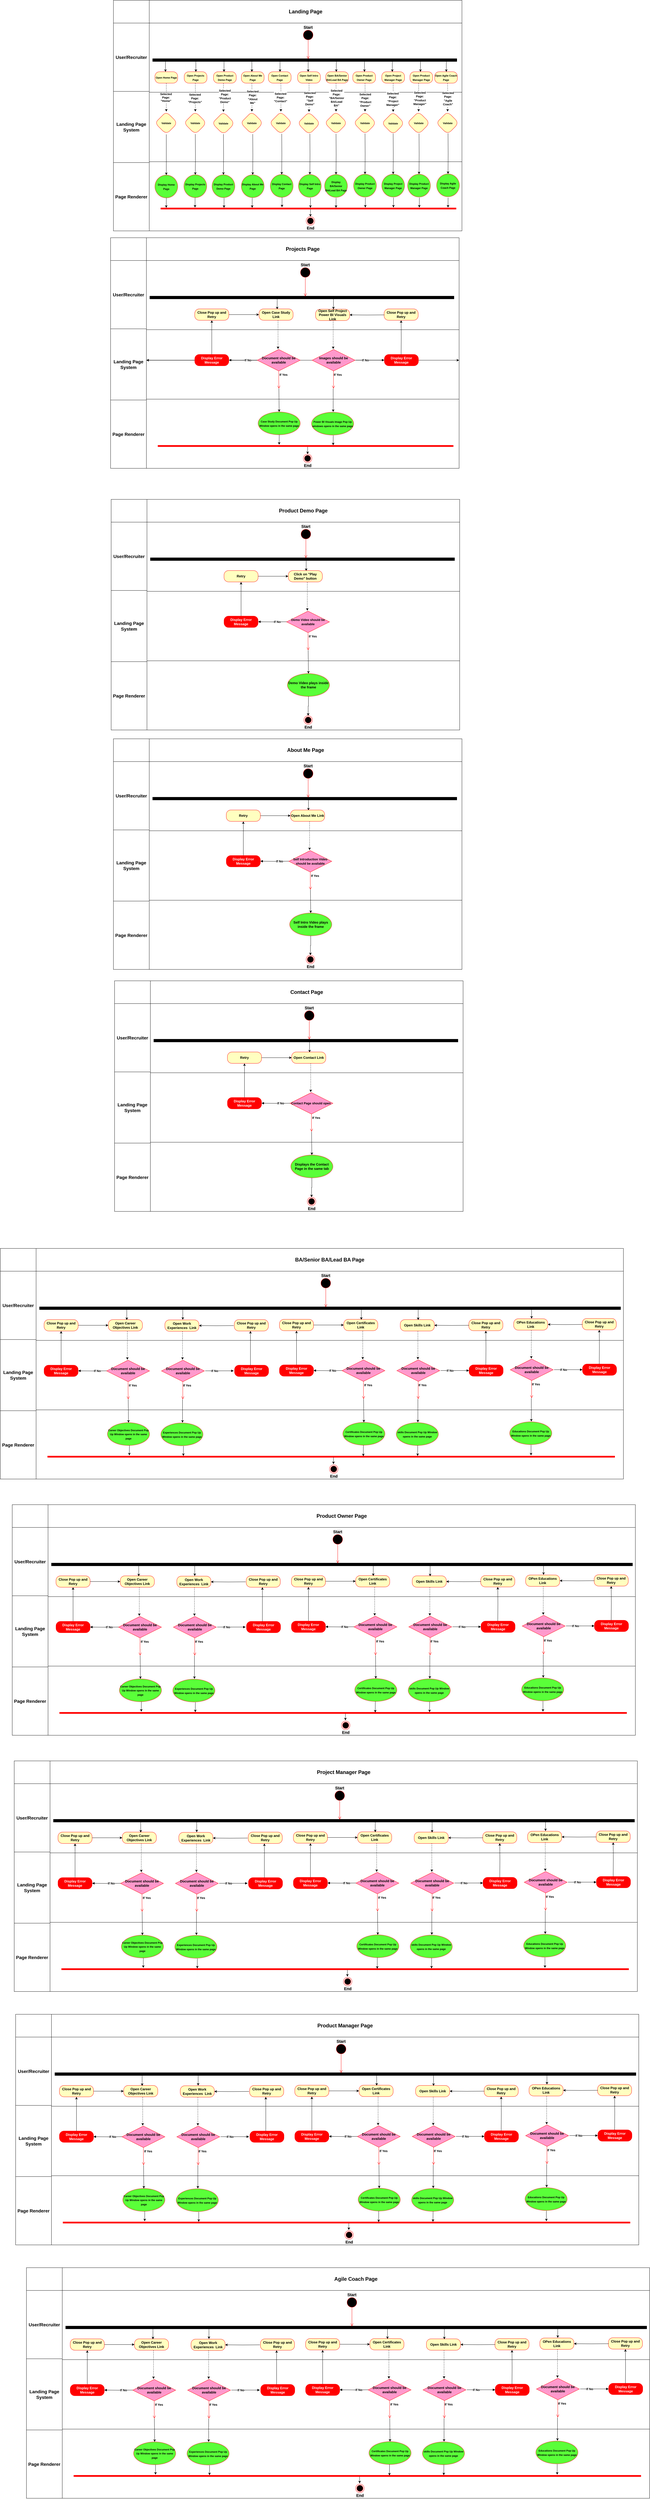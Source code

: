 <mxfile version="27.1.6">
  <diagram name="Page-1" id="0783ab3e-0a74-02c8-0abd-f7b4e66b4bec">
    <mxGraphModel dx="3313" dy="1183" grid="1" gridSize="10" guides="1" tooltips="1" connect="1" arrows="1" fold="1" page="1" pageScale="1" pageWidth="1100" pageHeight="850" background="none" math="0" shadow="0" adaptiveColors="auto">
      <root>
        <object label="" id="0">
          <mxCell />
        </object>
        <mxCell id="1" parent="0" />
        <mxCell id="Ah_BeMT4ZtHqWlRNv58B-110" value="" style="shape=table;startSize=0;container=1;collapsible=0;childLayout=tableLayout;movable=0;resizable=0;rotatable=0;deletable=0;editable=0;locked=1;connectable=0;" parent="1" vertex="1">
          <mxGeometry x="-568" y="6" width="1100" height="810" as="geometry" />
        </mxCell>
        <mxCell id="Ah_BeMT4ZtHqWlRNv58B-111" value="" style="shape=tableRow;horizontal=0;startSize=0;swimlaneHead=0;swimlaneBody=0;strokeColor=inherit;top=0;left=0;bottom=0;right=0;collapsible=0;dropTarget=0;fillColor=none;points=[[0,0.5],[1,0.5]];portConstraint=eastwest;movable=0;resizable=0;rotatable=0;deletable=0;editable=0;locked=1;connectable=0;" parent="Ah_BeMT4ZtHqWlRNv58B-110" vertex="1">
          <mxGeometry width="1100" height="80" as="geometry" />
        </mxCell>
        <mxCell id="Ah_BeMT4ZtHqWlRNv58B-112" value="&lt;b&gt;&lt;font style=&quot;font-size: 18px;&quot;&gt;Landing Page&lt;/font&gt;&lt;/b&gt;" style="shape=partialRectangle;html=1;whiteSpace=wrap;connectable=0;strokeColor=inherit;overflow=hidden;fillColor=none;top=0;left=0;bottom=0;right=0;pointerEvents=1;movable=0;resizable=0;rotatable=0;deletable=0;editable=0;locked=1;" parent="Ah_BeMT4ZtHqWlRNv58B-111" vertex="1">
          <mxGeometry width="1100" height="80" as="geometry">
            <mxRectangle width="1100" height="80" as="alternateBounds" />
          </mxGeometry>
        </mxCell>
        <mxCell id="Ah_BeMT4ZtHqWlRNv58B-113" value="" style="shape=tableRow;horizontal=0;startSize=0;swimlaneHead=0;swimlaneBody=0;strokeColor=inherit;top=0;left=0;bottom=0;right=0;collapsible=0;dropTarget=0;fillColor=none;points=[[0,0.5],[1,0.5]];portConstraint=eastwest;movable=0;resizable=0;rotatable=0;deletable=0;editable=0;locked=1;connectable=0;" parent="Ah_BeMT4ZtHqWlRNv58B-110" vertex="1">
          <mxGeometry y="80" width="1100" height="243" as="geometry" />
        </mxCell>
        <mxCell id="Ah_BeMT4ZtHqWlRNv58B-114" value="" style="shape=partialRectangle;html=1;whiteSpace=wrap;connectable=0;strokeColor=inherit;overflow=hidden;fillColor=none;top=0;left=0;bottom=0;right=0;pointerEvents=1;movable=0;resizable=0;rotatable=0;deletable=0;editable=0;locked=1;" parent="Ah_BeMT4ZtHqWlRNv58B-113" vertex="1">
          <mxGeometry width="1100" height="243" as="geometry">
            <mxRectangle width="1100" height="243" as="alternateBounds" />
          </mxGeometry>
        </mxCell>
        <mxCell id="Ah_BeMT4ZtHqWlRNv58B-115" value="" style="shape=tableRow;horizontal=0;startSize=0;swimlaneHead=0;swimlaneBody=0;strokeColor=inherit;top=0;left=0;bottom=0;right=0;collapsible=0;dropTarget=0;fillColor=none;points=[[0,0.5],[1,0.5]];portConstraint=eastwest;movable=0;resizable=0;rotatable=0;deletable=0;editable=0;locked=1;connectable=0;" parent="Ah_BeMT4ZtHqWlRNv58B-110" vertex="1">
          <mxGeometry y="323" width="1100" height="244" as="geometry" />
        </mxCell>
        <mxCell id="Ah_BeMT4ZtHqWlRNv58B-116" value="" style="shape=partialRectangle;html=1;whiteSpace=wrap;connectable=0;strokeColor=inherit;overflow=hidden;fillColor=none;top=0;left=0;bottom=0;right=0;pointerEvents=1;movable=0;resizable=0;rotatable=0;deletable=0;editable=0;locked=1;" parent="Ah_BeMT4ZtHqWlRNv58B-115" vertex="1">
          <mxGeometry width="1100" height="244" as="geometry">
            <mxRectangle width="1100" height="244" as="alternateBounds" />
          </mxGeometry>
        </mxCell>
        <mxCell id="Ah_BeMT4ZtHqWlRNv58B-117" value="" style="shape=tableRow;horizontal=0;startSize=0;swimlaneHead=0;swimlaneBody=0;strokeColor=inherit;top=0;left=0;bottom=0;right=0;collapsible=0;dropTarget=0;fillColor=none;points=[[0,0.5],[1,0.5]];portConstraint=eastwest;movable=0;resizable=0;rotatable=0;deletable=0;editable=0;locked=1;connectable=0;" parent="Ah_BeMT4ZtHqWlRNv58B-110" vertex="1">
          <mxGeometry y="567" width="1100" height="243" as="geometry" />
        </mxCell>
        <mxCell id="Ah_BeMT4ZtHqWlRNv58B-118" value="" style="shape=partialRectangle;html=1;whiteSpace=wrap;connectable=0;strokeColor=inherit;overflow=hidden;fillColor=none;top=0;left=0;bottom=0;right=0;pointerEvents=1;movable=0;resizable=0;rotatable=0;deletable=0;editable=0;locked=1;" parent="Ah_BeMT4ZtHqWlRNv58B-117" vertex="1">
          <mxGeometry width="1100" height="243" as="geometry">
            <mxRectangle width="1100" height="243" as="alternateBounds" />
          </mxGeometry>
        </mxCell>
        <mxCell id="Ah_BeMT4ZtHqWlRNv58B-143" value="" style="html=1;points=[[0,0,0,0,5],[0,1,0,0,-5],[1,0,0,0,5],[1,1,0,0,-5]];perimeter=orthogonalPerimeter;outlineConnect=0;targetShapes=umlLifeline;portConstraint=eastwest;newEdgeStyle={&quot;curved&quot;:0,&quot;rounded&quot;:0};direction=south;fillColor=#000000;movable=0;resizable=0;rotatable=0;deletable=0;editable=0;locked=1;connectable=0;" parent="1" vertex="1">
          <mxGeometry x="-556" y="211" width="1070" height="10" as="geometry" />
        </mxCell>
        <mxCell id="Ah_BeMT4ZtHqWlRNv58B-150" value="" style="group;movable=0;resizable=0;rotatable=0;deletable=0;editable=0;locked=1;connectable=0;" parent="1" vertex="1" connectable="0">
          <mxGeometry x="-30" y="86" width="43" height="96" as="geometry" />
        </mxCell>
        <mxCell id="Ah_BeMT4ZtHqWlRNv58B-140" value="" style="ellipse;html=1;shape=startState;fillColor=#000000;strokeColor=#ff0000;movable=0;resizable=0;rotatable=0;deletable=0;editable=0;locked=1;connectable=0;" parent="Ah_BeMT4ZtHqWlRNv58B-150" vertex="1">
          <mxGeometry y="21" width="42" height="42" as="geometry" />
        </mxCell>
        <mxCell id="Ah_BeMT4ZtHqWlRNv58B-142" value="&lt;b style=&quot;forced-color-adjust: none; color: rgb(0, 0, 0); font-family: Helvetica; font-style: normal; font-variant-ligatures: normal; font-variant-caps: normal; letter-spacing: normal; orphans: 2; text-align: center; text-indent: 0px; text-transform: none; widows: 2; word-spacing: 0px; -webkit-text-stroke-width: 0px; white-space: normal; background-color: rgb(236, 236, 236); text-decoration-thickness: initial; text-decoration-style: initial; text-decoration-color: initial;&quot;&gt;Start&lt;/b&gt;" style="text;whiteSpace=wrap;html=1;fontSize=14;movable=0;resizable=0;rotatable=0;deletable=0;editable=0;locked=1;connectable=0;" parent="Ah_BeMT4ZtHqWlRNv58B-150" vertex="1">
          <mxGeometry x="3" width="40" height="30" as="geometry" />
        </mxCell>
        <mxCell id="Ah_BeMT4ZtHqWlRNv58B-152" value="" style="group;movable=0;resizable=0;rotatable=0;deletable=0;editable=0;locked=1;connectable=0;" parent="1" vertex="1" connectable="0">
          <mxGeometry x="-548" y="217" width="80" height="80" as="geometry" />
        </mxCell>
        <mxCell id="Ah_BeMT4ZtHqWlRNv58B-144" value="" style="endArrow=classic;html=1;rounded=0;movable=0;resizable=0;rotatable=0;deletable=0;editable=0;locked=1;connectable=0;" parent="Ah_BeMT4ZtHqWlRNv58B-152" edge="1">
          <mxGeometry width="50" height="50" relative="1" as="geometry">
            <mxPoint x="37" as="sourcePoint" />
            <mxPoint x="37" y="40.571" as="targetPoint" />
          </mxGeometry>
        </mxCell>
        <mxCell id="Ah_BeMT4ZtHqWlRNv58B-145" value="&lt;b&gt;&lt;font style=&quot;font-size: 9px;&quot;&gt;Open Home Page&lt;/font&gt;&lt;/b&gt;" style="rounded=1;whiteSpace=wrap;html=1;arcSize=40;fontColor=#000000;fillColor=#ffffc0;strokeColor=#ff0000;movable=0;resizable=0;rotatable=0;deletable=0;editable=0;locked=1;connectable=0;" parent="Ah_BeMT4ZtHqWlRNv58B-152" vertex="1">
          <mxGeometry y="40" width="80" height="40" as="geometry" />
        </mxCell>
        <mxCell id="Ah_BeMT4ZtHqWlRNv58B-153" value="" style="group;movable=0;resizable=0;rotatable=0;deletable=0;editable=0;locked=1;connectable=0;" parent="1" vertex="1" connectable="0">
          <mxGeometry x="-441" y="217" width="80" height="80" as="geometry" />
        </mxCell>
        <mxCell id="Ah_BeMT4ZtHqWlRNv58B-154" value="" style="endArrow=classic;html=1;rounded=0;movable=0;resizable=0;rotatable=0;deletable=0;editable=0;locked=1;connectable=0;" parent="Ah_BeMT4ZtHqWlRNv58B-153" edge="1">
          <mxGeometry width="50" height="50" relative="1" as="geometry">
            <mxPoint x="37" as="sourcePoint" />
            <mxPoint x="37" y="40.571" as="targetPoint" />
          </mxGeometry>
        </mxCell>
        <mxCell id="Ah_BeMT4ZtHqWlRNv58B-155" value="&lt;b&gt;&lt;font style=&quot;font-size: 9px;&quot;&gt;Open Projects Page&lt;/font&gt;&lt;/b&gt;" style="rounded=1;whiteSpace=wrap;html=1;arcSize=40;fontColor=#000000;fillColor=#ffffc0;strokeColor=#ff0000;movable=0;resizable=0;rotatable=0;deletable=0;editable=0;locked=1;connectable=0;" parent="Ah_BeMT4ZtHqWlRNv58B-153" vertex="1">
          <mxGeometry x="-4" y="40" width="80" height="40" as="geometry" />
        </mxCell>
        <mxCell id="Ah_BeMT4ZtHqWlRNv58B-162" value="" style="group;movable=0;resizable=0;rotatable=0;deletable=0;editable=0;locked=1;connectable=0;" parent="1" vertex="1" connectable="0">
          <mxGeometry x="-342" y="217" width="80" height="80" as="geometry" />
        </mxCell>
        <mxCell id="Ah_BeMT4ZtHqWlRNv58B-163" value="" style="endArrow=classic;html=1;rounded=0;movable=0;resizable=0;rotatable=0;deletable=0;editable=0;locked=1;connectable=0;" parent="Ah_BeMT4ZtHqWlRNv58B-162" edge="1">
          <mxGeometry width="50" height="50" relative="1" as="geometry">
            <mxPoint x="37" as="sourcePoint" />
            <mxPoint x="37" y="40.571" as="targetPoint" />
          </mxGeometry>
        </mxCell>
        <mxCell id="Ah_BeMT4ZtHqWlRNv58B-164" value="&lt;b&gt;&lt;font style=&quot;font-size: 9px;&quot;&gt;Open Product Demo Page&lt;/font&gt;&lt;/b&gt;" style="rounded=1;whiteSpace=wrap;html=1;arcSize=40;fontColor=#000000;fillColor=#ffffc0;strokeColor=#ff0000;movable=0;resizable=0;rotatable=0;deletable=0;editable=0;locked=1;connectable=0;" parent="Ah_BeMT4ZtHqWlRNv58B-162" vertex="1">
          <mxGeometry y="40" width="80" height="40" as="geometry" />
        </mxCell>
        <mxCell id="Ah_BeMT4ZtHqWlRNv58B-179" value="" style="group;movable=0;resizable=0;rotatable=0;deletable=0;editable=0;locked=1;connectable=0;" parent="1" vertex="1" connectable="0">
          <mxGeometry x="-244" y="217" width="80" height="80" as="geometry" />
        </mxCell>
        <mxCell id="Ah_BeMT4ZtHqWlRNv58B-180" value="" style="endArrow=classic;html=1;rounded=0;movable=0;resizable=0;rotatable=0;deletable=0;editable=0;locked=1;connectable=0;" parent="Ah_BeMT4ZtHqWlRNv58B-179" edge="1">
          <mxGeometry width="50" height="50" relative="1" as="geometry">
            <mxPoint x="37" as="sourcePoint" />
            <mxPoint x="37" y="40.571" as="targetPoint" />
          </mxGeometry>
        </mxCell>
        <mxCell id="Ah_BeMT4ZtHqWlRNv58B-181" value="&lt;b&gt;&lt;font style=&quot;font-size: 9px;&quot;&gt;Open About Me Page&lt;/font&gt;&lt;/b&gt;" style="rounded=1;whiteSpace=wrap;html=1;arcSize=40;fontColor=#000000;fillColor=#ffffc0;strokeColor=#ff0000;movable=0;resizable=0;rotatable=0;deletable=0;editable=0;locked=1;connectable=0;" parent="Ah_BeMT4ZtHqWlRNv58B-179" vertex="1">
          <mxGeometry y="40" width="80" height="40" as="geometry" />
        </mxCell>
        <mxCell id="Ah_BeMT4ZtHqWlRNv58B-182" value="" style="group;movable=0;resizable=0;rotatable=0;deletable=0;editable=0;locked=1;connectable=0;" parent="1" vertex="1" connectable="0">
          <mxGeometry x="-145" y="217" width="80" height="80" as="geometry" />
        </mxCell>
        <mxCell id="Ah_BeMT4ZtHqWlRNv58B-183" value="" style="endArrow=classic;html=1;rounded=0;movable=0;resizable=0;rotatable=0;deletable=0;editable=0;locked=1;connectable=0;" parent="Ah_BeMT4ZtHqWlRNv58B-182" edge="1">
          <mxGeometry width="50" height="50" relative="1" as="geometry">
            <mxPoint x="37" as="sourcePoint" />
            <mxPoint x="37" y="40.571" as="targetPoint" />
          </mxGeometry>
        </mxCell>
        <mxCell id="Ah_BeMT4ZtHqWlRNv58B-184" value="&lt;b&gt;&lt;font style=&quot;font-size: 9px;&quot;&gt;Open Contact Page&lt;/font&gt;&lt;/b&gt;" style="rounded=1;whiteSpace=wrap;html=1;arcSize=40;fontColor=#000000;fillColor=#ffffc0;strokeColor=#ff0000;movable=0;resizable=0;rotatable=0;deletable=0;editable=0;locked=1;connectable=0;" parent="Ah_BeMT4ZtHqWlRNv58B-182" vertex="1">
          <mxGeometry x="-4" y="40" width="80" height="40" as="geometry" />
        </mxCell>
        <mxCell id="Ah_BeMT4ZtHqWlRNv58B-185" value="" style="group;movable=0;resizable=0;rotatable=0;deletable=0;editable=0;locked=1;connectable=0;" parent="1" vertex="1" connectable="0">
          <mxGeometry x="-46" y="217" width="80" height="80" as="geometry" />
        </mxCell>
        <mxCell id="Ah_BeMT4ZtHqWlRNv58B-186" value="" style="endArrow=classic;html=1;rounded=0;movable=0;resizable=0;rotatable=0;deletable=0;editable=0;locked=1;connectable=0;" parent="Ah_BeMT4ZtHqWlRNv58B-185" edge="1">
          <mxGeometry width="50" height="50" relative="1" as="geometry">
            <mxPoint x="37" as="sourcePoint" />
            <mxPoint x="37" y="40.571" as="targetPoint" />
          </mxGeometry>
        </mxCell>
        <mxCell id="Ah_BeMT4ZtHqWlRNv58B-187" value="&lt;b&gt;&lt;font style=&quot;font-size: 9px;&quot;&gt;Open Self Intro Video&lt;/font&gt;&lt;/b&gt;" style="rounded=1;whiteSpace=wrap;html=1;arcSize=40;fontColor=#000000;fillColor=#ffffc0;strokeColor=#ff0000;movable=0;resizable=0;rotatable=0;deletable=0;editable=0;locked=1;connectable=0;" parent="Ah_BeMT4ZtHqWlRNv58B-185" vertex="1">
          <mxGeometry y="40" width="80" height="40" as="geometry" />
        </mxCell>
        <mxCell id="Ah_BeMT4ZtHqWlRNv58B-188" value="" style="group;movable=0;resizable=0;rotatable=0;deletable=0;editable=0;locked=1;connectable=0;" parent="1" vertex="1" connectable="0">
          <mxGeometry x="53" y="217" width="80" height="80" as="geometry" />
        </mxCell>
        <mxCell id="Ah_BeMT4ZtHqWlRNv58B-189" value="" style="endArrow=classic;html=1;rounded=0;movable=0;resizable=0;rotatable=0;deletable=0;editable=0;locked=1;connectable=0;" parent="Ah_BeMT4ZtHqWlRNv58B-188" edge="1">
          <mxGeometry width="50" height="50" relative="1" as="geometry">
            <mxPoint x="37" as="sourcePoint" />
            <mxPoint x="37" y="40.571" as="targetPoint" />
          </mxGeometry>
        </mxCell>
        <mxCell id="Ah_BeMT4ZtHqWlRNv58B-190" value="&lt;b&gt;&lt;font style=&quot;font-size: 9px;&quot;&gt;Open BA/Senior BA/Lead BA Page&lt;/font&gt;&lt;/b&gt;" style="rounded=1;whiteSpace=wrap;html=1;arcSize=40;fontColor=#000000;fillColor=#ffffc0;strokeColor=#ff0000;movable=0;resizable=0;rotatable=0;deletable=0;editable=0;locked=1;connectable=0;" parent="Ah_BeMT4ZtHqWlRNv58B-188" vertex="1">
          <mxGeometry y="40" width="80" height="40" as="geometry" />
        </mxCell>
        <mxCell id="Ah_BeMT4ZtHqWlRNv58B-191" value="" style="group;fontSize=9;movable=0;resizable=0;rotatable=0;deletable=0;editable=0;locked=1;connectable=0;" parent="1" vertex="1" connectable="0">
          <mxGeometry x="152" y="217" width="80" height="80" as="geometry" />
        </mxCell>
        <mxCell id="Ah_BeMT4ZtHqWlRNv58B-192" value="" style="endArrow=classic;html=1;rounded=0;movable=0;resizable=0;rotatable=0;deletable=0;editable=0;locked=1;connectable=0;" parent="Ah_BeMT4ZtHqWlRNv58B-191" edge="1">
          <mxGeometry width="50" height="50" relative="1" as="geometry">
            <mxPoint x="37" as="sourcePoint" />
            <mxPoint x="37" y="40.571" as="targetPoint" />
          </mxGeometry>
        </mxCell>
        <mxCell id="Ah_BeMT4ZtHqWlRNv58B-193" value="&lt;b&gt;&lt;font style=&quot;font-size: 9px;&quot;&gt;Open Product Owner Page&lt;/font&gt;&lt;/b&gt;" style="rounded=1;whiteSpace=wrap;html=1;arcSize=40;fontColor=#000000;fillColor=#ffffc0;strokeColor=#ff0000;movable=0;resizable=0;rotatable=0;deletable=0;editable=0;locked=1;connectable=0;" parent="Ah_BeMT4ZtHqWlRNv58B-191" vertex="1">
          <mxGeometry x="-4" y="40" width="80" height="40" as="geometry" />
        </mxCell>
        <mxCell id="Ah_BeMT4ZtHqWlRNv58B-194" value="" style="group;fontSize=9;movable=0;resizable=0;rotatable=0;deletable=0;editable=0;locked=1;connectable=0;" parent="1" vertex="1" connectable="0">
          <mxGeometry x="250" y="217" width="80" height="80" as="geometry" />
        </mxCell>
        <mxCell id="Ah_BeMT4ZtHqWlRNv58B-195" value="" style="endArrow=classic;html=1;rounded=0;movable=0;resizable=0;rotatable=0;deletable=0;editable=0;locked=1;connectable=0;" parent="Ah_BeMT4ZtHqWlRNv58B-194" edge="1">
          <mxGeometry width="50" height="50" relative="1" as="geometry">
            <mxPoint x="37" as="sourcePoint" />
            <mxPoint x="37" y="40.571" as="targetPoint" />
          </mxGeometry>
        </mxCell>
        <mxCell id="Ah_BeMT4ZtHqWlRNv58B-196" value="&lt;b&gt;&lt;font style=&quot;font-size: 9px;&quot;&gt;Open Project Manager Page&lt;/font&gt;&lt;/b&gt;" style="rounded=1;whiteSpace=wrap;html=1;arcSize=40;fontColor=#000000;fillColor=#ffffc0;strokeColor=#ff0000;movable=0;resizable=0;rotatable=0;deletable=0;editable=0;locked=1;connectable=0;" parent="Ah_BeMT4ZtHqWlRNv58B-194" vertex="1">
          <mxGeometry y="40" width="80" height="40" as="geometry" />
        </mxCell>
        <mxCell id="Ah_BeMT4ZtHqWlRNv58B-197" value="" style="group;fontSize=9;movable=0;resizable=0;rotatable=0;deletable=0;editable=0;locked=1;connectable=0;" parent="1" vertex="1" connectable="0">
          <mxGeometry x="349" y="217" width="80" height="80" as="geometry" />
        </mxCell>
        <mxCell id="Ah_BeMT4ZtHqWlRNv58B-198" value="" style="endArrow=classic;html=1;rounded=0;movable=0;resizable=0;rotatable=0;deletable=0;editable=0;locked=1;connectable=0;" parent="Ah_BeMT4ZtHqWlRNv58B-197" edge="1">
          <mxGeometry width="50" height="50" relative="1" as="geometry">
            <mxPoint x="37" as="sourcePoint" />
            <mxPoint x="37" y="40.571" as="targetPoint" />
          </mxGeometry>
        </mxCell>
        <mxCell id="Ah_BeMT4ZtHqWlRNv58B-199" value="&lt;b&gt;&lt;font style=&quot;font-size: 9px;&quot;&gt;Open Product Manager Page&lt;/font&gt;&lt;/b&gt;" style="rounded=1;whiteSpace=wrap;html=1;arcSize=40;fontColor=#000000;fillColor=#ffffc0;strokeColor=#ff0000;movable=0;resizable=0;rotatable=0;deletable=0;editable=0;locked=1;connectable=0;" parent="Ah_BeMT4ZtHqWlRNv58B-197" vertex="1">
          <mxGeometry y="40" width="80" height="40" as="geometry" />
        </mxCell>
        <mxCell id="Ah_BeMT4ZtHqWlRNv58B-200" value="" style="group;fontSize=9;movable=0;resizable=0;rotatable=0;deletable=0;editable=0;locked=1;connectable=0;" parent="1" vertex="1" connectable="0">
          <mxGeometry x="440" y="217" width="80" height="80" as="geometry" />
        </mxCell>
        <mxCell id="Ah_BeMT4ZtHqWlRNv58B-201" value="" style="endArrow=classic;html=1;rounded=0;movable=0;resizable=0;rotatable=0;deletable=0;editable=0;locked=1;connectable=0;" parent="Ah_BeMT4ZtHqWlRNv58B-200" edge="1">
          <mxGeometry width="50" height="50" relative="1" as="geometry">
            <mxPoint x="37" as="sourcePoint" />
            <mxPoint x="37" y="40.571" as="targetPoint" />
          </mxGeometry>
        </mxCell>
        <mxCell id="Ah_BeMT4ZtHqWlRNv58B-202" value="&lt;b&gt;&lt;font style=&quot;font-size: 9px;&quot;&gt;Open Agile Coach Page&lt;/font&gt;&lt;/b&gt;" style="rounded=1;whiteSpace=wrap;html=1;arcSize=40;fontColor=#000000;fillColor=#ffffc0;strokeColor=#ff0000;movable=0;resizable=0;rotatable=0;deletable=0;editable=0;locked=1;connectable=0;" parent="Ah_BeMT4ZtHqWlRNv58B-200" vertex="1">
          <mxGeometry x="-4" y="40" width="80" height="40" as="geometry" />
        </mxCell>
        <mxCell id="Ah_BeMT4ZtHqWlRNv58B-141" value="" style="edgeStyle=orthogonalEdgeStyle;html=1;verticalAlign=bottom;endArrow=open;endSize=8;strokeColor=#ff0000;rounded=0;movable=0;resizable=0;rotatable=0;deletable=0;editable=0;locked=1;connectable=0;" parent="1" edge="1">
          <mxGeometry relative="1" as="geometry">
            <mxPoint x="-9" y="212" as="targetPoint" />
            <mxPoint x="-9" y="146" as="sourcePoint" />
          </mxGeometry>
        </mxCell>
        <mxCell id="Ah_BeMT4ZtHqWlRNv58B-212" value="" style="group;movable=0;resizable=0;rotatable=0;deletable=0;editable=0;locked=1;connectable=0;" parent="1" vertex="1" connectable="0">
          <mxGeometry x="-548" y="397" width="80" height="80" as="geometry" />
        </mxCell>
        <mxCell id="Ah_BeMT4ZtHqWlRNv58B-213" value="" style="group;movable=0;resizable=0;rotatable=0;deletable=0;editable=0;locked=1;connectable=0;" parent="Ah_BeMT4ZtHqWlRNv58B-212" vertex="1" connectable="0">
          <mxGeometry width="80" height="80" as="geometry" />
        </mxCell>
        <mxCell id="Ah_BeMT4ZtHqWlRNv58B-214" value="" style="group;movable=0;resizable=0;rotatable=0;deletable=0;editable=0;locked=1;connectable=0;" parent="Ah_BeMT4ZtHqWlRNv58B-213" vertex="1" connectable="0">
          <mxGeometry width="80" height="80" as="geometry" />
        </mxCell>
        <mxCell id="Ah_BeMT4ZtHqWlRNv58B-226" value="" style="group;movable=0;resizable=0;rotatable=0;deletable=0;editable=0;locked=1;connectable=0;" parent="Ah_BeMT4ZtHqWlRNv58B-214" vertex="1" connectable="0">
          <mxGeometry width="80" height="80" as="geometry" />
        </mxCell>
        <mxCell id="Ah_BeMT4ZtHqWlRNv58B-206" value="&lt;font style=&quot;font-size: 9px;&quot;&gt;&lt;b&gt;Validate&lt;/b&gt;&lt;/font&gt;" style="rhombus;whiteSpace=wrap;html=1;fillColor=#ffffc0;strokeColor=#ff0000;fontColor=#000000;rounded=1;arcSize=40;movable=0;resizable=0;rotatable=0;deletable=0;editable=0;locked=1;connectable=0;" parent="Ah_BeMT4ZtHqWlRNv58B-226" vertex="1">
          <mxGeometry width="80" height="80" as="geometry" />
        </mxCell>
        <mxCell id="Ah_BeMT4ZtHqWlRNv58B-207" value="" style="edgeStyle=orthogonalEdgeStyle;rounded=0;orthogonalLoop=1;jettySize=auto;html=1;movable=0;resizable=0;rotatable=0;deletable=0;editable=0;locked=1;connectable=0;dashed=1;" parent="Ah_BeMT4ZtHqWlRNv58B-226" source="Ah_BeMT4ZtHqWlRNv58B-145" target="Ah_BeMT4ZtHqWlRNv58B-206" edge="1">
          <mxGeometry relative="1" as="geometry" />
        </mxCell>
        <mxCell id="Ah_BeMT4ZtHqWlRNv58B-306" value="&lt;font&gt;Selected Page: &quot;Home&quot;&lt;/font&gt;" style="edgeLabel;html=1;align=center;verticalAlign=middle;resizable=0;points=[];fontStyle=1;fontSize=10;whiteSpace=wrap;movable=0;rotatable=0;deletable=0;editable=0;locked=1;connectable=0;" parent="Ah_BeMT4ZtHqWlRNv58B-207" vertex="1" connectable="0">
          <mxGeometry x="0.005" y="-1" relative="1" as="geometry">
            <mxPoint as="offset" />
          </mxGeometry>
        </mxCell>
        <mxCell id="Ah_BeMT4ZtHqWlRNv58B-220" value="&lt;font style=&quot;font-size: 9px;&quot;&gt;&lt;b&gt;Validate&lt;/b&gt;&lt;/font&gt;" style="rhombus;whiteSpace=wrap;html=1;fillColor=#ffffc0;strokeColor=#ff0000;fontColor=#000000;rounded=1;arcSize=40;movable=0;resizable=0;rotatable=0;deletable=0;editable=0;locked=1;connectable=0;" parent="1" vertex="1">
          <mxGeometry x="-446" y="397" width="80" height="80" as="geometry" />
        </mxCell>
        <mxCell id="Ah_BeMT4ZtHqWlRNv58B-221" value="" style="edgeStyle=orthogonalEdgeStyle;rounded=0;orthogonalLoop=1;jettySize=auto;html=1;movable=0;resizable=0;rotatable=0;deletable=0;editable=0;locked=1;connectable=0;dashed=1;" parent="1" target="Ah_BeMT4ZtHqWlRNv58B-220" edge="1">
          <mxGeometry relative="1" as="geometry">
            <mxPoint x="-406" y="297" as="sourcePoint" />
          </mxGeometry>
        </mxCell>
        <mxCell id="Ah_BeMT4ZtHqWlRNv58B-309" value="&lt;span style=&quot;font-size: 10px; font-weight: 700;&quot;&gt;Selected Page: &quot;Projects&quot;&lt;/span&gt;" style="edgeLabel;html=1;align=center;verticalAlign=middle;resizable=0;points=[];whiteSpace=wrap;movable=0;rotatable=0;deletable=0;editable=0;locked=1;connectable=0;" parent="Ah_BeMT4ZtHqWlRNv58B-221" vertex="1" connectable="0">
          <mxGeometry x="0.065" y="-1" relative="1" as="geometry">
            <mxPoint as="offset" />
          </mxGeometry>
        </mxCell>
        <mxCell id="Ah_BeMT4ZtHqWlRNv58B-222" value="&lt;font style=&quot;font-size: 9px;&quot;&gt;&lt;b&gt;Validate&lt;/b&gt;&lt;/font&gt;" style="rhombus;whiteSpace=wrap;html=1;fillColor=#ffffc0;strokeColor=#ff0000;fontColor=#000000;rounded=1;arcSize=40;movable=0;resizable=0;rotatable=0;deletable=0;editable=0;locked=1;connectable=0;" parent="1" vertex="1">
          <mxGeometry x="-347" y="398" width="80" height="80" as="geometry" />
        </mxCell>
        <mxCell id="Ah_BeMT4ZtHqWlRNv58B-223" value="" style="edgeStyle=orthogonalEdgeStyle;rounded=0;orthogonalLoop=1;jettySize=auto;html=1;movable=0;resizable=0;rotatable=0;deletable=0;editable=0;locked=1;connectable=0;dashed=1;" parent="1" target="Ah_BeMT4ZtHqWlRNv58B-222" edge="1">
          <mxGeometry relative="1" as="geometry">
            <mxPoint x="-307" y="298" as="sourcePoint" />
          </mxGeometry>
        </mxCell>
        <mxCell id="Ah_BeMT4ZtHqWlRNv58B-308" value="Text" style="edgeLabel;html=1;align=center;verticalAlign=middle;resizable=0;points=[];whiteSpace=wrap;movable=0;rotatable=0;deletable=0;editable=0;locked=1;connectable=0;" parent="Ah_BeMT4ZtHqWlRNv58B-223" vertex="1" connectable="0">
          <mxGeometry x="-0.117" relative="1" as="geometry">
            <mxPoint as="offset" />
          </mxGeometry>
        </mxCell>
        <mxCell id="Ah_BeMT4ZtHqWlRNv58B-310" value="&lt;span style=&quot;font-size: 10px; font-weight: 700;&quot;&gt;Selected Page: &quot;Product Demo&quot;&lt;/span&gt;" style="edgeLabel;html=1;align=center;verticalAlign=middle;resizable=0;points=[];whiteSpace=wrap;movable=0;rotatable=0;deletable=0;editable=0;locked=1;connectable=0;" parent="Ah_BeMT4ZtHqWlRNv58B-223" vertex="1" connectable="0">
          <mxGeometry x="-0.116" y="4" relative="1" as="geometry">
            <mxPoint as="offset" />
          </mxGeometry>
        </mxCell>
        <mxCell id="Ah_BeMT4ZtHqWlRNv58B-227" value="&lt;font style=&quot;font-size: 9px;&quot;&gt;&lt;b&gt;Validate&lt;/b&gt;&lt;/font&gt;" style="rhombus;whiteSpace=wrap;html=1;fillColor=#ffffc0;strokeColor=#ff0000;fontColor=#000000;rounded=1;arcSize=40;movable=0;resizable=0;rotatable=0;deletable=0;editable=0;locked=1;connectable=0;" parent="1" vertex="1">
          <mxGeometry x="-247" y="397" width="80" height="80" as="geometry" />
        </mxCell>
        <mxCell id="Ah_BeMT4ZtHqWlRNv58B-228" value="" style="edgeStyle=orthogonalEdgeStyle;rounded=0;orthogonalLoop=1;jettySize=auto;html=1;movable=0;resizable=0;rotatable=0;deletable=0;editable=0;locked=1;connectable=0;dashed=1;" parent="1" target="Ah_BeMT4ZtHqWlRNv58B-227" edge="1">
          <mxGeometry relative="1" as="geometry">
            <mxPoint x="-207" y="297" as="sourcePoint" />
          </mxGeometry>
        </mxCell>
        <mxCell id="Ah_BeMT4ZtHqWlRNv58B-311" value="&lt;span style=&quot;font-size: 10px; font-weight: 700;&quot;&gt;Selected Page: &quot;About Me&quot;&lt;/span&gt;" style="edgeLabel;html=1;align=center;verticalAlign=middle;resizable=0;points=[];whiteSpace=wrap;movable=0;rotatable=0;deletable=0;editable=0;locked=1;connectable=0;" parent="Ah_BeMT4ZtHqWlRNv58B-228" vertex="1" connectable="0">
          <mxGeometry x="-0.021" y="2" relative="1" as="geometry">
            <mxPoint as="offset" />
          </mxGeometry>
        </mxCell>
        <mxCell id="Ah_BeMT4ZtHqWlRNv58B-229" value="&lt;font style=&quot;font-size: 9px;&quot;&gt;&lt;b&gt;Validate&lt;/b&gt;&lt;/font&gt;" style="rhombus;whiteSpace=wrap;html=1;fillColor=#ffffc0;strokeColor=#ff0000;fontColor=#000000;rounded=1;arcSize=40;movable=0;resizable=0;rotatable=0;deletable=0;editable=0;locked=1;connectable=0;" parent="1" vertex="1">
          <mxGeometry x="-145" y="397" width="80" height="80" as="geometry" />
        </mxCell>
        <mxCell id="Ah_BeMT4ZtHqWlRNv58B-230" value="" style="edgeStyle=orthogonalEdgeStyle;rounded=0;orthogonalLoop=1;jettySize=auto;html=1;movable=0;resizable=0;rotatable=0;deletable=0;editable=0;locked=1;connectable=0;dashed=1;" parent="1" target="Ah_BeMT4ZtHqWlRNv58B-229" edge="1">
          <mxGeometry relative="1" as="geometry">
            <mxPoint x="-105" y="297" as="sourcePoint" />
          </mxGeometry>
        </mxCell>
        <mxCell id="Ah_BeMT4ZtHqWlRNv58B-312" value="&lt;span style=&quot;font-size: 10px; font-weight: 700;&quot;&gt;Selected Page: &quot;Contact&quot;&lt;/span&gt;" style="edgeLabel;html=1;align=center;verticalAlign=middle;resizable=0;points=[];whiteSpace=wrap;movable=0;rotatable=0;deletable=0;editable=0;locked=1;connectable=0;" parent="Ah_BeMT4ZtHqWlRNv58B-230" vertex="1" connectable="0">
          <mxGeometry x="0.015" y="-1" relative="1" as="geometry">
            <mxPoint y="-1" as="offset" />
          </mxGeometry>
        </mxCell>
        <mxCell id="Ah_BeMT4ZtHqWlRNv58B-231" value="&lt;font style=&quot;font-size: 9px;&quot;&gt;&lt;b&gt;Validate&lt;/b&gt;&lt;/font&gt;" style="rhombus;whiteSpace=wrap;html=1;fillColor=#ffffc0;strokeColor=#ff0000;fontColor=#000000;rounded=1;arcSize=40;movable=0;resizable=0;rotatable=0;deletable=0;editable=0;locked=1;connectable=0;" parent="1" vertex="1">
          <mxGeometry x="-46" y="398" width="80" height="80" as="geometry" />
        </mxCell>
        <mxCell id="Ah_BeMT4ZtHqWlRNv58B-232" value="" style="edgeStyle=orthogonalEdgeStyle;rounded=0;orthogonalLoop=1;jettySize=auto;html=1;movable=0;resizable=0;rotatable=0;deletable=0;editable=0;locked=1;connectable=0;dashed=1;" parent="1" target="Ah_BeMT4ZtHqWlRNv58B-231" edge="1">
          <mxGeometry relative="1" as="geometry">
            <mxPoint x="-6" y="298" as="sourcePoint" />
          </mxGeometry>
        </mxCell>
        <mxCell id="Ah_BeMT4ZtHqWlRNv58B-313" value="&lt;span style=&quot;font-size: 10px; font-weight: 700;&quot;&gt;Selected Page: &quot;Self Demo&quot;&lt;/span&gt;" style="edgeLabel;html=1;align=center;verticalAlign=middle;resizable=0;points=[];whiteSpace=wrap;movable=0;rotatable=0;deletable=0;editable=0;locked=1;connectable=0;" parent="Ah_BeMT4ZtHqWlRNv58B-232" vertex="1" connectable="0">
          <mxGeometry x="0.005" y="3" relative="1" as="geometry">
            <mxPoint x="2" y="-1" as="offset" />
          </mxGeometry>
        </mxCell>
        <mxCell id="Ah_BeMT4ZtHqWlRNv58B-233" value="&lt;font style=&quot;font-size: 9px;&quot;&gt;&lt;b&gt;Validate&lt;/b&gt;&lt;/font&gt;" style="rhombus;whiteSpace=wrap;html=1;fillColor=#ffffc0;strokeColor=#ff0000;fontColor=#000000;rounded=1;arcSize=40;movable=0;resizable=0;rotatable=0;deletable=0;editable=0;locked=1;connectable=0;" parent="1" vertex="1">
          <mxGeometry x="49" y="397" width="80" height="80" as="geometry" />
        </mxCell>
        <mxCell id="Ah_BeMT4ZtHqWlRNv58B-234" value="" style="edgeStyle=orthogonalEdgeStyle;rounded=0;orthogonalLoop=1;jettySize=auto;html=1;movable=0;resizable=0;rotatable=0;deletable=0;editable=0;locked=1;connectable=0;dashed=1;" parent="1" target="Ah_BeMT4ZtHqWlRNv58B-233" edge="1">
          <mxGeometry relative="1" as="geometry">
            <mxPoint x="89" y="297" as="sourcePoint" />
          </mxGeometry>
        </mxCell>
        <mxCell id="Ah_BeMT4ZtHqWlRNv58B-314" value="&lt;span style=&quot;font-size: 10px; font-weight: 700;&quot;&gt;Selected Page: &quot;BA/Senior BA/Lead BA&quot;&lt;/span&gt;" style="edgeLabel;html=1;align=center;verticalAlign=middle;resizable=0;points=[];whiteSpace=wrap;movable=0;rotatable=0;deletable=0;editable=0;locked=1;connectable=0;" parent="Ah_BeMT4ZtHqWlRNv58B-234" vertex="1" connectable="0">
          <mxGeometry x="0.005" y="1" relative="1" as="geometry">
            <mxPoint x="1" as="offset" />
          </mxGeometry>
        </mxCell>
        <mxCell id="Ah_BeMT4ZtHqWlRNv58B-235" value="&lt;font style=&quot;font-size: 9px;&quot;&gt;&lt;b&gt;Validate&lt;/b&gt;&lt;/font&gt;" style="rhombus;whiteSpace=wrap;html=1;fillColor=#ffffc0;strokeColor=#ff0000;fontColor=#000000;rounded=1;arcSize=40;movable=0;resizable=0;rotatable=0;deletable=0;editable=0;locked=1;connectable=0;" parent="1" vertex="1">
          <mxGeometry x="151" y="397" width="80" height="80" as="geometry" />
        </mxCell>
        <mxCell id="Ah_BeMT4ZtHqWlRNv58B-236" value="" style="edgeStyle=orthogonalEdgeStyle;rounded=0;orthogonalLoop=1;jettySize=auto;html=1;movable=0;resizable=0;rotatable=0;deletable=0;editable=0;locked=1;connectable=0;dashed=1;" parent="1" target="Ah_BeMT4ZtHqWlRNv58B-235" edge="1">
          <mxGeometry relative="1" as="geometry">
            <mxPoint x="191" y="297" as="sourcePoint" />
          </mxGeometry>
        </mxCell>
        <mxCell id="Ah_BeMT4ZtHqWlRNv58B-315" value="&lt;span style=&quot;font-size: 10px; font-weight: 700;&quot;&gt;Selected Page: &quot;Product Owner&quot;&lt;/span&gt;" style="edgeLabel;html=1;align=center;verticalAlign=middle;resizable=0;points=[];whiteSpace=wrap;movable=0;rotatable=0;deletable=0;editable=0;locked=1;connectable=0;" parent="Ah_BeMT4ZtHqWlRNv58B-236" vertex="1" connectable="0">
          <mxGeometry x="0.178" y="1" relative="1" as="geometry">
            <mxPoint as="offset" />
          </mxGeometry>
        </mxCell>
        <mxCell id="Ah_BeMT4ZtHqWlRNv58B-237" value="&lt;font style=&quot;font-size: 9px;&quot;&gt;&lt;b&gt;Validate&lt;/b&gt;&lt;/font&gt;" style="rhombus;whiteSpace=wrap;html=1;fillColor=#ffffc0;strokeColor=#ff0000;fontColor=#000000;rounded=1;arcSize=40;movable=0;resizable=0;rotatable=0;deletable=0;editable=0;locked=1;connectable=0;" parent="1" vertex="1">
          <mxGeometry x="250" y="398" width="80" height="80" as="geometry" />
        </mxCell>
        <mxCell id="Ah_BeMT4ZtHqWlRNv58B-238" value="" style="edgeStyle=orthogonalEdgeStyle;rounded=0;orthogonalLoop=1;jettySize=auto;html=1;movable=0;resizable=0;rotatable=0;deletable=0;editable=0;locked=1;connectable=0;dashed=1;" parent="1" target="Ah_BeMT4ZtHqWlRNv58B-237" edge="1">
          <mxGeometry relative="1" as="geometry">
            <mxPoint x="290" y="298" as="sourcePoint" />
          </mxGeometry>
        </mxCell>
        <mxCell id="Ah_BeMT4ZtHqWlRNv58B-316" value="&lt;span style=&quot;font-size: 10px; font-weight: 700;&quot;&gt;Selected Page: &quot;Project Manager&quot;&lt;/span&gt;" style="edgeLabel;html=1;align=center;verticalAlign=middle;resizable=0;points=[];whiteSpace=wrap;movable=0;rotatable=0;deletable=0;editable=0;locked=1;connectable=0;" parent="Ah_BeMT4ZtHqWlRNv58B-238" vertex="1" connectable="0">
          <mxGeometry x="0.101" y="-1" relative="1" as="geometry">
            <mxPoint as="offset" />
          </mxGeometry>
        </mxCell>
        <mxCell id="Ah_BeMT4ZtHqWlRNv58B-239" value="&lt;font style=&quot;font-size: 9px;&quot;&gt;&lt;b&gt;Validate&lt;/b&gt;&lt;/font&gt;" style="rhombus;whiteSpace=wrap;html=1;fillColor=#ffffc0;strokeColor=#ff0000;fontColor=#000000;rounded=1;arcSize=40;movable=0;resizable=0;rotatable=0;deletable=0;editable=0;locked=1;connectable=0;" parent="1" vertex="1">
          <mxGeometry x="339.5" y="397" width="80" height="80" as="geometry" />
        </mxCell>
        <mxCell id="Ah_BeMT4ZtHqWlRNv58B-240" value="" style="edgeStyle=orthogonalEdgeStyle;rounded=0;orthogonalLoop=1;jettySize=auto;html=1;movable=0;resizable=0;rotatable=0;deletable=0;editable=0;locked=1;connectable=0;dashed=1;" parent="1" target="Ah_BeMT4ZtHqWlRNv58B-239" edge="1">
          <mxGeometry relative="1" as="geometry">
            <mxPoint x="379.5" y="297" as="sourcePoint" />
          </mxGeometry>
        </mxCell>
        <mxCell id="Ah_BeMT4ZtHqWlRNv58B-317" value="&lt;span style=&quot;font-size: 10px; font-weight: 700;&quot;&gt;Selected Page: &quot;Product Manager&quot;&lt;/span&gt;" style="edgeLabel;html=1;align=center;verticalAlign=middle;resizable=0;points=[];whiteSpace=wrap;movable=0;rotatable=0;deletable=0;editable=0;locked=1;connectable=0;" parent="Ah_BeMT4ZtHqWlRNv58B-240" vertex="1" connectable="0">
          <mxGeometry x="0.064" y="4" relative="1" as="geometry">
            <mxPoint as="offset" />
          </mxGeometry>
        </mxCell>
        <mxCell id="Ah_BeMT4ZtHqWlRNv58B-241" value="&lt;font style=&quot;font-size: 9px;&quot;&gt;&lt;b&gt;Validate&lt;/b&gt;&lt;/font&gt;" style="rhombus;whiteSpace=wrap;html=1;fillColor=#ffffc0;strokeColor=#ff0000;fontColor=#000000;rounded=1;arcSize=40;movable=0;resizable=0;rotatable=0;deletable=0;editable=0;locked=1;connectable=0;" parent="1" vertex="1">
          <mxGeometry x="441.5" y="397" width="80" height="80" as="geometry" />
        </mxCell>
        <mxCell id="Ah_BeMT4ZtHqWlRNv58B-242" value="" style="edgeStyle=orthogonalEdgeStyle;rounded=0;orthogonalLoop=1;jettySize=auto;html=1;movable=0;resizable=0;rotatable=0;deletable=0;editable=0;locked=1;connectable=0;dashed=1;" parent="1" target="Ah_BeMT4ZtHqWlRNv58B-241" edge="1">
          <mxGeometry relative="1" as="geometry">
            <mxPoint x="481.5" y="297" as="sourcePoint" />
          </mxGeometry>
        </mxCell>
        <mxCell id="Ah_BeMT4ZtHqWlRNv58B-318" value="&lt;span style=&quot;font-size: 10px; font-weight: 700;&quot;&gt;Selected Page: &quot;Agile Coach&quot;&lt;/span&gt;" style="edgeLabel;html=1;align=center;verticalAlign=middle;resizable=0;points=[];whiteSpace=wrap;movable=0;rotatable=0;deletable=0;editable=0;locked=1;connectable=0;" parent="Ah_BeMT4ZtHqWlRNv58B-242" vertex="1" connectable="0">
          <mxGeometry x="0.083" y="1" relative="1" as="geometry">
            <mxPoint as="offset" />
          </mxGeometry>
        </mxCell>
        <mxCell id="Ah_BeMT4ZtHqWlRNv58B-248" value="&lt;b&gt;&lt;font style=&quot;font-size: 9px;&quot;&gt;Display Home Page&lt;/font&gt;&lt;/b&gt;" style="ellipse;whiteSpace=wrap;html=1;fillColor=#5AFF39;strokeColor=#ff0000;fontColor=#000000;rounded=1;arcSize=40;movable=0;resizable=0;rotatable=0;deletable=0;editable=0;locked=1;connectable=0;" parent="1" vertex="1">
          <mxGeometry x="-548" y="620" width="80" height="80" as="geometry" />
        </mxCell>
        <mxCell id="Ah_BeMT4ZtHqWlRNv58B-249" value="" style="edgeStyle=orthogonalEdgeStyle;rounded=0;orthogonalLoop=1;jettySize=auto;html=1;movable=0;resizable=0;rotatable=0;deletable=0;editable=0;locked=1;connectable=0;" parent="1" source="Ah_BeMT4ZtHqWlRNv58B-206" target="Ah_BeMT4ZtHqWlRNv58B-248" edge="1">
          <mxGeometry relative="1" as="geometry" />
        </mxCell>
        <mxCell id="Ah_BeMT4ZtHqWlRNv58B-251" value="&lt;b&gt;&lt;font style=&quot;font-size: 9px;&quot;&gt;Display Projects Page&lt;/font&gt;&lt;/b&gt;" style="ellipse;whiteSpace=wrap;html=1;fillColor=#5AFF39;strokeColor=#ff0000;fontColor=#000000;rounded=1;arcSize=40;movable=0;resizable=0;rotatable=0;deletable=0;editable=0;locked=1;connectable=0;" parent="1" vertex="1">
          <mxGeometry x="-446" y="619" width="80" height="80" as="geometry" />
        </mxCell>
        <mxCell id="Ah_BeMT4ZtHqWlRNv58B-252" value="" style="edgeStyle=orthogonalEdgeStyle;rounded=0;orthogonalLoop=1;jettySize=auto;html=1;movable=0;resizable=0;rotatable=0;deletable=0;editable=0;locked=1;connectable=0;" parent="1" target="Ah_BeMT4ZtHqWlRNv58B-251" edge="1">
          <mxGeometry relative="1" as="geometry">
            <mxPoint x="-406" y="476" as="sourcePoint" />
          </mxGeometry>
        </mxCell>
        <mxCell id="Ah_BeMT4ZtHqWlRNv58B-253" value="&lt;b&gt;&lt;font style=&quot;font-size: 9px;&quot;&gt;Display Product Demo Page&lt;/font&gt;&lt;/b&gt;" style="ellipse;whiteSpace=wrap;html=1;fillColor=#5AFF39;strokeColor=#ff0000;fontColor=#000000;rounded=1;arcSize=40;movable=0;resizable=0;rotatable=0;deletable=0;editable=0;locked=1;connectable=0;" parent="1" vertex="1">
          <mxGeometry x="-347" y="619" width="80" height="80" as="geometry" />
        </mxCell>
        <mxCell id="Ah_BeMT4ZtHqWlRNv58B-254" value="" style="edgeStyle=orthogonalEdgeStyle;rounded=0;orthogonalLoop=1;jettySize=auto;html=1;movable=0;resizable=0;rotatable=0;deletable=0;editable=0;locked=1;connectable=0;" parent="1" target="Ah_BeMT4ZtHqWlRNv58B-253" edge="1">
          <mxGeometry relative="1" as="geometry">
            <mxPoint x="-307" y="476" as="sourcePoint" />
          </mxGeometry>
        </mxCell>
        <mxCell id="Ah_BeMT4ZtHqWlRNv58B-255" value="&lt;b&gt;&lt;font style=&quot;font-size: 9px;&quot;&gt;Display About Me Page&lt;/font&gt;&lt;/b&gt;" style="ellipse;whiteSpace=wrap;html=1;fillColor=#5AFF39;strokeColor=#ff0000;fontColor=#000000;rounded=1;arcSize=40;movable=0;resizable=0;rotatable=0;deletable=0;editable=0;locked=1;connectable=0;" parent="1" vertex="1">
          <mxGeometry x="-244" y="619" width="80" height="80" as="geometry" />
        </mxCell>
        <mxCell id="Ah_BeMT4ZtHqWlRNv58B-256" value="" style="edgeStyle=orthogonalEdgeStyle;rounded=0;orthogonalLoop=1;jettySize=auto;html=1;movable=0;resizable=0;rotatable=0;deletable=0;editable=0;locked=1;connectable=0;" parent="1" target="Ah_BeMT4ZtHqWlRNv58B-255" edge="1">
          <mxGeometry relative="1" as="geometry">
            <mxPoint x="-204" y="476" as="sourcePoint" />
          </mxGeometry>
        </mxCell>
        <mxCell id="Ah_BeMT4ZtHqWlRNv58B-291" value="" style="edgeStyle=orthogonalEdgeStyle;rounded=0;orthogonalLoop=1;jettySize=auto;html=1;movable=0;resizable=0;rotatable=0;deletable=0;editable=0;locked=1;connectable=0;exitX=0.507;exitY=0.547;exitDx=0;exitDy=0;exitPerimeter=0;" parent="1" source="Ah_BeMT4ZtHqWlRNv58B-273" edge="1">
          <mxGeometry relative="1" as="geometry">
            <mxPoint x="-2" y="703" as="sourcePoint" />
            <mxPoint x="-1" y="766" as="targetPoint" />
          </mxGeometry>
        </mxCell>
        <mxCell id="Ah_BeMT4ZtHqWlRNv58B-257" value="&lt;b&gt;&lt;font style=&quot;font-size: 9px;&quot;&gt;Display Contact Page&lt;/font&gt;&lt;/b&gt;" style="ellipse;whiteSpace=wrap;html=1;fillColor=#5AFF39;strokeColor=#ff0000;fontColor=#000000;rounded=1;arcSize=40;movable=0;resizable=0;rotatable=0;deletable=0;editable=0;locked=1;connectable=0;" parent="1" vertex="1">
          <mxGeometry x="-142" y="618" width="80" height="80" as="geometry" />
        </mxCell>
        <mxCell id="Ah_BeMT4ZtHqWlRNv58B-258" value="" style="edgeStyle=orthogonalEdgeStyle;rounded=0;orthogonalLoop=1;jettySize=auto;html=1;movable=0;resizable=0;rotatable=0;deletable=0;editable=0;locked=1;connectable=0;" parent="1" target="Ah_BeMT4ZtHqWlRNv58B-257" edge="1">
          <mxGeometry relative="1" as="geometry">
            <mxPoint x="-102" y="475" as="sourcePoint" />
          </mxGeometry>
        </mxCell>
        <mxCell id="Ah_BeMT4ZtHqWlRNv58B-259" value="&lt;b&gt;&lt;font style=&quot;font-size: 9px;&quot;&gt;Display Self Intro Page&lt;/font&gt;&lt;/b&gt;" style="ellipse;whiteSpace=wrap;html=1;fillColor=#5AFF39;strokeColor=#ff0000;fontColor=#000000;rounded=1;arcSize=40;movable=0;resizable=0;rotatable=0;deletable=0;editable=0;locked=1;connectable=0;" parent="1" vertex="1">
          <mxGeometry x="-43" y="618" width="80" height="80" as="geometry" />
        </mxCell>
        <mxCell id="Ah_BeMT4ZtHqWlRNv58B-260" value="" style="edgeStyle=orthogonalEdgeStyle;rounded=0;orthogonalLoop=1;jettySize=auto;html=1;movable=0;resizable=0;rotatable=0;deletable=0;editable=0;locked=1;connectable=0;" parent="1" target="Ah_BeMT4ZtHqWlRNv58B-259" edge="1">
          <mxGeometry relative="1" as="geometry">
            <mxPoint x="-3" y="475" as="sourcePoint" />
          </mxGeometry>
        </mxCell>
        <mxCell id="Ah_BeMT4ZtHqWlRNv58B-261" value="&lt;b&gt;&lt;font style=&quot;font-size: 9px;&quot;&gt;Display BA/Senior BA/Lead BA Page&lt;/font&gt;&lt;/b&gt;" style="ellipse;whiteSpace=wrap;html=1;fillColor=#5AFF39;strokeColor=#ff0000;fontColor=#000000;rounded=1;arcSize=40;movable=0;resizable=0;rotatable=0;deletable=0;editable=0;locked=1;connectable=0;" parent="1" vertex="1">
          <mxGeometry x="49" y="618" width="80" height="80" as="geometry" />
        </mxCell>
        <mxCell id="Ah_BeMT4ZtHqWlRNv58B-262" value="" style="edgeStyle=orthogonalEdgeStyle;rounded=0;orthogonalLoop=1;jettySize=auto;html=1;movable=0;resizable=0;rotatable=0;deletable=0;editable=0;locked=1;connectable=0;" parent="1" target="Ah_BeMT4ZtHqWlRNv58B-261" edge="1">
          <mxGeometry relative="1" as="geometry">
            <mxPoint x="89" y="475" as="sourcePoint" />
          </mxGeometry>
        </mxCell>
        <mxCell id="Ah_BeMT4ZtHqWlRNv58B-263" value="&lt;b&gt;&lt;font style=&quot;font-size: 9px;&quot;&gt;Display Product Owner Page&lt;/font&gt;&lt;/b&gt;" style="ellipse;whiteSpace=wrap;html=1;fillColor=#5AFF39;strokeColor=#ff0000;fontColor=#000000;rounded=1;arcSize=40;movable=0;resizable=0;rotatable=0;deletable=0;editable=0;locked=1;connectable=0;" parent="1" vertex="1">
          <mxGeometry x="151" y="617" width="80" height="80" as="geometry" />
        </mxCell>
        <mxCell id="Ah_BeMT4ZtHqWlRNv58B-264" value="" style="edgeStyle=orthogonalEdgeStyle;rounded=0;orthogonalLoop=1;jettySize=auto;html=1;movable=0;resizable=0;rotatable=0;deletable=0;editable=0;locked=1;connectable=0;" parent="1" target="Ah_BeMT4ZtHqWlRNv58B-263" edge="1">
          <mxGeometry relative="1" as="geometry">
            <mxPoint x="191" y="474" as="sourcePoint" />
          </mxGeometry>
        </mxCell>
        <mxCell id="Ah_BeMT4ZtHqWlRNv58B-265" value="&lt;b&gt;&lt;font style=&quot;font-size: 9px;&quot;&gt;Display Project Manager Page&lt;/font&gt;&lt;/b&gt;" style="ellipse;whiteSpace=wrap;html=1;fillColor=#5AFF39;strokeColor=#ff0000;fontColor=#000000;rounded=1;arcSize=40;movable=0;resizable=0;rotatable=0;deletable=0;editable=0;locked=1;connectable=0;" parent="1" vertex="1">
          <mxGeometry x="250" y="617" width="80" height="80" as="geometry" />
        </mxCell>
        <mxCell id="Ah_BeMT4ZtHqWlRNv58B-266" value="" style="edgeStyle=orthogonalEdgeStyle;rounded=0;orthogonalLoop=1;jettySize=auto;html=1;movable=0;resizable=0;rotatable=0;deletable=0;editable=0;locked=1;connectable=0;" parent="1" target="Ah_BeMT4ZtHqWlRNv58B-265" edge="1">
          <mxGeometry relative="1" as="geometry">
            <mxPoint x="290" y="474" as="sourcePoint" />
          </mxGeometry>
        </mxCell>
        <mxCell id="Ah_BeMT4ZtHqWlRNv58B-267" value="&lt;b&gt;&lt;font style=&quot;font-size: 9px;&quot;&gt;Display Product Manager Page&lt;/font&gt;&lt;/b&gt;" style="ellipse;whiteSpace=wrap;html=1;fillColor=#5AFF39;strokeColor=#ff0000;fontColor=#000000;rounded=1;arcSize=40;movable=0;resizable=0;rotatable=0;deletable=0;editable=0;locked=1;connectable=0;" parent="1" vertex="1">
          <mxGeometry x="341" y="617" width="80" height="80" as="geometry" />
        </mxCell>
        <mxCell id="Ah_BeMT4ZtHqWlRNv58B-268" value="" style="edgeStyle=orthogonalEdgeStyle;rounded=0;orthogonalLoop=1;jettySize=auto;html=1;movable=0;resizable=0;rotatable=0;deletable=0;editable=0;locked=1;connectable=0;" parent="1" target="Ah_BeMT4ZtHqWlRNv58B-267" edge="1">
          <mxGeometry relative="1" as="geometry">
            <mxPoint x="381" y="474" as="sourcePoint" />
          </mxGeometry>
        </mxCell>
        <mxCell id="Ah_BeMT4ZtHqWlRNv58B-269" value="&lt;b&gt;&lt;font style=&quot;font-size: 9px;&quot;&gt;Display Agile Coach Page&lt;/font&gt;&lt;/b&gt;" style="ellipse;whiteSpace=wrap;html=1;fillColor=#5AFF39;strokeColor=#ff0000;fontColor=#000000;rounded=1;arcSize=40;movable=0;resizable=0;rotatable=0;deletable=0;editable=0;locked=1;connectable=0;" parent="1" vertex="1">
          <mxGeometry x="443" y="616" width="80" height="80" as="geometry" />
        </mxCell>
        <mxCell id="Ah_BeMT4ZtHqWlRNv58B-270" value="" style="edgeStyle=orthogonalEdgeStyle;rounded=0;orthogonalLoop=1;jettySize=auto;html=1;movable=0;resizable=0;rotatable=0;deletable=0;editable=0;locked=1;connectable=0;" parent="1" target="Ah_BeMT4ZtHqWlRNv58B-269" edge="1">
          <mxGeometry relative="1" as="geometry">
            <mxPoint x="483" y="473" as="sourcePoint" />
          </mxGeometry>
        </mxCell>
        <mxCell id="Ah_BeMT4ZtHqWlRNv58B-277" value="" style="edgeStyle=orthogonalEdgeStyle;rounded=0;orthogonalLoop=1;jettySize=auto;html=1;exitX=0.5;exitY=1;exitDx=0;exitDy=0;movable=0;resizable=0;rotatable=0;deletable=0;editable=0;locked=1;connectable=0;" parent="1" source="Ah_BeMT4ZtHqWlRNv58B-248" edge="1">
          <mxGeometry relative="1" as="geometry">
            <mxPoint x="-508" y="698" as="sourcePoint" />
            <mxPoint x="-508.21" y="735" as="targetPoint" />
          </mxGeometry>
        </mxCell>
        <mxCell id="Ah_BeMT4ZtHqWlRNv58B-273" value="" style="shape=line;html=1;strokeWidth=6;strokeColor=#ff0000;movable=0;resizable=0;rotatable=0;deletable=0;editable=0;locked=1;connectable=0;fillColor=#000000;labelBackgroundColor=#000000;" parent="1" vertex="1">
          <mxGeometry x="-528" y="716" width="1040" height="43" as="geometry" />
        </mxCell>
        <mxCell id="Ah_BeMT4ZtHqWlRNv58B-278" value="" style="edgeStyle=orthogonalEdgeStyle;rounded=0;orthogonalLoop=1;jettySize=auto;html=1;exitX=0.5;exitY=1;exitDx=0;exitDy=0;movable=0;resizable=0;rotatable=0;deletable=0;editable=0;locked=1;connectable=0;" parent="1" edge="1">
          <mxGeometry relative="1" as="geometry">
            <mxPoint x="-406.79" y="699" as="sourcePoint" />
            <mxPoint x="-407" y="734" as="targetPoint" />
          </mxGeometry>
        </mxCell>
        <mxCell id="Ah_BeMT4ZtHqWlRNv58B-279" value="" style="edgeStyle=orthogonalEdgeStyle;rounded=0;orthogonalLoop=1;jettySize=auto;html=1;exitX=0.5;exitY=1;exitDx=0;exitDy=0;movable=0;resizable=0;rotatable=0;deletable=0;editable=0;locked=1;connectable=0;" parent="1" edge="1">
          <mxGeometry relative="1" as="geometry">
            <mxPoint x="-304.79" y="700" as="sourcePoint" />
            <mxPoint x="-305" y="735" as="targetPoint" />
          </mxGeometry>
        </mxCell>
        <mxCell id="Ah_BeMT4ZtHqWlRNv58B-280" value="" style="edgeStyle=orthogonalEdgeStyle;rounded=0;orthogonalLoop=1;jettySize=auto;html=1;exitX=0.5;exitY=1;exitDx=0;exitDy=0;movable=0;resizable=0;rotatable=0;deletable=0;editable=0;locked=1;connectable=0;" parent="1" edge="1">
          <mxGeometry relative="1" as="geometry">
            <mxPoint x="-205.79" y="700" as="sourcePoint" />
            <mxPoint x="-206" y="735" as="targetPoint" />
          </mxGeometry>
        </mxCell>
        <mxCell id="Ah_BeMT4ZtHqWlRNv58B-281" value="" style="edgeStyle=orthogonalEdgeStyle;rounded=0;orthogonalLoop=1;jettySize=auto;html=1;exitX=0.5;exitY=1;exitDx=0;exitDy=0;movable=0;resizable=0;rotatable=0;deletable=0;editable=0;locked=1;connectable=0;" parent="1" edge="1">
          <mxGeometry relative="1" as="geometry">
            <mxPoint x="-100.79" y="698" as="sourcePoint" />
            <mxPoint x="-101" y="733" as="targetPoint" />
          </mxGeometry>
        </mxCell>
        <mxCell id="Ah_BeMT4ZtHqWlRNv58B-282" value="" style="edgeStyle=orthogonalEdgeStyle;rounded=0;orthogonalLoop=1;jettySize=auto;html=1;exitX=0.5;exitY=1;exitDx=0;exitDy=0;movable=0;resizable=0;rotatable=0;deletable=0;editable=0;locked=1;connectable=0;" parent="1" edge="1">
          <mxGeometry relative="1" as="geometry">
            <mxPoint x="-0.79" y="700" as="sourcePoint" />
            <mxPoint x="-1" y="735" as="targetPoint" />
          </mxGeometry>
        </mxCell>
        <mxCell id="Ah_BeMT4ZtHqWlRNv58B-283" value="" style="edgeStyle=orthogonalEdgeStyle;rounded=0;orthogonalLoop=1;jettySize=auto;html=1;exitX=0.5;exitY=1;exitDx=0;exitDy=0;movable=0;resizable=0;rotatable=0;deletable=0;editable=0;locked=1;connectable=0;" parent="1" edge="1">
          <mxGeometry relative="1" as="geometry">
            <mxPoint x="89.21" y="700" as="sourcePoint" />
            <mxPoint x="89" y="735" as="targetPoint" />
          </mxGeometry>
        </mxCell>
        <mxCell id="Ah_BeMT4ZtHqWlRNv58B-284" value="" style="edgeStyle=orthogonalEdgeStyle;rounded=0;orthogonalLoop=1;jettySize=auto;html=1;exitX=0.5;exitY=1;exitDx=0;exitDy=0;movable=0;resizable=0;rotatable=0;deletable=0;editable=0;locked=1;connectable=0;" parent="1" edge="1">
          <mxGeometry relative="1" as="geometry">
            <mxPoint x="192.21" y="699" as="sourcePoint" />
            <mxPoint x="192" y="734" as="targetPoint" />
          </mxGeometry>
        </mxCell>
        <mxCell id="Ah_BeMT4ZtHqWlRNv58B-285" value="" style="edgeStyle=orthogonalEdgeStyle;rounded=0;orthogonalLoop=1;jettySize=auto;html=1;exitX=0.5;exitY=1;exitDx=0;exitDy=0;movable=0;resizable=0;rotatable=0;deletable=0;editable=0;locked=1;connectable=0;" parent="1" edge="1">
          <mxGeometry relative="1" as="geometry">
            <mxPoint x="291.21" y="699" as="sourcePoint" />
            <mxPoint x="291" y="734" as="targetPoint" />
          </mxGeometry>
        </mxCell>
        <mxCell id="Ah_BeMT4ZtHqWlRNv58B-286" value="" style="edgeStyle=orthogonalEdgeStyle;rounded=0;orthogonalLoop=1;jettySize=auto;html=1;exitX=0.5;exitY=1;exitDx=0;exitDy=0;movable=0;resizable=0;rotatable=0;deletable=0;editable=0;locked=1;connectable=0;" parent="1" edge="1">
          <mxGeometry relative="1" as="geometry">
            <mxPoint x="382.21" y="699" as="sourcePoint" />
            <mxPoint x="382" y="734" as="targetPoint" />
          </mxGeometry>
        </mxCell>
        <mxCell id="Ah_BeMT4ZtHqWlRNv58B-287" value="" style="edgeStyle=orthogonalEdgeStyle;rounded=0;orthogonalLoop=1;jettySize=auto;html=1;exitX=0.5;exitY=1;exitDx=0;exitDy=0;movable=0;resizable=0;rotatable=0;deletable=0;editable=0;locked=1;connectable=0;" parent="1" edge="1">
          <mxGeometry relative="1" as="geometry">
            <mxPoint x="483.21" y="699" as="sourcePoint" />
            <mxPoint x="483" y="734" as="targetPoint" />
          </mxGeometry>
        </mxCell>
        <mxCell id="Ah_BeMT4ZtHqWlRNv58B-288" value="" style="ellipse;html=1;shape=endState;fillColor=#000000;strokeColor=#ff0000;movable=0;resizable=0;rotatable=0;deletable=0;editable=0;locked=1;connectable=0;" parent="1" vertex="1">
          <mxGeometry x="-16" y="766" width="30" height="30" as="geometry" />
        </mxCell>
        <mxCell id="Ah_BeMT4ZtHqWlRNv58B-292" value="" style="shape=table;startSize=0;container=1;collapsible=0;childLayout=tableLayout;movable=0;resizable=0;rotatable=0;deletable=0;editable=0;locked=1;connectable=0;" parent="1" vertex="1">
          <mxGeometry x="-694" y="6" width="126" height="810.0" as="geometry" />
        </mxCell>
        <mxCell id="Ah_BeMT4ZtHqWlRNv58B-293" value="" style="shape=tableRow;horizontal=0;startSize=0;swimlaneHead=0;swimlaneBody=0;strokeColor=inherit;top=0;left=0;bottom=0;right=0;collapsible=0;dropTarget=0;fillColor=none;points=[[0,0.5],[1,0.5]];portConstraint=eastwest;movable=0;resizable=0;rotatable=0;deletable=0;editable=0;locked=1;connectable=0;" parent="Ah_BeMT4ZtHqWlRNv58B-292" vertex="1">
          <mxGeometry width="126" height="80" as="geometry" />
        </mxCell>
        <mxCell id="Ah_BeMT4ZtHqWlRNv58B-294" value="" style="shape=partialRectangle;html=1;whiteSpace=wrap;connectable=0;strokeColor=inherit;overflow=hidden;fillColor=none;top=0;left=0;bottom=0;right=0;pointerEvents=1;movable=0;resizable=0;rotatable=0;deletable=0;editable=0;locked=1;" parent="Ah_BeMT4ZtHqWlRNv58B-293" vertex="1">
          <mxGeometry width="126" height="80" as="geometry">
            <mxRectangle width="126" height="80" as="alternateBounds" />
          </mxGeometry>
        </mxCell>
        <mxCell id="Ah_BeMT4ZtHqWlRNv58B-295" value="" style="shape=tableRow;horizontal=0;startSize=0;swimlaneHead=0;swimlaneBody=0;strokeColor=inherit;top=0;left=0;bottom=0;right=0;collapsible=0;dropTarget=0;fillColor=none;points=[[0,0.5],[1,0.5]];portConstraint=eastwest;movable=0;resizable=0;rotatable=0;deletable=0;editable=0;locked=1;connectable=0;" parent="Ah_BeMT4ZtHqWlRNv58B-292" vertex="1">
          <mxGeometry y="80" width="126" height="240" as="geometry" />
        </mxCell>
        <mxCell id="Ah_BeMT4ZtHqWlRNv58B-296" value="&lt;b style=&quot;font-size: 16px;&quot;&gt;User/Recruiter&lt;/b&gt;" style="shape=partialRectangle;html=1;whiteSpace=wrap;connectable=0;strokeColor=inherit;overflow=hidden;fillColor=none;top=0;left=0;bottom=0;right=0;pointerEvents=1;movable=0;resizable=0;rotatable=0;deletable=0;editable=0;locked=1;" parent="Ah_BeMT4ZtHqWlRNv58B-295" vertex="1">
          <mxGeometry width="126" height="240" as="geometry">
            <mxRectangle width="126" height="240" as="alternateBounds" />
          </mxGeometry>
        </mxCell>
        <mxCell id="Ah_BeMT4ZtHqWlRNv58B-297" value="" style="shape=tableRow;horizontal=0;startSize=0;swimlaneHead=0;swimlaneBody=0;strokeColor=inherit;top=0;left=0;bottom=0;right=0;collapsible=0;dropTarget=0;fillColor=none;points=[[0,0.5],[1,0.5]];portConstraint=eastwest;movable=0;resizable=0;rotatable=0;deletable=0;editable=0;locked=1;connectable=0;" parent="Ah_BeMT4ZtHqWlRNv58B-292" vertex="1">
          <mxGeometry y="320" width="126" height="250" as="geometry" />
        </mxCell>
        <mxCell id="Ah_BeMT4ZtHqWlRNv58B-298" value="&lt;font style=&quot;font-size: 16px;&quot;&gt;&lt;b style=&quot;&quot;&gt;Landing Page System&lt;/b&gt;&lt;/font&gt;" style="shape=partialRectangle;html=1;whiteSpace=wrap;connectable=0;strokeColor=inherit;overflow=hidden;fillColor=none;top=0;left=0;bottom=0;right=0;pointerEvents=1;movable=0;resizable=0;rotatable=0;deletable=0;editable=0;locked=1;" parent="Ah_BeMT4ZtHqWlRNv58B-297" vertex="1">
          <mxGeometry width="126" height="250" as="geometry">
            <mxRectangle width="126" height="250" as="alternateBounds" />
          </mxGeometry>
        </mxCell>
        <mxCell id="Ah_BeMT4ZtHqWlRNv58B-299" value="" style="shape=tableRow;horizontal=0;startSize=0;swimlaneHead=0;swimlaneBody=0;strokeColor=inherit;top=0;left=0;bottom=0;right=0;collapsible=0;dropTarget=0;fillColor=none;points=[[0,0.5],[1,0.5]];portConstraint=eastwest;movable=0;resizable=0;rotatable=0;deletable=0;editable=0;locked=1;connectable=0;" parent="Ah_BeMT4ZtHqWlRNv58B-292" vertex="1">
          <mxGeometry y="570" width="126" height="240" as="geometry" />
        </mxCell>
        <mxCell id="Ah_BeMT4ZtHqWlRNv58B-300" value="&lt;b&gt;&lt;font style=&quot;font-size: 16px;&quot;&gt;Page Renderer&lt;/font&gt;&lt;/b&gt;" style="shape=partialRectangle;html=1;whiteSpace=wrap;connectable=0;strokeColor=inherit;overflow=hidden;fillColor=none;top=0;left=0;bottom=0;right=0;pointerEvents=1;movable=0;resizable=0;rotatable=0;deletable=0;editable=0;locked=1;" parent="Ah_BeMT4ZtHqWlRNv58B-299" vertex="1">
          <mxGeometry width="126" height="240" as="geometry">
            <mxRectangle width="126" height="240" as="alternateBounds" />
          </mxGeometry>
        </mxCell>
        <mxCell id="Ah_BeMT4ZtHqWlRNv58B-301" value="&lt;b style=&quot;color: rgb(0, 0, 0); font-size: 14px; text-wrap-mode: wrap; background-color: rgb(236, 236, 236);&quot;&gt;End&lt;/b&gt;" style="text;html=1;align=center;verticalAlign=middle;resizable=1;points=[];autosize=1;strokeColor=none;fillColor=none;movable=1;rotatable=1;deletable=1;editable=1;locked=0;connectable=1;" parent="1" vertex="1">
          <mxGeometry x="-26" y="791" width="50" height="30" as="geometry" />
        </mxCell>
        <mxCell id="Ah_BeMT4ZtHqWlRNv58B-319" value="" style="shape=table;startSize=0;container=1;collapsible=0;childLayout=tableLayout;movable=0;resizable=0;rotatable=0;deletable=0;editable=0;locked=1;connectable=0;" parent="1" vertex="1">
          <mxGeometry x="-578" y="840" width="1100" height="810" as="geometry" />
        </mxCell>
        <mxCell id="Ah_BeMT4ZtHqWlRNv58B-320" value="" style="shape=tableRow;horizontal=0;startSize=0;swimlaneHead=0;swimlaneBody=0;strokeColor=inherit;top=0;left=0;bottom=0;right=0;collapsible=0;dropTarget=0;fillColor=none;points=[[0,0.5],[1,0.5]];portConstraint=eastwest;movable=0;resizable=0;rotatable=0;deletable=0;editable=0;locked=1;connectable=0;" parent="Ah_BeMT4ZtHqWlRNv58B-319" vertex="1">
          <mxGeometry width="1100" height="80" as="geometry" />
        </mxCell>
        <mxCell id="Ah_BeMT4ZtHqWlRNv58B-321" value="&lt;b&gt;&lt;font style=&quot;font-size: 18px;&quot;&gt;Projects Page&lt;/font&gt;&lt;/b&gt;" style="shape=partialRectangle;html=1;whiteSpace=wrap;connectable=0;strokeColor=inherit;overflow=hidden;fillColor=none;top=0;left=0;bottom=0;right=0;pointerEvents=1;movable=0;resizable=0;rotatable=0;deletable=0;editable=0;locked=1;" parent="Ah_BeMT4ZtHqWlRNv58B-320" vertex="1">
          <mxGeometry width="1100" height="80" as="geometry">
            <mxRectangle width="1100" height="80" as="alternateBounds" />
          </mxGeometry>
        </mxCell>
        <mxCell id="Ah_BeMT4ZtHqWlRNv58B-322" value="" style="shape=tableRow;horizontal=0;startSize=0;swimlaneHead=0;swimlaneBody=0;strokeColor=inherit;top=0;left=0;bottom=0;right=0;collapsible=0;dropTarget=0;fillColor=none;points=[[0,0.5],[1,0.5]];portConstraint=eastwest;movable=0;resizable=0;rotatable=0;deletable=0;editable=0;locked=1;connectable=0;" parent="Ah_BeMT4ZtHqWlRNv58B-319" vertex="1">
          <mxGeometry y="80" width="1100" height="243" as="geometry" />
        </mxCell>
        <mxCell id="Ah_BeMT4ZtHqWlRNv58B-323" value="" style="shape=partialRectangle;html=1;whiteSpace=wrap;connectable=0;strokeColor=inherit;overflow=hidden;fillColor=none;top=0;left=0;bottom=0;right=0;pointerEvents=1;movable=0;resizable=0;rotatable=0;deletable=0;editable=0;locked=1;" parent="Ah_BeMT4ZtHqWlRNv58B-322" vertex="1">
          <mxGeometry width="1100" height="243" as="geometry">
            <mxRectangle width="1100" height="243" as="alternateBounds" />
          </mxGeometry>
        </mxCell>
        <mxCell id="Ah_BeMT4ZtHqWlRNv58B-324" value="" style="shape=tableRow;horizontal=0;startSize=0;swimlaneHead=0;swimlaneBody=0;strokeColor=inherit;top=0;left=0;bottom=0;right=0;collapsible=0;dropTarget=0;fillColor=none;points=[[0,0.5],[1,0.5]];portConstraint=eastwest;movable=0;resizable=0;rotatable=0;deletable=0;editable=0;locked=1;connectable=0;" parent="Ah_BeMT4ZtHqWlRNv58B-319" vertex="1">
          <mxGeometry y="323" width="1100" height="244" as="geometry" />
        </mxCell>
        <mxCell id="Ah_BeMT4ZtHqWlRNv58B-325" value="" style="shape=partialRectangle;html=1;whiteSpace=wrap;connectable=0;strokeColor=inherit;overflow=hidden;fillColor=none;top=0;left=0;bottom=0;right=0;pointerEvents=1;movable=0;resizable=0;rotatable=0;deletable=0;editable=0;locked=1;" parent="Ah_BeMT4ZtHqWlRNv58B-324" vertex="1">
          <mxGeometry width="1100" height="244" as="geometry">
            <mxRectangle width="1100" height="244" as="alternateBounds" />
          </mxGeometry>
        </mxCell>
        <mxCell id="Ah_BeMT4ZtHqWlRNv58B-453" value="" style="shape=singleArrow;whiteSpace=wrap;html=1;arrowWidth=0.4;arrowSize=0.4;fillColor=#ffffc0;strokeColor=#ff0000;fontColor=#000000;" parent="Ah_BeMT4ZtHqWlRNv58B-324" vertex="1">
          <mxGeometry x="1100" height="244" as="geometry">
            <mxRectangle width="NaN" height="244" as="alternateBounds" />
          </mxGeometry>
        </mxCell>
        <mxCell id="Ah_BeMT4ZtHqWlRNv58B-455" value="" style="whiteSpace=wrap;html=1;fillColor=#ffffc0;strokeColor=#ff0000;fontColor=#000000;" parent="Ah_BeMT4ZtHqWlRNv58B-324" vertex="1">
          <mxGeometry height="244" as="geometry">
            <mxRectangle width="NaN" height="244" as="alternateBounds" />
          </mxGeometry>
        </mxCell>
        <mxCell id="Ah_BeMT4ZtHqWlRNv58B-457" value="" style="whiteSpace=wrap;html=1;fillColor=#ffffc0;strokeColor=#ff0000;fontColor=#000000;" parent="Ah_BeMT4ZtHqWlRNv58B-324" vertex="1">
          <mxGeometry height="244" as="geometry">
            <mxRectangle width="NaN" height="244" as="alternateBounds" />
          </mxGeometry>
        </mxCell>
        <mxCell id="Ah_BeMT4ZtHqWlRNv58B-461" value="" style="whiteSpace=wrap;html=1;fillColor=#ffffc0;strokeColor=#ff0000;fontColor=#000000;" parent="Ah_BeMT4ZtHqWlRNv58B-324" vertex="1">
          <mxGeometry height="244" as="geometry">
            <mxRectangle width="NaN" height="244" as="alternateBounds" />
          </mxGeometry>
        </mxCell>
        <mxCell id="Ah_BeMT4ZtHqWlRNv58B-463" value="" style="shape=step;perimeter=stepPerimeter;whiteSpace=wrap;html=1;fixedSize=1;fillColor=#ffffc0;strokeColor=#ff0000;fontColor=#000000;" parent="Ah_BeMT4ZtHqWlRNv58B-324" vertex="1">
          <mxGeometry height="244" as="geometry">
            <mxRectangle width="NaN" height="244" as="alternateBounds" />
          </mxGeometry>
        </mxCell>
        <mxCell id="Ah_BeMT4ZtHqWlRNv58B-326" value="" style="shape=tableRow;horizontal=0;startSize=0;swimlaneHead=0;swimlaneBody=0;strokeColor=inherit;top=0;left=0;bottom=0;right=0;collapsible=0;dropTarget=0;fillColor=none;points=[[0,0.5],[1,0.5]];portConstraint=eastwest;movable=0;resizable=0;rotatable=0;deletable=0;editable=0;locked=1;connectable=0;" parent="Ah_BeMT4ZtHqWlRNv58B-319" vertex="1">
          <mxGeometry y="567" width="1100" height="243" as="geometry" />
        </mxCell>
        <mxCell id="Ah_BeMT4ZtHqWlRNv58B-327" value="" style="shape=partialRectangle;html=1;whiteSpace=wrap;connectable=0;strokeColor=inherit;overflow=hidden;fillColor=none;top=0;left=0;bottom=0;right=0;pointerEvents=1;movable=0;resizable=0;rotatable=0;deletable=0;editable=0;locked=1;" parent="Ah_BeMT4ZtHqWlRNv58B-326" vertex="1">
          <mxGeometry width="1100" height="243" as="geometry">
            <mxRectangle width="1100" height="243" as="alternateBounds" />
          </mxGeometry>
        </mxCell>
        <mxCell id="Ah_BeMT4ZtHqWlRNv58B-328" value="" style="html=1;points=[[0,0,0,0,5],[0,1,0,0,-5],[1,0,0,0,5],[1,1,0,0,-5]];perimeter=orthogonalPerimeter;outlineConnect=0;targetShapes=umlLifeline;portConstraint=eastwest;newEdgeStyle={&quot;curved&quot;:0,&quot;rounded&quot;:0};direction=south;fillColor=#000000;movable=0;resizable=0;rotatable=0;deletable=0;editable=0;locked=1;connectable=0;" parent="1" vertex="1">
          <mxGeometry x="-566" y="1045" width="1070" height="10" as="geometry" />
        </mxCell>
        <mxCell id="Ah_BeMT4ZtHqWlRNv58B-329" value="" style="group;movable=0;resizable=0;rotatable=0;deletable=0;editable=0;locked=1;connectable=0;" parent="1" vertex="1" connectable="0">
          <mxGeometry x="-40" y="920" width="43" height="96" as="geometry" />
        </mxCell>
        <mxCell id="Ah_BeMT4ZtHqWlRNv58B-330" value="" style="ellipse;html=1;shape=startState;fillColor=#000000;strokeColor=#ff0000;movable=0;resizable=0;rotatable=0;deletable=0;editable=0;locked=1;connectable=0;" parent="Ah_BeMT4ZtHqWlRNv58B-329" vertex="1">
          <mxGeometry y="21" width="42" height="42" as="geometry" />
        </mxCell>
        <mxCell id="Ah_BeMT4ZtHqWlRNv58B-331" value="&lt;b style=&quot;forced-color-adjust: none; color: rgb(0, 0, 0); font-family: Helvetica; font-style: normal; font-variant-ligatures: normal; font-variant-caps: normal; letter-spacing: normal; orphans: 2; text-align: center; text-indent: 0px; text-transform: none; widows: 2; word-spacing: 0px; -webkit-text-stroke-width: 0px; white-space: normal; background-color: rgb(236, 236, 236); text-decoration-thickness: initial; text-decoration-style: initial; text-decoration-color: initial;&quot;&gt;Start&lt;/b&gt;" style="text;whiteSpace=wrap;html=1;fontSize=14;movable=0;resizable=0;rotatable=0;deletable=0;editable=0;locked=1;connectable=0;" parent="Ah_BeMT4ZtHqWlRNv58B-329" vertex="1">
          <mxGeometry x="3" width="40" height="30" as="geometry" />
        </mxCell>
        <mxCell id="Ah_BeMT4ZtHqWlRNv58B-365" value="" style="edgeStyle=orthogonalEdgeStyle;html=1;verticalAlign=bottom;endArrow=open;endSize=8;strokeColor=#ff0000;rounded=0;movable=0;resizable=0;rotatable=0;deletable=0;editable=0;locked=1;connectable=0;" parent="1" edge="1">
          <mxGeometry relative="1" as="geometry">
            <mxPoint x="-19" y="1046" as="targetPoint" />
            <mxPoint x="-19" y="980" as="sourcePoint" />
          </mxGeometry>
        </mxCell>
        <mxCell id="Ah_BeMT4ZtHqWlRNv58B-371" value="" style="edgeStyle=orthogonalEdgeStyle;rounded=0;orthogonalLoop=1;jettySize=auto;html=1;movable=1;resizable=1;rotatable=1;deletable=1;editable=1;locked=0;connectable=1;dashed=1;" parent="1" edge="1">
          <mxGeometry relative="1" as="geometry">
            <mxPoint x="-518.0" y="1131" as="sourcePoint" />
          </mxGeometry>
        </mxCell>
        <mxCell id="Ah_BeMT4ZtHqWlRNv58B-372" value="&lt;font&gt;Selected Page: &quot;Home&quot;&lt;/font&gt;" style="edgeLabel;html=1;align=center;verticalAlign=middle;resizable=1;points=[];fontStyle=1;fontSize=10;whiteSpace=wrap;movable=1;rotatable=1;deletable=1;editable=1;locked=0;connectable=1;" parent="Ah_BeMT4ZtHqWlRNv58B-371" vertex="1" connectable="0">
          <mxGeometry x="0.005" y="-1" relative="1" as="geometry">
            <mxPoint as="offset" />
          </mxGeometry>
        </mxCell>
        <mxCell id="Ah_BeMT4ZtHqWlRNv58B-384" value="" style="edgeStyle=orthogonalEdgeStyle;rounded=0;orthogonalLoop=1;jettySize=auto;html=1;movable=0;resizable=0;rotatable=0;deletable=0;editable=0;locked=1;connectable=0;dashed=1;" parent="1" edge="1">
          <mxGeometry relative="1" as="geometry">
            <mxPoint x="-115" y="1131" as="sourcePoint" />
            <mxPoint x="-115" y="1231" as="targetPoint" />
          </mxGeometry>
        </mxCell>
        <mxCell id="Ah_BeMT4ZtHqWlRNv58B-390" value="" style="edgeStyle=orthogonalEdgeStyle;rounded=0;orthogonalLoop=1;jettySize=auto;html=1;movable=0;resizable=0;rotatable=0;deletable=0;editable=0;locked=1;connectable=0;dashed=1;" parent="1" edge="1">
          <mxGeometry relative="1" as="geometry">
            <mxPoint x="79" y="1131" as="sourcePoint" />
            <mxPoint x="79" y="1231" as="targetPoint" />
          </mxGeometry>
        </mxCell>
        <mxCell id="Ah_BeMT4ZtHqWlRNv58B-412" value="" style="edgeStyle=orthogonalEdgeStyle;rounded=0;orthogonalLoop=1;jettySize=auto;html=1;movable=0;resizable=0;rotatable=0;deletable=0;editable=0;locked=1;connectable=0;exitX=0.507;exitY=0.547;exitDx=0;exitDy=0;exitPerimeter=0;" parent="1" source="Ah_BeMT4ZtHqWlRNv58B-428" edge="1">
          <mxGeometry relative="1" as="geometry">
            <mxPoint x="-12" y="1537" as="sourcePoint" />
            <mxPoint x="-11" y="1600" as="targetPoint" />
          </mxGeometry>
        </mxCell>
        <mxCell id="Ah_BeMT4ZtHqWlRNv58B-413" value="&lt;span&gt;&lt;font style=&quot;font-size: 9px;&quot;&gt;Case Study Document Pop Up Window opens in the same page&lt;/font&gt;&lt;/span&gt;" style="ellipse;whiteSpace=wrap;html=1;fillColor=#5AFF39;strokeColor=#ff0000;fontColor=#000000;rounded=1;arcSize=40;movable=0;resizable=0;rotatable=0;deletable=0;editable=0;locked=1;connectable=0;fontStyle=1" parent="1" vertex="1">
          <mxGeometry x="-185" y="1452" width="148" height="80" as="geometry" />
        </mxCell>
        <mxCell id="Ah_BeMT4ZtHqWlRNv58B-414" value="" style="edgeStyle=orthogonalEdgeStyle;rounded=0;orthogonalLoop=1;jettySize=auto;html=1;movable=0;resizable=0;rotatable=0;deletable=0;editable=0;locked=1;connectable=0;" parent="1" target="Ah_BeMT4ZtHqWlRNv58B-413" edge="1">
          <mxGeometry relative="1" as="geometry">
            <mxPoint x="-112" y="1370" as="sourcePoint" />
          </mxGeometry>
        </mxCell>
        <mxCell id="Ah_BeMT4ZtHqWlRNv58B-418" value="" style="edgeStyle=orthogonalEdgeStyle;rounded=0;orthogonalLoop=1;jettySize=auto;html=1;movable=0;resizable=0;rotatable=0;deletable=0;editable=0;locked=1;connectable=0;" parent="1" edge="1">
          <mxGeometry relative="1" as="geometry">
            <mxPoint x="79" y="1370" as="sourcePoint" />
            <mxPoint x="79" y="1452" as="targetPoint" />
          </mxGeometry>
        </mxCell>
        <mxCell id="Ah_BeMT4ZtHqWlRNv58B-428" value="" style="shape=line;html=1;strokeWidth=6;strokeColor=#ff0000;movable=0;resizable=0;rotatable=0;deletable=0;editable=0;locked=1;connectable=0;fillColor=#000000;labelBackgroundColor=#000000;" parent="1" vertex="1">
          <mxGeometry x="-538" y="1550" width="1040" height="43" as="geometry" />
        </mxCell>
        <mxCell id="Ah_BeMT4ZtHqWlRNv58B-432" value="" style="edgeStyle=orthogonalEdgeStyle;rounded=0;orthogonalLoop=1;jettySize=auto;html=1;exitX=0.5;exitY=1;exitDx=0;exitDy=0;movable=0;resizable=0;rotatable=0;deletable=0;editable=0;locked=1;connectable=0;" parent="1" edge="1">
          <mxGeometry relative="1" as="geometry">
            <mxPoint x="-110.79" y="1532" as="sourcePoint" />
            <mxPoint x="-111" y="1567" as="targetPoint" />
          </mxGeometry>
        </mxCell>
        <mxCell id="Ah_BeMT4ZtHqWlRNv58B-434" value="" style="edgeStyle=orthogonalEdgeStyle;rounded=0;orthogonalLoop=1;jettySize=auto;html=1;exitX=0.5;exitY=1;exitDx=0;exitDy=0;movable=0;resizable=0;rotatable=0;deletable=0;editable=0;locked=1;connectable=0;" parent="1" edge="1">
          <mxGeometry relative="1" as="geometry">
            <mxPoint x="79.21" y="1534" as="sourcePoint" />
            <mxPoint x="79" y="1569" as="targetPoint" />
          </mxGeometry>
        </mxCell>
        <mxCell id="Ah_BeMT4ZtHqWlRNv58B-439" value="" style="ellipse;html=1;shape=endState;fillColor=#000000;strokeColor=#ff0000;movable=0;resizable=0;rotatable=0;deletable=0;editable=0;locked=1;connectable=0;" parent="1" vertex="1">
          <mxGeometry x="-26" y="1600" width="30" height="30" as="geometry" />
        </mxCell>
        <mxCell id="Ah_BeMT4ZtHqWlRNv58B-440" value="" style="shape=table;startSize=0;container=1;collapsible=0;childLayout=tableLayout;movable=0;resizable=0;rotatable=0;deletable=0;editable=0;locked=1;connectable=0;" parent="1" vertex="1">
          <mxGeometry x="-704" y="840" width="126" height="810.0" as="geometry" />
        </mxCell>
        <mxCell id="Ah_BeMT4ZtHqWlRNv58B-441" value="" style="shape=tableRow;horizontal=0;startSize=0;swimlaneHead=0;swimlaneBody=0;strokeColor=inherit;top=0;left=0;bottom=0;right=0;collapsible=0;dropTarget=0;fillColor=none;points=[[0,0.5],[1,0.5]];portConstraint=eastwest;movable=0;resizable=0;rotatable=0;deletable=0;editable=0;locked=1;connectable=0;" parent="Ah_BeMT4ZtHqWlRNv58B-440" vertex="1">
          <mxGeometry width="126" height="80" as="geometry" />
        </mxCell>
        <mxCell id="Ah_BeMT4ZtHqWlRNv58B-442" value="" style="shape=partialRectangle;html=1;whiteSpace=wrap;connectable=0;strokeColor=inherit;overflow=hidden;fillColor=none;top=0;left=0;bottom=0;right=0;pointerEvents=1;movable=0;resizable=0;rotatable=0;deletable=0;editable=0;locked=1;" parent="Ah_BeMT4ZtHqWlRNv58B-441" vertex="1">
          <mxGeometry width="126" height="80" as="geometry">
            <mxRectangle width="126" height="80" as="alternateBounds" />
          </mxGeometry>
        </mxCell>
        <mxCell id="Ah_BeMT4ZtHqWlRNv58B-443" value="" style="shape=tableRow;horizontal=0;startSize=0;swimlaneHead=0;swimlaneBody=0;strokeColor=inherit;top=0;left=0;bottom=0;right=0;collapsible=0;dropTarget=0;fillColor=none;points=[[0,0.5],[1,0.5]];portConstraint=eastwest;movable=0;resizable=0;rotatable=0;deletable=0;editable=0;locked=1;connectable=0;" parent="Ah_BeMT4ZtHqWlRNv58B-440" vertex="1">
          <mxGeometry y="80" width="126" height="240" as="geometry" />
        </mxCell>
        <mxCell id="Ah_BeMT4ZtHqWlRNv58B-444" value="&lt;b style=&quot;font-size: 16px;&quot;&gt;User/Recruiter&lt;/b&gt;" style="shape=partialRectangle;html=1;whiteSpace=wrap;connectable=0;strokeColor=inherit;overflow=hidden;fillColor=none;top=0;left=0;bottom=0;right=0;pointerEvents=1;movable=0;resizable=0;rotatable=0;deletable=0;editable=0;locked=1;" parent="Ah_BeMT4ZtHqWlRNv58B-443" vertex="1">
          <mxGeometry width="126" height="240" as="geometry">
            <mxRectangle width="126" height="240" as="alternateBounds" />
          </mxGeometry>
        </mxCell>
        <mxCell id="Ah_BeMT4ZtHqWlRNv58B-445" value="" style="shape=tableRow;horizontal=0;startSize=0;swimlaneHead=0;swimlaneBody=0;strokeColor=inherit;top=0;left=0;bottom=0;right=0;collapsible=0;dropTarget=0;fillColor=none;points=[[0,0.5],[1,0.5]];portConstraint=eastwest;movable=0;resizable=0;rotatable=0;deletable=0;editable=0;locked=1;connectable=0;" parent="Ah_BeMT4ZtHqWlRNv58B-440" vertex="1">
          <mxGeometry y="320" width="126" height="250" as="geometry" />
        </mxCell>
        <mxCell id="Ah_BeMT4ZtHqWlRNv58B-446" value="&lt;font style=&quot;font-size: 16px;&quot;&gt;&lt;b style=&quot;&quot;&gt;Landing Page System&lt;/b&gt;&lt;/font&gt;" style="shape=partialRectangle;html=1;whiteSpace=wrap;connectable=0;strokeColor=inherit;overflow=hidden;fillColor=none;top=0;left=0;bottom=0;right=0;pointerEvents=1;movable=0;resizable=0;rotatable=0;deletable=0;editable=0;locked=1;" parent="Ah_BeMT4ZtHqWlRNv58B-445" vertex="1">
          <mxGeometry width="126" height="250" as="geometry">
            <mxRectangle width="126" height="250" as="alternateBounds" />
          </mxGeometry>
        </mxCell>
        <mxCell id="Ah_BeMT4ZtHqWlRNv58B-447" value="" style="shape=tableRow;horizontal=0;startSize=0;swimlaneHead=0;swimlaneBody=0;strokeColor=inherit;top=0;left=0;bottom=0;right=0;collapsible=0;dropTarget=0;fillColor=none;points=[[0,0.5],[1,0.5]];portConstraint=eastwest;movable=0;resizable=0;rotatable=0;deletable=0;editable=0;locked=1;connectable=0;" parent="Ah_BeMT4ZtHqWlRNv58B-440" vertex="1">
          <mxGeometry y="570" width="126" height="240" as="geometry" />
        </mxCell>
        <mxCell id="Ah_BeMT4ZtHqWlRNv58B-448" value="&lt;b&gt;&lt;font style=&quot;font-size: 16px;&quot;&gt;Page Renderer&lt;/font&gt;&lt;/b&gt;" style="shape=partialRectangle;html=1;whiteSpace=wrap;connectable=0;strokeColor=inherit;overflow=hidden;fillColor=none;top=0;left=0;bottom=0;right=0;pointerEvents=1;movable=0;resizable=0;rotatable=0;deletable=0;editable=0;locked=1;" parent="Ah_BeMT4ZtHqWlRNv58B-447" vertex="1">
          <mxGeometry width="126" height="240" as="geometry">
            <mxRectangle width="126" height="240" as="alternateBounds" />
          </mxGeometry>
        </mxCell>
        <mxCell id="Ah_BeMT4ZtHqWlRNv58B-449" value="&lt;b style=&quot;color: rgb(0, 0, 0); font-size: 14px; text-wrap-mode: wrap; background-color: rgb(236, 236, 236);&quot;&gt;End&lt;/b&gt;" style="text;html=1;align=center;verticalAlign=middle;resizable=0;points=[];autosize=1;strokeColor=none;fillColor=none;movable=0;rotatable=0;deletable=0;editable=0;locked=1;connectable=0;" parent="1" vertex="1">
          <mxGeometry x="-36" y="1625" width="50" height="30" as="geometry" />
        </mxCell>
        <mxCell id="Ah_BeMT4ZtHqWlRNv58B-454" value="" style="edgeStyle=orthogonalEdgeStyle;rounded=0;orthogonalLoop=1;jettySize=auto;html=1;" parent="1" source="Ah_BeMT4ZtHqWlRNv58B-450" target="Ah_BeMT4ZtHqWlRNv58B-453" edge="1">
          <mxGeometry relative="1" as="geometry" />
        </mxCell>
        <mxCell id="Ah_BeMT4ZtHqWlRNv58B-456" value="" style="edgeStyle=orthogonalEdgeStyle;rounded=0;orthogonalLoop=1;jettySize=auto;html=1;" parent="1" source="Ah_BeMT4ZtHqWlRNv58B-450" target="Ah_BeMT4ZtHqWlRNv58B-455" edge="1">
          <mxGeometry relative="1" as="geometry" />
        </mxCell>
        <mxCell id="Ah_BeMT4ZtHqWlRNv58B-458" value="" style="edgeStyle=orthogonalEdgeStyle;rounded=0;orthogonalLoop=1;jettySize=auto;html=1;" parent="1" source="Ah_BeMT4ZtHqWlRNv58B-450" target="Ah_BeMT4ZtHqWlRNv58B-457" edge="1">
          <mxGeometry relative="1" as="geometry" />
        </mxCell>
        <mxCell id="Ah_BeMT4ZtHqWlRNv58B-462" value="" style="edgeStyle=orthogonalEdgeStyle;rounded=0;orthogonalLoop=1;jettySize=auto;html=1;" parent="1" source="Ah_BeMT4ZtHqWlRNv58B-450" target="Ah_BeMT4ZtHqWlRNv58B-461" edge="1">
          <mxGeometry relative="1" as="geometry" />
        </mxCell>
        <mxCell id="Ah_BeMT4ZtHqWlRNv58B-464" value="" style="edgeStyle=orthogonalEdgeStyle;rounded=0;orthogonalLoop=1;jettySize=auto;html=1;" parent="1" source="Ah_BeMT4ZtHqWlRNv58B-450" target="Ah_BeMT4ZtHqWlRNv58B-463" edge="1">
          <mxGeometry relative="1" as="geometry" />
        </mxCell>
        <mxCell id="Ah_BeMT4ZtHqWlRNv58B-450" value="Document should be available" style="rhombus;whiteSpace=wrap;html=1;fontColor=#000000;fillColor=#FF99CC;strokeColor=#ff0000;flipH=1;fontStyle=1;movable=0;resizable=0;rotatable=0;deletable=0;editable=0;locked=1;connectable=0;" parent="1" vertex="1">
          <mxGeometry x="-188" y="1232.5" width="151" height="75.5" as="geometry" />
        </mxCell>
        <mxCell id="Ah_BeMT4ZtHqWlRNv58B-452" value="&lt;b&gt;If Yes&lt;/b&gt;" style="edgeStyle=orthogonalEdgeStyle;html=1;align=left;verticalAlign=top;endArrow=open;endSize=8;strokeColor=#ff0000;rounded=0;exitX=0.5;exitY=1;exitDx=0;exitDy=0;movable=0;resizable=0;rotatable=0;deletable=0;editable=0;locked=1;connectable=0;" parent="1" source="Ah_BeMT4ZtHqWlRNv58B-450" edge="1">
          <mxGeometry x="-1" relative="1" as="geometry">
            <mxPoint x="-112" y="1370" as="targetPoint" />
            <mxPoint x="-114.497" y="1307.999" as="sourcePoint" />
            <Array as="points">
              <mxPoint x="-112" y="1339" />
              <mxPoint x="-112" y="1339" />
            </Array>
          </mxGeometry>
        </mxCell>
        <mxCell id="Ah_BeMT4ZtHqWlRNv58B-465" value="" style="endArrow=block;endFill=1;html=1;edgeStyle=orthogonalEdgeStyle;align=left;verticalAlign=top;rounded=0;movable=0;resizable=0;rotatable=0;deletable=0;editable=0;locked=1;connectable=0;" parent="1" target="Ah_BeMT4ZtHqWlRNv58B-468" edge="1">
          <mxGeometry x="-1" relative="1" as="geometry">
            <mxPoint x="-188" y="1269.92" as="sourcePoint" />
            <mxPoint x="-348" y="1269.92" as="targetPoint" />
          </mxGeometry>
        </mxCell>
        <mxCell id="Ah_BeMT4ZtHqWlRNv58B-467" value="&lt;b&gt;If No&lt;/b&gt;" style="edgeLabel;html=1;align=center;verticalAlign=middle;resizable=0;points=[];movable=0;rotatable=0;deletable=0;editable=0;locked=1;connectable=0;" parent="Ah_BeMT4ZtHqWlRNv58B-465" vertex="1" connectable="0">
          <mxGeometry x="-0.342" relative="1" as="geometry">
            <mxPoint as="offset" />
          </mxGeometry>
        </mxCell>
        <mxCell id="Ah_BeMT4ZtHqWlRNv58B-471" value="" style="edgeStyle=orthogonalEdgeStyle;rounded=0;orthogonalLoop=1;jettySize=auto;html=1;entryX=0.5;entryY=1;entryDx=0;entryDy=0;movable=0;resizable=0;rotatable=0;deletable=0;editable=0;locked=1;connectable=0;" parent="1" source="Ah_BeMT4ZtHqWlRNv58B-468" target="Ah_BeMT4ZtHqWlRNv58B-473" edge="1">
          <mxGeometry relative="1" as="geometry">
            <Array as="points" />
          </mxGeometry>
        </mxCell>
        <mxCell id="Ah_BeMT4ZtHqWlRNv58B-468" value="Display Error Message" style="rounded=1;whiteSpace=wrap;html=1;arcSize=40;fontColor=#FFFFFF;fillColor=#FF0000;strokeColor=#ff0000;fontStyle=1;movable=0;resizable=0;rotatable=0;deletable=0;editable=0;locked=1;connectable=0;" parent="1" vertex="1">
          <mxGeometry x="-408" y="1249.92" width="120" height="40" as="geometry" />
        </mxCell>
        <mxCell id="Ah_BeMT4ZtHqWlRNv58B-345" value="" style="endArrow=classic;html=1;rounded=0;movable=0;resizable=0;rotatable=0;deletable=0;editable=0;locked=1;connectable=0;" parent="1" edge="1">
          <mxGeometry width="50" height="50" relative="1" as="geometry">
            <mxPoint x="-118" y="1051" as="sourcePoint" />
            <mxPoint x="-118" y="1091.571" as="targetPoint" />
          </mxGeometry>
        </mxCell>
        <mxCell id="Ah_BeMT4ZtHqWlRNv58B-469" value="Open Case Study Link" style="rounded=1;whiteSpace=wrap;html=1;arcSize=40;fontColor=#000000;fillColor=#ffffc0;strokeColor=#ff0000;fontStyle=1;movable=0;resizable=0;rotatable=0;deletable=0;editable=0;locked=1;connectable=0;" parent="1" vertex="1">
          <mxGeometry x="-182" y="1090" width="120" height="40" as="geometry" />
        </mxCell>
        <mxCell id="Ah_BeMT4ZtHqWlRNv58B-472" value="&lt;b&gt;&lt;font style=&quot;font-size: 9px;&quot;&gt;Power BI Visuals Image Pop Up windows opens in the same page&lt;/font&gt;&lt;/b&gt;" style="ellipse;whiteSpace=wrap;html=1;fillColor=#5AFF39;strokeColor=#ff0000;fontColor=#000000;rounded=1;arcSize=40;movable=0;resizable=0;rotatable=0;deletable=0;editable=0;locked=1;connectable=0;" parent="1" vertex="1">
          <mxGeometry x="3" y="1453" width="148" height="80" as="geometry" />
        </mxCell>
        <mxCell id="Ah_BeMT4ZtHqWlRNv58B-474" value="" style="edgeStyle=orthogonalEdgeStyle;rounded=0;orthogonalLoop=1;jettySize=auto;html=1;movable=0;resizable=0;rotatable=0;deletable=0;editable=0;locked=1;connectable=0;" parent="1" source="Ah_BeMT4ZtHqWlRNv58B-473" target="Ah_BeMT4ZtHqWlRNv58B-469" edge="1">
          <mxGeometry relative="1" as="geometry" />
        </mxCell>
        <mxCell id="Ah_BeMT4ZtHqWlRNv58B-473" value="Close Pop up and Retry" style="rounded=1;whiteSpace=wrap;html=1;arcSize=40;fontColor=#000000;fillColor=#ffffc0;strokeColor=#ff0000;fontStyle=1;movable=0;resizable=0;rotatable=0;deletable=0;editable=0;locked=1;connectable=0;" parent="1" vertex="1">
          <mxGeometry x="-408" y="1090" width="120" height="40" as="geometry" />
        </mxCell>
        <mxCell id="Ah_BeMT4ZtHqWlRNv58B-351" value="" style="endArrow=classic;html=1;rounded=0;movable=0;resizable=0;rotatable=0;deletable=0;editable=0;locked=1;connectable=0;" parent="1" edge="1">
          <mxGeometry width="50" height="50" relative="1" as="geometry">
            <mxPoint x="80" y="1051" as="sourcePoint" />
            <mxPoint x="80" y="1091.571" as="targetPoint" />
          </mxGeometry>
        </mxCell>
        <mxCell id="Ah_BeMT4ZtHqWlRNv58B-475" value="Open Self Project Power BI Visuals Link" style="rounded=1;whiteSpace=wrap;html=1;arcSize=40;fontColor=#000000;fillColor=#ffffc0;strokeColor=#ff0000;fontStyle=1;movable=0;resizable=0;rotatable=0;deletable=0;editable=0;locked=1;connectable=0;" parent="1" vertex="1">
          <mxGeometry x="17" y="1091" width="120" height="40" as="geometry" />
        </mxCell>
        <mxCell id="Ah_BeMT4ZtHqWlRNv58B-483" value="Images should be available" style="rhombus;whiteSpace=wrap;html=1;fontColor=#000000;fillColor=#FF99CC;strokeColor=#ff0000;flipH=1;fontStyle=1;movable=0;resizable=0;rotatable=0;deletable=0;editable=0;locked=1;connectable=0;" parent="1" vertex="1">
          <mxGeometry x="5" y="1232.5" width="151" height="75.5" as="geometry" />
        </mxCell>
        <mxCell id="Ah_BeMT4ZtHqWlRNv58B-484" value="&lt;b&gt;If Yes&lt;/b&gt;" style="edgeStyle=orthogonalEdgeStyle;html=1;align=left;verticalAlign=top;endArrow=open;endSize=8;strokeColor=#ff0000;rounded=0;exitX=0.5;exitY=1;exitDx=0;exitDy=0;movable=0;resizable=0;rotatable=0;deletable=0;editable=0;locked=1;connectable=0;" parent="1" edge="1">
          <mxGeometry x="-1" relative="1" as="geometry">
            <mxPoint x="80" y="1370" as="targetPoint" />
            <mxPoint x="79" y="1308" as="sourcePoint" />
            <Array as="points">
              <mxPoint x="80" y="1308" />
            </Array>
          </mxGeometry>
        </mxCell>
        <mxCell id="Ah_BeMT4ZtHqWlRNv58B-485" value="" style="endArrow=block;endFill=1;html=1;edgeStyle=orthogonalEdgeStyle;align=left;verticalAlign=top;rounded=0;movable=0;resizable=0;rotatable=0;deletable=0;editable=0;locked=1;connectable=0;" parent="1" edge="1">
          <mxGeometry x="-1" relative="1" as="geometry">
            <mxPoint x="159" y="1269.9" as="sourcePoint" />
            <mxPoint x="259" y="1269.92" as="targetPoint" />
          </mxGeometry>
        </mxCell>
        <mxCell id="Ah_BeMT4ZtHqWlRNv58B-486" value="&lt;b&gt;If No&lt;/b&gt;" style="edgeLabel;html=1;align=center;verticalAlign=middle;resizable=0;points=[];movable=0;rotatable=0;deletable=0;editable=0;locked=1;connectable=0;" parent="Ah_BeMT4ZtHqWlRNv58B-485" vertex="1" connectable="0">
          <mxGeometry x="-0.342" relative="1" as="geometry">
            <mxPoint as="offset" />
          </mxGeometry>
        </mxCell>
        <mxCell id="Ah_BeMT4ZtHqWlRNv58B-487" value="Display Error Message" style="rounded=1;whiteSpace=wrap;html=1;arcSize=40;fontColor=#FFFFFF;fillColor=#FF0000;strokeColor=#ff0000;fontStyle=1;movable=0;resizable=0;rotatable=0;deletable=0;editable=0;locked=1;connectable=0;" parent="1" vertex="1">
          <mxGeometry x="259" y="1249.92" width="120" height="40" as="geometry" />
        </mxCell>
        <mxCell id="Ah_BeMT4ZtHqWlRNv58B-488" value="" style="edgeStyle=orthogonalEdgeStyle;rounded=0;orthogonalLoop=1;jettySize=auto;html=1;entryX=0.5;entryY=1;entryDx=0;entryDy=0;movable=0;resizable=0;rotatable=0;deletable=0;editable=0;locked=1;connectable=0;" parent="1" target="Ah_BeMT4ZtHqWlRNv58B-489" edge="1">
          <mxGeometry relative="1" as="geometry">
            <mxPoint x="318" y="1250" as="sourcePoint" />
            <Array as="points" />
          </mxGeometry>
        </mxCell>
        <mxCell id="Ah_BeMT4ZtHqWlRNv58B-489" value="Close Pop up and Retry" style="rounded=1;whiteSpace=wrap;html=1;arcSize=40;fontColor=#000000;fillColor=#ffffc0;strokeColor=#ff0000;fontStyle=1;movable=0;resizable=0;rotatable=0;deletable=0;editable=0;locked=1;connectable=0;" parent="1" vertex="1">
          <mxGeometry x="258" y="1090" width="120" height="40" as="geometry" />
        </mxCell>
        <mxCell id="Ah_BeMT4ZtHqWlRNv58B-490" value="" style="edgeStyle=orthogonalEdgeStyle;rounded=0;orthogonalLoop=1;jettySize=auto;html=1;movable=0;resizable=0;rotatable=0;deletable=0;editable=0;locked=1;connectable=0;" parent="1" target="Ah_BeMT4ZtHqWlRNv58B-475" edge="1">
          <mxGeometry relative="1" as="geometry">
            <mxPoint x="259" y="1111" as="sourcePoint" />
            <mxPoint x="153" y="1111" as="targetPoint" />
          </mxGeometry>
        </mxCell>
        <mxCell id="Ah_BeMT4ZtHqWlRNv58B-491" value="" style="shape=table;startSize=0;container=1;collapsible=0;childLayout=tableLayout;movable=0;resizable=0;rotatable=0;deletable=0;editable=0;locked=1;connectable=0;" parent="1" vertex="1">
          <mxGeometry x="-576" y="1759" width="1100" height="810" as="geometry" />
        </mxCell>
        <mxCell id="Ah_BeMT4ZtHqWlRNv58B-492" value="" style="shape=tableRow;horizontal=0;startSize=0;swimlaneHead=0;swimlaneBody=0;strokeColor=inherit;top=0;left=0;bottom=0;right=0;collapsible=0;dropTarget=0;fillColor=none;points=[[0,0.5],[1,0.5]];portConstraint=eastwest;movable=0;resizable=0;rotatable=0;deletable=0;editable=0;locked=1;connectable=0;" parent="Ah_BeMT4ZtHqWlRNv58B-491" vertex="1">
          <mxGeometry width="1100" height="80" as="geometry" />
        </mxCell>
        <mxCell id="Ah_BeMT4ZtHqWlRNv58B-493" value="&lt;b&gt;&lt;font style=&quot;font-size: 18px;&quot;&gt;Product Demo Page&lt;/font&gt;&lt;/b&gt;" style="shape=partialRectangle;html=1;whiteSpace=wrap;connectable=0;strokeColor=inherit;overflow=hidden;fillColor=none;top=0;left=0;bottom=0;right=0;pointerEvents=1;movable=0;resizable=0;rotatable=0;deletable=0;editable=0;locked=1;" parent="Ah_BeMT4ZtHqWlRNv58B-492" vertex="1">
          <mxGeometry width="1100" height="80" as="geometry">
            <mxRectangle width="1100" height="80" as="alternateBounds" />
          </mxGeometry>
        </mxCell>
        <mxCell id="Ah_BeMT4ZtHqWlRNv58B-494" value="" style="shape=tableRow;horizontal=0;startSize=0;swimlaneHead=0;swimlaneBody=0;strokeColor=inherit;top=0;left=0;bottom=0;right=0;collapsible=0;dropTarget=0;fillColor=none;points=[[0,0.5],[1,0.5]];portConstraint=eastwest;movable=0;resizable=0;rotatable=0;deletable=0;editable=0;locked=1;connectable=0;" parent="Ah_BeMT4ZtHqWlRNv58B-491" vertex="1">
          <mxGeometry y="80" width="1100" height="243" as="geometry" />
        </mxCell>
        <mxCell id="Ah_BeMT4ZtHqWlRNv58B-495" value="" style="shape=partialRectangle;html=1;whiteSpace=wrap;connectable=0;strokeColor=inherit;overflow=hidden;fillColor=none;top=0;left=0;bottom=0;right=0;pointerEvents=1;movable=0;resizable=0;rotatable=0;deletable=0;editable=0;locked=1;" parent="Ah_BeMT4ZtHqWlRNv58B-494" vertex="1">
          <mxGeometry width="1100" height="243" as="geometry">
            <mxRectangle width="1100" height="243" as="alternateBounds" />
          </mxGeometry>
        </mxCell>
        <mxCell id="Ah_BeMT4ZtHqWlRNv58B-496" value="" style="shape=tableRow;horizontal=0;startSize=0;swimlaneHead=0;swimlaneBody=0;strokeColor=inherit;top=0;left=0;bottom=0;right=0;collapsible=0;dropTarget=0;fillColor=none;points=[[0,0.5],[1,0.5]];portConstraint=eastwest;movable=0;resizable=0;rotatable=0;deletable=0;editable=0;locked=1;connectable=0;" parent="Ah_BeMT4ZtHqWlRNv58B-491" vertex="1">
          <mxGeometry y="323" width="1100" height="244" as="geometry" />
        </mxCell>
        <mxCell id="Ah_BeMT4ZtHqWlRNv58B-497" value="" style="shape=partialRectangle;html=1;whiteSpace=wrap;connectable=0;strokeColor=inherit;overflow=hidden;fillColor=none;top=0;left=0;bottom=0;right=0;pointerEvents=1;movable=0;resizable=0;rotatable=0;deletable=0;editable=0;locked=1;" parent="Ah_BeMT4ZtHqWlRNv58B-496" vertex="1">
          <mxGeometry width="1100" height="244" as="geometry">
            <mxRectangle width="1100" height="244" as="alternateBounds" />
          </mxGeometry>
        </mxCell>
        <mxCell id="Ah_BeMT4ZtHqWlRNv58B-498" value="" style="shape=singleArrow;whiteSpace=wrap;html=1;arrowWidth=0.4;arrowSize=0.4;fillColor=#ffffc0;strokeColor=#ff0000;fontColor=#000000;" parent="Ah_BeMT4ZtHqWlRNv58B-496" vertex="1">
          <mxGeometry x="1100" width="NaN" height="244" as="geometry">
            <mxRectangle width="NaN" height="244" as="alternateBounds" />
          </mxGeometry>
        </mxCell>
        <mxCell id="Ah_BeMT4ZtHqWlRNv58B-499" value="" style="whiteSpace=wrap;html=1;fillColor=#ffffc0;strokeColor=#ff0000;fontColor=#000000;" parent="Ah_BeMT4ZtHqWlRNv58B-496" vertex="1">
          <mxGeometry width="NaN" height="244" as="geometry">
            <mxRectangle width="NaN" height="244" as="alternateBounds" />
          </mxGeometry>
        </mxCell>
        <mxCell id="Ah_BeMT4ZtHqWlRNv58B-500" value="" style="whiteSpace=wrap;html=1;fillColor=#ffffc0;strokeColor=#ff0000;fontColor=#000000;" parent="Ah_BeMT4ZtHqWlRNv58B-496" vertex="1">
          <mxGeometry width="NaN" height="244" as="geometry">
            <mxRectangle width="NaN" height="244" as="alternateBounds" />
          </mxGeometry>
        </mxCell>
        <mxCell id="Ah_BeMT4ZtHqWlRNv58B-501" value="" style="whiteSpace=wrap;html=1;fillColor=#ffffc0;strokeColor=#ff0000;fontColor=#000000;" parent="Ah_BeMT4ZtHqWlRNv58B-496" vertex="1">
          <mxGeometry width="NaN" height="244" as="geometry">
            <mxRectangle width="NaN" height="244" as="alternateBounds" />
          </mxGeometry>
        </mxCell>
        <mxCell id="Ah_BeMT4ZtHqWlRNv58B-502" value="" style="shape=step;perimeter=stepPerimeter;whiteSpace=wrap;html=1;fixedSize=1;fillColor=#ffffc0;strokeColor=#ff0000;fontColor=#000000;" parent="Ah_BeMT4ZtHqWlRNv58B-496" vertex="1">
          <mxGeometry width="NaN" height="244" as="geometry">
            <mxRectangle width="NaN" height="244" as="alternateBounds" />
          </mxGeometry>
        </mxCell>
        <mxCell id="Ah_BeMT4ZtHqWlRNv58B-503" value="" style="shape=tableRow;horizontal=0;startSize=0;swimlaneHead=0;swimlaneBody=0;strokeColor=inherit;top=0;left=0;bottom=0;right=0;collapsible=0;dropTarget=0;fillColor=none;points=[[0,0.5],[1,0.5]];portConstraint=eastwest;movable=0;resizable=0;rotatable=0;deletable=0;editable=0;locked=1;connectable=0;" parent="Ah_BeMT4ZtHqWlRNv58B-491" vertex="1">
          <mxGeometry y="567" width="1100" height="243" as="geometry" />
        </mxCell>
        <mxCell id="Ah_BeMT4ZtHqWlRNv58B-504" value="" style="shape=partialRectangle;html=1;whiteSpace=wrap;connectable=0;strokeColor=inherit;overflow=hidden;fillColor=none;top=0;left=0;bottom=0;right=0;pointerEvents=1;movable=0;resizable=0;rotatable=0;deletable=0;editable=0;locked=1;" parent="Ah_BeMT4ZtHqWlRNv58B-503" vertex="1">
          <mxGeometry width="1100" height="243" as="geometry">
            <mxRectangle width="1100" height="243" as="alternateBounds" />
          </mxGeometry>
        </mxCell>
        <mxCell id="Ah_BeMT4ZtHqWlRNv58B-505" value="" style="html=1;points=[[0,0,0,0,5],[0,1,0,0,-5],[1,0,0,0,5],[1,1,0,0,-5]];perimeter=orthogonalPerimeter;outlineConnect=0;targetShapes=umlLifeline;portConstraint=eastwest;newEdgeStyle={&quot;curved&quot;:0,&quot;rounded&quot;:0};direction=south;fillColor=#000000;movable=0;resizable=0;rotatable=0;deletable=0;editable=0;locked=1;connectable=0;" parent="1" vertex="1">
          <mxGeometry x="-564" y="1964" width="1070" height="10" as="geometry" />
        </mxCell>
        <mxCell id="Ah_BeMT4ZtHqWlRNv58B-506" value="" style="group;movable=0;resizable=0;rotatable=0;deletable=0;editable=0;locked=1;connectable=0;" parent="1" vertex="1" connectable="0">
          <mxGeometry x="-38" y="1839" width="43" height="96" as="geometry" />
        </mxCell>
        <mxCell id="Ah_BeMT4ZtHqWlRNv58B-507" value="" style="ellipse;html=1;shape=startState;fillColor=#000000;strokeColor=#ff0000;movable=0;resizable=0;rotatable=0;deletable=0;editable=0;locked=1;connectable=0;" parent="Ah_BeMT4ZtHqWlRNv58B-506" vertex="1">
          <mxGeometry y="21" width="42" height="42" as="geometry" />
        </mxCell>
        <mxCell id="Ah_BeMT4ZtHqWlRNv58B-508" value="&lt;b style=&quot;forced-color-adjust: none; color: rgb(0, 0, 0); font-family: Helvetica; font-style: normal; font-variant-ligatures: normal; font-variant-caps: normal; letter-spacing: normal; orphans: 2; text-align: center; text-indent: 0px; text-transform: none; widows: 2; word-spacing: 0px; -webkit-text-stroke-width: 0px; white-space: normal; background-color: rgb(236, 236, 236); text-decoration-thickness: initial; text-decoration-style: initial; text-decoration-color: initial;&quot;&gt;Start&lt;/b&gt;" style="text;whiteSpace=wrap;html=1;fontSize=14;movable=0;resizable=0;rotatable=0;deletable=0;editable=0;locked=1;connectable=0;" parent="Ah_BeMT4ZtHqWlRNv58B-506" vertex="1">
          <mxGeometry x="3" width="40" height="30" as="geometry" />
        </mxCell>
        <mxCell id="Ah_BeMT4ZtHqWlRNv58B-509" value="" style="edgeStyle=orthogonalEdgeStyle;html=1;verticalAlign=bottom;endArrow=open;endSize=8;strokeColor=#ff0000;rounded=0;movable=0;resizable=0;rotatable=0;deletable=0;editable=0;locked=1;connectable=0;" parent="1" edge="1">
          <mxGeometry relative="1" as="geometry">
            <mxPoint x="-17" y="1965" as="targetPoint" />
            <mxPoint x="-17" y="1899" as="sourcePoint" />
          </mxGeometry>
        </mxCell>
        <mxCell id="Ah_BeMT4ZtHqWlRNv58B-510" value="" style="edgeStyle=orthogonalEdgeStyle;rounded=0;orthogonalLoop=1;jettySize=auto;html=1;movable=0;resizable=0;rotatable=0;deletable=0;editable=0;locked=1;connectable=0;dashed=1;" parent="1" edge="1">
          <mxGeometry relative="1" as="geometry">
            <mxPoint x="-12" y="2050" as="sourcePoint" />
            <mxPoint x="-12" y="2150" as="targetPoint" />
          </mxGeometry>
        </mxCell>
        <mxCell id="Ah_BeMT4ZtHqWlRNv58B-513" value="&lt;span&gt;&lt;font&gt;Demo Video plays inside the frame&lt;/font&gt;&lt;/span&gt;" style="ellipse;whiteSpace=wrap;html=1;fillColor=#5AFF39;strokeColor=#ff0000;fontColor=#000000;rounded=1;arcSize=40;movable=0;resizable=0;rotatable=0;deletable=0;editable=0;locked=1;connectable=0;fontStyle=1" parent="1" vertex="1">
          <mxGeometry x="-82" y="2371" width="148" height="80" as="geometry" />
        </mxCell>
        <mxCell id="Ah_BeMT4ZtHqWlRNv58B-514" value="" style="edgeStyle=orthogonalEdgeStyle;rounded=0;orthogonalLoop=1;jettySize=auto;html=1;movable=0;resizable=0;rotatable=0;deletable=0;editable=0;locked=1;connectable=0;" parent="1" target="Ah_BeMT4ZtHqWlRNv58B-513" edge="1">
          <mxGeometry relative="1" as="geometry">
            <mxPoint x="-9" y="2289" as="sourcePoint" />
          </mxGeometry>
        </mxCell>
        <mxCell id="Ah_BeMT4ZtHqWlRNv58B-517" value="" style="edgeStyle=orthogonalEdgeStyle;rounded=0;orthogonalLoop=1;jettySize=auto;html=1;exitX=0.5;exitY=1;exitDx=0;exitDy=0;movable=0;resizable=0;rotatable=0;deletable=0;editable=0;locked=1;connectable=0;entryX=0.5;entryY=0;entryDx=0;entryDy=0;" parent="1" source="Ah_BeMT4ZtHqWlRNv58B-513" target="Ah_BeMT4ZtHqWlRNv58B-519" edge="1">
          <mxGeometry relative="1" as="geometry">
            <mxPoint x="-7.79" y="2451" as="sourcePoint" />
            <mxPoint x="-8" y="2486" as="targetPoint" />
          </mxGeometry>
        </mxCell>
        <mxCell id="Ah_BeMT4ZtHqWlRNv58B-519" value="" style="ellipse;html=1;shape=endState;fillColor=#000000;strokeColor=#ff0000;movable=0;resizable=0;rotatable=0;deletable=0;editable=0;locked=1;connectable=0;" parent="1" vertex="1">
          <mxGeometry x="-24" y="2519" width="30" height="30" as="geometry" />
        </mxCell>
        <mxCell id="Ah_BeMT4ZtHqWlRNv58B-520" value="" style="shape=table;startSize=0;container=1;collapsible=0;childLayout=tableLayout;movable=0;resizable=0;rotatable=0;deletable=0;editable=0;locked=1;connectable=0;" parent="1" vertex="1">
          <mxGeometry x="-702" y="1759" width="126" height="810.0" as="geometry" />
        </mxCell>
        <mxCell id="Ah_BeMT4ZtHqWlRNv58B-521" value="" style="shape=tableRow;horizontal=0;startSize=0;swimlaneHead=0;swimlaneBody=0;strokeColor=inherit;top=0;left=0;bottom=0;right=0;collapsible=0;dropTarget=0;fillColor=none;points=[[0,0.5],[1,0.5]];portConstraint=eastwest;movable=0;resizable=0;rotatable=0;deletable=0;editable=0;locked=1;connectable=0;" parent="Ah_BeMT4ZtHqWlRNv58B-520" vertex="1">
          <mxGeometry width="126" height="80" as="geometry" />
        </mxCell>
        <mxCell id="Ah_BeMT4ZtHqWlRNv58B-522" value="" style="shape=partialRectangle;html=1;whiteSpace=wrap;connectable=0;strokeColor=inherit;overflow=hidden;fillColor=none;top=0;left=0;bottom=0;right=0;pointerEvents=1;movable=0;resizable=0;rotatable=0;deletable=0;editable=0;locked=1;" parent="Ah_BeMT4ZtHqWlRNv58B-521" vertex="1">
          <mxGeometry width="126" height="80" as="geometry">
            <mxRectangle width="126" height="80" as="alternateBounds" />
          </mxGeometry>
        </mxCell>
        <mxCell id="Ah_BeMT4ZtHqWlRNv58B-523" value="" style="shape=tableRow;horizontal=0;startSize=0;swimlaneHead=0;swimlaneBody=0;strokeColor=inherit;top=0;left=0;bottom=0;right=0;collapsible=0;dropTarget=0;fillColor=none;points=[[0,0.5],[1,0.5]];portConstraint=eastwest;movable=0;resizable=0;rotatable=0;deletable=0;editable=0;locked=1;connectable=0;" parent="Ah_BeMT4ZtHqWlRNv58B-520" vertex="1">
          <mxGeometry y="80" width="126" height="240" as="geometry" />
        </mxCell>
        <mxCell id="Ah_BeMT4ZtHqWlRNv58B-524" value="&lt;b style=&quot;font-size: 16px;&quot;&gt;User/Recruiter&lt;/b&gt;" style="shape=partialRectangle;html=1;whiteSpace=wrap;connectable=0;strokeColor=inherit;overflow=hidden;fillColor=none;top=0;left=0;bottom=0;right=0;pointerEvents=1;movable=0;resizable=0;rotatable=0;deletable=0;editable=0;locked=1;" parent="Ah_BeMT4ZtHqWlRNv58B-523" vertex="1">
          <mxGeometry width="126" height="240" as="geometry">
            <mxRectangle width="126" height="240" as="alternateBounds" />
          </mxGeometry>
        </mxCell>
        <mxCell id="Ah_BeMT4ZtHqWlRNv58B-525" value="" style="shape=tableRow;horizontal=0;startSize=0;swimlaneHead=0;swimlaneBody=0;strokeColor=inherit;top=0;left=0;bottom=0;right=0;collapsible=0;dropTarget=0;fillColor=none;points=[[0,0.5],[1,0.5]];portConstraint=eastwest;movable=0;resizable=0;rotatable=0;deletable=0;editable=0;locked=1;connectable=0;" parent="Ah_BeMT4ZtHqWlRNv58B-520" vertex="1">
          <mxGeometry y="320" width="126" height="250" as="geometry" />
        </mxCell>
        <mxCell id="Ah_BeMT4ZtHqWlRNv58B-526" value="&lt;font style=&quot;font-size: 16px;&quot;&gt;&lt;b style=&quot;&quot;&gt;Landing Page System&lt;/b&gt;&lt;/font&gt;" style="shape=partialRectangle;html=1;whiteSpace=wrap;connectable=0;strokeColor=inherit;overflow=hidden;fillColor=none;top=0;left=0;bottom=0;right=0;pointerEvents=1;movable=0;resizable=0;rotatable=0;deletable=0;editable=0;locked=1;" parent="Ah_BeMT4ZtHqWlRNv58B-525" vertex="1">
          <mxGeometry width="126" height="250" as="geometry">
            <mxRectangle width="126" height="250" as="alternateBounds" />
          </mxGeometry>
        </mxCell>
        <mxCell id="Ah_BeMT4ZtHqWlRNv58B-527" value="" style="shape=tableRow;horizontal=0;startSize=0;swimlaneHead=0;swimlaneBody=0;strokeColor=inherit;top=0;left=0;bottom=0;right=0;collapsible=0;dropTarget=0;fillColor=none;points=[[0,0.5],[1,0.5]];portConstraint=eastwest;movable=0;resizable=0;rotatable=0;deletable=0;editable=0;locked=1;connectable=0;" parent="Ah_BeMT4ZtHqWlRNv58B-520" vertex="1">
          <mxGeometry y="570" width="126" height="240" as="geometry" />
        </mxCell>
        <mxCell id="Ah_BeMT4ZtHqWlRNv58B-528" value="&lt;b&gt;&lt;font style=&quot;font-size: 16px;&quot;&gt;Page Renderer&lt;/font&gt;&lt;/b&gt;" style="shape=partialRectangle;html=1;whiteSpace=wrap;connectable=0;strokeColor=inherit;overflow=hidden;fillColor=none;top=0;left=0;bottom=0;right=0;pointerEvents=1;movable=0;resizable=0;rotatable=0;deletable=0;editable=0;locked=1;" parent="Ah_BeMT4ZtHqWlRNv58B-527" vertex="1">
          <mxGeometry width="126" height="240" as="geometry">
            <mxRectangle width="126" height="240" as="alternateBounds" />
          </mxGeometry>
        </mxCell>
        <mxCell id="Ah_BeMT4ZtHqWlRNv58B-529" value="&lt;b style=&quot;color: rgb(0, 0, 0); font-size: 14px; text-wrap-mode: wrap; background-color: rgb(236, 236, 236);&quot;&gt;End&lt;/b&gt;" style="text;html=1;align=center;verticalAlign=middle;resizable=0;points=[];autosize=1;strokeColor=none;fillColor=none;movable=0;rotatable=0;deletable=0;editable=0;locked=1;connectable=0;" parent="1" vertex="1">
          <mxGeometry x="-34" y="2544" width="50" height="30" as="geometry" />
        </mxCell>
        <mxCell id="Ah_BeMT4ZtHqWlRNv58B-530" value="&lt;font style=&quot;font-size: 11px;&quot;&gt;Demo Video should be available&lt;/font&gt;" style="rhombus;whiteSpace=wrap;html=1;fontColor=#000000;fillColor=#FF99CC;strokeColor=#ff0000;flipH=1;fontStyle=1;movable=0;resizable=0;rotatable=0;deletable=0;editable=0;locked=1;connectable=0;" parent="1" vertex="1">
          <mxGeometry x="-85" y="2151.5" width="151" height="75.5" as="geometry" />
        </mxCell>
        <mxCell id="Ah_BeMT4ZtHqWlRNv58B-531" value="&lt;b&gt;If Yes&lt;/b&gt;" style="edgeStyle=orthogonalEdgeStyle;html=1;align=left;verticalAlign=top;endArrow=open;endSize=8;strokeColor=#ff0000;rounded=0;exitX=0.5;exitY=1;exitDx=0;exitDy=0;movable=0;resizable=0;rotatable=0;deletable=0;editable=0;locked=1;connectable=0;" parent="1" source="Ah_BeMT4ZtHqWlRNv58B-530" edge="1">
          <mxGeometry x="-1" relative="1" as="geometry">
            <mxPoint x="-9" y="2289" as="targetPoint" />
            <mxPoint x="-11.497" y="2226.999" as="sourcePoint" />
            <Array as="points">
              <mxPoint x="-9" y="2258" />
              <mxPoint x="-9" y="2258" />
            </Array>
          </mxGeometry>
        </mxCell>
        <mxCell id="Ah_BeMT4ZtHqWlRNv58B-532" value="" style="endArrow=block;endFill=1;html=1;edgeStyle=orthogonalEdgeStyle;align=left;verticalAlign=top;rounded=0;movable=0;resizable=0;rotatable=0;deletable=0;editable=0;locked=1;connectable=0;" parent="1" target="Ah_BeMT4ZtHqWlRNv58B-535" edge="1">
          <mxGeometry x="-1" relative="1" as="geometry">
            <mxPoint x="-85" y="2188.92" as="sourcePoint" />
            <mxPoint x="-245" y="2188.92" as="targetPoint" />
          </mxGeometry>
        </mxCell>
        <mxCell id="Ah_BeMT4ZtHqWlRNv58B-533" value="&lt;b&gt;If No&lt;/b&gt;" style="edgeLabel;html=1;align=center;verticalAlign=middle;resizable=0;points=[];movable=0;rotatable=0;deletable=0;editable=0;locked=1;connectable=0;" parent="Ah_BeMT4ZtHqWlRNv58B-532" vertex="1" connectable="0">
          <mxGeometry x="-0.342" relative="1" as="geometry">
            <mxPoint as="offset" />
          </mxGeometry>
        </mxCell>
        <mxCell id="Ah_BeMT4ZtHqWlRNv58B-534" value="" style="edgeStyle=orthogonalEdgeStyle;rounded=0;orthogonalLoop=1;jettySize=auto;html=1;entryX=0.5;entryY=1;entryDx=0;entryDy=0;movable=0;resizable=0;rotatable=0;deletable=0;editable=0;locked=1;connectable=0;" parent="1" source="Ah_BeMT4ZtHqWlRNv58B-535" target="Ah_BeMT4ZtHqWlRNv58B-540" edge="1">
          <mxGeometry relative="1" as="geometry">
            <Array as="points" />
          </mxGeometry>
        </mxCell>
        <mxCell id="Ah_BeMT4ZtHqWlRNv58B-535" value="Display Error Message" style="rounded=1;whiteSpace=wrap;html=1;arcSize=40;fontColor=#FFFFFF;fillColor=#FF0000;strokeColor=#ff0000;fontStyle=1;movable=0;resizable=0;rotatable=0;deletable=0;editable=0;locked=1;connectable=0;" parent="1" vertex="1">
          <mxGeometry x="-305" y="2168.92" width="120" height="40" as="geometry" />
        </mxCell>
        <mxCell id="Ah_BeMT4ZtHqWlRNv58B-536" value="" style="endArrow=classic;html=1;rounded=0;movable=0;resizable=0;rotatable=0;deletable=0;editable=0;locked=1;connectable=0;" parent="1" edge="1">
          <mxGeometry width="50" height="50" relative="1" as="geometry">
            <mxPoint x="-16" y="1970" as="sourcePoint" />
            <mxPoint x="-16" y="2010.571" as="targetPoint" />
          </mxGeometry>
        </mxCell>
        <mxCell id="Ah_BeMT4ZtHqWlRNv58B-537" value="Click on &quot;Play Demo&quot; button" style="rounded=1;whiteSpace=wrap;html=1;arcSize=40;fontColor=#000000;fillColor=#ffffc0;strokeColor=#ff0000;fontStyle=1;movable=0;resizable=0;rotatable=0;deletable=0;editable=0;locked=1;connectable=0;" parent="1" vertex="1">
          <mxGeometry x="-79" y="2009" width="120" height="40" as="geometry" />
        </mxCell>
        <mxCell id="Ah_BeMT4ZtHqWlRNv58B-539" value="" style="edgeStyle=orthogonalEdgeStyle;rounded=0;orthogonalLoop=1;jettySize=auto;html=1;movable=0;resizable=0;rotatable=0;deletable=0;editable=0;locked=1;connectable=0;" parent="1" source="Ah_BeMT4ZtHqWlRNv58B-540" target="Ah_BeMT4ZtHqWlRNv58B-537" edge="1">
          <mxGeometry relative="1" as="geometry" />
        </mxCell>
        <mxCell id="Ah_BeMT4ZtHqWlRNv58B-540" value="Retry" style="rounded=1;whiteSpace=wrap;html=1;arcSize=40;fontColor=#000000;fillColor=#ffffc0;strokeColor=#ff0000;fontStyle=1;movable=0;resizable=0;rotatable=0;deletable=0;editable=0;locked=1;connectable=0;" parent="1" vertex="1">
          <mxGeometry x="-305" y="2009" width="120" height="40" as="geometry" />
        </mxCell>
        <mxCell id="Ah_BeMT4ZtHqWlRNv58B-551" value="" style="shape=table;startSize=0;container=1;collapsible=0;childLayout=tableLayout;movable=0;resizable=0;rotatable=0;deletable=0;editable=0;locked=1;connectable=0;" parent="1" vertex="1">
          <mxGeometry x="-568" y="2600" width="1100" height="810" as="geometry" />
        </mxCell>
        <mxCell id="Ah_BeMT4ZtHqWlRNv58B-552" value="" style="shape=tableRow;horizontal=0;startSize=0;swimlaneHead=0;swimlaneBody=0;strokeColor=inherit;top=0;left=0;bottom=0;right=0;collapsible=0;dropTarget=0;fillColor=none;points=[[0,0.5],[1,0.5]];portConstraint=eastwest;movable=0;resizable=0;rotatable=0;deletable=0;editable=0;locked=1;connectable=0;" parent="Ah_BeMT4ZtHqWlRNv58B-551" vertex="1">
          <mxGeometry width="1100" height="80" as="geometry" />
        </mxCell>
        <mxCell id="Ah_BeMT4ZtHqWlRNv58B-553" value="&lt;b&gt;&lt;font style=&quot;font-size: 18px;&quot;&gt;About Me Page&lt;/font&gt;&lt;/b&gt;" style="shape=partialRectangle;html=1;whiteSpace=wrap;connectable=0;strokeColor=inherit;overflow=hidden;fillColor=none;top=0;left=0;bottom=0;right=0;pointerEvents=1;movable=0;resizable=0;rotatable=0;deletable=0;editable=0;locked=1;" parent="Ah_BeMT4ZtHqWlRNv58B-552" vertex="1">
          <mxGeometry width="1100" height="80" as="geometry">
            <mxRectangle width="1100" height="80" as="alternateBounds" />
          </mxGeometry>
        </mxCell>
        <mxCell id="Ah_BeMT4ZtHqWlRNv58B-554" value="" style="shape=tableRow;horizontal=0;startSize=0;swimlaneHead=0;swimlaneBody=0;strokeColor=inherit;top=0;left=0;bottom=0;right=0;collapsible=0;dropTarget=0;fillColor=none;points=[[0,0.5],[1,0.5]];portConstraint=eastwest;movable=0;resizable=0;rotatable=0;deletable=0;editable=0;locked=1;connectable=0;" parent="Ah_BeMT4ZtHqWlRNv58B-551" vertex="1">
          <mxGeometry y="80" width="1100" height="243" as="geometry" />
        </mxCell>
        <mxCell id="Ah_BeMT4ZtHqWlRNv58B-555" value="" style="shape=partialRectangle;html=1;whiteSpace=wrap;connectable=0;strokeColor=inherit;overflow=hidden;fillColor=none;top=0;left=0;bottom=0;right=0;pointerEvents=1;movable=0;resizable=0;rotatable=0;deletable=0;editable=0;locked=1;" parent="Ah_BeMT4ZtHqWlRNv58B-554" vertex="1">
          <mxGeometry width="1100" height="243" as="geometry">
            <mxRectangle width="1100" height="243" as="alternateBounds" />
          </mxGeometry>
        </mxCell>
        <mxCell id="Ah_BeMT4ZtHqWlRNv58B-556" value="" style="shape=tableRow;horizontal=0;startSize=0;swimlaneHead=0;swimlaneBody=0;strokeColor=inherit;top=0;left=0;bottom=0;right=0;collapsible=0;dropTarget=0;fillColor=none;points=[[0,0.5],[1,0.5]];portConstraint=eastwest;movable=0;resizable=0;rotatable=0;deletable=0;editable=0;locked=1;connectable=0;" parent="Ah_BeMT4ZtHqWlRNv58B-551" vertex="1">
          <mxGeometry y="323" width="1100" height="244" as="geometry" />
        </mxCell>
        <mxCell id="Ah_BeMT4ZtHqWlRNv58B-557" value="" style="shape=partialRectangle;html=1;whiteSpace=wrap;connectable=0;strokeColor=inherit;overflow=hidden;fillColor=none;top=0;left=0;bottom=0;right=0;pointerEvents=1;movable=0;resizable=0;rotatable=0;deletable=0;editable=0;locked=1;" parent="Ah_BeMT4ZtHqWlRNv58B-556" vertex="1">
          <mxGeometry width="1100" height="244" as="geometry">
            <mxRectangle width="1100" height="244" as="alternateBounds" />
          </mxGeometry>
        </mxCell>
        <mxCell id="Ah_BeMT4ZtHqWlRNv58B-558" value="" style="shape=singleArrow;whiteSpace=wrap;html=1;arrowWidth=0.4;arrowSize=0.4;fillColor=#ffffc0;strokeColor=#ff0000;fontColor=#000000;" parent="Ah_BeMT4ZtHqWlRNv58B-556" vertex="1">
          <mxGeometry x="1100" height="244" as="geometry">
            <mxRectangle width="NaN" height="244" as="alternateBounds" />
          </mxGeometry>
        </mxCell>
        <mxCell id="Ah_BeMT4ZtHqWlRNv58B-559" value="" style="whiteSpace=wrap;html=1;fillColor=#ffffc0;strokeColor=#ff0000;fontColor=#000000;" parent="Ah_BeMT4ZtHqWlRNv58B-556" vertex="1">
          <mxGeometry height="244" as="geometry">
            <mxRectangle width="NaN" height="244" as="alternateBounds" />
          </mxGeometry>
        </mxCell>
        <mxCell id="Ah_BeMT4ZtHqWlRNv58B-560" value="" style="whiteSpace=wrap;html=1;fillColor=#ffffc0;strokeColor=#ff0000;fontColor=#000000;" parent="Ah_BeMT4ZtHqWlRNv58B-556" vertex="1">
          <mxGeometry height="244" as="geometry">
            <mxRectangle width="NaN" height="244" as="alternateBounds" />
          </mxGeometry>
        </mxCell>
        <mxCell id="Ah_BeMT4ZtHqWlRNv58B-561" value="" style="whiteSpace=wrap;html=1;fillColor=#ffffc0;strokeColor=#ff0000;fontColor=#000000;" parent="Ah_BeMT4ZtHqWlRNv58B-556" vertex="1">
          <mxGeometry height="244" as="geometry">
            <mxRectangle width="NaN" height="244" as="alternateBounds" />
          </mxGeometry>
        </mxCell>
        <mxCell id="Ah_BeMT4ZtHqWlRNv58B-562" value="" style="shape=step;perimeter=stepPerimeter;whiteSpace=wrap;html=1;fixedSize=1;fillColor=#ffffc0;strokeColor=#ff0000;fontColor=#000000;" parent="Ah_BeMT4ZtHqWlRNv58B-556" vertex="1">
          <mxGeometry height="244" as="geometry">
            <mxRectangle width="NaN" height="244" as="alternateBounds" />
          </mxGeometry>
        </mxCell>
        <mxCell id="Ah_BeMT4ZtHqWlRNv58B-563" value="" style="shape=tableRow;horizontal=0;startSize=0;swimlaneHead=0;swimlaneBody=0;strokeColor=inherit;top=0;left=0;bottom=0;right=0;collapsible=0;dropTarget=0;fillColor=none;points=[[0,0.5],[1,0.5]];portConstraint=eastwest;movable=0;resizable=0;rotatable=0;deletable=0;editable=0;locked=1;connectable=0;" parent="Ah_BeMT4ZtHqWlRNv58B-551" vertex="1">
          <mxGeometry y="567" width="1100" height="243" as="geometry" />
        </mxCell>
        <mxCell id="Ah_BeMT4ZtHqWlRNv58B-564" value="" style="shape=partialRectangle;html=1;whiteSpace=wrap;connectable=0;strokeColor=inherit;overflow=hidden;fillColor=none;top=0;left=0;bottom=0;right=0;pointerEvents=1;movable=0;resizable=0;rotatable=0;deletable=0;editable=0;locked=1;" parent="Ah_BeMT4ZtHqWlRNv58B-563" vertex="1">
          <mxGeometry width="1100" height="243" as="geometry">
            <mxRectangle width="1100" height="243" as="alternateBounds" />
          </mxGeometry>
        </mxCell>
        <mxCell id="Ah_BeMT4ZtHqWlRNv58B-565" value="" style="html=1;points=[[0,0,0,0,5],[0,1,0,0,-5],[1,0,0,0,5],[1,1,0,0,-5]];perimeter=orthogonalPerimeter;outlineConnect=0;targetShapes=umlLifeline;portConstraint=eastwest;newEdgeStyle={&quot;curved&quot;:0,&quot;rounded&quot;:0};direction=south;fillColor=#000000;movable=0;resizable=0;rotatable=0;deletable=0;editable=0;locked=1;connectable=0;" parent="1" vertex="1">
          <mxGeometry x="-556" y="2805" width="1070" height="10" as="geometry" />
        </mxCell>
        <mxCell id="Ah_BeMT4ZtHqWlRNv58B-566" value="" style="group;movable=0;resizable=0;rotatable=0;deletable=0;editable=0;locked=1;connectable=0;" parent="1" vertex="1" connectable="0">
          <mxGeometry x="-30" y="2680" width="43" height="96" as="geometry" />
        </mxCell>
        <mxCell id="Ah_BeMT4ZtHqWlRNv58B-567" value="" style="ellipse;html=1;shape=startState;fillColor=#000000;strokeColor=#ff0000;movable=0;resizable=0;rotatable=0;deletable=0;editable=0;locked=1;connectable=0;" parent="Ah_BeMT4ZtHqWlRNv58B-566" vertex="1">
          <mxGeometry y="21" width="42" height="42" as="geometry" />
        </mxCell>
        <mxCell id="Ah_BeMT4ZtHqWlRNv58B-568" value="&lt;b style=&quot;forced-color-adjust: none; color: rgb(0, 0, 0); font-family: Helvetica; font-style: normal; font-variant-ligatures: normal; font-variant-caps: normal; letter-spacing: normal; orphans: 2; text-align: center; text-indent: 0px; text-transform: none; widows: 2; word-spacing: 0px; -webkit-text-stroke-width: 0px; white-space: normal; background-color: rgb(236, 236, 236); text-decoration-thickness: initial; text-decoration-style: initial; text-decoration-color: initial;&quot;&gt;Start&lt;/b&gt;" style="text;whiteSpace=wrap;html=1;fontSize=14;movable=0;resizable=0;rotatable=0;deletable=0;editable=0;locked=1;connectable=0;" parent="Ah_BeMT4ZtHqWlRNv58B-566" vertex="1">
          <mxGeometry x="3" width="40" height="30" as="geometry" />
        </mxCell>
        <mxCell id="Ah_BeMT4ZtHqWlRNv58B-569" value="" style="edgeStyle=orthogonalEdgeStyle;html=1;verticalAlign=bottom;endArrow=open;endSize=8;strokeColor=#ff0000;rounded=0;movable=0;resizable=0;rotatable=0;deletable=0;editable=0;locked=1;connectable=0;" parent="1" edge="1">
          <mxGeometry relative="1" as="geometry">
            <mxPoint x="-9" y="2806" as="targetPoint" />
            <mxPoint x="-9" y="2740" as="sourcePoint" />
          </mxGeometry>
        </mxCell>
        <mxCell id="Ah_BeMT4ZtHqWlRNv58B-570" value="" style="edgeStyle=orthogonalEdgeStyle;rounded=0;orthogonalLoop=1;jettySize=auto;html=1;movable=0;resizable=0;rotatable=0;deletable=0;editable=0;locked=1;connectable=0;dashed=1;" parent="1" edge="1">
          <mxGeometry relative="1" as="geometry">
            <mxPoint x="-4" y="2891" as="sourcePoint" />
            <mxPoint x="-4" y="2991" as="targetPoint" />
          </mxGeometry>
        </mxCell>
        <mxCell id="Ah_BeMT4ZtHqWlRNv58B-571" value="&lt;span&gt;&lt;font&gt;Self Intro Video plays inside the frame&lt;/font&gt;&lt;/span&gt;" style="ellipse;whiteSpace=wrap;html=1;fillColor=#5AFF39;strokeColor=#ff0000;fontColor=#000000;rounded=1;arcSize=40;movable=0;resizable=0;rotatable=0;deletable=0;editable=0;locked=1;connectable=0;fontStyle=1" parent="1" vertex="1">
          <mxGeometry x="-74" y="3212" width="148" height="80" as="geometry" />
        </mxCell>
        <mxCell id="Ah_BeMT4ZtHqWlRNv58B-572" value="" style="edgeStyle=orthogonalEdgeStyle;rounded=0;orthogonalLoop=1;jettySize=auto;html=1;movable=0;resizable=0;rotatable=0;deletable=0;editable=0;locked=1;connectable=0;" parent="1" target="Ah_BeMT4ZtHqWlRNv58B-571" edge="1">
          <mxGeometry relative="1" as="geometry">
            <mxPoint x="-1" y="3130" as="sourcePoint" />
          </mxGeometry>
        </mxCell>
        <mxCell id="Ah_BeMT4ZtHqWlRNv58B-573" value="" style="edgeStyle=orthogonalEdgeStyle;rounded=0;orthogonalLoop=1;jettySize=auto;html=1;exitX=0.5;exitY=1;exitDx=0;exitDy=0;movable=0;resizable=0;rotatable=0;deletable=0;editable=0;locked=1;connectable=0;entryX=0.5;entryY=0;entryDx=0;entryDy=0;" parent="1" source="Ah_BeMT4ZtHqWlRNv58B-571" target="Ah_BeMT4ZtHqWlRNv58B-574" edge="1">
          <mxGeometry relative="1" as="geometry">
            <mxPoint x="0.21" y="3292" as="sourcePoint" />
            <mxPoint y="3327" as="targetPoint" />
          </mxGeometry>
        </mxCell>
        <mxCell id="Ah_BeMT4ZtHqWlRNv58B-574" value="" style="ellipse;html=1;shape=endState;fillColor=#000000;strokeColor=#ff0000;movable=0;resizable=0;rotatable=0;deletable=0;editable=0;locked=1;connectable=0;" parent="1" vertex="1">
          <mxGeometry x="-16" y="3360" width="30" height="30" as="geometry" />
        </mxCell>
        <mxCell id="Ah_BeMT4ZtHqWlRNv58B-575" value="" style="shape=table;startSize=0;container=1;collapsible=0;childLayout=tableLayout;movable=0;resizable=0;rotatable=0;deletable=0;editable=0;locked=1;connectable=0;" parent="1" vertex="1">
          <mxGeometry x="-694" y="2600" width="126" height="810.0" as="geometry" />
        </mxCell>
        <mxCell id="Ah_BeMT4ZtHqWlRNv58B-576" value="" style="shape=tableRow;horizontal=0;startSize=0;swimlaneHead=0;swimlaneBody=0;strokeColor=inherit;top=0;left=0;bottom=0;right=0;collapsible=0;dropTarget=0;fillColor=none;points=[[0,0.5],[1,0.5]];portConstraint=eastwest;movable=0;resizable=0;rotatable=0;deletable=0;editable=0;locked=1;connectable=0;" parent="Ah_BeMT4ZtHqWlRNv58B-575" vertex="1">
          <mxGeometry width="126" height="80" as="geometry" />
        </mxCell>
        <mxCell id="Ah_BeMT4ZtHqWlRNv58B-577" value="" style="shape=partialRectangle;html=1;whiteSpace=wrap;connectable=0;strokeColor=inherit;overflow=hidden;fillColor=none;top=0;left=0;bottom=0;right=0;pointerEvents=1;movable=0;resizable=0;rotatable=0;deletable=0;editable=0;locked=1;" parent="Ah_BeMT4ZtHqWlRNv58B-576" vertex="1">
          <mxGeometry width="126" height="80" as="geometry">
            <mxRectangle width="126" height="80" as="alternateBounds" />
          </mxGeometry>
        </mxCell>
        <mxCell id="Ah_BeMT4ZtHqWlRNv58B-578" value="" style="shape=tableRow;horizontal=0;startSize=0;swimlaneHead=0;swimlaneBody=0;strokeColor=inherit;top=0;left=0;bottom=0;right=0;collapsible=0;dropTarget=0;fillColor=none;points=[[0,0.5],[1,0.5]];portConstraint=eastwest;movable=0;resizable=0;rotatable=0;deletable=0;editable=0;locked=1;connectable=0;" parent="Ah_BeMT4ZtHqWlRNv58B-575" vertex="1">
          <mxGeometry y="80" width="126" height="240" as="geometry" />
        </mxCell>
        <mxCell id="Ah_BeMT4ZtHqWlRNv58B-579" value="&lt;b style=&quot;font-size: 16px;&quot;&gt;User/Recruiter&lt;/b&gt;" style="shape=partialRectangle;html=1;whiteSpace=wrap;connectable=0;strokeColor=inherit;overflow=hidden;fillColor=none;top=0;left=0;bottom=0;right=0;pointerEvents=1;movable=0;resizable=0;rotatable=0;deletable=0;editable=0;locked=1;" parent="Ah_BeMT4ZtHqWlRNv58B-578" vertex="1">
          <mxGeometry width="126" height="240" as="geometry">
            <mxRectangle width="126" height="240" as="alternateBounds" />
          </mxGeometry>
        </mxCell>
        <mxCell id="Ah_BeMT4ZtHqWlRNv58B-580" value="" style="shape=tableRow;horizontal=0;startSize=0;swimlaneHead=0;swimlaneBody=0;strokeColor=inherit;top=0;left=0;bottom=0;right=0;collapsible=0;dropTarget=0;fillColor=none;points=[[0,0.5],[1,0.5]];portConstraint=eastwest;movable=0;resizable=0;rotatable=0;deletable=0;editable=0;locked=1;connectable=0;" parent="Ah_BeMT4ZtHqWlRNv58B-575" vertex="1">
          <mxGeometry y="320" width="126" height="250" as="geometry" />
        </mxCell>
        <mxCell id="Ah_BeMT4ZtHqWlRNv58B-581" value="&lt;font style=&quot;font-size: 16px;&quot;&gt;&lt;b style=&quot;&quot;&gt;Landing Page System&lt;/b&gt;&lt;/font&gt;" style="shape=partialRectangle;html=1;whiteSpace=wrap;connectable=0;strokeColor=inherit;overflow=hidden;fillColor=none;top=0;left=0;bottom=0;right=0;pointerEvents=1;movable=0;resizable=0;rotatable=0;deletable=0;editable=0;locked=1;" parent="Ah_BeMT4ZtHqWlRNv58B-580" vertex="1">
          <mxGeometry width="126" height="250" as="geometry">
            <mxRectangle width="126" height="250" as="alternateBounds" />
          </mxGeometry>
        </mxCell>
        <mxCell id="Ah_BeMT4ZtHqWlRNv58B-582" value="" style="shape=tableRow;horizontal=0;startSize=0;swimlaneHead=0;swimlaneBody=0;strokeColor=inherit;top=0;left=0;bottom=0;right=0;collapsible=0;dropTarget=0;fillColor=none;points=[[0,0.5],[1,0.5]];portConstraint=eastwest;movable=0;resizable=0;rotatable=0;deletable=0;editable=0;locked=1;connectable=0;" parent="Ah_BeMT4ZtHqWlRNv58B-575" vertex="1">
          <mxGeometry y="570" width="126" height="240" as="geometry" />
        </mxCell>
        <mxCell id="Ah_BeMT4ZtHqWlRNv58B-583" value="&lt;b&gt;&lt;font style=&quot;font-size: 16px;&quot;&gt;Page Renderer&lt;/font&gt;&lt;/b&gt;" style="shape=partialRectangle;html=1;whiteSpace=wrap;connectable=0;strokeColor=inherit;overflow=hidden;fillColor=none;top=0;left=0;bottom=0;right=0;pointerEvents=1;movable=0;resizable=0;rotatable=0;deletable=0;editable=0;locked=1;" parent="Ah_BeMT4ZtHqWlRNv58B-582" vertex="1">
          <mxGeometry width="126" height="240" as="geometry">
            <mxRectangle width="126" height="240" as="alternateBounds" />
          </mxGeometry>
        </mxCell>
        <mxCell id="Ah_BeMT4ZtHqWlRNv58B-584" value="&lt;b style=&quot;color: rgb(0, 0, 0); font-size: 14px; text-wrap-mode: wrap; background-color: rgb(236, 236, 236);&quot;&gt;End&lt;/b&gt;" style="text;html=1;align=center;verticalAlign=middle;resizable=0;points=[];autosize=1;strokeColor=none;fillColor=none;movable=0;rotatable=0;deletable=0;editable=0;locked=1;connectable=0;" parent="1" vertex="1">
          <mxGeometry x="-26" y="3385" width="50" height="30" as="geometry" />
        </mxCell>
        <mxCell id="Ah_BeMT4ZtHqWlRNv58B-585" value="&lt;font style=&quot;font-size: 11px;&quot;&gt;Self Introduction Video should be available&lt;/font&gt;" style="rhombus;whiteSpace=wrap;html=1;fontColor=#000000;fillColor=#FF99CC;strokeColor=#ff0000;flipH=1;fontStyle=1;movable=0;resizable=0;rotatable=0;deletable=0;editable=0;locked=1;connectable=0;" parent="1" vertex="1">
          <mxGeometry x="-77" y="2992.5" width="151" height="75.5" as="geometry" />
        </mxCell>
        <mxCell id="Ah_BeMT4ZtHqWlRNv58B-586" value="&lt;b&gt;If Yes&lt;/b&gt;" style="edgeStyle=orthogonalEdgeStyle;html=1;align=left;verticalAlign=top;endArrow=open;endSize=8;strokeColor=#ff0000;rounded=0;exitX=0.5;exitY=1;exitDx=0;exitDy=0;movable=0;resizable=0;rotatable=0;deletable=0;editable=0;locked=1;connectable=0;" parent="1" source="Ah_BeMT4ZtHqWlRNv58B-585" edge="1">
          <mxGeometry x="-1" relative="1" as="geometry">
            <mxPoint x="-1" y="3130" as="targetPoint" />
            <mxPoint x="-3.497" y="3067.999" as="sourcePoint" />
            <Array as="points">
              <mxPoint x="-1" y="3099" />
              <mxPoint x="-1" y="3099" />
            </Array>
          </mxGeometry>
        </mxCell>
        <mxCell id="Ah_BeMT4ZtHqWlRNv58B-587" value="" style="endArrow=block;endFill=1;html=1;edgeStyle=orthogonalEdgeStyle;align=left;verticalAlign=top;rounded=0;movable=0;resizable=0;rotatable=0;deletable=0;editable=0;locked=1;connectable=0;" parent="1" target="Ah_BeMT4ZtHqWlRNv58B-590" edge="1">
          <mxGeometry x="-1" relative="1" as="geometry">
            <mxPoint x="-77" y="3029.92" as="sourcePoint" />
            <mxPoint x="-237" y="3029.92" as="targetPoint" />
          </mxGeometry>
        </mxCell>
        <mxCell id="Ah_BeMT4ZtHqWlRNv58B-588" value="&lt;b&gt;If No&lt;/b&gt;" style="edgeLabel;html=1;align=center;verticalAlign=middle;resizable=0;points=[];movable=0;rotatable=0;deletable=0;editable=0;locked=1;connectable=0;" parent="Ah_BeMT4ZtHqWlRNv58B-587" vertex="1" connectable="0">
          <mxGeometry x="-0.342" relative="1" as="geometry">
            <mxPoint as="offset" />
          </mxGeometry>
        </mxCell>
        <mxCell id="Ah_BeMT4ZtHqWlRNv58B-589" value="" style="edgeStyle=orthogonalEdgeStyle;rounded=0;orthogonalLoop=1;jettySize=auto;html=1;entryX=0.5;entryY=1;entryDx=0;entryDy=0;movable=0;resizable=0;rotatable=0;deletable=0;editable=0;locked=1;connectable=0;" parent="1" source="Ah_BeMT4ZtHqWlRNv58B-590" target="Ah_BeMT4ZtHqWlRNv58B-594" edge="1">
          <mxGeometry relative="1" as="geometry">
            <Array as="points" />
          </mxGeometry>
        </mxCell>
        <mxCell id="Ah_BeMT4ZtHqWlRNv58B-590" value="Display Error Message" style="rounded=1;whiteSpace=wrap;html=1;arcSize=40;fontColor=#FFFFFF;fillColor=#FF0000;strokeColor=#ff0000;fontStyle=1;movable=0;resizable=0;rotatable=0;deletable=0;editable=0;locked=1;connectable=0;" parent="1" vertex="1">
          <mxGeometry x="-297" y="3009.92" width="120" height="40" as="geometry" />
        </mxCell>
        <mxCell id="Ah_BeMT4ZtHqWlRNv58B-591" value="" style="endArrow=classic;html=1;rounded=0;movable=0;resizable=0;rotatable=0;deletable=0;editable=0;locked=1;connectable=0;" parent="1" edge="1">
          <mxGeometry width="50" height="50" relative="1" as="geometry">
            <mxPoint x="-8" y="2811" as="sourcePoint" />
            <mxPoint x="-8" y="2851.571" as="targetPoint" />
          </mxGeometry>
        </mxCell>
        <mxCell id="Ah_BeMT4ZtHqWlRNv58B-592" value="Open About Me Link" style="rounded=1;whiteSpace=wrap;html=1;arcSize=40;fontColor=#000000;fillColor=#ffffc0;strokeColor=#ff0000;fontStyle=1;movable=0;resizable=0;rotatable=0;deletable=0;editable=0;locked=1;connectable=0;" parent="1" vertex="1">
          <mxGeometry x="-71" y="2850" width="120" height="40" as="geometry" />
        </mxCell>
        <mxCell id="Ah_BeMT4ZtHqWlRNv58B-593" value="" style="edgeStyle=orthogonalEdgeStyle;rounded=0;orthogonalLoop=1;jettySize=auto;html=1;movable=0;resizable=0;rotatable=0;deletable=0;editable=0;locked=1;connectable=0;" parent="1" source="Ah_BeMT4ZtHqWlRNv58B-594" target="Ah_BeMT4ZtHqWlRNv58B-592" edge="1">
          <mxGeometry relative="1" as="geometry" />
        </mxCell>
        <mxCell id="Ah_BeMT4ZtHqWlRNv58B-594" value="Retry" style="rounded=1;whiteSpace=wrap;html=1;arcSize=40;fontColor=#000000;fillColor=#ffffc0;strokeColor=#ff0000;fontStyle=1;movable=0;resizable=0;rotatable=0;deletable=0;editable=0;locked=1;connectable=0;" parent="1" vertex="1">
          <mxGeometry x="-297" y="2850" width="120" height="40" as="geometry" />
        </mxCell>
        <mxCell id="Ah_BeMT4ZtHqWlRNv58B-595" value="" style="shape=table;startSize=0;container=1;collapsible=0;childLayout=tableLayout;movable=0;resizable=0;rotatable=0;deletable=0;editable=0;locked=1;connectable=0;" parent="1" vertex="1">
          <mxGeometry x="-564" y="3450" width="1100" height="810" as="geometry" />
        </mxCell>
        <mxCell id="Ah_BeMT4ZtHqWlRNv58B-596" value="" style="shape=tableRow;horizontal=0;startSize=0;swimlaneHead=0;swimlaneBody=0;strokeColor=inherit;top=0;left=0;bottom=0;right=0;collapsible=0;dropTarget=0;fillColor=none;points=[[0,0.5],[1,0.5]];portConstraint=eastwest;movable=0;resizable=0;rotatable=0;deletable=0;editable=0;locked=1;connectable=0;" parent="Ah_BeMT4ZtHqWlRNv58B-595" vertex="1">
          <mxGeometry width="1100" height="80" as="geometry" />
        </mxCell>
        <mxCell id="Ah_BeMT4ZtHqWlRNv58B-597" value="&lt;b&gt;&lt;font style=&quot;font-size: 18px;&quot;&gt;Contact Page&lt;/font&gt;&lt;/b&gt;" style="shape=partialRectangle;html=1;whiteSpace=wrap;connectable=0;strokeColor=inherit;overflow=hidden;fillColor=none;top=0;left=0;bottom=0;right=0;pointerEvents=1;movable=0;resizable=0;rotatable=0;deletable=0;editable=0;locked=1;" parent="Ah_BeMT4ZtHqWlRNv58B-596" vertex="1">
          <mxGeometry width="1100" height="80" as="geometry">
            <mxRectangle width="1100" height="80" as="alternateBounds" />
          </mxGeometry>
        </mxCell>
        <mxCell id="Ah_BeMT4ZtHqWlRNv58B-598" value="" style="shape=tableRow;horizontal=0;startSize=0;swimlaneHead=0;swimlaneBody=0;strokeColor=inherit;top=0;left=0;bottom=0;right=0;collapsible=0;dropTarget=0;fillColor=none;points=[[0,0.5],[1,0.5]];portConstraint=eastwest;movable=0;resizable=0;rotatable=0;deletable=0;editable=0;locked=1;connectable=0;" parent="Ah_BeMT4ZtHqWlRNv58B-595" vertex="1">
          <mxGeometry y="80" width="1100" height="243" as="geometry" />
        </mxCell>
        <mxCell id="Ah_BeMT4ZtHqWlRNv58B-599" value="" style="shape=partialRectangle;html=1;whiteSpace=wrap;connectable=0;strokeColor=inherit;overflow=hidden;fillColor=none;top=0;left=0;bottom=0;right=0;pointerEvents=1;movable=0;resizable=0;rotatable=0;deletable=0;editable=0;locked=1;" parent="Ah_BeMT4ZtHqWlRNv58B-598" vertex="1">
          <mxGeometry width="1100" height="243" as="geometry">
            <mxRectangle width="1100" height="243" as="alternateBounds" />
          </mxGeometry>
        </mxCell>
        <mxCell id="Ah_BeMT4ZtHqWlRNv58B-600" value="" style="shape=tableRow;horizontal=0;startSize=0;swimlaneHead=0;swimlaneBody=0;strokeColor=inherit;top=0;left=0;bottom=0;right=0;collapsible=0;dropTarget=0;fillColor=none;points=[[0,0.5],[1,0.5]];portConstraint=eastwest;movable=0;resizable=0;rotatable=0;deletable=0;editable=0;locked=1;connectable=0;" parent="Ah_BeMT4ZtHqWlRNv58B-595" vertex="1">
          <mxGeometry y="323" width="1100" height="244" as="geometry" />
        </mxCell>
        <mxCell id="Ah_BeMT4ZtHqWlRNv58B-601" value="" style="shape=partialRectangle;html=1;whiteSpace=wrap;connectable=0;strokeColor=inherit;overflow=hidden;fillColor=none;top=0;left=0;bottom=0;right=0;pointerEvents=1;movable=0;resizable=0;rotatable=0;deletable=0;editable=0;locked=1;" parent="Ah_BeMT4ZtHqWlRNv58B-600" vertex="1">
          <mxGeometry width="1100" height="244" as="geometry">
            <mxRectangle width="1100" height="244" as="alternateBounds" />
          </mxGeometry>
        </mxCell>
        <mxCell id="Ah_BeMT4ZtHqWlRNv58B-602" value="" style="shape=singleArrow;whiteSpace=wrap;html=1;arrowWidth=0.4;arrowSize=0.4;fillColor=#ffffc0;strokeColor=#ff0000;fontColor=#000000;" parent="Ah_BeMT4ZtHqWlRNv58B-600" vertex="1">
          <mxGeometry x="1100" height="244" as="geometry">
            <mxRectangle width="NaN" height="244" as="alternateBounds" />
          </mxGeometry>
        </mxCell>
        <mxCell id="Ah_BeMT4ZtHqWlRNv58B-603" value="" style="whiteSpace=wrap;html=1;fillColor=#ffffc0;strokeColor=#ff0000;fontColor=#000000;" parent="Ah_BeMT4ZtHqWlRNv58B-600" vertex="1">
          <mxGeometry height="244" as="geometry">
            <mxRectangle width="NaN" height="244" as="alternateBounds" />
          </mxGeometry>
        </mxCell>
        <mxCell id="Ah_BeMT4ZtHqWlRNv58B-604" value="" style="whiteSpace=wrap;html=1;fillColor=#ffffc0;strokeColor=#ff0000;fontColor=#000000;" parent="Ah_BeMT4ZtHqWlRNv58B-600" vertex="1">
          <mxGeometry height="244" as="geometry">
            <mxRectangle width="NaN" height="244" as="alternateBounds" />
          </mxGeometry>
        </mxCell>
        <mxCell id="Ah_BeMT4ZtHqWlRNv58B-605" value="" style="whiteSpace=wrap;html=1;fillColor=#ffffc0;strokeColor=#ff0000;fontColor=#000000;" parent="Ah_BeMT4ZtHqWlRNv58B-600" vertex="1">
          <mxGeometry height="244" as="geometry">
            <mxRectangle width="NaN" height="244" as="alternateBounds" />
          </mxGeometry>
        </mxCell>
        <mxCell id="Ah_BeMT4ZtHqWlRNv58B-606" value="" style="shape=step;perimeter=stepPerimeter;whiteSpace=wrap;html=1;fixedSize=1;fillColor=#ffffc0;strokeColor=#ff0000;fontColor=#000000;" parent="Ah_BeMT4ZtHqWlRNv58B-600" vertex="1">
          <mxGeometry height="244" as="geometry">
            <mxRectangle width="NaN" height="244" as="alternateBounds" />
          </mxGeometry>
        </mxCell>
        <mxCell id="Ah_BeMT4ZtHqWlRNv58B-607" value="" style="shape=tableRow;horizontal=0;startSize=0;swimlaneHead=0;swimlaneBody=0;strokeColor=inherit;top=0;left=0;bottom=0;right=0;collapsible=0;dropTarget=0;fillColor=none;points=[[0,0.5],[1,0.5]];portConstraint=eastwest;movable=0;resizable=0;rotatable=0;deletable=0;editable=0;locked=1;connectable=0;" parent="Ah_BeMT4ZtHqWlRNv58B-595" vertex="1">
          <mxGeometry y="567" width="1100" height="243" as="geometry" />
        </mxCell>
        <mxCell id="Ah_BeMT4ZtHqWlRNv58B-608" value="" style="shape=partialRectangle;html=1;whiteSpace=wrap;connectable=0;strokeColor=inherit;overflow=hidden;fillColor=none;top=0;left=0;bottom=0;right=0;pointerEvents=1;movable=0;resizable=0;rotatable=0;deletable=0;editable=0;locked=1;" parent="Ah_BeMT4ZtHqWlRNv58B-607" vertex="1">
          <mxGeometry width="1100" height="243" as="geometry">
            <mxRectangle width="1100" height="243" as="alternateBounds" />
          </mxGeometry>
        </mxCell>
        <mxCell id="Ah_BeMT4ZtHqWlRNv58B-609" value="" style="html=1;points=[[0,0,0,0,5],[0,1,0,0,-5],[1,0,0,0,5],[1,1,0,0,-5]];perimeter=orthogonalPerimeter;outlineConnect=0;targetShapes=umlLifeline;portConstraint=eastwest;newEdgeStyle={&quot;curved&quot;:0,&quot;rounded&quot;:0};direction=south;fillColor=#000000;movable=0;resizable=0;rotatable=0;deletable=0;editable=0;locked=1;connectable=0;" parent="1" vertex="1">
          <mxGeometry x="-552" y="3655" width="1070" height="10" as="geometry" />
        </mxCell>
        <mxCell id="Ah_BeMT4ZtHqWlRNv58B-610" value="" style="group;movable=0;resizable=0;rotatable=0;deletable=0;editable=0;locked=1;connectable=0;" parent="1" vertex="1" connectable="0">
          <mxGeometry x="-26" y="3530" width="43" height="96" as="geometry" />
        </mxCell>
        <mxCell id="Ah_BeMT4ZtHqWlRNv58B-611" value="" style="ellipse;html=1;shape=startState;fillColor=#000000;strokeColor=#ff0000;movable=0;resizable=0;rotatable=0;deletable=0;editable=0;locked=1;connectable=0;" parent="Ah_BeMT4ZtHqWlRNv58B-610" vertex="1">
          <mxGeometry y="21" width="42" height="42" as="geometry" />
        </mxCell>
        <mxCell id="Ah_BeMT4ZtHqWlRNv58B-612" value="&lt;b style=&quot;forced-color-adjust: none; color: rgb(0, 0, 0); font-family: Helvetica; font-style: normal; font-variant-ligatures: normal; font-variant-caps: normal; letter-spacing: normal; orphans: 2; text-align: center; text-indent: 0px; text-transform: none; widows: 2; word-spacing: 0px; -webkit-text-stroke-width: 0px; white-space: normal; background-color: rgb(236, 236, 236); text-decoration-thickness: initial; text-decoration-style: initial; text-decoration-color: initial;&quot;&gt;Start&lt;/b&gt;" style="text;whiteSpace=wrap;html=1;fontSize=14;movable=0;resizable=0;rotatable=0;deletable=0;editable=0;locked=1;connectable=0;" parent="Ah_BeMT4ZtHqWlRNv58B-610" vertex="1">
          <mxGeometry x="3" width="40" height="30" as="geometry" />
        </mxCell>
        <mxCell id="Ah_BeMT4ZtHqWlRNv58B-613" value="" style="edgeStyle=orthogonalEdgeStyle;html=1;verticalAlign=bottom;endArrow=open;endSize=8;strokeColor=#ff0000;rounded=0;movable=0;resizable=0;rotatable=0;deletable=0;editable=0;locked=1;connectable=0;" parent="1" edge="1">
          <mxGeometry relative="1" as="geometry">
            <mxPoint x="-5" y="3656" as="targetPoint" />
            <mxPoint x="-5" y="3590" as="sourcePoint" />
          </mxGeometry>
        </mxCell>
        <mxCell id="Ah_BeMT4ZtHqWlRNv58B-614" value="" style="edgeStyle=orthogonalEdgeStyle;rounded=0;orthogonalLoop=1;jettySize=auto;html=1;movable=0;resizable=0;rotatable=0;deletable=0;editable=0;locked=1;connectable=0;dashed=1;" parent="1" edge="1">
          <mxGeometry relative="1" as="geometry">
            <mxPoint y="3741" as="sourcePoint" />
            <mxPoint y="3841" as="targetPoint" />
          </mxGeometry>
        </mxCell>
        <mxCell id="Ah_BeMT4ZtHqWlRNv58B-615" value="&lt;span&gt;&lt;font&gt;Displays the Contact Page in the same tab&lt;/font&gt;&lt;/span&gt;" style="ellipse;whiteSpace=wrap;html=1;fillColor=#5AFF39;strokeColor=#ff0000;fontColor=#000000;rounded=1;arcSize=40;movable=0;resizable=0;rotatable=0;deletable=0;editable=0;locked=1;connectable=0;fontStyle=1" parent="1" vertex="1">
          <mxGeometry x="-70" y="4062" width="148" height="80" as="geometry" />
        </mxCell>
        <mxCell id="Ah_BeMT4ZtHqWlRNv58B-616" value="" style="edgeStyle=orthogonalEdgeStyle;rounded=0;orthogonalLoop=1;jettySize=auto;html=1;movable=0;resizable=0;rotatable=0;deletable=0;editable=0;locked=1;connectable=0;" parent="1" target="Ah_BeMT4ZtHqWlRNv58B-615" edge="1">
          <mxGeometry relative="1" as="geometry">
            <mxPoint x="3" y="3980" as="sourcePoint" />
          </mxGeometry>
        </mxCell>
        <mxCell id="Ah_BeMT4ZtHqWlRNv58B-617" value="" style="edgeStyle=orthogonalEdgeStyle;rounded=0;orthogonalLoop=1;jettySize=auto;html=1;exitX=0.5;exitY=1;exitDx=0;exitDy=0;movable=0;resizable=0;rotatable=0;deletable=0;editable=0;locked=1;connectable=0;entryX=0.5;entryY=0;entryDx=0;entryDy=0;" parent="1" source="Ah_BeMT4ZtHqWlRNv58B-615" target="Ah_BeMT4ZtHqWlRNv58B-618" edge="1">
          <mxGeometry relative="1" as="geometry">
            <mxPoint x="4.21" y="4142" as="sourcePoint" />
            <mxPoint x="4" y="4177" as="targetPoint" />
          </mxGeometry>
        </mxCell>
        <mxCell id="Ah_BeMT4ZtHqWlRNv58B-618" value="" style="ellipse;html=1;shape=endState;fillColor=#000000;strokeColor=#ff0000;movable=0;resizable=0;rotatable=0;deletable=0;editable=0;locked=1;connectable=0;" parent="1" vertex="1">
          <mxGeometry x="-12" y="4210" width="30" height="30" as="geometry" />
        </mxCell>
        <mxCell id="Ah_BeMT4ZtHqWlRNv58B-619" value="" style="shape=table;startSize=0;container=1;collapsible=0;childLayout=tableLayout;movable=0;resizable=0;rotatable=0;deletable=0;editable=0;locked=1;connectable=0;" parent="1" vertex="1">
          <mxGeometry x="-690" y="3450" width="126" height="810.0" as="geometry" />
        </mxCell>
        <mxCell id="Ah_BeMT4ZtHqWlRNv58B-620" value="" style="shape=tableRow;horizontal=0;startSize=0;swimlaneHead=0;swimlaneBody=0;strokeColor=inherit;top=0;left=0;bottom=0;right=0;collapsible=0;dropTarget=0;fillColor=none;points=[[0,0.5],[1,0.5]];portConstraint=eastwest;movable=0;resizable=0;rotatable=0;deletable=0;editable=0;locked=1;connectable=0;" parent="Ah_BeMT4ZtHqWlRNv58B-619" vertex="1">
          <mxGeometry width="126" height="80" as="geometry" />
        </mxCell>
        <mxCell id="Ah_BeMT4ZtHqWlRNv58B-621" value="" style="shape=partialRectangle;html=1;whiteSpace=wrap;connectable=0;strokeColor=inherit;overflow=hidden;fillColor=none;top=0;left=0;bottom=0;right=0;pointerEvents=1;movable=0;resizable=0;rotatable=0;deletable=0;editable=0;locked=1;" parent="Ah_BeMT4ZtHqWlRNv58B-620" vertex="1">
          <mxGeometry width="126" height="80" as="geometry">
            <mxRectangle width="126" height="80" as="alternateBounds" />
          </mxGeometry>
        </mxCell>
        <mxCell id="Ah_BeMT4ZtHqWlRNv58B-622" value="" style="shape=tableRow;horizontal=0;startSize=0;swimlaneHead=0;swimlaneBody=0;strokeColor=inherit;top=0;left=0;bottom=0;right=0;collapsible=0;dropTarget=0;fillColor=none;points=[[0,0.5],[1,0.5]];portConstraint=eastwest;movable=0;resizable=0;rotatable=0;deletable=0;editable=0;locked=1;connectable=0;" parent="Ah_BeMT4ZtHqWlRNv58B-619" vertex="1">
          <mxGeometry y="80" width="126" height="240" as="geometry" />
        </mxCell>
        <mxCell id="Ah_BeMT4ZtHqWlRNv58B-623" value="&lt;b style=&quot;font-size: 16px;&quot;&gt;User/Recruiter&lt;/b&gt;" style="shape=partialRectangle;html=1;whiteSpace=wrap;connectable=0;strokeColor=inherit;overflow=hidden;fillColor=none;top=0;left=0;bottom=0;right=0;pointerEvents=1;movable=0;resizable=0;rotatable=0;deletable=0;editable=0;locked=1;" parent="Ah_BeMT4ZtHqWlRNv58B-622" vertex="1">
          <mxGeometry width="126" height="240" as="geometry">
            <mxRectangle width="126" height="240" as="alternateBounds" />
          </mxGeometry>
        </mxCell>
        <mxCell id="Ah_BeMT4ZtHqWlRNv58B-624" value="" style="shape=tableRow;horizontal=0;startSize=0;swimlaneHead=0;swimlaneBody=0;strokeColor=inherit;top=0;left=0;bottom=0;right=0;collapsible=0;dropTarget=0;fillColor=none;points=[[0,0.5],[1,0.5]];portConstraint=eastwest;movable=0;resizable=0;rotatable=0;deletable=0;editable=0;locked=1;connectable=0;" parent="Ah_BeMT4ZtHqWlRNv58B-619" vertex="1">
          <mxGeometry y="320" width="126" height="250" as="geometry" />
        </mxCell>
        <mxCell id="Ah_BeMT4ZtHqWlRNv58B-625" value="&lt;font style=&quot;font-size: 16px;&quot;&gt;&lt;b style=&quot;&quot;&gt;Landing Page System&lt;/b&gt;&lt;/font&gt;" style="shape=partialRectangle;html=1;whiteSpace=wrap;connectable=0;strokeColor=inherit;overflow=hidden;fillColor=none;top=0;left=0;bottom=0;right=0;pointerEvents=1;movable=0;resizable=0;rotatable=0;deletable=0;editable=0;locked=1;" parent="Ah_BeMT4ZtHqWlRNv58B-624" vertex="1">
          <mxGeometry width="126" height="250" as="geometry">
            <mxRectangle width="126" height="250" as="alternateBounds" />
          </mxGeometry>
        </mxCell>
        <mxCell id="Ah_BeMT4ZtHqWlRNv58B-626" value="" style="shape=tableRow;horizontal=0;startSize=0;swimlaneHead=0;swimlaneBody=0;strokeColor=inherit;top=0;left=0;bottom=0;right=0;collapsible=0;dropTarget=0;fillColor=none;points=[[0,0.5],[1,0.5]];portConstraint=eastwest;movable=0;resizable=0;rotatable=0;deletable=0;editable=0;locked=1;connectable=0;" parent="Ah_BeMT4ZtHqWlRNv58B-619" vertex="1">
          <mxGeometry y="570" width="126" height="240" as="geometry" />
        </mxCell>
        <mxCell id="Ah_BeMT4ZtHqWlRNv58B-627" value="&lt;b&gt;&lt;font style=&quot;font-size: 16px;&quot;&gt;Page Renderer&lt;/font&gt;&lt;/b&gt;" style="shape=partialRectangle;html=1;whiteSpace=wrap;connectable=0;strokeColor=inherit;overflow=hidden;fillColor=none;top=0;left=0;bottom=0;right=0;pointerEvents=1;movable=0;resizable=0;rotatable=0;deletable=0;editable=0;locked=1;" parent="Ah_BeMT4ZtHqWlRNv58B-626" vertex="1">
          <mxGeometry width="126" height="240" as="geometry">
            <mxRectangle width="126" height="240" as="alternateBounds" />
          </mxGeometry>
        </mxCell>
        <mxCell id="Ah_BeMT4ZtHqWlRNv58B-628" value="&lt;b style=&quot;color: rgb(0, 0, 0); font-size: 14px; text-wrap-mode: wrap; background-color: rgb(236, 236, 236);&quot;&gt;End&lt;/b&gt;" style="text;html=1;align=center;verticalAlign=middle;resizable=0;points=[];autosize=1;strokeColor=none;fillColor=none;movable=0;rotatable=0;deletable=0;editable=0;locked=1;connectable=0;" parent="1" vertex="1">
          <mxGeometry x="-22" y="4235" width="50" height="30" as="geometry" />
        </mxCell>
        <mxCell id="Ah_BeMT4ZtHqWlRNv58B-629" value="&lt;font style=&quot;font-size: 11px;&quot;&gt;Contact Page should open&amp;nbsp;&lt;/font&gt;" style="rhombus;whiteSpace=wrap;html=1;fontColor=#000000;fillColor=#FF99CC;strokeColor=#ff0000;flipH=1;fontStyle=1;movable=0;resizable=0;rotatable=0;deletable=0;editable=0;locked=1;connectable=0;" parent="1" vertex="1">
          <mxGeometry x="-73" y="3842.5" width="151" height="75.5" as="geometry" />
        </mxCell>
        <mxCell id="Ah_BeMT4ZtHqWlRNv58B-630" value="&lt;b&gt;If Yes&lt;/b&gt;" style="edgeStyle=orthogonalEdgeStyle;html=1;align=left;verticalAlign=top;endArrow=open;endSize=8;strokeColor=#ff0000;rounded=0;exitX=0.5;exitY=1;exitDx=0;exitDy=0;movable=0;resizable=0;rotatable=0;deletable=0;editable=0;locked=1;connectable=0;" parent="1" source="Ah_BeMT4ZtHqWlRNv58B-629" edge="1">
          <mxGeometry x="-1" relative="1" as="geometry">
            <mxPoint x="3" y="3980" as="targetPoint" />
            <mxPoint x="0.503" y="3917.999" as="sourcePoint" />
            <Array as="points">
              <mxPoint x="3" y="3949" />
              <mxPoint x="3" y="3949" />
            </Array>
          </mxGeometry>
        </mxCell>
        <mxCell id="Ah_BeMT4ZtHqWlRNv58B-631" value="" style="endArrow=block;endFill=1;html=1;edgeStyle=orthogonalEdgeStyle;align=left;verticalAlign=top;rounded=0;movable=0;resizable=0;rotatable=0;deletable=0;editable=0;locked=1;connectable=0;" parent="1" target="Ah_BeMT4ZtHqWlRNv58B-634" edge="1">
          <mxGeometry x="-1" relative="1" as="geometry">
            <mxPoint x="-73" y="3879.92" as="sourcePoint" />
            <mxPoint x="-233" y="3879.92" as="targetPoint" />
          </mxGeometry>
        </mxCell>
        <mxCell id="Ah_BeMT4ZtHqWlRNv58B-632" value="&lt;b&gt;If No&lt;/b&gt;" style="edgeLabel;html=1;align=center;verticalAlign=middle;resizable=0;points=[];movable=0;rotatable=0;deletable=0;editable=0;locked=1;connectable=0;" parent="Ah_BeMT4ZtHqWlRNv58B-631" vertex="1" connectable="0">
          <mxGeometry x="-0.342" relative="1" as="geometry">
            <mxPoint as="offset" />
          </mxGeometry>
        </mxCell>
        <mxCell id="Ah_BeMT4ZtHqWlRNv58B-633" value="" style="edgeStyle=orthogonalEdgeStyle;rounded=0;orthogonalLoop=1;jettySize=auto;html=1;entryX=0.5;entryY=1;entryDx=0;entryDy=0;movable=0;resizable=0;rotatable=0;deletable=0;editable=0;locked=1;connectable=0;" parent="1" source="Ah_BeMT4ZtHqWlRNv58B-634" target="Ah_BeMT4ZtHqWlRNv58B-638" edge="1">
          <mxGeometry relative="1" as="geometry">
            <Array as="points" />
          </mxGeometry>
        </mxCell>
        <mxCell id="Ah_BeMT4ZtHqWlRNv58B-634" value="Display Error Message" style="rounded=1;whiteSpace=wrap;html=1;arcSize=40;fontColor=#FFFFFF;fillColor=#FF0000;strokeColor=#ff0000;fontStyle=1;movable=0;resizable=0;rotatable=0;deletable=0;editable=0;locked=1;connectable=0;" parent="1" vertex="1">
          <mxGeometry x="-293" y="3859.92" width="120" height="40" as="geometry" />
        </mxCell>
        <mxCell id="Ah_BeMT4ZtHqWlRNv58B-635" value="" style="endArrow=classic;html=1;rounded=0;movable=0;resizable=0;rotatable=0;deletable=0;editable=0;locked=1;connectable=0;" parent="1" edge="1">
          <mxGeometry width="50" height="50" relative="1" as="geometry">
            <mxPoint x="-4" y="3661" as="sourcePoint" />
            <mxPoint x="-4" y="3701.571" as="targetPoint" />
          </mxGeometry>
        </mxCell>
        <mxCell id="Ah_BeMT4ZtHqWlRNv58B-636" value="Open Contact Link" style="rounded=1;whiteSpace=wrap;html=1;arcSize=40;fontColor=#000000;fillColor=#ffffc0;strokeColor=#ff0000;fontStyle=1;movable=0;resizable=0;rotatable=0;deletable=0;editable=0;locked=1;connectable=0;" parent="1" vertex="1">
          <mxGeometry x="-67" y="3700" width="120" height="40" as="geometry" />
        </mxCell>
        <mxCell id="Ah_BeMT4ZtHqWlRNv58B-637" value="" style="edgeStyle=orthogonalEdgeStyle;rounded=0;orthogonalLoop=1;jettySize=auto;html=1;movable=0;resizable=0;rotatable=0;deletable=0;editable=0;locked=1;connectable=0;" parent="1" source="Ah_BeMT4ZtHqWlRNv58B-638" target="Ah_BeMT4ZtHqWlRNv58B-636" edge="1">
          <mxGeometry relative="1" as="geometry" />
        </mxCell>
        <mxCell id="Ah_BeMT4ZtHqWlRNv58B-638" value="Retry" style="rounded=1;whiteSpace=wrap;html=1;arcSize=40;fontColor=#000000;fillColor=#ffffc0;strokeColor=#ff0000;fontStyle=1;movable=0;resizable=0;rotatable=0;deletable=0;editable=0;locked=1;connectable=0;" parent="1" vertex="1">
          <mxGeometry x="-293" y="3700" width="120" height="40" as="geometry" />
        </mxCell>
        <mxCell id="Ah_BeMT4ZtHqWlRNv58B-684" value="" style="shape=table;startSize=0;container=1;collapsible=0;childLayout=tableLayout;movable=0;resizable=0;rotatable=0;deletable=0;editable=0;locked=1;connectable=0;" parent="1" vertex="1">
          <mxGeometry x="-966" y="4390" width="2066" height="810" as="geometry" />
        </mxCell>
        <mxCell id="Ah_BeMT4ZtHqWlRNv58B-685" value="" style="shape=tableRow;horizontal=0;startSize=0;swimlaneHead=0;swimlaneBody=0;strokeColor=inherit;top=0;left=0;bottom=0;right=0;collapsible=0;dropTarget=0;fillColor=none;points=[[0,0.5],[1,0.5]];portConstraint=eastwest;movable=0;resizable=0;rotatable=0;deletable=0;editable=0;locked=1;connectable=0;" parent="Ah_BeMT4ZtHqWlRNv58B-684" vertex="1">
          <mxGeometry width="2066" height="80" as="geometry" />
        </mxCell>
        <mxCell id="Ah_BeMT4ZtHqWlRNv58B-686" value="&lt;b&gt;&lt;font style=&quot;font-size: 18px;&quot;&gt;BA/Senior BA/Lead BA Page&lt;/font&gt;&lt;/b&gt;" style="shape=partialRectangle;html=1;whiteSpace=wrap;connectable=0;strokeColor=inherit;overflow=hidden;fillColor=none;top=0;left=0;bottom=0;right=0;pointerEvents=1;movable=0;resizable=0;rotatable=0;deletable=0;editable=0;locked=1;" parent="Ah_BeMT4ZtHqWlRNv58B-685" vertex="1">
          <mxGeometry width="2066" height="80" as="geometry">
            <mxRectangle width="2066" height="80" as="alternateBounds" />
          </mxGeometry>
        </mxCell>
        <mxCell id="Ah_BeMT4ZtHqWlRNv58B-687" value="" style="shape=tableRow;horizontal=0;startSize=0;swimlaneHead=0;swimlaneBody=0;strokeColor=inherit;top=0;left=0;bottom=0;right=0;collapsible=0;dropTarget=0;fillColor=none;points=[[0,0.5],[1,0.5]];portConstraint=eastwest;movable=0;resizable=0;rotatable=0;deletable=0;editable=0;locked=1;connectable=0;" parent="Ah_BeMT4ZtHqWlRNv58B-684" vertex="1">
          <mxGeometry y="80" width="2066" height="243" as="geometry" />
        </mxCell>
        <mxCell id="Ah_BeMT4ZtHqWlRNv58B-688" value="" style="shape=partialRectangle;html=1;whiteSpace=wrap;connectable=0;strokeColor=inherit;overflow=hidden;fillColor=none;top=0;left=0;bottom=0;right=0;pointerEvents=1;movable=0;resizable=0;rotatable=0;deletable=0;editable=0;locked=1;" parent="Ah_BeMT4ZtHqWlRNv58B-687" vertex="1">
          <mxGeometry width="2066" height="243" as="geometry">
            <mxRectangle width="2066" height="243" as="alternateBounds" />
          </mxGeometry>
        </mxCell>
        <mxCell id="Ah_BeMT4ZtHqWlRNv58B-689" value="" style="shape=tableRow;horizontal=0;startSize=0;swimlaneHead=0;swimlaneBody=0;strokeColor=inherit;top=0;left=0;bottom=0;right=0;collapsible=0;dropTarget=0;fillColor=none;points=[[0,0.5],[1,0.5]];portConstraint=eastwest;movable=0;resizable=0;rotatable=0;deletable=0;editable=0;locked=1;connectable=0;" parent="Ah_BeMT4ZtHqWlRNv58B-684" vertex="1">
          <mxGeometry y="323" width="2066" height="244" as="geometry" />
        </mxCell>
        <mxCell id="Ah_BeMT4ZtHqWlRNv58B-690" value="" style="shape=partialRectangle;html=1;whiteSpace=wrap;connectable=0;strokeColor=inherit;overflow=hidden;fillColor=none;top=0;left=0;bottom=0;right=0;pointerEvents=1;movable=0;resizable=0;rotatable=0;deletable=0;editable=0;locked=1;" parent="Ah_BeMT4ZtHqWlRNv58B-689" vertex="1">
          <mxGeometry width="2066" height="244" as="geometry">
            <mxRectangle width="2066" height="244" as="alternateBounds" />
          </mxGeometry>
        </mxCell>
        <mxCell id="Ah_BeMT4ZtHqWlRNv58B-691" value="" style="shape=singleArrow;whiteSpace=wrap;html=1;arrowWidth=0.4;arrowSize=0.4;fillColor=#ffffc0;strokeColor=#ff0000;fontColor=#000000;" parent="Ah_BeMT4ZtHqWlRNv58B-689" vertex="1">
          <mxGeometry x="2066" height="244" as="geometry">
            <mxRectangle width="NaN" height="244" as="alternateBounds" />
          </mxGeometry>
        </mxCell>
        <mxCell id="Ah_BeMT4ZtHqWlRNv58B-692" value="" style="whiteSpace=wrap;html=1;fillColor=#ffffc0;strokeColor=#ff0000;fontColor=#000000;" parent="Ah_BeMT4ZtHqWlRNv58B-689" vertex="1">
          <mxGeometry height="244" as="geometry">
            <mxRectangle width="NaN" height="244" as="alternateBounds" />
          </mxGeometry>
        </mxCell>
        <mxCell id="Ah_BeMT4ZtHqWlRNv58B-693" value="" style="whiteSpace=wrap;html=1;fillColor=#ffffc0;strokeColor=#ff0000;fontColor=#000000;" parent="Ah_BeMT4ZtHqWlRNv58B-689" vertex="1">
          <mxGeometry height="244" as="geometry">
            <mxRectangle width="NaN" height="244" as="alternateBounds" />
          </mxGeometry>
        </mxCell>
        <mxCell id="Ah_BeMT4ZtHqWlRNv58B-694" value="" style="whiteSpace=wrap;html=1;fillColor=#ffffc0;strokeColor=#ff0000;fontColor=#000000;" parent="Ah_BeMT4ZtHqWlRNv58B-689" vertex="1">
          <mxGeometry height="244" as="geometry">
            <mxRectangle width="NaN" height="244" as="alternateBounds" />
          </mxGeometry>
        </mxCell>
        <mxCell id="Ah_BeMT4ZtHqWlRNv58B-695" value="" style="shape=step;perimeter=stepPerimeter;whiteSpace=wrap;html=1;fixedSize=1;fillColor=#ffffc0;strokeColor=#ff0000;fontColor=#000000;" parent="Ah_BeMT4ZtHqWlRNv58B-689" vertex="1">
          <mxGeometry height="244" as="geometry">
            <mxRectangle width="NaN" height="244" as="alternateBounds" />
          </mxGeometry>
        </mxCell>
        <mxCell id="Ah_BeMT4ZtHqWlRNv58B-696" value="" style="shape=tableRow;horizontal=0;startSize=0;swimlaneHead=0;swimlaneBody=0;strokeColor=inherit;top=0;left=0;bottom=0;right=0;collapsible=0;dropTarget=0;fillColor=none;points=[[0,0.5],[1,0.5]];portConstraint=eastwest;movable=0;resizable=0;rotatable=0;deletable=0;editable=0;locked=1;connectable=0;" parent="Ah_BeMT4ZtHqWlRNv58B-684" vertex="1">
          <mxGeometry y="567" width="2066" height="243" as="geometry" />
        </mxCell>
        <mxCell id="Ah_BeMT4ZtHqWlRNv58B-697" value="" style="shape=partialRectangle;html=1;whiteSpace=wrap;connectable=0;strokeColor=inherit;overflow=hidden;fillColor=none;top=0;left=0;bottom=0;right=0;pointerEvents=1;movable=0;resizable=0;rotatable=0;deletable=0;editable=0;locked=1;" parent="Ah_BeMT4ZtHqWlRNv58B-696" vertex="1">
          <mxGeometry width="2066" height="243" as="geometry">
            <mxRectangle width="2066" height="243" as="alternateBounds" />
          </mxGeometry>
        </mxCell>
        <mxCell id="Ah_BeMT4ZtHqWlRNv58B-698" value="" style="html=1;points=[[0,0,0,0,5],[0,1,0,0,-5],[1,0,0,0,5],[1,1,0,0,-5]];perimeter=orthogonalPerimeter;outlineConnect=0;targetShapes=umlLifeline;portConstraint=eastwest;newEdgeStyle={&quot;curved&quot;:0,&quot;rounded&quot;:0};direction=south;fillColor=#000000;movable=0;resizable=0;rotatable=0;deletable=0;editable=0;locked=1;connectable=0;" parent="1" vertex="1">
          <mxGeometry x="-954" y="4595" width="2044" height="10" as="geometry" />
        </mxCell>
        <mxCell id="Ah_BeMT4ZtHqWlRNv58B-699" value="" style="group;movable=0;resizable=0;rotatable=0;deletable=0;editable=0;locked=1;connectable=0;" parent="1" vertex="1" connectable="0">
          <mxGeometry x="32" y="4470" width="43" height="96" as="geometry" />
        </mxCell>
        <mxCell id="Ah_BeMT4ZtHqWlRNv58B-700" value="" style="ellipse;html=1;shape=startState;fillColor=#000000;strokeColor=#ff0000;movable=0;resizable=0;rotatable=0;deletable=0;editable=0;locked=1;connectable=0;" parent="Ah_BeMT4ZtHqWlRNv58B-699" vertex="1">
          <mxGeometry y="21" width="42" height="42" as="geometry" />
        </mxCell>
        <mxCell id="Ah_BeMT4ZtHqWlRNv58B-701" value="&lt;b style=&quot;forced-color-adjust: none; color: rgb(0, 0, 0); font-family: Helvetica; font-style: normal; font-variant-ligatures: normal; font-variant-caps: normal; letter-spacing: normal; orphans: 2; text-align: center; text-indent: 0px; text-transform: none; widows: 2; word-spacing: 0px; -webkit-text-stroke-width: 0px; white-space: normal; background-color: rgb(236, 236, 236); text-decoration-thickness: initial; text-decoration-style: initial; text-decoration-color: initial;&quot;&gt;Start&lt;/b&gt;" style="text;whiteSpace=wrap;html=1;fontSize=14;movable=0;resizable=0;rotatable=0;deletable=0;editable=0;locked=1;connectable=0;" parent="Ah_BeMT4ZtHqWlRNv58B-699" vertex="1">
          <mxGeometry x="3" width="40" height="30" as="geometry" />
        </mxCell>
        <mxCell id="Ah_BeMT4ZtHqWlRNv58B-702" value="" style="edgeStyle=orthogonalEdgeStyle;html=1;verticalAlign=bottom;endArrow=open;endSize=8;strokeColor=#ff0000;rounded=0;movable=0;resizable=0;rotatable=0;deletable=0;editable=0;locked=1;connectable=0;" parent="1" edge="1">
          <mxGeometry relative="1" as="geometry">
            <mxPoint x="53" y="4596" as="targetPoint" />
            <mxPoint x="53" y="4530" as="sourcePoint" />
          </mxGeometry>
        </mxCell>
        <mxCell id="Ah_BeMT4ZtHqWlRNv58B-703" value="" style="edgeStyle=orthogonalEdgeStyle;rounded=0;orthogonalLoop=1;jettySize=auto;html=1;movable=0;resizable=0;rotatable=0;deletable=0;editable=0;locked=1;connectable=0;dashed=1;" parent="1" edge="1">
          <mxGeometry relative="1" as="geometry">
            <mxPoint x="-645" y="4681" as="sourcePoint" />
            <mxPoint x="-645" y="4781" as="targetPoint" />
          </mxGeometry>
        </mxCell>
        <mxCell id="Ah_BeMT4ZtHqWlRNv58B-704" value="" style="edgeStyle=orthogonalEdgeStyle;rounded=0;orthogonalLoop=1;jettySize=auto;html=1;movable=0;resizable=0;rotatable=0;deletable=0;editable=0;locked=1;connectable=0;dashed=1;" parent="1" edge="1">
          <mxGeometry relative="1" as="geometry">
            <mxPoint x="-451" y="4681" as="sourcePoint" />
            <mxPoint x="-451" y="4781" as="targetPoint" />
          </mxGeometry>
        </mxCell>
        <mxCell id="Ah_BeMT4ZtHqWlRNv58B-706" value="&lt;span&gt;&lt;font style=&quot;font-size: 9px;&quot;&gt;Career Objectives Document Pop Up Window opens in the same page&lt;/font&gt;&lt;/span&gt;" style="ellipse;whiteSpace=wrap;html=1;fillColor=#5AFF39;strokeColor=#ff0000;fontColor=#000000;rounded=1;arcSize=40;movable=0;resizable=0;rotatable=0;deletable=0;editable=0;locked=1;connectable=0;fontStyle=1" parent="1" vertex="1">
          <mxGeometry x="-715" y="5002" width="148" height="80" as="geometry" />
        </mxCell>
        <mxCell id="Ah_BeMT4ZtHqWlRNv58B-707" value="" style="edgeStyle=orthogonalEdgeStyle;rounded=0;orthogonalLoop=1;jettySize=auto;html=1;movable=0;resizable=0;rotatable=0;deletable=0;editable=0;locked=1;connectable=0;" parent="1" target="Ah_BeMT4ZtHqWlRNv58B-706" edge="1">
          <mxGeometry relative="1" as="geometry">
            <mxPoint x="-642" y="4920" as="sourcePoint" />
          </mxGeometry>
        </mxCell>
        <mxCell id="Ah_BeMT4ZtHqWlRNv58B-708" value="" style="edgeStyle=orthogonalEdgeStyle;rounded=0;orthogonalLoop=1;jettySize=auto;html=1;movable=0;resizable=0;rotatable=0;deletable=0;editable=0;locked=1;connectable=0;" parent="1" edge="1">
          <mxGeometry relative="1" as="geometry">
            <mxPoint x="-451" y="4920" as="sourcePoint" />
            <mxPoint x="-451" y="5002" as="targetPoint" />
          </mxGeometry>
        </mxCell>
        <mxCell id="Ah_BeMT4ZtHqWlRNv58B-709" value="" style="shape=line;html=1;strokeWidth=6;strokeColor=#ff0000;movable=0;resizable=0;rotatable=0;deletable=0;editable=0;locked=1;connectable=0;fillColor=#000000;labelBackgroundColor=#000000;" parent="1" vertex="1">
          <mxGeometry x="-926" y="5100" width="1996" height="43" as="geometry" />
        </mxCell>
        <mxCell id="Ah_BeMT4ZtHqWlRNv58B-710" value="" style="edgeStyle=orthogonalEdgeStyle;rounded=0;orthogonalLoop=1;jettySize=auto;html=1;exitX=0.5;exitY=1;exitDx=0;exitDy=0;movable=0;resizable=0;rotatable=0;deletable=0;editable=0;locked=1;connectable=0;" parent="1" edge="1">
          <mxGeometry relative="1" as="geometry">
            <mxPoint x="-637.79" y="5082" as="sourcePoint" />
            <mxPoint x="-638" y="5117" as="targetPoint" />
          </mxGeometry>
        </mxCell>
        <mxCell id="Ah_BeMT4ZtHqWlRNv58B-711" value="" style="edgeStyle=orthogonalEdgeStyle;rounded=0;orthogonalLoop=1;jettySize=auto;html=1;exitX=0.5;exitY=1;exitDx=0;exitDy=0;movable=0;resizable=0;rotatable=0;deletable=0;editable=0;locked=1;connectable=0;" parent="1" edge="1">
          <mxGeometry relative="1" as="geometry">
            <mxPoint x="-447.79" y="5084" as="sourcePoint" />
            <mxPoint x="-448" y="5119" as="targetPoint" />
          </mxGeometry>
        </mxCell>
        <mxCell id="Ah_BeMT4ZtHqWlRNv58B-712" value="" style="ellipse;html=1;shape=endState;fillColor=#000000;strokeColor=#ff0000;movable=0;resizable=0;rotatable=0;deletable=0;editable=0;locked=1;connectable=0;" parent="1" vertex="1">
          <mxGeometry x="66" y="5150" width="30" height="30" as="geometry" />
        </mxCell>
        <mxCell id="Ah_BeMT4ZtHqWlRNv58B-713" value="" style="shape=table;startSize=0;container=1;collapsible=0;childLayout=tableLayout;movable=0;resizable=0;rotatable=0;deletable=0;editable=0;locked=1;connectable=0;" parent="1" vertex="1">
          <mxGeometry x="-1092" y="4390" width="126" height="810.0" as="geometry" />
        </mxCell>
        <mxCell id="Ah_BeMT4ZtHqWlRNv58B-714" value="" style="shape=tableRow;horizontal=0;startSize=0;swimlaneHead=0;swimlaneBody=0;strokeColor=inherit;top=0;left=0;bottom=0;right=0;collapsible=0;dropTarget=0;fillColor=none;points=[[0,0.5],[1,0.5]];portConstraint=eastwest;movable=0;resizable=0;rotatable=0;deletable=0;editable=0;locked=1;connectable=0;" parent="Ah_BeMT4ZtHqWlRNv58B-713" vertex="1">
          <mxGeometry width="126" height="80" as="geometry" />
        </mxCell>
        <mxCell id="Ah_BeMT4ZtHqWlRNv58B-715" value="" style="shape=partialRectangle;html=1;whiteSpace=wrap;connectable=0;strokeColor=inherit;overflow=hidden;fillColor=none;top=0;left=0;bottom=0;right=0;pointerEvents=1;movable=0;resizable=0;rotatable=0;deletable=0;editable=0;locked=1;" parent="Ah_BeMT4ZtHqWlRNv58B-714" vertex="1">
          <mxGeometry width="126" height="80" as="geometry">
            <mxRectangle width="126" height="80" as="alternateBounds" />
          </mxGeometry>
        </mxCell>
        <mxCell id="Ah_BeMT4ZtHqWlRNv58B-716" value="" style="shape=tableRow;horizontal=0;startSize=0;swimlaneHead=0;swimlaneBody=0;strokeColor=inherit;top=0;left=0;bottom=0;right=0;collapsible=0;dropTarget=0;fillColor=none;points=[[0,0.5],[1,0.5]];portConstraint=eastwest;movable=0;resizable=0;rotatable=0;deletable=0;editable=0;locked=1;connectable=0;" parent="Ah_BeMT4ZtHqWlRNv58B-713" vertex="1">
          <mxGeometry y="80" width="126" height="240" as="geometry" />
        </mxCell>
        <mxCell id="Ah_BeMT4ZtHqWlRNv58B-717" value="&lt;b style=&quot;font-size: 16px;&quot;&gt;User/Recruiter&lt;/b&gt;" style="shape=partialRectangle;html=1;whiteSpace=wrap;connectable=0;strokeColor=inherit;overflow=hidden;fillColor=none;top=0;left=0;bottom=0;right=0;pointerEvents=1;movable=0;resizable=0;rotatable=0;deletable=0;editable=0;locked=1;" parent="Ah_BeMT4ZtHqWlRNv58B-716" vertex="1">
          <mxGeometry width="126" height="240" as="geometry">
            <mxRectangle width="126" height="240" as="alternateBounds" />
          </mxGeometry>
        </mxCell>
        <mxCell id="Ah_BeMT4ZtHqWlRNv58B-718" value="" style="shape=tableRow;horizontal=0;startSize=0;swimlaneHead=0;swimlaneBody=0;strokeColor=inherit;top=0;left=0;bottom=0;right=0;collapsible=0;dropTarget=0;fillColor=none;points=[[0,0.5],[1,0.5]];portConstraint=eastwest;movable=0;resizable=0;rotatable=0;deletable=0;editable=0;locked=1;connectable=0;" parent="Ah_BeMT4ZtHqWlRNv58B-713" vertex="1">
          <mxGeometry y="320" width="126" height="250" as="geometry" />
        </mxCell>
        <mxCell id="Ah_BeMT4ZtHqWlRNv58B-719" value="&lt;font style=&quot;font-size: 16px;&quot;&gt;&lt;b style=&quot;&quot;&gt;Landing Page System&lt;/b&gt;&lt;/font&gt;" style="shape=partialRectangle;html=1;whiteSpace=wrap;connectable=0;strokeColor=inherit;overflow=hidden;fillColor=none;top=0;left=0;bottom=0;right=0;pointerEvents=1;movable=0;resizable=0;rotatable=0;deletable=0;editable=0;locked=1;" parent="Ah_BeMT4ZtHqWlRNv58B-718" vertex="1">
          <mxGeometry width="126" height="250" as="geometry">
            <mxRectangle width="126" height="250" as="alternateBounds" />
          </mxGeometry>
        </mxCell>
        <mxCell id="Ah_BeMT4ZtHqWlRNv58B-720" value="" style="shape=tableRow;horizontal=0;startSize=0;swimlaneHead=0;swimlaneBody=0;strokeColor=inherit;top=0;left=0;bottom=0;right=0;collapsible=0;dropTarget=0;fillColor=none;points=[[0,0.5],[1,0.5]];portConstraint=eastwest;movable=0;resizable=0;rotatable=0;deletable=0;editable=0;locked=1;connectable=0;" parent="Ah_BeMT4ZtHqWlRNv58B-713" vertex="1">
          <mxGeometry y="570" width="126" height="240" as="geometry" />
        </mxCell>
        <mxCell id="Ah_BeMT4ZtHqWlRNv58B-721" value="&lt;b&gt;&lt;font style=&quot;font-size: 16px;&quot;&gt;Page Renderer&lt;/font&gt;&lt;/b&gt;" style="shape=partialRectangle;html=1;whiteSpace=wrap;connectable=0;strokeColor=inherit;overflow=hidden;fillColor=none;top=0;left=0;bottom=0;right=0;pointerEvents=1;movable=0;resizable=0;rotatable=0;deletable=0;editable=0;locked=1;" parent="Ah_BeMT4ZtHqWlRNv58B-720" vertex="1">
          <mxGeometry width="126" height="240" as="geometry">
            <mxRectangle width="126" height="240" as="alternateBounds" />
          </mxGeometry>
        </mxCell>
        <mxCell id="Ah_BeMT4ZtHqWlRNv58B-722" value="&lt;b style=&quot;color: rgb(0, 0, 0); font-size: 14px; text-wrap-mode: wrap; background-color: rgb(236, 236, 236);&quot;&gt;End&lt;/b&gt;" style="text;html=1;align=center;verticalAlign=middle;resizable=0;points=[];autosize=1;strokeColor=none;fillColor=none;movable=0;rotatable=0;deletable=0;editable=0;locked=1;connectable=0;" parent="1" vertex="1">
          <mxGeometry x="56" y="5175" width="50" height="30" as="geometry" />
        </mxCell>
        <mxCell id="Ah_BeMT4ZtHqWlRNv58B-723" value="Document should be available" style="rhombus;whiteSpace=wrap;html=1;fontColor=#000000;fillColor=#FF99CC;strokeColor=#ff0000;flipH=1;fontStyle=1;movable=0;resizable=0;rotatable=0;deletable=0;editable=0;locked=1;connectable=0;" parent="1" vertex="1">
          <mxGeometry x="-718" y="4782.5" width="151" height="75.5" as="geometry" />
        </mxCell>
        <mxCell id="Ah_BeMT4ZtHqWlRNv58B-724" value="&lt;b&gt;If Yes&lt;/b&gt;" style="edgeStyle=orthogonalEdgeStyle;html=1;align=left;verticalAlign=top;endArrow=open;endSize=8;strokeColor=#ff0000;rounded=0;exitX=0.5;exitY=1;exitDx=0;exitDy=0;movable=0;resizable=0;rotatable=0;deletable=0;editable=0;locked=1;connectable=0;" parent="1" source="Ah_BeMT4ZtHqWlRNv58B-723" edge="1">
          <mxGeometry x="-1" relative="1" as="geometry">
            <mxPoint x="-642" y="4920" as="targetPoint" />
            <mxPoint x="-644.497" y="4857.999" as="sourcePoint" />
            <Array as="points">
              <mxPoint x="-642" y="4889" />
              <mxPoint x="-642" y="4889" />
            </Array>
          </mxGeometry>
        </mxCell>
        <mxCell id="Ah_BeMT4ZtHqWlRNv58B-725" value="" style="endArrow=block;endFill=1;html=1;edgeStyle=orthogonalEdgeStyle;align=left;verticalAlign=top;rounded=0;movable=0;resizable=0;rotatable=0;deletable=0;editable=0;locked=1;connectable=0;" parent="1" target="Ah_BeMT4ZtHqWlRNv58B-728" edge="1">
          <mxGeometry x="-1" relative="1" as="geometry">
            <mxPoint x="-718" y="4819.92" as="sourcePoint" />
            <mxPoint x="-878" y="4819.92" as="targetPoint" />
          </mxGeometry>
        </mxCell>
        <mxCell id="Ah_BeMT4ZtHqWlRNv58B-726" value="&lt;b&gt;If No&lt;/b&gt;" style="edgeLabel;html=1;align=center;verticalAlign=middle;resizable=0;points=[];movable=0;rotatable=0;deletable=0;editable=0;locked=1;connectable=0;" parent="Ah_BeMT4ZtHqWlRNv58B-725" vertex="1" connectable="0">
          <mxGeometry x="-0.342" relative="1" as="geometry">
            <mxPoint as="offset" />
          </mxGeometry>
        </mxCell>
        <mxCell id="Ah_BeMT4ZtHqWlRNv58B-727" value="" style="edgeStyle=orthogonalEdgeStyle;rounded=0;orthogonalLoop=1;jettySize=auto;html=1;entryX=0.5;entryY=1;entryDx=0;entryDy=0;movable=0;resizable=0;rotatable=0;deletable=0;editable=0;locked=1;connectable=0;" parent="1" source="Ah_BeMT4ZtHqWlRNv58B-728" target="Ah_BeMT4ZtHqWlRNv58B-733" edge="1">
          <mxGeometry relative="1" as="geometry">
            <Array as="points" />
          </mxGeometry>
        </mxCell>
        <mxCell id="Ah_BeMT4ZtHqWlRNv58B-728" value="Display Error Message" style="rounded=1;whiteSpace=wrap;html=1;arcSize=40;fontColor=#FFFFFF;fillColor=#FF0000;strokeColor=#ff0000;fontStyle=1;movable=0;resizable=0;rotatable=0;deletable=0;editable=0;locked=1;connectable=0;" parent="1" vertex="1">
          <mxGeometry x="-938" y="4799.92" width="120" height="40" as="geometry" />
        </mxCell>
        <mxCell id="Ah_BeMT4ZtHqWlRNv58B-730" value="Open Career Objectives Link" style="rounded=1;whiteSpace=wrap;html=1;arcSize=40;fontColor=#000000;fillColor=#ffffc0;strokeColor=#ff0000;fontStyle=1;movable=0;resizable=0;rotatable=0;deletable=0;editable=0;locked=1;connectable=0;" parent="1" vertex="1">
          <mxGeometry x="-712" y="4640" width="120" height="40" as="geometry" />
        </mxCell>
        <mxCell id="Ah_BeMT4ZtHqWlRNv58B-731" value="&lt;span style=&quot;font-size: 9px; font-weight: 700;&quot;&gt;Experiences Document Pop Up Window opens in the same page&lt;/span&gt;" style="ellipse;whiteSpace=wrap;html=1;fillColor=#5AFF39;strokeColor=#ff0000;fontColor=#000000;rounded=1;arcSize=40;movable=0;resizable=0;rotatable=0;deletable=0;editable=0;locked=1;connectable=0;" parent="1" vertex="1">
          <mxGeometry x="-527" y="5003" width="148" height="80" as="geometry" />
        </mxCell>
        <mxCell id="Ah_BeMT4ZtHqWlRNv58B-732" value="" style="edgeStyle=orthogonalEdgeStyle;rounded=0;orthogonalLoop=1;jettySize=auto;html=1;movable=0;resizable=0;rotatable=0;deletable=0;editable=0;locked=1;connectable=0;" parent="1" source="Ah_BeMT4ZtHqWlRNv58B-733" target="Ah_BeMT4ZtHqWlRNv58B-730" edge="1">
          <mxGeometry relative="1" as="geometry" />
        </mxCell>
        <mxCell id="Ah_BeMT4ZtHqWlRNv58B-733" value="Close Pop up and Retry" style="rounded=1;whiteSpace=wrap;html=1;arcSize=40;fontColor=#000000;fillColor=#ffffc0;strokeColor=#ff0000;fontStyle=1;movable=0;resizable=0;rotatable=0;deletable=0;editable=0;locked=1;connectable=0;" parent="1" vertex="1">
          <mxGeometry x="-938" y="4640" width="120" height="40" as="geometry" />
        </mxCell>
        <mxCell id="Ah_BeMT4ZtHqWlRNv58B-734" value="" style="endArrow=classic;html=1;rounded=0;movable=0;resizable=0;rotatable=0;deletable=0;editable=0;locked=1;connectable=0;" parent="1" edge="1">
          <mxGeometry width="50" height="50" relative="1" as="geometry">
            <mxPoint x="-647" y="4601" as="sourcePoint" />
            <mxPoint x="-647" y="4641.571" as="targetPoint" />
          </mxGeometry>
        </mxCell>
        <mxCell id="Ah_BeMT4ZtHqWlRNv58B-735" value="Open Work Experiences&amp;nbsp; Link" style="rounded=1;whiteSpace=wrap;html=1;arcSize=40;fontColor=#000000;fillColor=#ffffc0;strokeColor=#ff0000;fontStyle=1;movable=0;resizable=0;rotatable=0;deletable=0;editable=0;locked=1;connectable=0;" parent="1" vertex="1">
          <mxGeometry x="-513" y="4641" width="120" height="40" as="geometry" />
        </mxCell>
        <mxCell id="Ah_BeMT4ZtHqWlRNv58B-736" value="Document should be available" style="rhombus;whiteSpace=wrap;html=1;fontColor=#000000;fillColor=#FF99CC;strokeColor=#ff0000;flipH=1;fontStyle=1;movable=0;resizable=0;rotatable=0;deletable=0;editable=0;locked=1;connectable=0;" parent="1" vertex="1">
          <mxGeometry x="-525" y="4782.5" width="151" height="75.5" as="geometry" />
        </mxCell>
        <mxCell id="Ah_BeMT4ZtHqWlRNv58B-737" value="&lt;b&gt;If Yes&lt;/b&gt;" style="edgeStyle=orthogonalEdgeStyle;html=1;align=left;verticalAlign=top;endArrow=open;endSize=8;strokeColor=#ff0000;rounded=0;exitX=0.5;exitY=1;exitDx=0;exitDy=0;movable=0;resizable=0;rotatable=0;deletable=0;editable=0;locked=1;connectable=0;" parent="1" edge="1">
          <mxGeometry x="-1" relative="1" as="geometry">
            <mxPoint x="-450" y="4920" as="targetPoint" />
            <mxPoint x="-451" y="4858" as="sourcePoint" />
            <Array as="points">
              <mxPoint x="-450" y="4858" />
            </Array>
          </mxGeometry>
        </mxCell>
        <mxCell id="Ah_BeMT4ZtHqWlRNv58B-738" value="" style="endArrow=block;endFill=1;html=1;edgeStyle=orthogonalEdgeStyle;align=left;verticalAlign=top;rounded=0;movable=0;resizable=0;rotatable=0;deletable=0;editable=0;locked=1;connectable=0;" parent="1" edge="1">
          <mxGeometry x="-1" relative="1" as="geometry">
            <mxPoint x="-371" y="4819.9" as="sourcePoint" />
            <mxPoint x="-271" y="4819.92" as="targetPoint" />
          </mxGeometry>
        </mxCell>
        <mxCell id="Ah_BeMT4ZtHqWlRNv58B-739" value="&lt;b&gt;If No&lt;/b&gt;" style="edgeLabel;html=1;align=center;verticalAlign=middle;resizable=0;points=[];movable=0;rotatable=0;deletable=0;editable=0;locked=1;connectable=0;" parent="Ah_BeMT4ZtHqWlRNv58B-738" vertex="1" connectable="0">
          <mxGeometry x="-0.342" relative="1" as="geometry">
            <mxPoint as="offset" />
          </mxGeometry>
        </mxCell>
        <mxCell id="Ah_BeMT4ZtHqWlRNv58B-740" value="Display Error Message" style="rounded=1;whiteSpace=wrap;html=1;arcSize=40;fontColor=#FFFFFF;fillColor=#FF0000;strokeColor=#ff0000;fontStyle=1;movable=0;resizable=0;rotatable=0;deletable=0;editable=0;locked=1;connectable=0;" parent="1" vertex="1">
          <mxGeometry x="-268" y="4799.92" width="120" height="40" as="geometry" />
        </mxCell>
        <mxCell id="Ah_BeMT4ZtHqWlRNv58B-741" value="" style="edgeStyle=orthogonalEdgeStyle;rounded=0;orthogonalLoop=1;jettySize=auto;html=1;entryX=0.5;entryY=1;entryDx=0;entryDy=0;movable=0;resizable=0;rotatable=0;deletable=0;editable=0;locked=1;connectable=0;" parent="1" edge="1">
          <mxGeometry relative="1" as="geometry">
            <mxPoint x="-212" y="4800" as="sourcePoint" />
            <Array as="points" />
            <mxPoint x="-212.0" y="4680" as="targetPoint" />
          </mxGeometry>
        </mxCell>
        <mxCell id="Ah_BeMT4ZtHqWlRNv58B-742" value="Close Pop up and Retry" style="rounded=1;whiteSpace=wrap;html=1;arcSize=40;fontColor=#000000;fillColor=#ffffc0;strokeColor=#ff0000;fontStyle=1;movable=0;resizable=0;rotatable=0;deletable=0;editable=0;locked=1;connectable=0;" parent="1" vertex="1">
          <mxGeometry x="-269" y="4640" width="120" height="40" as="geometry" />
        </mxCell>
        <mxCell id="Ah_BeMT4ZtHqWlRNv58B-743" value="" style="edgeStyle=orthogonalEdgeStyle;rounded=0;orthogonalLoop=1;jettySize=auto;html=1;movable=0;resizable=0;rotatable=0;deletable=0;editable=0;locked=1;connectable=0;" parent="1" target="Ah_BeMT4ZtHqWlRNv58B-735" edge="1">
          <mxGeometry relative="1" as="geometry">
            <mxPoint x="-271" y="4661" as="sourcePoint" />
            <mxPoint x="-377" y="4661" as="targetPoint" />
          </mxGeometry>
        </mxCell>
        <mxCell id="Ah_BeMT4ZtHqWlRNv58B-744" value="" style="edgeStyle=orthogonalEdgeStyle;rounded=0;orthogonalLoop=1;jettySize=auto;html=1;movable=0;resizable=0;rotatable=0;deletable=0;editable=0;locked=1;connectable=0;dashed=1;" parent="1" edge="1">
          <mxGeometry relative="1" as="geometry">
            <mxPoint x="183" y="4680" as="sourcePoint" />
            <mxPoint x="183" y="4780" as="targetPoint" />
          </mxGeometry>
        </mxCell>
        <mxCell id="Ah_BeMT4ZtHqWlRNv58B-745" value="" style="edgeStyle=orthogonalEdgeStyle;rounded=0;orthogonalLoop=1;jettySize=auto;html=1;movable=0;resizable=0;rotatable=0;deletable=0;editable=0;locked=1;connectable=0;dashed=1;" parent="1" edge="1">
          <mxGeometry relative="1" as="geometry">
            <mxPoint x="377" y="4680" as="sourcePoint" />
            <mxPoint x="377" y="4780" as="targetPoint" />
          </mxGeometry>
        </mxCell>
        <mxCell id="Ah_BeMT4ZtHqWlRNv58B-746" value="&lt;span&gt;&lt;font style=&quot;font-size: 9px;&quot;&gt;Certificates Document Pop Up Window opens in the same page&lt;/font&gt;&lt;/span&gt;" style="ellipse;whiteSpace=wrap;html=1;fillColor=#5AFF39;strokeColor=#ff0000;fontColor=#000000;rounded=1;arcSize=40;movable=0;resizable=0;rotatable=0;deletable=0;editable=0;locked=1;connectable=0;fontStyle=1" parent="1" vertex="1">
          <mxGeometry x="113" y="5001" width="148" height="80" as="geometry" />
        </mxCell>
        <mxCell id="Ah_BeMT4ZtHqWlRNv58B-747" value="" style="edgeStyle=orthogonalEdgeStyle;rounded=0;orthogonalLoop=1;jettySize=auto;html=1;movable=0;resizable=0;rotatable=0;deletable=0;editable=0;locked=1;connectable=0;" parent="1" target="Ah_BeMT4ZtHqWlRNv58B-746" edge="1">
          <mxGeometry relative="1" as="geometry">
            <mxPoint x="186" y="4919" as="sourcePoint" />
          </mxGeometry>
        </mxCell>
        <mxCell id="Ah_BeMT4ZtHqWlRNv58B-748" value="" style="edgeStyle=orthogonalEdgeStyle;rounded=0;orthogonalLoop=1;jettySize=auto;html=1;movable=0;resizable=0;rotatable=0;deletable=0;editable=0;locked=1;connectable=0;" parent="1" edge="1">
          <mxGeometry relative="1" as="geometry">
            <mxPoint x="377" y="4919" as="sourcePoint" />
            <mxPoint x="377" y="5001" as="targetPoint" />
          </mxGeometry>
        </mxCell>
        <mxCell id="Ah_BeMT4ZtHqWlRNv58B-749" value="Document should be available" style="rhombus;whiteSpace=wrap;html=1;fontColor=#000000;fillColor=#FF99CC;strokeColor=#ff0000;flipH=1;fontStyle=1;movable=0;resizable=0;rotatable=0;deletable=0;editable=0;locked=1;connectable=0;" parent="1" vertex="1">
          <mxGeometry x="110" y="4781.5" width="151" height="75.5" as="geometry" />
        </mxCell>
        <mxCell id="Ah_BeMT4ZtHqWlRNv58B-750" value="&lt;b&gt;If Yes&lt;/b&gt;" style="edgeStyle=orthogonalEdgeStyle;html=1;align=left;verticalAlign=top;endArrow=open;endSize=8;strokeColor=#ff0000;rounded=0;exitX=0.5;exitY=1;exitDx=0;exitDy=0;movable=0;resizable=0;rotatable=0;deletable=0;editable=0;locked=1;connectable=0;" parent="1" source="Ah_BeMT4ZtHqWlRNv58B-749" edge="1">
          <mxGeometry x="-1" relative="1" as="geometry">
            <mxPoint x="186" y="4919" as="targetPoint" />
            <mxPoint x="183.503" y="4856.999" as="sourcePoint" />
            <Array as="points">
              <mxPoint x="186" y="4888" />
              <mxPoint x="186" y="4888" />
            </Array>
          </mxGeometry>
        </mxCell>
        <mxCell id="Ah_BeMT4ZtHqWlRNv58B-751" value="" style="endArrow=block;endFill=1;html=1;edgeStyle=orthogonalEdgeStyle;align=left;verticalAlign=top;rounded=0;movable=0;resizable=0;rotatable=0;deletable=0;editable=0;locked=1;connectable=0;" parent="1" target="Ah_BeMT4ZtHqWlRNv58B-754" edge="1">
          <mxGeometry x="-1" relative="1" as="geometry">
            <mxPoint x="110" y="4818.92" as="sourcePoint" />
            <mxPoint x="-50" y="4818.92" as="targetPoint" />
          </mxGeometry>
        </mxCell>
        <mxCell id="Ah_BeMT4ZtHqWlRNv58B-752" value="&lt;b&gt;If No&lt;/b&gt;" style="edgeLabel;html=1;align=center;verticalAlign=middle;resizable=0;points=[];movable=0;rotatable=0;deletable=0;editable=0;locked=1;connectable=0;" parent="Ah_BeMT4ZtHqWlRNv58B-751" vertex="1" connectable="0">
          <mxGeometry x="-0.342" relative="1" as="geometry">
            <mxPoint as="offset" />
          </mxGeometry>
        </mxCell>
        <mxCell id="Ah_BeMT4ZtHqWlRNv58B-753" value="" style="edgeStyle=orthogonalEdgeStyle;rounded=0;orthogonalLoop=1;jettySize=auto;html=1;entryX=0.5;entryY=1;entryDx=0;entryDy=0;movable=0;resizable=0;rotatable=0;deletable=0;editable=0;locked=1;connectable=0;" parent="1" source="Ah_BeMT4ZtHqWlRNv58B-754" target="Ah_BeMT4ZtHqWlRNv58B-758" edge="1">
          <mxGeometry relative="1" as="geometry">
            <Array as="points" />
          </mxGeometry>
        </mxCell>
        <mxCell id="Ah_BeMT4ZtHqWlRNv58B-754" value="Display Error Message" style="rounded=1;whiteSpace=wrap;html=1;arcSize=40;fontColor=#FFFFFF;fillColor=#FF0000;strokeColor=#ff0000;fontStyle=1;movable=0;resizable=0;rotatable=0;deletable=0;editable=0;locked=1;connectable=0;" parent="1" vertex="1">
          <mxGeometry x="-110" y="4798.92" width="120" height="40" as="geometry" />
        </mxCell>
        <mxCell id="Ah_BeMT4ZtHqWlRNv58B-755" value="Open Certificates Link" style="rounded=1;whiteSpace=wrap;html=1;arcSize=40;fontColor=#000000;fillColor=#ffffc0;strokeColor=#ff0000;fontStyle=1;movable=0;resizable=0;rotatable=0;deletable=0;editable=0;locked=1;connectable=0;" parent="1" vertex="1">
          <mxGeometry x="116" y="4639" width="120" height="40" as="geometry" />
        </mxCell>
        <mxCell id="Ah_BeMT4ZtHqWlRNv58B-756" value="&lt;span style=&quot;font-size: 9px; font-weight: 700;&quot;&gt;skills Document Pop Up Window opens in the same page&lt;/span&gt;" style="ellipse;whiteSpace=wrap;html=1;fillColor=#5AFF39;strokeColor=#ff0000;fontColor=#000000;rounded=1;arcSize=40;movable=0;resizable=0;rotatable=0;deletable=0;editable=0;locked=1;connectable=0;" parent="1" vertex="1">
          <mxGeometry x="301" y="5002" width="148" height="80" as="geometry" />
        </mxCell>
        <mxCell id="Ah_BeMT4ZtHqWlRNv58B-757" value="" style="edgeStyle=orthogonalEdgeStyle;rounded=0;orthogonalLoop=1;jettySize=auto;html=1;movable=0;resizable=0;rotatable=0;deletable=0;editable=0;locked=1;connectable=0;" parent="1" source="Ah_BeMT4ZtHqWlRNv58B-758" target="Ah_BeMT4ZtHqWlRNv58B-755" edge="1">
          <mxGeometry relative="1" as="geometry" />
        </mxCell>
        <mxCell id="Ah_BeMT4ZtHqWlRNv58B-758" value="Close Pop up and Retry" style="rounded=1;whiteSpace=wrap;html=1;arcSize=40;fontColor=#000000;fillColor=#ffffc0;strokeColor=#ff0000;fontStyle=1;movable=0;resizable=0;rotatable=0;deletable=0;editable=0;locked=1;connectable=0;" parent="1" vertex="1">
          <mxGeometry x="-110" y="4639" width="120" height="40" as="geometry" />
        </mxCell>
        <mxCell id="Ah_BeMT4ZtHqWlRNv58B-759" value="Open Skills Link" style="rounded=1;whiteSpace=wrap;html=1;arcSize=40;fontColor=#000000;fillColor=#ffffc0;strokeColor=#ff0000;fontStyle=1;movable=0;resizable=0;rotatable=0;deletable=0;editable=0;locked=1;connectable=0;" parent="1" vertex="1">
          <mxGeometry x="315" y="4640" width="120" height="40" as="geometry" />
        </mxCell>
        <mxCell id="Ah_BeMT4ZtHqWlRNv58B-760" value="Document should be available" style="rhombus;whiteSpace=wrap;html=1;fontColor=#000000;fillColor=#FF99CC;strokeColor=#ff0000;flipH=1;fontStyle=1;movable=0;resizable=0;rotatable=0;deletable=0;editable=0;locked=1;connectable=0;" parent="1" vertex="1">
          <mxGeometry x="303" y="4781.5" width="151" height="75.5" as="geometry" />
        </mxCell>
        <mxCell id="Ah_BeMT4ZtHqWlRNv58B-761" value="&lt;b&gt;If Yes&lt;/b&gt;" style="edgeStyle=orthogonalEdgeStyle;html=1;align=left;verticalAlign=top;endArrow=open;endSize=8;strokeColor=#ff0000;rounded=0;exitX=0.5;exitY=1;exitDx=0;exitDy=0;movable=0;resizable=0;rotatable=0;deletable=0;editable=0;locked=1;connectable=0;" parent="1" edge="1">
          <mxGeometry x="-1" relative="1" as="geometry">
            <mxPoint x="378" y="4919" as="targetPoint" />
            <mxPoint x="377" y="4857" as="sourcePoint" />
            <Array as="points">
              <mxPoint x="378" y="4857" />
            </Array>
          </mxGeometry>
        </mxCell>
        <mxCell id="Ah_BeMT4ZtHqWlRNv58B-762" value="" style="endArrow=block;endFill=1;html=1;edgeStyle=orthogonalEdgeStyle;align=left;verticalAlign=top;rounded=0;movable=0;resizable=0;rotatable=0;deletable=0;editable=0;locked=1;connectable=0;" parent="1" edge="1">
          <mxGeometry x="-1" relative="1" as="geometry">
            <mxPoint x="457" y="4818.9" as="sourcePoint" />
            <mxPoint x="557" y="4818.92" as="targetPoint" />
          </mxGeometry>
        </mxCell>
        <mxCell id="Ah_BeMT4ZtHqWlRNv58B-763" value="&lt;b&gt;If No&lt;/b&gt;" style="edgeLabel;html=1;align=center;verticalAlign=middle;resizable=0;points=[];movable=0;rotatable=0;deletable=0;editable=0;locked=1;connectable=0;" parent="Ah_BeMT4ZtHqWlRNv58B-762" vertex="1" connectable="0">
          <mxGeometry x="-0.342" relative="1" as="geometry">
            <mxPoint as="offset" />
          </mxGeometry>
        </mxCell>
        <mxCell id="Ah_BeMT4ZtHqWlRNv58B-764" value="Display Error Message" style="rounded=1;whiteSpace=wrap;html=1;arcSize=40;fontColor=#FFFFFF;fillColor=#FF0000;strokeColor=#ff0000;fontStyle=1;movable=0;resizable=0;rotatable=0;deletable=0;editable=0;locked=1;connectable=0;" parent="1" vertex="1">
          <mxGeometry x="557" y="4798.92" width="120" height="40" as="geometry" />
        </mxCell>
        <mxCell id="Ah_BeMT4ZtHqWlRNv58B-765" value="" style="edgeStyle=orthogonalEdgeStyle;rounded=0;orthogonalLoop=1;jettySize=auto;html=1;entryX=0.5;entryY=1;entryDx=0;entryDy=0;movable=0;resizable=0;rotatable=0;deletable=0;editable=0;locked=1;connectable=0;" parent="1" target="Ah_BeMT4ZtHqWlRNv58B-766" edge="1">
          <mxGeometry relative="1" as="geometry">
            <mxPoint x="616" y="4799" as="sourcePoint" />
            <Array as="points" />
          </mxGeometry>
        </mxCell>
        <mxCell id="Ah_BeMT4ZtHqWlRNv58B-766" value="Close Pop up and Retry" style="rounded=1;whiteSpace=wrap;html=1;arcSize=40;fontColor=#000000;fillColor=#ffffc0;strokeColor=#ff0000;fontStyle=1;movable=0;resizable=0;rotatable=0;deletable=0;editable=0;locked=1;connectable=0;" parent="1" vertex="1">
          <mxGeometry x="556" y="4639" width="120" height="40" as="geometry" />
        </mxCell>
        <mxCell id="Ah_BeMT4ZtHqWlRNv58B-767" value="" style="edgeStyle=orthogonalEdgeStyle;rounded=0;orthogonalLoop=1;jettySize=auto;html=1;movable=0;resizable=0;rotatable=0;deletable=0;editable=0;locked=1;connectable=0;" parent="1" target="Ah_BeMT4ZtHqWlRNv58B-759" edge="1">
          <mxGeometry relative="1" as="geometry">
            <mxPoint x="557" y="4660" as="sourcePoint" />
            <mxPoint x="451" y="4660" as="targetPoint" />
          </mxGeometry>
        </mxCell>
        <mxCell id="Ah_BeMT4ZtHqWlRNv58B-768" value="" style="edgeStyle=orthogonalEdgeStyle;rounded=0;orthogonalLoop=1;jettySize=auto;html=1;movable=0;resizable=0;rotatable=0;deletable=0;editable=0;locked=1;connectable=0;dashed=1;" parent="1" edge="1">
          <mxGeometry relative="1" as="geometry">
            <mxPoint x="776" y="4677" as="sourcePoint" />
            <mxPoint x="776" y="4777" as="targetPoint" />
          </mxGeometry>
        </mxCell>
        <mxCell id="Ah_BeMT4ZtHqWlRNv58B-769" value="" style="edgeStyle=orthogonalEdgeStyle;rounded=0;orthogonalLoop=1;jettySize=auto;html=1;movable=0;resizable=0;rotatable=0;deletable=0;editable=0;locked=1;connectable=0;" parent="1" edge="1">
          <mxGeometry relative="1" as="geometry">
            <mxPoint x="776" y="4916" as="sourcePoint" />
            <mxPoint x="776" y="4998" as="targetPoint" />
          </mxGeometry>
        </mxCell>
        <mxCell id="Ah_BeMT4ZtHqWlRNv58B-770" value="&lt;span style=&quot;font-size: 9px; font-weight: 700;&quot;&gt;Educations Document Pop Up Window opens in the same page&lt;/span&gt;" style="ellipse;whiteSpace=wrap;html=1;fillColor=#5AFF39;strokeColor=#ff0000;fontColor=#000000;rounded=1;arcSize=40;movable=0;resizable=0;rotatable=0;deletable=0;editable=0;locked=1;connectable=0;" parent="1" vertex="1">
          <mxGeometry x="700" y="4999" width="148" height="80" as="geometry" />
        </mxCell>
        <mxCell id="Ah_BeMT4ZtHqWlRNv58B-771" value="OPen Educations Link" style="rounded=1;whiteSpace=wrap;html=1;arcSize=40;fontColor=#000000;fillColor=#ffffc0;strokeColor=#ff0000;fontStyle=1;movable=0;resizable=0;rotatable=0;deletable=0;editable=0;locked=1;connectable=0;" parent="1" vertex="1">
          <mxGeometry x="714" y="4637" width="120" height="40" as="geometry" />
        </mxCell>
        <mxCell id="Ah_BeMT4ZtHqWlRNv58B-772" value="&lt;b&gt;If Yes&lt;/b&gt;" style="edgeStyle=orthogonalEdgeStyle;html=1;align=left;verticalAlign=top;endArrow=open;endSize=8;strokeColor=#ff0000;rounded=0;exitX=0.5;exitY=1;exitDx=0;exitDy=0;movable=0;resizable=0;rotatable=0;deletable=0;editable=0;locked=1;connectable=0;" parent="1" edge="1">
          <mxGeometry x="-1" relative="1" as="geometry">
            <mxPoint x="777" y="4916" as="targetPoint" />
            <mxPoint x="776" y="4854" as="sourcePoint" />
            <Array as="points">
              <mxPoint x="777" y="4854" />
            </Array>
          </mxGeometry>
        </mxCell>
        <mxCell id="Ah_BeMT4ZtHqWlRNv58B-773" value="" style="endArrow=block;endFill=1;html=1;edgeStyle=orthogonalEdgeStyle;align=left;verticalAlign=top;rounded=0;movable=0;resizable=0;rotatable=0;deletable=0;editable=0;locked=1;connectable=0;" parent="1" edge="1">
          <mxGeometry x="-1" relative="1" as="geometry">
            <mxPoint x="856" y="4815.9" as="sourcePoint" />
            <mxPoint x="956" y="4815.92" as="targetPoint" />
          </mxGeometry>
        </mxCell>
        <mxCell id="Ah_BeMT4ZtHqWlRNv58B-774" value="&lt;b&gt;If No&lt;/b&gt;" style="edgeLabel;html=1;align=center;verticalAlign=middle;resizable=0;points=[];movable=0;rotatable=0;deletable=0;editable=0;locked=1;connectable=0;" parent="Ah_BeMT4ZtHqWlRNv58B-773" vertex="1" connectable="0">
          <mxGeometry x="-0.342" relative="1" as="geometry">
            <mxPoint as="offset" />
          </mxGeometry>
        </mxCell>
        <mxCell id="Ah_BeMT4ZtHqWlRNv58B-775" value="Display Error Message" style="rounded=1;whiteSpace=wrap;html=1;arcSize=40;fontColor=#FFFFFF;fillColor=#FF0000;strokeColor=#ff0000;fontStyle=1;movable=0;resizable=0;rotatable=0;deletable=0;editable=0;locked=1;connectable=0;" parent="1" vertex="1">
          <mxGeometry x="956" y="4795.92" width="120" height="40" as="geometry" />
        </mxCell>
        <mxCell id="Ah_BeMT4ZtHqWlRNv58B-776" value="" style="edgeStyle=orthogonalEdgeStyle;rounded=0;orthogonalLoop=1;jettySize=auto;html=1;entryX=0.5;entryY=1;entryDx=0;entryDy=0;movable=0;resizable=0;rotatable=0;deletable=0;editable=0;locked=1;connectable=0;" parent="1" target="Ah_BeMT4ZtHqWlRNv58B-777" edge="1">
          <mxGeometry relative="1" as="geometry">
            <mxPoint x="1015" y="4796" as="sourcePoint" />
            <Array as="points" />
          </mxGeometry>
        </mxCell>
        <mxCell id="Ah_BeMT4ZtHqWlRNv58B-777" value="Close Pop up and Retry" style="rounded=1;whiteSpace=wrap;html=1;arcSize=40;fontColor=#000000;fillColor=#ffffc0;strokeColor=#ff0000;fontStyle=1;movable=0;resizable=0;rotatable=0;deletable=0;editable=0;locked=1;connectable=0;" parent="1" vertex="1">
          <mxGeometry x="955" y="4636" width="120" height="40" as="geometry" />
        </mxCell>
        <mxCell id="Ah_BeMT4ZtHqWlRNv58B-778" value="" style="edgeStyle=orthogonalEdgeStyle;rounded=0;orthogonalLoop=1;jettySize=auto;html=1;movable=0;resizable=0;rotatable=0;deletable=0;editable=0;locked=1;connectable=0;" parent="1" target="Ah_BeMT4ZtHqWlRNv58B-771" edge="1">
          <mxGeometry relative="1" as="geometry">
            <mxPoint x="956" y="4657" as="sourcePoint" />
            <mxPoint x="850" y="4657" as="targetPoint" />
          </mxGeometry>
        </mxCell>
        <mxCell id="Ah_BeMT4ZtHqWlRNv58B-779" value="" style="endArrow=classic;html=1;rounded=0;movable=0;resizable=0;rotatable=0;deletable=0;editable=0;locked=1;connectable=0;" parent="1" edge="1">
          <mxGeometry width="50" height="50" relative="1" as="geometry">
            <mxPoint x="-450" y="4600" as="sourcePoint" />
            <mxPoint x="-450" y="4640.571" as="targetPoint" />
          </mxGeometry>
        </mxCell>
        <mxCell id="Ah_BeMT4ZtHqWlRNv58B-782" value="" style="endArrow=classic;html=1;rounded=0;movable=0;resizable=0;rotatable=0;deletable=0;editable=0;locked=1;connectable=0;" parent="1" edge="1">
          <mxGeometry width="50" height="50" relative="1" as="geometry">
            <mxPoint x="178" y="4600" as="sourcePoint" />
            <mxPoint x="178" y="4640.571" as="targetPoint" />
          </mxGeometry>
        </mxCell>
        <mxCell id="Ah_BeMT4ZtHqWlRNv58B-783" value="" style="endArrow=classic;html=1;rounded=0;movable=0;resizable=0;rotatable=0;deletable=0;editable=0;locked=1;connectable=0;" parent="1" edge="1">
          <mxGeometry width="50" height="50" relative="1" as="geometry">
            <mxPoint x="378" y="4601" as="sourcePoint" />
            <mxPoint x="378" y="4641.571" as="targetPoint" />
          </mxGeometry>
        </mxCell>
        <mxCell id="Ah_BeMT4ZtHqWlRNv58B-785" value="" style="endArrow=classic;html=1;rounded=0;movable=0;resizable=0;rotatable=0;deletable=0;editable=0;locked=1;connectable=0;" parent="1" edge="1">
          <mxGeometry width="50" height="50" relative="1" as="geometry">
            <mxPoint x="777" y="4596" as="sourcePoint" />
            <mxPoint x="777" y="4636.571" as="targetPoint" />
          </mxGeometry>
        </mxCell>
        <mxCell id="Ah_BeMT4ZtHqWlRNv58B-787" value="Document should be available" style="rhombus;whiteSpace=wrap;html=1;fontColor=#000000;fillColor=#FF99CC;strokeColor=#ff0000;flipH=1;fontStyle=1;movable=0;resizable=0;rotatable=0;deletable=0;editable=0;locked=1;connectable=0;" parent="1" vertex="1">
          <mxGeometry x="702" y="4778.5" width="151" height="75.5" as="geometry" />
        </mxCell>
        <mxCell id="Ah_BeMT4ZtHqWlRNv58B-790" value="" style="edgeStyle=orthogonalEdgeStyle;rounded=0;orthogonalLoop=1;jettySize=auto;html=1;movable=0;resizable=0;rotatable=0;deletable=0;editable=0;locked=1;connectable=0;entryX=0.469;entryY=-0.08;entryDx=0;entryDy=0;entryPerimeter=0;" parent="1" target="Ah_BeMT4ZtHqWlRNv58B-712" edge="1">
          <mxGeometry relative="1" as="geometry">
            <mxPoint x="80" y="5124" as="sourcePoint" />
            <mxPoint x="80" y="5145" as="targetPoint" />
          </mxGeometry>
        </mxCell>
        <mxCell id="Ah_BeMT4ZtHqWlRNv58B-792" value="" style="edgeStyle=orthogonalEdgeStyle;rounded=0;orthogonalLoop=1;jettySize=auto;html=1;exitX=0.5;exitY=1;exitDx=0;exitDy=0;movable=0;resizable=0;rotatable=0;deletable=0;editable=0;locked=1;connectable=0;" parent="1" edge="1">
          <mxGeometry relative="1" as="geometry">
            <mxPoint x="185.21" y="5081" as="sourcePoint" />
            <mxPoint x="185" y="5120" as="targetPoint" />
          </mxGeometry>
        </mxCell>
        <mxCell id="Ah_BeMT4ZtHqWlRNv58B-793" value="" style="edgeStyle=orthogonalEdgeStyle;rounded=0;orthogonalLoop=1;jettySize=auto;html=1;movable=0;resizable=0;rotatable=0;deletable=0;editable=0;locked=1;connectable=0;exitX=0.51;exitY=1.002;exitDx=0;exitDy=0;exitPerimeter=0;" parent="1" source="Ah_BeMT4ZtHqWlRNv58B-756" edge="1">
          <mxGeometry relative="1" as="geometry">
            <mxPoint x="376" y="5080" as="sourcePoint" />
            <mxPoint x="376" y="5119" as="targetPoint" />
          </mxGeometry>
        </mxCell>
        <mxCell id="Ah_BeMT4ZtHqWlRNv58B-794" value="" style="edgeStyle=orthogonalEdgeStyle;rounded=0;orthogonalLoop=1;jettySize=auto;html=1;movable=0;resizable=0;rotatable=0;deletable=0;editable=0;locked=1;connectable=0;exitX=0.51;exitY=1.002;exitDx=0;exitDy=0;exitPerimeter=0;" parent="1" edge="1">
          <mxGeometry relative="1" as="geometry">
            <mxPoint x="775" y="5080" as="sourcePoint" />
            <mxPoint x="775" y="5117" as="targetPoint" />
          </mxGeometry>
        </mxCell>
        <mxCell id="Ah_BeMT4ZtHqWlRNv58B-795" value="" style="shape=table;startSize=0;container=1;collapsible=0;childLayout=tableLayout;movable=0;resizable=0;rotatable=0;deletable=0;editable=0;locked=1;connectable=0;" parent="1" vertex="1">
          <mxGeometry x="-924" y="5290" width="2066" height="810" as="geometry" />
        </mxCell>
        <mxCell id="Ah_BeMT4ZtHqWlRNv58B-796" value="" style="shape=tableRow;horizontal=0;startSize=0;swimlaneHead=0;swimlaneBody=0;strokeColor=inherit;top=0;left=0;bottom=0;right=0;collapsible=0;dropTarget=0;fillColor=none;points=[[0,0.5],[1,0.5]];portConstraint=eastwest;movable=0;resizable=0;rotatable=0;deletable=0;editable=0;locked=1;connectable=0;" parent="Ah_BeMT4ZtHqWlRNv58B-795" vertex="1">
          <mxGeometry width="2066" height="80" as="geometry" />
        </mxCell>
        <mxCell id="Ah_BeMT4ZtHqWlRNv58B-797" value="&lt;b&gt;&lt;font style=&quot;font-size: 18px;&quot;&gt;Product Owner Page&lt;/font&gt;&lt;/b&gt;" style="shape=partialRectangle;html=1;whiteSpace=wrap;connectable=0;strokeColor=inherit;overflow=hidden;fillColor=none;top=0;left=0;bottom=0;right=0;pointerEvents=1;movable=0;resizable=0;rotatable=0;deletable=0;editable=0;locked=1;" parent="Ah_BeMT4ZtHqWlRNv58B-796" vertex="1">
          <mxGeometry width="2066" height="80" as="geometry">
            <mxRectangle width="2066" height="80" as="alternateBounds" />
          </mxGeometry>
        </mxCell>
        <mxCell id="Ah_BeMT4ZtHqWlRNv58B-798" value="" style="shape=tableRow;horizontal=0;startSize=0;swimlaneHead=0;swimlaneBody=0;strokeColor=inherit;top=0;left=0;bottom=0;right=0;collapsible=0;dropTarget=0;fillColor=none;points=[[0,0.5],[1,0.5]];portConstraint=eastwest;movable=0;resizable=0;rotatable=0;deletable=0;editable=0;locked=1;connectable=0;" parent="Ah_BeMT4ZtHqWlRNv58B-795" vertex="1">
          <mxGeometry y="80" width="2066" height="243" as="geometry" />
        </mxCell>
        <mxCell id="Ah_BeMT4ZtHqWlRNv58B-799" value="" style="shape=partialRectangle;html=1;whiteSpace=wrap;connectable=0;strokeColor=inherit;overflow=hidden;fillColor=none;top=0;left=0;bottom=0;right=0;pointerEvents=1;movable=0;resizable=0;rotatable=0;deletable=0;editable=0;locked=1;" parent="Ah_BeMT4ZtHqWlRNv58B-798" vertex="1">
          <mxGeometry width="2066" height="243" as="geometry">
            <mxRectangle width="2066" height="243" as="alternateBounds" />
          </mxGeometry>
        </mxCell>
        <mxCell id="Ah_BeMT4ZtHqWlRNv58B-800" value="" style="shape=tableRow;horizontal=0;startSize=0;swimlaneHead=0;swimlaneBody=0;strokeColor=inherit;top=0;left=0;bottom=0;right=0;collapsible=0;dropTarget=0;fillColor=none;points=[[0,0.5],[1,0.5]];portConstraint=eastwest;movable=0;resizable=0;rotatable=0;deletable=0;editable=0;locked=1;connectable=0;" parent="Ah_BeMT4ZtHqWlRNv58B-795" vertex="1">
          <mxGeometry y="323" width="2066" height="244" as="geometry" />
        </mxCell>
        <mxCell id="Ah_BeMT4ZtHqWlRNv58B-801" value="" style="shape=partialRectangle;html=1;whiteSpace=wrap;connectable=0;strokeColor=inherit;overflow=hidden;fillColor=none;top=0;left=0;bottom=0;right=0;pointerEvents=1;movable=0;resizable=0;rotatable=0;deletable=0;editable=0;locked=1;" parent="Ah_BeMT4ZtHqWlRNv58B-800" vertex="1">
          <mxGeometry width="2066" height="244" as="geometry">
            <mxRectangle width="2066" height="244" as="alternateBounds" />
          </mxGeometry>
        </mxCell>
        <mxCell id="Ah_BeMT4ZtHqWlRNv58B-802" value="" style="shape=singleArrow;whiteSpace=wrap;html=1;arrowWidth=0.4;arrowSize=0.4;fillColor=#ffffc0;strokeColor=#ff0000;fontColor=#000000;" parent="Ah_BeMT4ZtHqWlRNv58B-800" vertex="1">
          <mxGeometry x="2066" height="244" as="geometry">
            <mxRectangle width="NaN" height="244" as="alternateBounds" />
          </mxGeometry>
        </mxCell>
        <mxCell id="Ah_BeMT4ZtHqWlRNv58B-803" value="" style="whiteSpace=wrap;html=1;fillColor=#ffffc0;strokeColor=#ff0000;fontColor=#000000;" parent="Ah_BeMT4ZtHqWlRNv58B-800" vertex="1">
          <mxGeometry height="244" as="geometry">
            <mxRectangle width="NaN" height="244" as="alternateBounds" />
          </mxGeometry>
        </mxCell>
        <mxCell id="Ah_BeMT4ZtHqWlRNv58B-804" value="" style="whiteSpace=wrap;html=1;fillColor=#ffffc0;strokeColor=#ff0000;fontColor=#000000;" parent="Ah_BeMT4ZtHqWlRNv58B-800" vertex="1">
          <mxGeometry height="244" as="geometry">
            <mxRectangle width="NaN" height="244" as="alternateBounds" />
          </mxGeometry>
        </mxCell>
        <mxCell id="Ah_BeMT4ZtHqWlRNv58B-805" value="" style="whiteSpace=wrap;html=1;fillColor=#ffffc0;strokeColor=#ff0000;fontColor=#000000;" parent="Ah_BeMT4ZtHqWlRNv58B-800" vertex="1">
          <mxGeometry height="244" as="geometry">
            <mxRectangle width="NaN" height="244" as="alternateBounds" />
          </mxGeometry>
        </mxCell>
        <mxCell id="Ah_BeMT4ZtHqWlRNv58B-806" value="" style="shape=step;perimeter=stepPerimeter;whiteSpace=wrap;html=1;fixedSize=1;fillColor=#ffffc0;strokeColor=#ff0000;fontColor=#000000;" parent="Ah_BeMT4ZtHqWlRNv58B-800" vertex="1">
          <mxGeometry height="244" as="geometry">
            <mxRectangle width="NaN" height="244" as="alternateBounds" />
          </mxGeometry>
        </mxCell>
        <mxCell id="Ah_BeMT4ZtHqWlRNv58B-807" value="" style="shape=tableRow;horizontal=0;startSize=0;swimlaneHead=0;swimlaneBody=0;strokeColor=inherit;top=0;left=0;bottom=0;right=0;collapsible=0;dropTarget=0;fillColor=none;points=[[0,0.5],[1,0.5]];portConstraint=eastwest;movable=0;resizable=0;rotatable=0;deletable=0;editable=0;locked=1;connectable=0;" parent="Ah_BeMT4ZtHqWlRNv58B-795" vertex="1">
          <mxGeometry y="567" width="2066" height="243" as="geometry" />
        </mxCell>
        <mxCell id="Ah_BeMT4ZtHqWlRNv58B-808" value="" style="shape=partialRectangle;html=1;whiteSpace=wrap;connectable=0;strokeColor=inherit;overflow=hidden;fillColor=none;top=0;left=0;bottom=0;right=0;pointerEvents=1;movable=0;resizable=0;rotatable=0;deletable=0;editable=0;locked=1;" parent="Ah_BeMT4ZtHqWlRNv58B-807" vertex="1">
          <mxGeometry width="2066" height="243" as="geometry">
            <mxRectangle width="2066" height="243" as="alternateBounds" />
          </mxGeometry>
        </mxCell>
        <mxCell id="Ah_BeMT4ZtHqWlRNv58B-809" value="" style="html=1;points=[[0,0,0,0,5],[0,1,0,0,-5],[1,0,0,0,5],[1,1,0,0,-5]];perimeter=orthogonalPerimeter;outlineConnect=0;targetShapes=umlLifeline;portConstraint=eastwest;newEdgeStyle={&quot;curved&quot;:0,&quot;rounded&quot;:0};direction=south;fillColor=#000000;movable=0;resizable=0;rotatable=0;deletable=0;editable=0;locked=1;connectable=0;" parent="1" vertex="1">
          <mxGeometry x="-912" y="5495" width="2044" height="10" as="geometry" />
        </mxCell>
        <mxCell id="Ah_BeMT4ZtHqWlRNv58B-810" value="" style="group;movable=0;resizable=0;rotatable=0;deletable=0;editable=0;locked=1;connectable=0;" parent="1" vertex="1" connectable="0">
          <mxGeometry x="74" y="5370" width="43" height="96" as="geometry" />
        </mxCell>
        <mxCell id="Ah_BeMT4ZtHqWlRNv58B-811" value="" style="ellipse;html=1;shape=startState;fillColor=#000000;strokeColor=#ff0000;movable=0;resizable=0;rotatable=0;deletable=0;editable=0;locked=1;connectable=0;" parent="Ah_BeMT4ZtHqWlRNv58B-810" vertex="1">
          <mxGeometry y="21" width="42" height="42" as="geometry" />
        </mxCell>
        <mxCell id="Ah_BeMT4ZtHqWlRNv58B-812" value="&lt;b style=&quot;forced-color-adjust: none; color: rgb(0, 0, 0); font-family: Helvetica; font-style: normal; font-variant-ligatures: normal; font-variant-caps: normal; letter-spacing: normal; orphans: 2; text-align: center; text-indent: 0px; text-transform: none; widows: 2; word-spacing: 0px; -webkit-text-stroke-width: 0px; white-space: normal; background-color: rgb(236, 236, 236); text-decoration-thickness: initial; text-decoration-style: initial; text-decoration-color: initial;&quot;&gt;Start&lt;/b&gt;" style="text;whiteSpace=wrap;html=1;fontSize=14;movable=0;resizable=0;rotatable=0;deletable=0;editable=0;locked=1;connectable=0;" parent="Ah_BeMT4ZtHqWlRNv58B-810" vertex="1">
          <mxGeometry x="3" width="40" height="30" as="geometry" />
        </mxCell>
        <mxCell id="Ah_BeMT4ZtHqWlRNv58B-813" value="" style="edgeStyle=orthogonalEdgeStyle;html=1;verticalAlign=bottom;endArrow=open;endSize=8;strokeColor=#ff0000;rounded=0;movable=0;resizable=0;rotatable=0;deletable=0;editable=0;locked=1;connectable=0;" parent="1" edge="1">
          <mxGeometry relative="1" as="geometry">
            <mxPoint x="95" y="5496" as="targetPoint" />
            <mxPoint x="95" y="5430" as="sourcePoint" />
          </mxGeometry>
        </mxCell>
        <mxCell id="Ah_BeMT4ZtHqWlRNv58B-814" value="" style="edgeStyle=orthogonalEdgeStyle;rounded=0;orthogonalLoop=1;jettySize=auto;html=1;movable=0;resizable=0;rotatable=0;deletable=0;editable=0;locked=1;connectable=0;dashed=1;" parent="1" edge="1">
          <mxGeometry relative="1" as="geometry">
            <mxPoint x="-603" y="5581" as="sourcePoint" />
            <mxPoint x="-603" y="5681" as="targetPoint" />
          </mxGeometry>
        </mxCell>
        <mxCell id="Ah_BeMT4ZtHqWlRNv58B-815" value="" style="edgeStyle=orthogonalEdgeStyle;rounded=0;orthogonalLoop=1;jettySize=auto;html=1;movable=0;resizable=0;rotatable=0;deletable=0;editable=0;locked=1;connectable=0;dashed=1;" parent="1" edge="1">
          <mxGeometry relative="1" as="geometry">
            <mxPoint x="-409" y="5581" as="sourcePoint" />
            <mxPoint x="-409" y="5681" as="targetPoint" />
          </mxGeometry>
        </mxCell>
        <mxCell id="Ah_BeMT4ZtHqWlRNv58B-816" value="&lt;span&gt;&lt;font style=&quot;font-size: 9px;&quot;&gt;Career Objectives Document Pop Up Window opens in the same page&lt;/font&gt;&lt;/span&gt;" style="ellipse;whiteSpace=wrap;html=1;fillColor=#5AFF39;strokeColor=#ff0000;fontColor=#000000;rounded=1;arcSize=40;movable=0;resizable=0;rotatable=0;deletable=0;editable=0;locked=1;connectable=0;fontStyle=1" parent="1" vertex="1">
          <mxGeometry x="-673" y="5902" width="148" height="80" as="geometry" />
        </mxCell>
        <mxCell id="Ah_BeMT4ZtHqWlRNv58B-817" value="" style="edgeStyle=orthogonalEdgeStyle;rounded=0;orthogonalLoop=1;jettySize=auto;html=1;movable=0;resizable=0;rotatable=0;deletable=0;editable=0;locked=1;connectable=0;" parent="1" target="Ah_BeMT4ZtHqWlRNv58B-816" edge="1">
          <mxGeometry relative="1" as="geometry">
            <mxPoint x="-600" y="5820" as="sourcePoint" />
          </mxGeometry>
        </mxCell>
        <mxCell id="Ah_BeMT4ZtHqWlRNv58B-818" value="" style="edgeStyle=orthogonalEdgeStyle;rounded=0;orthogonalLoop=1;jettySize=auto;html=1;movable=0;resizable=0;rotatable=0;deletable=0;editable=0;locked=1;connectable=0;" parent="1" edge="1">
          <mxGeometry relative="1" as="geometry">
            <mxPoint x="-409" y="5820" as="sourcePoint" />
            <mxPoint x="-409" y="5902" as="targetPoint" />
          </mxGeometry>
        </mxCell>
        <mxCell id="Ah_BeMT4ZtHqWlRNv58B-819" value="" style="shape=line;html=1;strokeWidth=6;strokeColor=#ff0000;movable=0;resizable=0;rotatable=0;deletable=0;editable=0;locked=1;connectable=0;fillColor=#000000;labelBackgroundColor=#000000;" parent="1" vertex="1">
          <mxGeometry x="-884" y="6000" width="1996" height="43" as="geometry" />
        </mxCell>
        <mxCell id="Ah_BeMT4ZtHqWlRNv58B-820" value="" style="edgeStyle=orthogonalEdgeStyle;rounded=0;orthogonalLoop=1;jettySize=auto;html=1;exitX=0.5;exitY=1;exitDx=0;exitDy=0;movable=0;resizable=0;rotatable=0;deletable=0;editable=0;locked=1;connectable=0;" parent="1" edge="1">
          <mxGeometry relative="1" as="geometry">
            <mxPoint x="-595.79" y="5982" as="sourcePoint" />
            <mxPoint x="-596" y="6017" as="targetPoint" />
          </mxGeometry>
        </mxCell>
        <mxCell id="Ah_BeMT4ZtHqWlRNv58B-821" value="" style="edgeStyle=orthogonalEdgeStyle;rounded=0;orthogonalLoop=1;jettySize=auto;html=1;exitX=0.5;exitY=1;exitDx=0;exitDy=0;movable=0;resizable=0;rotatable=0;deletable=0;editable=0;locked=1;connectable=0;" parent="1" edge="1">
          <mxGeometry relative="1" as="geometry">
            <mxPoint x="-405.79" y="5984" as="sourcePoint" />
            <mxPoint x="-406" y="6019" as="targetPoint" />
          </mxGeometry>
        </mxCell>
        <mxCell id="Ah_BeMT4ZtHqWlRNv58B-822" value="" style="ellipse;html=1;shape=endState;fillColor=#000000;strokeColor=#ff0000;movable=0;resizable=0;rotatable=0;deletable=0;editable=0;locked=1;connectable=0;" parent="1" vertex="1">
          <mxGeometry x="108" y="6050" width="30" height="30" as="geometry" />
        </mxCell>
        <mxCell id="Ah_BeMT4ZtHqWlRNv58B-823" value="" style="shape=table;startSize=0;container=1;collapsible=0;childLayout=tableLayout;movable=0;resizable=0;rotatable=0;deletable=0;editable=0;locked=1;connectable=0;" parent="1" vertex="1">
          <mxGeometry x="-1050" y="5290" width="126" height="810.0" as="geometry" />
        </mxCell>
        <mxCell id="Ah_BeMT4ZtHqWlRNv58B-824" value="" style="shape=tableRow;horizontal=0;startSize=0;swimlaneHead=0;swimlaneBody=0;strokeColor=inherit;top=0;left=0;bottom=0;right=0;collapsible=0;dropTarget=0;fillColor=none;points=[[0,0.5],[1,0.5]];portConstraint=eastwest;movable=0;resizable=0;rotatable=0;deletable=0;editable=0;locked=1;connectable=0;" parent="Ah_BeMT4ZtHqWlRNv58B-823" vertex="1">
          <mxGeometry width="126" height="80" as="geometry" />
        </mxCell>
        <mxCell id="Ah_BeMT4ZtHqWlRNv58B-825" value="" style="shape=partialRectangle;html=1;whiteSpace=wrap;connectable=0;strokeColor=inherit;overflow=hidden;fillColor=none;top=0;left=0;bottom=0;right=0;pointerEvents=1;movable=0;resizable=0;rotatable=0;deletable=0;editable=0;locked=1;" parent="Ah_BeMT4ZtHqWlRNv58B-824" vertex="1">
          <mxGeometry width="126" height="80" as="geometry">
            <mxRectangle width="126" height="80" as="alternateBounds" />
          </mxGeometry>
        </mxCell>
        <mxCell id="Ah_BeMT4ZtHqWlRNv58B-826" value="" style="shape=tableRow;horizontal=0;startSize=0;swimlaneHead=0;swimlaneBody=0;strokeColor=inherit;top=0;left=0;bottom=0;right=0;collapsible=0;dropTarget=0;fillColor=none;points=[[0,0.5],[1,0.5]];portConstraint=eastwest;movable=0;resizable=0;rotatable=0;deletable=0;editable=0;locked=1;connectable=0;" parent="Ah_BeMT4ZtHqWlRNv58B-823" vertex="1">
          <mxGeometry y="80" width="126" height="240" as="geometry" />
        </mxCell>
        <mxCell id="Ah_BeMT4ZtHqWlRNv58B-827" value="&lt;b style=&quot;font-size: 16px;&quot;&gt;User/Recruiter&lt;/b&gt;" style="shape=partialRectangle;html=1;whiteSpace=wrap;connectable=0;strokeColor=inherit;overflow=hidden;fillColor=none;top=0;left=0;bottom=0;right=0;pointerEvents=1;movable=0;resizable=0;rotatable=0;deletable=0;editable=0;locked=1;" parent="Ah_BeMT4ZtHqWlRNv58B-826" vertex="1">
          <mxGeometry width="126" height="240" as="geometry">
            <mxRectangle width="126" height="240" as="alternateBounds" />
          </mxGeometry>
        </mxCell>
        <mxCell id="Ah_BeMT4ZtHqWlRNv58B-828" value="" style="shape=tableRow;horizontal=0;startSize=0;swimlaneHead=0;swimlaneBody=0;strokeColor=inherit;top=0;left=0;bottom=0;right=0;collapsible=0;dropTarget=0;fillColor=none;points=[[0,0.5],[1,0.5]];portConstraint=eastwest;movable=0;resizable=0;rotatable=0;deletable=0;editable=0;locked=1;connectable=0;" parent="Ah_BeMT4ZtHqWlRNv58B-823" vertex="1">
          <mxGeometry y="320" width="126" height="250" as="geometry" />
        </mxCell>
        <mxCell id="Ah_BeMT4ZtHqWlRNv58B-829" value="&lt;font style=&quot;font-size: 16px;&quot;&gt;&lt;b style=&quot;&quot;&gt;Landing Page System&lt;/b&gt;&lt;/font&gt;" style="shape=partialRectangle;html=1;whiteSpace=wrap;connectable=0;strokeColor=inherit;overflow=hidden;fillColor=none;top=0;left=0;bottom=0;right=0;pointerEvents=1;movable=0;resizable=0;rotatable=0;deletable=0;editable=0;locked=1;" parent="Ah_BeMT4ZtHqWlRNv58B-828" vertex="1">
          <mxGeometry width="126" height="250" as="geometry">
            <mxRectangle width="126" height="250" as="alternateBounds" />
          </mxGeometry>
        </mxCell>
        <mxCell id="Ah_BeMT4ZtHqWlRNv58B-830" value="" style="shape=tableRow;horizontal=0;startSize=0;swimlaneHead=0;swimlaneBody=0;strokeColor=inherit;top=0;left=0;bottom=0;right=0;collapsible=0;dropTarget=0;fillColor=none;points=[[0,0.5],[1,0.5]];portConstraint=eastwest;movable=0;resizable=0;rotatable=0;deletable=0;editable=0;locked=1;connectable=0;" parent="Ah_BeMT4ZtHqWlRNv58B-823" vertex="1">
          <mxGeometry y="570" width="126" height="240" as="geometry" />
        </mxCell>
        <mxCell id="Ah_BeMT4ZtHqWlRNv58B-831" value="&lt;b&gt;&lt;font style=&quot;font-size: 16px;&quot;&gt;Page Renderer&lt;/font&gt;&lt;/b&gt;" style="shape=partialRectangle;html=1;whiteSpace=wrap;connectable=0;strokeColor=inherit;overflow=hidden;fillColor=none;top=0;left=0;bottom=0;right=0;pointerEvents=1;movable=0;resizable=0;rotatable=0;deletable=0;editable=0;locked=1;" parent="Ah_BeMT4ZtHqWlRNv58B-830" vertex="1">
          <mxGeometry width="126" height="240" as="geometry">
            <mxRectangle width="126" height="240" as="alternateBounds" />
          </mxGeometry>
        </mxCell>
        <mxCell id="Ah_BeMT4ZtHqWlRNv58B-832" value="&lt;b style=&quot;color: rgb(0, 0, 0); font-size: 14px; text-wrap-mode: wrap; background-color: rgb(236, 236, 236);&quot;&gt;End&lt;/b&gt;" style="text;html=1;align=center;verticalAlign=middle;resizable=0;points=[];autosize=1;strokeColor=none;fillColor=none;movable=0;rotatable=0;deletable=0;editable=0;locked=1;connectable=0;" parent="1" vertex="1">
          <mxGeometry x="98" y="6075" width="50" height="30" as="geometry" />
        </mxCell>
        <mxCell id="Ah_BeMT4ZtHqWlRNv58B-833" value="Document should be available" style="rhombus;whiteSpace=wrap;html=1;fontColor=#000000;fillColor=#FF99CC;strokeColor=#ff0000;flipH=1;fontStyle=1;movable=0;resizable=0;rotatable=0;deletable=0;editable=0;locked=1;connectable=0;" parent="1" vertex="1">
          <mxGeometry x="-676" y="5682.5" width="151" height="75.5" as="geometry" />
        </mxCell>
        <mxCell id="Ah_BeMT4ZtHqWlRNv58B-834" value="&lt;b&gt;If Yes&lt;/b&gt;" style="edgeStyle=orthogonalEdgeStyle;html=1;align=left;verticalAlign=top;endArrow=open;endSize=8;strokeColor=#ff0000;rounded=0;exitX=0.5;exitY=1;exitDx=0;exitDy=0;movable=0;resizable=0;rotatable=0;deletable=0;editable=0;locked=1;connectable=0;" parent="1" source="Ah_BeMT4ZtHqWlRNv58B-833" edge="1">
          <mxGeometry x="-1" relative="1" as="geometry">
            <mxPoint x="-600" y="5820" as="targetPoint" />
            <mxPoint x="-602.497" y="5757.999" as="sourcePoint" />
            <Array as="points">
              <mxPoint x="-600" y="5789" />
              <mxPoint x="-600" y="5789" />
            </Array>
          </mxGeometry>
        </mxCell>
        <mxCell id="Ah_BeMT4ZtHqWlRNv58B-835" value="" style="endArrow=block;endFill=1;html=1;edgeStyle=orthogonalEdgeStyle;align=left;verticalAlign=top;rounded=0;movable=0;resizable=0;rotatable=0;deletable=0;editable=0;locked=1;connectable=0;" parent="1" target="Ah_BeMT4ZtHqWlRNv58B-838" edge="1">
          <mxGeometry x="-1" relative="1" as="geometry">
            <mxPoint x="-676" y="5719.92" as="sourcePoint" />
            <mxPoint x="-836" y="5719.92" as="targetPoint" />
          </mxGeometry>
        </mxCell>
        <mxCell id="Ah_BeMT4ZtHqWlRNv58B-836" value="&lt;b&gt;If No&lt;/b&gt;" style="edgeLabel;html=1;align=center;verticalAlign=middle;resizable=0;points=[];movable=0;rotatable=0;deletable=0;editable=0;locked=1;connectable=0;" parent="Ah_BeMT4ZtHqWlRNv58B-835" vertex="1" connectable="0">
          <mxGeometry x="-0.342" relative="1" as="geometry">
            <mxPoint as="offset" />
          </mxGeometry>
        </mxCell>
        <mxCell id="Ah_BeMT4ZtHqWlRNv58B-837" value="" style="edgeStyle=orthogonalEdgeStyle;rounded=0;orthogonalLoop=1;jettySize=auto;html=1;entryX=0.5;entryY=1;entryDx=0;entryDy=0;movable=0;resizable=0;rotatable=0;deletable=0;editable=0;locked=1;connectable=0;" parent="1" source="Ah_BeMT4ZtHqWlRNv58B-838" target="Ah_BeMT4ZtHqWlRNv58B-842" edge="1">
          <mxGeometry relative="1" as="geometry">
            <Array as="points" />
          </mxGeometry>
        </mxCell>
        <mxCell id="Ah_BeMT4ZtHqWlRNv58B-838" value="Display Error Message" style="rounded=1;whiteSpace=wrap;html=1;arcSize=40;fontColor=#FFFFFF;fillColor=#FF0000;strokeColor=#ff0000;fontStyle=1;movable=0;resizable=0;rotatable=0;deletable=0;editable=0;locked=1;connectable=0;" parent="1" vertex="1">
          <mxGeometry x="-896" y="5699.92" width="120" height="40" as="geometry" />
        </mxCell>
        <mxCell id="Ah_BeMT4ZtHqWlRNv58B-839" value="Open Career Objectives Link" style="rounded=1;whiteSpace=wrap;html=1;arcSize=40;fontColor=#000000;fillColor=#ffffc0;strokeColor=#ff0000;fontStyle=1;movable=0;resizable=0;rotatable=0;deletable=0;editable=0;locked=1;connectable=0;" parent="1" vertex="1">
          <mxGeometry x="-670" y="5540" width="120" height="40" as="geometry" />
        </mxCell>
        <mxCell id="Ah_BeMT4ZtHqWlRNv58B-840" value="&lt;span style=&quot;font-size: 9px; font-weight: 700;&quot;&gt;Experiences Document Pop Up Window opens in the same page&lt;/span&gt;" style="ellipse;whiteSpace=wrap;html=1;fillColor=#5AFF39;strokeColor=#ff0000;fontColor=#000000;rounded=1;arcSize=40;movable=0;resizable=0;rotatable=0;deletable=0;editable=0;locked=1;connectable=0;" parent="1" vertex="1">
          <mxGeometry x="-485" y="5903" width="148" height="80" as="geometry" />
        </mxCell>
        <mxCell id="Ah_BeMT4ZtHqWlRNv58B-841" value="" style="edgeStyle=orthogonalEdgeStyle;rounded=0;orthogonalLoop=1;jettySize=auto;html=1;movable=0;resizable=0;rotatable=0;deletable=0;editable=0;locked=1;connectable=0;" parent="1" source="Ah_BeMT4ZtHqWlRNv58B-842" target="Ah_BeMT4ZtHqWlRNv58B-839" edge="1">
          <mxGeometry relative="1" as="geometry" />
        </mxCell>
        <mxCell id="Ah_BeMT4ZtHqWlRNv58B-842" value="Close Pop up and Retry" style="rounded=1;whiteSpace=wrap;html=1;arcSize=40;fontColor=#000000;fillColor=#ffffc0;strokeColor=#ff0000;fontStyle=1;movable=0;resizable=0;rotatable=0;deletable=0;editable=0;locked=1;connectable=0;" parent="1" vertex="1">
          <mxGeometry x="-896" y="5540" width="120" height="40" as="geometry" />
        </mxCell>
        <mxCell id="Ah_BeMT4ZtHqWlRNv58B-843" value="" style="endArrow=classic;html=1;rounded=0;movable=0;resizable=0;rotatable=0;deletable=0;editable=0;locked=1;connectable=0;" parent="1" edge="1">
          <mxGeometry width="50" height="50" relative="1" as="geometry">
            <mxPoint x="-605" y="5501" as="sourcePoint" />
            <mxPoint x="-605" y="5541.571" as="targetPoint" />
          </mxGeometry>
        </mxCell>
        <mxCell id="Ah_BeMT4ZtHqWlRNv58B-844" value="Open Work Experiences&amp;nbsp; Link" style="rounded=1;whiteSpace=wrap;html=1;arcSize=40;fontColor=#000000;fillColor=#ffffc0;strokeColor=#ff0000;fontStyle=1;movable=0;resizable=0;rotatable=0;deletable=0;editable=0;locked=1;connectable=0;" parent="1" vertex="1">
          <mxGeometry x="-471" y="5541" width="120" height="40" as="geometry" />
        </mxCell>
        <mxCell id="Ah_BeMT4ZtHqWlRNv58B-845" value="Document should be available" style="rhombus;whiteSpace=wrap;html=1;fontColor=#000000;fillColor=#FF99CC;strokeColor=#ff0000;flipH=1;fontStyle=1;movable=0;resizable=0;rotatable=0;deletable=0;editable=0;locked=1;connectable=0;" parent="1" vertex="1">
          <mxGeometry x="-483" y="5682.5" width="151" height="75.5" as="geometry" />
        </mxCell>
        <mxCell id="Ah_BeMT4ZtHqWlRNv58B-846" value="&lt;b&gt;If Yes&lt;/b&gt;" style="edgeStyle=orthogonalEdgeStyle;html=1;align=left;verticalAlign=top;endArrow=open;endSize=8;strokeColor=#ff0000;rounded=0;exitX=0.5;exitY=1;exitDx=0;exitDy=0;movable=0;resizable=0;rotatable=0;deletable=0;editable=0;locked=1;connectable=0;" parent="1" edge="1">
          <mxGeometry x="-1" relative="1" as="geometry">
            <mxPoint x="-408" y="5820" as="targetPoint" />
            <mxPoint x="-409" y="5758" as="sourcePoint" />
            <Array as="points">
              <mxPoint x="-408" y="5758" />
            </Array>
          </mxGeometry>
        </mxCell>
        <mxCell id="Ah_BeMT4ZtHqWlRNv58B-847" value="" style="endArrow=block;endFill=1;html=1;edgeStyle=orthogonalEdgeStyle;align=left;verticalAlign=top;rounded=0;movable=0;resizable=0;rotatable=0;deletable=0;editable=0;locked=1;connectable=0;" parent="1" edge="1">
          <mxGeometry x="-1" relative="1" as="geometry">
            <mxPoint x="-329" y="5719.9" as="sourcePoint" />
            <mxPoint x="-229" y="5719.92" as="targetPoint" />
          </mxGeometry>
        </mxCell>
        <mxCell id="Ah_BeMT4ZtHqWlRNv58B-848" value="&lt;b&gt;If No&lt;/b&gt;" style="edgeLabel;html=1;align=center;verticalAlign=middle;resizable=0;points=[];movable=0;rotatable=0;deletable=0;editable=0;locked=1;connectable=0;" parent="Ah_BeMT4ZtHqWlRNv58B-847" vertex="1" connectable="0">
          <mxGeometry x="-0.342" relative="1" as="geometry">
            <mxPoint as="offset" />
          </mxGeometry>
        </mxCell>
        <mxCell id="Ah_BeMT4ZtHqWlRNv58B-849" value="Display Error Message" style="rounded=1;whiteSpace=wrap;html=1;arcSize=40;fontColor=#FFFFFF;fillColor=#FF0000;strokeColor=#ff0000;fontStyle=1;movable=0;resizable=0;rotatable=0;deletable=0;editable=0;locked=1;connectable=0;" parent="1" vertex="1">
          <mxGeometry x="-226" y="5699.92" width="120" height="40" as="geometry" />
        </mxCell>
        <mxCell id="Ah_BeMT4ZtHqWlRNv58B-850" value="" style="edgeStyle=orthogonalEdgeStyle;rounded=0;orthogonalLoop=1;jettySize=auto;html=1;entryX=0.5;entryY=1;entryDx=0;entryDy=0;movable=0;resizable=0;rotatable=0;deletable=0;editable=0;locked=1;connectable=0;" parent="1" edge="1">
          <mxGeometry relative="1" as="geometry">
            <mxPoint x="-170" y="5700" as="sourcePoint" />
            <Array as="points" />
            <mxPoint x="-170.0" y="5580" as="targetPoint" />
          </mxGeometry>
        </mxCell>
        <mxCell id="Ah_BeMT4ZtHqWlRNv58B-851" value="Close Pop up and Retry" style="rounded=1;whiteSpace=wrap;html=1;arcSize=40;fontColor=#000000;fillColor=#ffffc0;strokeColor=#ff0000;fontStyle=1;movable=0;resizable=0;rotatable=0;deletable=0;editable=0;locked=1;connectable=0;" parent="1" vertex="1">
          <mxGeometry x="-227" y="5540" width="120" height="40" as="geometry" />
        </mxCell>
        <mxCell id="Ah_BeMT4ZtHqWlRNv58B-852" value="" style="edgeStyle=orthogonalEdgeStyle;rounded=0;orthogonalLoop=1;jettySize=auto;html=1;movable=0;resizable=0;rotatable=0;deletable=0;editable=0;locked=1;connectable=0;" parent="1" target="Ah_BeMT4ZtHqWlRNv58B-844" edge="1">
          <mxGeometry relative="1" as="geometry">
            <mxPoint x="-229" y="5561" as="sourcePoint" />
            <mxPoint x="-335" y="5561" as="targetPoint" />
          </mxGeometry>
        </mxCell>
        <mxCell id="Ah_BeMT4ZtHqWlRNv58B-853" value="" style="edgeStyle=orthogonalEdgeStyle;rounded=0;orthogonalLoop=1;jettySize=auto;html=1;movable=0;resizable=0;rotatable=0;deletable=0;editable=0;locked=1;connectable=0;dashed=1;" parent="1" edge="1">
          <mxGeometry relative="1" as="geometry">
            <mxPoint x="225" y="5580" as="sourcePoint" />
            <mxPoint x="225" y="5680" as="targetPoint" />
          </mxGeometry>
        </mxCell>
        <mxCell id="Ah_BeMT4ZtHqWlRNv58B-854" value="" style="edgeStyle=orthogonalEdgeStyle;rounded=0;orthogonalLoop=1;jettySize=auto;html=1;movable=0;resizable=0;rotatable=0;deletable=0;editable=0;locked=1;connectable=0;dashed=1;" parent="1" edge="1">
          <mxGeometry relative="1" as="geometry">
            <mxPoint x="419" y="5580" as="sourcePoint" />
            <mxPoint x="419" y="5680" as="targetPoint" />
          </mxGeometry>
        </mxCell>
        <mxCell id="Ah_BeMT4ZtHqWlRNv58B-855" value="&lt;span&gt;&lt;font style=&quot;font-size: 9px;&quot;&gt;Certificates Document Pop Up Window opens in the same page&lt;/font&gt;&lt;/span&gt;" style="ellipse;whiteSpace=wrap;html=1;fillColor=#5AFF39;strokeColor=#ff0000;fontColor=#000000;rounded=1;arcSize=40;movable=0;resizable=0;rotatable=0;deletable=0;editable=0;locked=1;connectable=0;fontStyle=1" parent="1" vertex="1">
          <mxGeometry x="155" y="5901" width="148" height="80" as="geometry" />
        </mxCell>
        <mxCell id="Ah_BeMT4ZtHqWlRNv58B-856" value="" style="edgeStyle=orthogonalEdgeStyle;rounded=0;orthogonalLoop=1;jettySize=auto;html=1;movable=0;resizable=0;rotatable=0;deletable=0;editable=0;locked=1;connectable=0;" parent="1" target="Ah_BeMT4ZtHqWlRNv58B-855" edge="1">
          <mxGeometry relative="1" as="geometry">
            <mxPoint x="228" y="5819" as="sourcePoint" />
          </mxGeometry>
        </mxCell>
        <mxCell id="Ah_BeMT4ZtHqWlRNv58B-857" value="" style="edgeStyle=orthogonalEdgeStyle;rounded=0;orthogonalLoop=1;jettySize=auto;html=1;movable=0;resizable=0;rotatable=0;deletable=0;editable=0;locked=1;connectable=0;" parent="1" edge="1">
          <mxGeometry relative="1" as="geometry">
            <mxPoint x="419" y="5819" as="sourcePoint" />
            <mxPoint x="419" y="5901" as="targetPoint" />
          </mxGeometry>
        </mxCell>
        <mxCell id="Ah_BeMT4ZtHqWlRNv58B-858" value="Document should be available" style="rhombus;whiteSpace=wrap;html=1;fontColor=#000000;fillColor=#FF99CC;strokeColor=#ff0000;flipH=1;fontStyle=1;movable=0;resizable=0;rotatable=0;deletable=0;editable=0;locked=1;connectable=0;" parent="1" vertex="1">
          <mxGeometry x="152" y="5681.5" width="151" height="75.5" as="geometry" />
        </mxCell>
        <mxCell id="Ah_BeMT4ZtHqWlRNv58B-859" value="&lt;b&gt;If Yes&lt;/b&gt;" style="edgeStyle=orthogonalEdgeStyle;html=1;align=left;verticalAlign=top;endArrow=open;endSize=8;strokeColor=#ff0000;rounded=0;exitX=0.5;exitY=1;exitDx=0;exitDy=0;movable=0;resizable=0;rotatable=0;deletable=0;editable=0;locked=1;connectable=0;" parent="1" source="Ah_BeMT4ZtHqWlRNv58B-858" edge="1">
          <mxGeometry x="-1" relative="1" as="geometry">
            <mxPoint x="228" y="5819" as="targetPoint" />
            <mxPoint x="225.503" y="5756.999" as="sourcePoint" />
            <Array as="points">
              <mxPoint x="228" y="5788" />
              <mxPoint x="228" y="5788" />
            </Array>
          </mxGeometry>
        </mxCell>
        <mxCell id="Ah_BeMT4ZtHqWlRNv58B-860" value="" style="endArrow=block;endFill=1;html=1;edgeStyle=orthogonalEdgeStyle;align=left;verticalAlign=top;rounded=0;movable=0;resizable=0;rotatable=0;deletable=0;editable=0;locked=1;connectable=0;" parent="1" target="Ah_BeMT4ZtHqWlRNv58B-863" edge="1">
          <mxGeometry x="-1" relative="1" as="geometry">
            <mxPoint x="152" y="5718.92" as="sourcePoint" />
            <mxPoint x="-8" y="5718.92" as="targetPoint" />
          </mxGeometry>
        </mxCell>
        <mxCell id="Ah_BeMT4ZtHqWlRNv58B-861" value="&lt;b&gt;If No&lt;/b&gt;" style="edgeLabel;html=1;align=center;verticalAlign=middle;resizable=0;points=[];movable=0;rotatable=0;deletable=0;editable=0;locked=1;connectable=0;" parent="Ah_BeMT4ZtHqWlRNv58B-860" vertex="1" connectable="0">
          <mxGeometry x="-0.342" relative="1" as="geometry">
            <mxPoint as="offset" />
          </mxGeometry>
        </mxCell>
        <mxCell id="Ah_BeMT4ZtHqWlRNv58B-862" value="" style="edgeStyle=orthogonalEdgeStyle;rounded=0;orthogonalLoop=1;jettySize=auto;html=1;entryX=0.5;entryY=1;entryDx=0;entryDy=0;movable=0;resizable=0;rotatable=0;deletable=0;editable=0;locked=1;connectable=0;" parent="1" source="Ah_BeMT4ZtHqWlRNv58B-863" target="Ah_BeMT4ZtHqWlRNv58B-867" edge="1">
          <mxGeometry relative="1" as="geometry">
            <Array as="points" />
          </mxGeometry>
        </mxCell>
        <mxCell id="Ah_BeMT4ZtHqWlRNv58B-863" value="Display Error Message" style="rounded=1;whiteSpace=wrap;html=1;arcSize=40;fontColor=#FFFFFF;fillColor=#FF0000;strokeColor=#ff0000;fontStyle=1;movable=0;resizable=0;rotatable=0;deletable=0;editable=0;locked=1;connectable=0;" parent="1" vertex="1">
          <mxGeometry x="-68" y="5698.92" width="120" height="40" as="geometry" />
        </mxCell>
        <mxCell id="Ah_BeMT4ZtHqWlRNv58B-864" value="Open Certificates Link" style="rounded=1;whiteSpace=wrap;html=1;arcSize=40;fontColor=#000000;fillColor=#ffffc0;strokeColor=#ff0000;fontStyle=1;movable=0;resizable=0;rotatable=0;deletable=0;editable=0;locked=1;connectable=0;" parent="1" vertex="1">
          <mxGeometry x="158" y="5539" width="120" height="40" as="geometry" />
        </mxCell>
        <mxCell id="Ah_BeMT4ZtHqWlRNv58B-865" value="&lt;span style=&quot;font-size: 9px; font-weight: 700;&quot;&gt;skills Document Pop Up Window opens in the same page&lt;/span&gt;" style="ellipse;whiteSpace=wrap;html=1;fillColor=#5AFF39;strokeColor=#ff0000;fontColor=#000000;rounded=1;arcSize=40;movable=0;resizable=0;rotatable=0;deletable=0;editable=0;locked=1;connectable=0;" parent="1" vertex="1">
          <mxGeometry x="343" y="5902" width="148" height="80" as="geometry" />
        </mxCell>
        <mxCell id="Ah_BeMT4ZtHqWlRNv58B-866" value="" style="edgeStyle=orthogonalEdgeStyle;rounded=0;orthogonalLoop=1;jettySize=auto;html=1;movable=0;resizable=0;rotatable=0;deletable=0;editable=0;locked=1;connectable=0;" parent="1" source="Ah_BeMT4ZtHqWlRNv58B-867" target="Ah_BeMT4ZtHqWlRNv58B-864" edge="1">
          <mxGeometry relative="1" as="geometry" />
        </mxCell>
        <mxCell id="Ah_BeMT4ZtHqWlRNv58B-867" value="Close Pop up and Retry" style="rounded=1;whiteSpace=wrap;html=1;arcSize=40;fontColor=#000000;fillColor=#ffffc0;strokeColor=#ff0000;fontStyle=1;movable=0;resizable=0;rotatable=0;deletable=0;editable=0;locked=1;connectable=0;" parent="1" vertex="1">
          <mxGeometry x="-68" y="5539" width="120" height="40" as="geometry" />
        </mxCell>
        <mxCell id="Ah_BeMT4ZtHqWlRNv58B-868" value="Open Skills Link" style="rounded=1;whiteSpace=wrap;html=1;arcSize=40;fontColor=#000000;fillColor=#ffffc0;strokeColor=#ff0000;fontStyle=1;movable=0;resizable=0;rotatable=0;deletable=0;editable=0;locked=1;connectable=0;" parent="1" vertex="1">
          <mxGeometry x="357" y="5540" width="120" height="40" as="geometry" />
        </mxCell>
        <mxCell id="Ah_BeMT4ZtHqWlRNv58B-869" value="Document should be available" style="rhombus;whiteSpace=wrap;html=1;fontColor=#000000;fillColor=#FF99CC;strokeColor=#ff0000;flipH=1;fontStyle=1;movable=0;resizable=0;rotatable=0;deletable=0;editable=0;locked=1;connectable=0;" parent="1" vertex="1">
          <mxGeometry x="345" y="5681.5" width="151" height="75.5" as="geometry" />
        </mxCell>
        <mxCell id="Ah_BeMT4ZtHqWlRNv58B-870" value="&lt;b&gt;If Yes&lt;/b&gt;" style="edgeStyle=orthogonalEdgeStyle;html=1;align=left;verticalAlign=top;endArrow=open;endSize=8;strokeColor=#ff0000;rounded=0;exitX=0.5;exitY=1;exitDx=0;exitDy=0;movable=0;resizable=0;rotatable=0;deletable=0;editable=0;locked=1;connectable=0;" parent="1" edge="1">
          <mxGeometry x="-1" relative="1" as="geometry">
            <mxPoint x="420" y="5819" as="targetPoint" />
            <mxPoint x="419" y="5757" as="sourcePoint" />
            <Array as="points">
              <mxPoint x="420" y="5757" />
            </Array>
          </mxGeometry>
        </mxCell>
        <mxCell id="Ah_BeMT4ZtHqWlRNv58B-871" value="" style="endArrow=block;endFill=1;html=1;edgeStyle=orthogonalEdgeStyle;align=left;verticalAlign=top;rounded=0;movable=0;resizable=0;rotatable=0;deletable=0;editable=0;locked=1;connectable=0;" parent="1" edge="1">
          <mxGeometry x="-1" relative="1" as="geometry">
            <mxPoint x="499" y="5718.9" as="sourcePoint" />
            <mxPoint x="599" y="5718.92" as="targetPoint" />
          </mxGeometry>
        </mxCell>
        <mxCell id="Ah_BeMT4ZtHqWlRNv58B-872" value="&lt;b&gt;If No&lt;/b&gt;" style="edgeLabel;html=1;align=center;verticalAlign=middle;resizable=0;points=[];movable=0;rotatable=0;deletable=0;editable=0;locked=1;connectable=0;" parent="Ah_BeMT4ZtHqWlRNv58B-871" vertex="1" connectable="0">
          <mxGeometry x="-0.342" relative="1" as="geometry">
            <mxPoint as="offset" />
          </mxGeometry>
        </mxCell>
        <mxCell id="Ah_BeMT4ZtHqWlRNv58B-873" value="Display Error Message" style="rounded=1;whiteSpace=wrap;html=1;arcSize=40;fontColor=#FFFFFF;fillColor=#FF0000;strokeColor=#ff0000;fontStyle=1;movable=0;resizable=0;rotatable=0;deletable=0;editable=0;locked=1;connectable=0;" parent="1" vertex="1">
          <mxGeometry x="599" y="5698.92" width="120" height="40" as="geometry" />
        </mxCell>
        <mxCell id="Ah_BeMT4ZtHqWlRNv58B-874" value="" style="edgeStyle=orthogonalEdgeStyle;rounded=0;orthogonalLoop=1;jettySize=auto;html=1;entryX=0.5;entryY=1;entryDx=0;entryDy=0;movable=0;resizable=0;rotatable=0;deletable=0;editable=0;locked=1;connectable=0;" parent="1" target="Ah_BeMT4ZtHqWlRNv58B-875" edge="1">
          <mxGeometry relative="1" as="geometry">
            <mxPoint x="658" y="5699" as="sourcePoint" />
            <Array as="points" />
          </mxGeometry>
        </mxCell>
        <mxCell id="Ah_BeMT4ZtHqWlRNv58B-875" value="Close Pop up and Retry" style="rounded=1;whiteSpace=wrap;html=1;arcSize=40;fontColor=#000000;fillColor=#ffffc0;strokeColor=#ff0000;fontStyle=1;movable=0;resizable=0;rotatable=0;deletable=0;editable=0;locked=1;connectable=0;" parent="1" vertex="1">
          <mxGeometry x="598" y="5539" width="120" height="40" as="geometry" />
        </mxCell>
        <mxCell id="Ah_BeMT4ZtHqWlRNv58B-876" value="" style="edgeStyle=orthogonalEdgeStyle;rounded=0;orthogonalLoop=1;jettySize=auto;html=1;movable=0;resizable=0;rotatable=0;deletable=0;editable=0;locked=1;connectable=0;" parent="1" target="Ah_BeMT4ZtHqWlRNv58B-868" edge="1">
          <mxGeometry relative="1" as="geometry">
            <mxPoint x="599" y="5560" as="sourcePoint" />
            <mxPoint x="493" y="5560" as="targetPoint" />
          </mxGeometry>
        </mxCell>
        <mxCell id="Ah_BeMT4ZtHqWlRNv58B-877" value="" style="edgeStyle=orthogonalEdgeStyle;rounded=0;orthogonalLoop=1;jettySize=auto;html=1;movable=0;resizable=0;rotatable=0;deletable=0;editable=0;locked=1;connectable=0;dashed=1;" parent="1" edge="1">
          <mxGeometry relative="1" as="geometry">
            <mxPoint x="818" y="5577" as="sourcePoint" />
            <mxPoint x="818" y="5677" as="targetPoint" />
          </mxGeometry>
        </mxCell>
        <mxCell id="Ah_BeMT4ZtHqWlRNv58B-878" value="" style="edgeStyle=orthogonalEdgeStyle;rounded=0;orthogonalLoop=1;jettySize=auto;html=1;movable=0;resizable=0;rotatable=0;deletable=0;editable=0;locked=1;connectable=0;" parent="1" edge="1">
          <mxGeometry relative="1" as="geometry">
            <mxPoint x="818" y="5816" as="sourcePoint" />
            <mxPoint x="818" y="5898" as="targetPoint" />
          </mxGeometry>
        </mxCell>
        <mxCell id="Ah_BeMT4ZtHqWlRNv58B-879" value="&lt;span style=&quot;font-size: 9px; font-weight: 700;&quot;&gt;Educations Document Pop Up Window opens in the same page&lt;/span&gt;" style="ellipse;whiteSpace=wrap;html=1;fillColor=#5AFF39;strokeColor=#ff0000;fontColor=#000000;rounded=1;arcSize=40;movable=0;resizable=0;rotatable=0;deletable=0;editable=0;locked=1;connectable=0;" parent="1" vertex="1">
          <mxGeometry x="742" y="5899" width="148" height="80" as="geometry" />
        </mxCell>
        <mxCell id="Ah_BeMT4ZtHqWlRNv58B-880" value="OPen Educations Link" style="rounded=1;whiteSpace=wrap;html=1;arcSize=40;fontColor=#000000;fillColor=#ffffc0;strokeColor=#ff0000;fontStyle=1;movable=0;resizable=0;rotatable=0;deletable=0;editable=0;locked=1;connectable=0;" parent="1" vertex="1">
          <mxGeometry x="756" y="5537" width="120" height="40" as="geometry" />
        </mxCell>
        <mxCell id="Ah_BeMT4ZtHqWlRNv58B-881" value="&lt;b&gt;If Yes&lt;/b&gt;" style="edgeStyle=orthogonalEdgeStyle;html=1;align=left;verticalAlign=top;endArrow=open;endSize=8;strokeColor=#ff0000;rounded=0;exitX=0.5;exitY=1;exitDx=0;exitDy=0;movable=0;resizable=0;rotatable=0;deletable=0;editable=0;locked=1;connectable=0;" parent="1" edge="1">
          <mxGeometry x="-1" relative="1" as="geometry">
            <mxPoint x="819" y="5816" as="targetPoint" />
            <mxPoint x="818" y="5754" as="sourcePoint" />
            <Array as="points">
              <mxPoint x="819" y="5754" />
            </Array>
          </mxGeometry>
        </mxCell>
        <mxCell id="Ah_BeMT4ZtHqWlRNv58B-882" value="" style="endArrow=block;endFill=1;html=1;edgeStyle=orthogonalEdgeStyle;align=left;verticalAlign=top;rounded=0;movable=0;resizable=0;rotatable=0;deletable=0;editable=0;locked=1;connectable=0;" parent="1" edge="1">
          <mxGeometry x="-1" relative="1" as="geometry">
            <mxPoint x="898" y="5715.9" as="sourcePoint" />
            <mxPoint x="998" y="5715.92" as="targetPoint" />
          </mxGeometry>
        </mxCell>
        <mxCell id="Ah_BeMT4ZtHqWlRNv58B-883" value="&lt;b&gt;If No&lt;/b&gt;" style="edgeLabel;html=1;align=center;verticalAlign=middle;resizable=0;points=[];movable=0;rotatable=0;deletable=0;editable=0;locked=1;connectable=0;" parent="Ah_BeMT4ZtHqWlRNv58B-882" vertex="1" connectable="0">
          <mxGeometry x="-0.342" relative="1" as="geometry">
            <mxPoint as="offset" />
          </mxGeometry>
        </mxCell>
        <mxCell id="Ah_BeMT4ZtHqWlRNv58B-884" value="Display Error Message" style="rounded=1;whiteSpace=wrap;html=1;arcSize=40;fontColor=#FFFFFF;fillColor=#FF0000;strokeColor=#ff0000;fontStyle=1;movable=0;resizable=0;rotatable=0;deletable=0;editable=0;locked=1;connectable=0;" parent="1" vertex="1">
          <mxGeometry x="998" y="5695.92" width="120" height="40" as="geometry" />
        </mxCell>
        <mxCell id="Ah_BeMT4ZtHqWlRNv58B-885" value="" style="edgeStyle=orthogonalEdgeStyle;rounded=0;orthogonalLoop=1;jettySize=auto;html=1;entryX=0.5;entryY=1;entryDx=0;entryDy=0;movable=0;resizable=0;rotatable=0;deletable=0;editable=0;locked=1;connectable=0;" parent="1" target="Ah_BeMT4ZtHqWlRNv58B-886" edge="1">
          <mxGeometry relative="1" as="geometry">
            <mxPoint x="1057" y="5696" as="sourcePoint" />
            <Array as="points" />
          </mxGeometry>
        </mxCell>
        <mxCell id="Ah_BeMT4ZtHqWlRNv58B-886" value="Close Pop up and Retry" style="rounded=1;whiteSpace=wrap;html=1;arcSize=40;fontColor=#000000;fillColor=#ffffc0;strokeColor=#ff0000;fontStyle=1;movable=0;resizable=0;rotatable=0;deletable=0;editable=0;locked=1;connectable=0;" parent="1" vertex="1">
          <mxGeometry x="997" y="5536" width="120" height="40" as="geometry" />
        </mxCell>
        <mxCell id="Ah_BeMT4ZtHqWlRNv58B-887" value="" style="edgeStyle=orthogonalEdgeStyle;rounded=0;orthogonalLoop=1;jettySize=auto;html=1;movable=0;resizable=0;rotatable=0;deletable=0;editable=0;locked=1;connectable=0;" parent="1" target="Ah_BeMT4ZtHqWlRNv58B-880" edge="1">
          <mxGeometry relative="1" as="geometry">
            <mxPoint x="998" y="5557" as="sourcePoint" />
            <mxPoint x="892" y="5557" as="targetPoint" />
          </mxGeometry>
        </mxCell>
        <mxCell id="Ah_BeMT4ZtHqWlRNv58B-888" value="" style="endArrow=classic;html=1;rounded=0;movable=0;resizable=0;rotatable=0;deletable=0;editable=0;locked=1;connectable=0;" parent="1" edge="1">
          <mxGeometry width="50" height="50" relative="1" as="geometry">
            <mxPoint x="-408" y="5500" as="sourcePoint" />
            <mxPoint x="-408" y="5540.571" as="targetPoint" />
          </mxGeometry>
        </mxCell>
        <mxCell id="Ah_BeMT4ZtHqWlRNv58B-889" value="" style="endArrow=classic;html=1;rounded=0;movable=0;resizable=0;rotatable=0;deletable=0;editable=0;locked=1;connectable=0;" parent="1" edge="1">
          <mxGeometry width="50" height="50" relative="1" as="geometry">
            <mxPoint x="220" y="5500" as="sourcePoint" />
            <mxPoint x="220" y="5540.571" as="targetPoint" />
          </mxGeometry>
        </mxCell>
        <mxCell id="Ah_BeMT4ZtHqWlRNv58B-890" value="" style="endArrow=classic;html=1;rounded=0;movable=0;resizable=0;rotatable=0;deletable=0;editable=0;locked=1;connectable=0;" parent="1" edge="1">
          <mxGeometry width="50" height="50" relative="1" as="geometry">
            <mxPoint x="420" y="5501" as="sourcePoint" />
            <mxPoint x="420" y="5541.571" as="targetPoint" />
          </mxGeometry>
        </mxCell>
        <mxCell id="Ah_BeMT4ZtHqWlRNv58B-891" value="" style="endArrow=classic;html=1;rounded=0;movable=0;resizable=0;rotatable=0;deletable=0;editable=0;locked=1;connectable=0;" parent="1" edge="1">
          <mxGeometry width="50" height="50" relative="1" as="geometry">
            <mxPoint x="819" y="5496" as="sourcePoint" />
            <mxPoint x="819" y="5536.571" as="targetPoint" />
          </mxGeometry>
        </mxCell>
        <mxCell id="Ah_BeMT4ZtHqWlRNv58B-892" value="Document should be available" style="rhombus;whiteSpace=wrap;html=1;fontColor=#000000;fillColor=#FF99CC;strokeColor=#ff0000;flipH=1;fontStyle=1;movable=0;resizable=0;rotatable=0;deletable=0;editable=0;locked=1;connectable=0;" parent="1" vertex="1">
          <mxGeometry x="744" y="5678.5" width="151" height="75.5" as="geometry" />
        </mxCell>
        <mxCell id="Ah_BeMT4ZtHqWlRNv58B-893" value="" style="edgeStyle=orthogonalEdgeStyle;rounded=0;orthogonalLoop=1;jettySize=auto;html=1;movable=0;resizable=0;rotatable=0;deletable=0;editable=0;locked=1;connectable=0;entryX=0.469;entryY=-0.08;entryDx=0;entryDy=0;entryPerimeter=0;" parent="1" target="Ah_BeMT4ZtHqWlRNv58B-822" edge="1">
          <mxGeometry relative="1" as="geometry">
            <mxPoint x="122" y="6024" as="sourcePoint" />
            <mxPoint x="122" y="6045" as="targetPoint" />
          </mxGeometry>
        </mxCell>
        <mxCell id="Ah_BeMT4ZtHqWlRNv58B-894" value="" style="edgeStyle=orthogonalEdgeStyle;rounded=0;orthogonalLoop=1;jettySize=auto;html=1;exitX=0.5;exitY=1;exitDx=0;exitDy=0;movable=0;resizable=0;rotatable=0;deletable=0;editable=0;locked=1;connectable=0;" parent="1" edge="1">
          <mxGeometry relative="1" as="geometry">
            <mxPoint x="227.21" y="5981" as="sourcePoint" />
            <mxPoint x="227" y="6020" as="targetPoint" />
          </mxGeometry>
        </mxCell>
        <mxCell id="Ah_BeMT4ZtHqWlRNv58B-895" value="" style="edgeStyle=orthogonalEdgeStyle;rounded=0;orthogonalLoop=1;jettySize=auto;html=1;movable=0;resizable=0;rotatable=0;deletable=0;editable=0;locked=1;connectable=0;exitX=0.51;exitY=1.002;exitDx=0;exitDy=0;exitPerimeter=0;" parent="1" source="Ah_BeMT4ZtHqWlRNv58B-865" edge="1">
          <mxGeometry relative="1" as="geometry">
            <mxPoint x="418" y="5980" as="sourcePoint" />
            <mxPoint x="418" y="6019" as="targetPoint" />
          </mxGeometry>
        </mxCell>
        <mxCell id="Ah_BeMT4ZtHqWlRNv58B-896" value="" style="edgeStyle=orthogonalEdgeStyle;rounded=0;orthogonalLoop=1;jettySize=auto;html=1;movable=0;resizable=0;rotatable=0;deletable=0;editable=0;locked=1;connectable=0;exitX=0.51;exitY=1.002;exitDx=0;exitDy=0;exitPerimeter=0;" parent="1" edge="1">
          <mxGeometry relative="1" as="geometry">
            <mxPoint x="817" y="5980" as="sourcePoint" />
            <mxPoint x="817" y="6017" as="targetPoint" />
          </mxGeometry>
        </mxCell>
        <mxCell id="Ah_BeMT4ZtHqWlRNv58B-897" value="" style="shape=table;startSize=0;container=1;collapsible=0;childLayout=tableLayout;movable=0;resizable=0;rotatable=0;deletable=0;editable=0;locked=1;connectable=0;" parent="1" vertex="1">
          <mxGeometry x="-917" y="6190" width="2066" height="810" as="geometry" />
        </mxCell>
        <mxCell id="Ah_BeMT4ZtHqWlRNv58B-898" value="" style="shape=tableRow;horizontal=0;startSize=0;swimlaneHead=0;swimlaneBody=0;strokeColor=inherit;top=0;left=0;bottom=0;right=0;collapsible=0;dropTarget=0;fillColor=none;points=[[0,0.5],[1,0.5]];portConstraint=eastwest;movable=0;resizable=0;rotatable=0;deletable=0;editable=0;locked=1;connectable=0;" parent="Ah_BeMT4ZtHqWlRNv58B-897" vertex="1">
          <mxGeometry width="2066" height="80" as="geometry" />
        </mxCell>
        <mxCell id="Ah_BeMT4ZtHqWlRNv58B-899" value="&lt;b&gt;&lt;font style=&quot;font-size: 18px;&quot;&gt;Project Manager Page&lt;/font&gt;&lt;/b&gt;" style="shape=partialRectangle;html=1;whiteSpace=wrap;connectable=0;strokeColor=inherit;overflow=hidden;fillColor=none;top=0;left=0;bottom=0;right=0;pointerEvents=1;movable=0;resizable=0;rotatable=0;deletable=0;editable=0;locked=1;" parent="Ah_BeMT4ZtHqWlRNv58B-898" vertex="1">
          <mxGeometry width="2066" height="80" as="geometry">
            <mxRectangle width="2066" height="80" as="alternateBounds" />
          </mxGeometry>
        </mxCell>
        <mxCell id="Ah_BeMT4ZtHqWlRNv58B-900" value="" style="shape=tableRow;horizontal=0;startSize=0;swimlaneHead=0;swimlaneBody=0;strokeColor=inherit;top=0;left=0;bottom=0;right=0;collapsible=0;dropTarget=0;fillColor=none;points=[[0,0.5],[1,0.5]];portConstraint=eastwest;movable=0;resizable=0;rotatable=0;deletable=0;editable=0;locked=1;connectable=0;" parent="Ah_BeMT4ZtHqWlRNv58B-897" vertex="1">
          <mxGeometry y="80" width="2066" height="243" as="geometry" />
        </mxCell>
        <mxCell id="Ah_BeMT4ZtHqWlRNv58B-901" value="" style="shape=partialRectangle;html=1;whiteSpace=wrap;connectable=0;strokeColor=inherit;overflow=hidden;fillColor=none;top=0;left=0;bottom=0;right=0;pointerEvents=1;movable=0;resizable=0;rotatable=0;deletable=0;editable=0;locked=1;" parent="Ah_BeMT4ZtHqWlRNv58B-900" vertex="1">
          <mxGeometry width="2066" height="243" as="geometry">
            <mxRectangle width="2066" height="243" as="alternateBounds" />
          </mxGeometry>
        </mxCell>
        <mxCell id="Ah_BeMT4ZtHqWlRNv58B-902" value="" style="shape=tableRow;horizontal=0;startSize=0;swimlaneHead=0;swimlaneBody=0;strokeColor=inherit;top=0;left=0;bottom=0;right=0;collapsible=0;dropTarget=0;fillColor=none;points=[[0,0.5],[1,0.5]];portConstraint=eastwest;movable=0;resizable=0;rotatable=0;deletable=0;editable=0;locked=1;connectable=0;" parent="Ah_BeMT4ZtHqWlRNv58B-897" vertex="1">
          <mxGeometry y="323" width="2066" height="244" as="geometry" />
        </mxCell>
        <mxCell id="Ah_BeMT4ZtHqWlRNv58B-903" value="" style="shape=partialRectangle;html=1;whiteSpace=wrap;connectable=0;strokeColor=inherit;overflow=hidden;fillColor=none;top=0;left=0;bottom=0;right=0;pointerEvents=1;movable=0;resizable=0;rotatable=0;deletable=0;editable=0;locked=1;" parent="Ah_BeMT4ZtHqWlRNv58B-902" vertex="1">
          <mxGeometry width="2066" height="244" as="geometry">
            <mxRectangle width="2066" height="244" as="alternateBounds" />
          </mxGeometry>
        </mxCell>
        <mxCell id="Ah_BeMT4ZtHqWlRNv58B-904" value="" style="shape=singleArrow;whiteSpace=wrap;html=1;arrowWidth=0.4;arrowSize=0.4;fillColor=#ffffc0;strokeColor=#ff0000;fontColor=#000000;" parent="Ah_BeMT4ZtHqWlRNv58B-902" vertex="1">
          <mxGeometry x="2066" height="244" as="geometry">
            <mxRectangle width="NaN" height="244" as="alternateBounds" />
          </mxGeometry>
        </mxCell>
        <mxCell id="Ah_BeMT4ZtHqWlRNv58B-905" value="" style="whiteSpace=wrap;html=1;fillColor=#ffffc0;strokeColor=#ff0000;fontColor=#000000;" parent="Ah_BeMT4ZtHqWlRNv58B-902" vertex="1">
          <mxGeometry height="244" as="geometry">
            <mxRectangle width="NaN" height="244" as="alternateBounds" />
          </mxGeometry>
        </mxCell>
        <mxCell id="Ah_BeMT4ZtHqWlRNv58B-906" value="" style="whiteSpace=wrap;html=1;fillColor=#ffffc0;strokeColor=#ff0000;fontColor=#000000;" parent="Ah_BeMT4ZtHqWlRNv58B-902" vertex="1">
          <mxGeometry height="244" as="geometry">
            <mxRectangle width="NaN" height="244" as="alternateBounds" />
          </mxGeometry>
        </mxCell>
        <mxCell id="Ah_BeMT4ZtHqWlRNv58B-907" value="" style="whiteSpace=wrap;html=1;fillColor=#ffffc0;strokeColor=#ff0000;fontColor=#000000;" parent="Ah_BeMT4ZtHqWlRNv58B-902" vertex="1">
          <mxGeometry height="244" as="geometry">
            <mxRectangle width="NaN" height="244" as="alternateBounds" />
          </mxGeometry>
        </mxCell>
        <mxCell id="Ah_BeMT4ZtHqWlRNv58B-908" value="" style="shape=step;perimeter=stepPerimeter;whiteSpace=wrap;html=1;fixedSize=1;fillColor=#ffffc0;strokeColor=#ff0000;fontColor=#000000;" parent="Ah_BeMT4ZtHqWlRNv58B-902" vertex="1">
          <mxGeometry height="244" as="geometry">
            <mxRectangle width="NaN" height="244" as="alternateBounds" />
          </mxGeometry>
        </mxCell>
        <mxCell id="Ah_BeMT4ZtHqWlRNv58B-909" value="" style="shape=tableRow;horizontal=0;startSize=0;swimlaneHead=0;swimlaneBody=0;strokeColor=inherit;top=0;left=0;bottom=0;right=0;collapsible=0;dropTarget=0;fillColor=none;points=[[0,0.5],[1,0.5]];portConstraint=eastwest;movable=0;resizable=0;rotatable=0;deletable=0;editable=0;locked=1;connectable=0;" parent="Ah_BeMT4ZtHqWlRNv58B-897" vertex="1">
          <mxGeometry y="567" width="2066" height="243" as="geometry" />
        </mxCell>
        <mxCell id="Ah_BeMT4ZtHqWlRNv58B-910" value="" style="shape=partialRectangle;html=1;whiteSpace=wrap;connectable=0;strokeColor=inherit;overflow=hidden;fillColor=none;top=0;left=0;bottom=0;right=0;pointerEvents=1;movable=0;resizable=0;rotatable=0;deletable=0;editable=0;locked=1;" parent="Ah_BeMT4ZtHqWlRNv58B-909" vertex="1">
          <mxGeometry width="2066" height="243" as="geometry">
            <mxRectangle width="2066" height="243" as="alternateBounds" />
          </mxGeometry>
        </mxCell>
        <mxCell id="Ah_BeMT4ZtHqWlRNv58B-911" value="" style="html=1;points=[[0,0,0,0,5],[0,1,0,0,-5],[1,0,0,0,5],[1,1,0,0,-5]];perimeter=orthogonalPerimeter;outlineConnect=0;targetShapes=umlLifeline;portConstraint=eastwest;newEdgeStyle={&quot;curved&quot;:0,&quot;rounded&quot;:0};direction=south;fillColor=#000000;movable=0;resizable=0;rotatable=0;deletable=0;editable=0;locked=1;connectable=0;" parent="1" vertex="1">
          <mxGeometry x="-905" y="6395" width="2044" height="10" as="geometry" />
        </mxCell>
        <mxCell id="Ah_BeMT4ZtHqWlRNv58B-912" value="" style="group;movable=0;resizable=0;rotatable=0;deletable=0;editable=0;locked=1;connectable=0;" parent="1" vertex="1" connectable="0">
          <mxGeometry x="81" y="6270" width="43" height="96" as="geometry" />
        </mxCell>
        <mxCell id="Ah_BeMT4ZtHqWlRNv58B-913" value="" style="ellipse;html=1;shape=startState;fillColor=#000000;strokeColor=#ff0000;movable=0;resizable=0;rotatable=0;deletable=0;editable=0;locked=1;connectable=0;" parent="Ah_BeMT4ZtHqWlRNv58B-912" vertex="1">
          <mxGeometry y="21" width="42" height="42" as="geometry" />
        </mxCell>
        <mxCell id="Ah_BeMT4ZtHqWlRNv58B-914" value="&lt;b style=&quot;forced-color-adjust: none; color: rgb(0, 0, 0); font-family: Helvetica; font-style: normal; font-variant-ligatures: normal; font-variant-caps: normal; letter-spacing: normal; orphans: 2; text-align: center; text-indent: 0px; text-transform: none; widows: 2; word-spacing: 0px; -webkit-text-stroke-width: 0px; white-space: normal; background-color: rgb(236, 236, 236); text-decoration-thickness: initial; text-decoration-style: initial; text-decoration-color: initial;&quot;&gt;Start&lt;/b&gt;" style="text;whiteSpace=wrap;html=1;fontSize=14;movable=0;resizable=0;rotatable=0;deletable=0;editable=0;locked=1;connectable=0;" parent="Ah_BeMT4ZtHqWlRNv58B-912" vertex="1">
          <mxGeometry x="3" width="40" height="30" as="geometry" />
        </mxCell>
        <mxCell id="Ah_BeMT4ZtHqWlRNv58B-915" value="" style="edgeStyle=orthogonalEdgeStyle;html=1;verticalAlign=bottom;endArrow=open;endSize=8;strokeColor=#ff0000;rounded=0;movable=0;resizable=0;rotatable=0;deletable=0;editable=0;locked=1;connectable=0;" parent="1" edge="1">
          <mxGeometry relative="1" as="geometry">
            <mxPoint x="102" y="6396" as="targetPoint" />
            <mxPoint x="102" y="6330" as="sourcePoint" />
          </mxGeometry>
        </mxCell>
        <mxCell id="Ah_BeMT4ZtHqWlRNv58B-916" value="" style="edgeStyle=orthogonalEdgeStyle;rounded=0;orthogonalLoop=1;jettySize=auto;html=1;movable=0;resizable=0;rotatable=0;deletable=0;editable=0;locked=1;connectable=0;dashed=1;" parent="1" edge="1">
          <mxGeometry relative="1" as="geometry">
            <mxPoint x="-596" y="6481" as="sourcePoint" />
            <mxPoint x="-596" y="6581" as="targetPoint" />
          </mxGeometry>
        </mxCell>
        <mxCell id="Ah_BeMT4ZtHqWlRNv58B-917" value="" style="edgeStyle=orthogonalEdgeStyle;rounded=0;orthogonalLoop=1;jettySize=auto;html=1;movable=0;resizable=0;rotatable=0;deletable=0;editable=0;locked=1;connectable=0;dashed=1;" parent="1" edge="1">
          <mxGeometry relative="1" as="geometry">
            <mxPoint x="-402" y="6481" as="sourcePoint" />
            <mxPoint x="-402" y="6581" as="targetPoint" />
          </mxGeometry>
        </mxCell>
        <mxCell id="Ah_BeMT4ZtHqWlRNv58B-918" value="&lt;span&gt;&lt;font style=&quot;font-size: 9px;&quot;&gt;Career Objectives Document Pop Up Window opens in the same page&lt;/font&gt;&lt;/span&gt;" style="ellipse;whiteSpace=wrap;html=1;fillColor=#5AFF39;strokeColor=#ff0000;fontColor=#000000;rounded=1;arcSize=40;movable=0;resizable=0;rotatable=0;deletable=0;editable=0;locked=1;connectable=0;fontStyle=1" parent="1" vertex="1">
          <mxGeometry x="-666" y="6802" width="148" height="80" as="geometry" />
        </mxCell>
        <mxCell id="Ah_BeMT4ZtHqWlRNv58B-919" value="" style="edgeStyle=orthogonalEdgeStyle;rounded=0;orthogonalLoop=1;jettySize=auto;html=1;movable=0;resizable=0;rotatable=0;deletable=0;editable=0;locked=1;connectable=0;" parent="1" target="Ah_BeMT4ZtHqWlRNv58B-918" edge="1">
          <mxGeometry relative="1" as="geometry">
            <mxPoint x="-593" y="6720" as="sourcePoint" />
          </mxGeometry>
        </mxCell>
        <mxCell id="Ah_BeMT4ZtHqWlRNv58B-920" value="" style="edgeStyle=orthogonalEdgeStyle;rounded=0;orthogonalLoop=1;jettySize=auto;html=1;movable=0;resizable=0;rotatable=0;deletable=0;editable=0;locked=1;connectable=0;" parent="1" edge="1">
          <mxGeometry relative="1" as="geometry">
            <mxPoint x="-402" y="6720" as="sourcePoint" />
            <mxPoint x="-402" y="6802" as="targetPoint" />
          </mxGeometry>
        </mxCell>
        <mxCell id="Ah_BeMT4ZtHqWlRNv58B-921" value="" style="shape=line;html=1;strokeWidth=6;strokeColor=#ff0000;movable=0;resizable=0;rotatable=0;deletable=0;editable=0;locked=1;connectable=0;fillColor=#000000;labelBackgroundColor=#000000;" parent="1" vertex="1">
          <mxGeometry x="-877" y="6900" width="1996" height="43" as="geometry" />
        </mxCell>
        <mxCell id="Ah_BeMT4ZtHqWlRNv58B-922" value="" style="edgeStyle=orthogonalEdgeStyle;rounded=0;orthogonalLoop=1;jettySize=auto;html=1;exitX=0.5;exitY=1;exitDx=0;exitDy=0;movable=0;resizable=0;rotatable=0;deletable=0;editable=0;locked=1;connectable=0;" parent="1" edge="1">
          <mxGeometry relative="1" as="geometry">
            <mxPoint x="-588.79" y="6882" as="sourcePoint" />
            <mxPoint x="-589" y="6917" as="targetPoint" />
          </mxGeometry>
        </mxCell>
        <mxCell id="Ah_BeMT4ZtHqWlRNv58B-923" value="" style="edgeStyle=orthogonalEdgeStyle;rounded=0;orthogonalLoop=1;jettySize=auto;html=1;exitX=0.5;exitY=1;exitDx=0;exitDy=0;movable=0;resizable=0;rotatable=0;deletable=0;editable=0;locked=1;connectable=0;" parent="1" edge="1">
          <mxGeometry relative="1" as="geometry">
            <mxPoint x="-398.79" y="6884" as="sourcePoint" />
            <mxPoint x="-399" y="6919" as="targetPoint" />
          </mxGeometry>
        </mxCell>
        <mxCell id="Ah_BeMT4ZtHqWlRNv58B-924" value="" style="ellipse;html=1;shape=endState;fillColor=#000000;strokeColor=#ff0000;movable=0;resizable=0;rotatable=0;deletable=0;editable=0;locked=1;connectable=0;" parent="1" vertex="1">
          <mxGeometry x="115" y="6950" width="30" height="30" as="geometry" />
        </mxCell>
        <mxCell id="Ah_BeMT4ZtHqWlRNv58B-925" value="" style="shape=table;startSize=0;container=1;collapsible=0;childLayout=tableLayout;movable=0;resizable=0;rotatable=0;deletable=0;editable=0;locked=1;connectable=0;" parent="1" vertex="1">
          <mxGeometry x="-1043" y="6190" width="126" height="810.0" as="geometry" />
        </mxCell>
        <mxCell id="Ah_BeMT4ZtHqWlRNv58B-926" value="" style="shape=tableRow;horizontal=0;startSize=0;swimlaneHead=0;swimlaneBody=0;strokeColor=inherit;top=0;left=0;bottom=0;right=0;collapsible=0;dropTarget=0;fillColor=none;points=[[0,0.5],[1,0.5]];portConstraint=eastwest;movable=0;resizable=0;rotatable=0;deletable=0;editable=0;locked=1;connectable=0;" parent="Ah_BeMT4ZtHqWlRNv58B-925" vertex="1">
          <mxGeometry width="126" height="80" as="geometry" />
        </mxCell>
        <mxCell id="Ah_BeMT4ZtHqWlRNv58B-927" value="" style="shape=partialRectangle;html=1;whiteSpace=wrap;connectable=0;strokeColor=inherit;overflow=hidden;fillColor=none;top=0;left=0;bottom=0;right=0;pointerEvents=1;movable=0;resizable=0;rotatable=0;deletable=0;editable=0;locked=1;" parent="Ah_BeMT4ZtHqWlRNv58B-926" vertex="1">
          <mxGeometry width="126" height="80" as="geometry">
            <mxRectangle width="126" height="80" as="alternateBounds" />
          </mxGeometry>
        </mxCell>
        <mxCell id="Ah_BeMT4ZtHqWlRNv58B-928" value="" style="shape=tableRow;horizontal=0;startSize=0;swimlaneHead=0;swimlaneBody=0;strokeColor=inherit;top=0;left=0;bottom=0;right=0;collapsible=0;dropTarget=0;fillColor=none;points=[[0,0.5],[1,0.5]];portConstraint=eastwest;movable=0;resizable=0;rotatable=0;deletable=0;editable=0;locked=1;connectable=0;" parent="Ah_BeMT4ZtHqWlRNv58B-925" vertex="1">
          <mxGeometry y="80" width="126" height="240" as="geometry" />
        </mxCell>
        <mxCell id="Ah_BeMT4ZtHqWlRNv58B-929" value="&lt;b style=&quot;font-size: 16px;&quot;&gt;User/Recruiter&lt;/b&gt;" style="shape=partialRectangle;html=1;whiteSpace=wrap;connectable=0;strokeColor=inherit;overflow=hidden;fillColor=none;top=0;left=0;bottom=0;right=0;pointerEvents=1;movable=0;resizable=0;rotatable=0;deletable=0;editable=0;locked=1;" parent="Ah_BeMT4ZtHqWlRNv58B-928" vertex="1">
          <mxGeometry width="126" height="240" as="geometry">
            <mxRectangle width="126" height="240" as="alternateBounds" />
          </mxGeometry>
        </mxCell>
        <mxCell id="Ah_BeMT4ZtHqWlRNv58B-930" value="" style="shape=tableRow;horizontal=0;startSize=0;swimlaneHead=0;swimlaneBody=0;strokeColor=inherit;top=0;left=0;bottom=0;right=0;collapsible=0;dropTarget=0;fillColor=none;points=[[0,0.5],[1,0.5]];portConstraint=eastwest;movable=0;resizable=0;rotatable=0;deletable=0;editable=0;locked=1;connectable=0;" parent="Ah_BeMT4ZtHqWlRNv58B-925" vertex="1">
          <mxGeometry y="320" width="126" height="250" as="geometry" />
        </mxCell>
        <mxCell id="Ah_BeMT4ZtHqWlRNv58B-931" value="&lt;font style=&quot;font-size: 16px;&quot;&gt;&lt;b style=&quot;&quot;&gt;Landing Page System&lt;/b&gt;&lt;/font&gt;" style="shape=partialRectangle;html=1;whiteSpace=wrap;connectable=0;strokeColor=inherit;overflow=hidden;fillColor=none;top=0;left=0;bottom=0;right=0;pointerEvents=1;movable=0;resizable=0;rotatable=0;deletable=0;editable=0;locked=1;" parent="Ah_BeMT4ZtHqWlRNv58B-930" vertex="1">
          <mxGeometry width="126" height="250" as="geometry">
            <mxRectangle width="126" height="250" as="alternateBounds" />
          </mxGeometry>
        </mxCell>
        <mxCell id="Ah_BeMT4ZtHqWlRNv58B-932" value="" style="shape=tableRow;horizontal=0;startSize=0;swimlaneHead=0;swimlaneBody=0;strokeColor=inherit;top=0;left=0;bottom=0;right=0;collapsible=0;dropTarget=0;fillColor=none;points=[[0,0.5],[1,0.5]];portConstraint=eastwest;movable=0;resizable=0;rotatable=0;deletable=0;editable=0;locked=1;connectable=0;" parent="Ah_BeMT4ZtHqWlRNv58B-925" vertex="1">
          <mxGeometry y="570" width="126" height="240" as="geometry" />
        </mxCell>
        <mxCell id="Ah_BeMT4ZtHqWlRNv58B-933" value="&lt;b&gt;&lt;font style=&quot;font-size: 16px;&quot;&gt;Page Renderer&lt;/font&gt;&lt;/b&gt;" style="shape=partialRectangle;html=1;whiteSpace=wrap;connectable=0;strokeColor=inherit;overflow=hidden;fillColor=none;top=0;left=0;bottom=0;right=0;pointerEvents=1;movable=0;resizable=0;rotatable=0;deletable=0;editable=0;locked=1;" parent="Ah_BeMT4ZtHqWlRNv58B-932" vertex="1">
          <mxGeometry width="126" height="240" as="geometry">
            <mxRectangle width="126" height="240" as="alternateBounds" />
          </mxGeometry>
        </mxCell>
        <mxCell id="Ah_BeMT4ZtHqWlRNv58B-934" value="&lt;b style=&quot;color: rgb(0, 0, 0); font-size: 14px; text-wrap-mode: wrap; background-color: rgb(236, 236, 236);&quot;&gt;End&lt;/b&gt;" style="text;html=1;align=center;verticalAlign=middle;resizable=0;points=[];autosize=1;strokeColor=none;fillColor=none;movable=0;rotatable=0;deletable=0;editable=0;locked=1;connectable=0;" parent="1" vertex="1">
          <mxGeometry x="105" y="6975" width="50" height="30" as="geometry" />
        </mxCell>
        <mxCell id="Ah_BeMT4ZtHqWlRNv58B-935" value="Document should be available" style="rhombus;whiteSpace=wrap;html=1;fontColor=#000000;fillColor=#FF99CC;strokeColor=#ff0000;flipH=1;fontStyle=1;movable=0;resizable=0;rotatable=0;deletable=0;editable=0;locked=1;connectable=0;" parent="1" vertex="1">
          <mxGeometry x="-669" y="6582.5" width="151" height="75.5" as="geometry" />
        </mxCell>
        <mxCell id="Ah_BeMT4ZtHqWlRNv58B-936" value="&lt;b&gt;If Yes&lt;/b&gt;" style="edgeStyle=orthogonalEdgeStyle;html=1;align=left;verticalAlign=top;endArrow=open;endSize=8;strokeColor=#ff0000;rounded=0;exitX=0.5;exitY=1;exitDx=0;exitDy=0;movable=0;resizable=0;rotatable=0;deletable=0;editable=0;locked=1;connectable=0;" parent="1" source="Ah_BeMT4ZtHqWlRNv58B-935" edge="1">
          <mxGeometry x="-1" relative="1" as="geometry">
            <mxPoint x="-593" y="6720" as="targetPoint" />
            <mxPoint x="-595.497" y="6657.999" as="sourcePoint" />
            <Array as="points">
              <mxPoint x="-593" y="6689" />
              <mxPoint x="-593" y="6689" />
            </Array>
          </mxGeometry>
        </mxCell>
        <mxCell id="Ah_BeMT4ZtHqWlRNv58B-937" value="" style="endArrow=block;endFill=1;html=1;edgeStyle=orthogonalEdgeStyle;align=left;verticalAlign=top;rounded=0;movable=0;resizable=0;rotatable=0;deletable=0;editable=0;locked=1;connectable=0;" parent="1" target="Ah_BeMT4ZtHqWlRNv58B-940" edge="1">
          <mxGeometry x="-1" relative="1" as="geometry">
            <mxPoint x="-669" y="6619.92" as="sourcePoint" />
            <mxPoint x="-829" y="6619.92" as="targetPoint" />
          </mxGeometry>
        </mxCell>
        <mxCell id="Ah_BeMT4ZtHqWlRNv58B-938" value="&lt;b&gt;If No&lt;/b&gt;" style="edgeLabel;html=1;align=center;verticalAlign=middle;resizable=0;points=[];movable=0;rotatable=0;deletable=0;editable=0;locked=1;connectable=0;" parent="Ah_BeMT4ZtHqWlRNv58B-937" vertex="1" connectable="0">
          <mxGeometry x="-0.342" relative="1" as="geometry">
            <mxPoint as="offset" />
          </mxGeometry>
        </mxCell>
        <mxCell id="Ah_BeMT4ZtHqWlRNv58B-939" value="" style="edgeStyle=orthogonalEdgeStyle;rounded=0;orthogonalLoop=1;jettySize=auto;html=1;entryX=0.5;entryY=1;entryDx=0;entryDy=0;movable=0;resizable=0;rotatable=0;deletable=0;editable=0;locked=1;connectable=0;" parent="1" source="Ah_BeMT4ZtHqWlRNv58B-940" target="Ah_BeMT4ZtHqWlRNv58B-944" edge="1">
          <mxGeometry relative="1" as="geometry">
            <Array as="points" />
          </mxGeometry>
        </mxCell>
        <mxCell id="Ah_BeMT4ZtHqWlRNv58B-940" value="Display Error Message" style="rounded=1;whiteSpace=wrap;html=1;arcSize=40;fontColor=#FFFFFF;fillColor=#FF0000;strokeColor=#ff0000;fontStyle=1;movable=0;resizable=0;rotatable=0;deletable=0;editable=0;locked=1;connectable=0;" parent="1" vertex="1">
          <mxGeometry x="-889" y="6599.92" width="120" height="40" as="geometry" />
        </mxCell>
        <mxCell id="Ah_BeMT4ZtHqWlRNv58B-941" value="Open Career Objectives Link" style="rounded=1;whiteSpace=wrap;html=1;arcSize=40;fontColor=#000000;fillColor=#ffffc0;strokeColor=#ff0000;fontStyle=1;movable=0;resizable=0;rotatable=0;deletable=0;editable=0;locked=1;connectable=0;" parent="1" vertex="1">
          <mxGeometry x="-663" y="6440" width="120" height="40" as="geometry" />
        </mxCell>
        <mxCell id="Ah_BeMT4ZtHqWlRNv58B-942" value="&lt;span style=&quot;font-size: 9px; font-weight: 700;&quot;&gt;Experiences Document Pop Up Window opens in the same page&lt;/span&gt;" style="ellipse;whiteSpace=wrap;html=1;fillColor=#5AFF39;strokeColor=#ff0000;fontColor=#000000;rounded=1;arcSize=40;movable=0;resizable=0;rotatable=0;deletable=0;editable=0;locked=1;connectable=0;" parent="1" vertex="1">
          <mxGeometry x="-478" y="6803" width="148" height="80" as="geometry" />
        </mxCell>
        <mxCell id="Ah_BeMT4ZtHqWlRNv58B-943" value="" style="edgeStyle=orthogonalEdgeStyle;rounded=0;orthogonalLoop=1;jettySize=auto;html=1;movable=0;resizable=0;rotatable=0;deletable=0;editable=0;locked=1;connectable=0;" parent="1" source="Ah_BeMT4ZtHqWlRNv58B-944" target="Ah_BeMT4ZtHqWlRNv58B-941" edge="1">
          <mxGeometry relative="1" as="geometry" />
        </mxCell>
        <mxCell id="Ah_BeMT4ZtHqWlRNv58B-944" value="Close Pop up and Retry" style="rounded=1;whiteSpace=wrap;html=1;arcSize=40;fontColor=#000000;fillColor=#ffffc0;strokeColor=#ff0000;fontStyle=1;movable=0;resizable=0;rotatable=0;deletable=0;editable=0;locked=1;connectable=0;" parent="1" vertex="1">
          <mxGeometry x="-889" y="6440" width="120" height="40" as="geometry" />
        </mxCell>
        <mxCell id="Ah_BeMT4ZtHqWlRNv58B-945" value="" style="endArrow=classic;html=1;rounded=0;movable=0;resizable=0;rotatable=0;deletable=0;editable=0;locked=1;connectable=0;" parent="1" edge="1">
          <mxGeometry width="50" height="50" relative="1" as="geometry">
            <mxPoint x="-598" y="6401" as="sourcePoint" />
            <mxPoint x="-598" y="6441.571" as="targetPoint" />
          </mxGeometry>
        </mxCell>
        <mxCell id="Ah_BeMT4ZtHqWlRNv58B-946" value="Open Work Experiences&amp;nbsp; Link" style="rounded=1;whiteSpace=wrap;html=1;arcSize=40;fontColor=#000000;fillColor=#ffffc0;strokeColor=#ff0000;fontStyle=1;movable=0;resizable=0;rotatable=0;deletable=0;editable=0;locked=1;connectable=0;" parent="1" vertex="1">
          <mxGeometry x="-464" y="6441" width="120" height="40" as="geometry" />
        </mxCell>
        <mxCell id="Ah_BeMT4ZtHqWlRNv58B-947" value="Document should be available" style="rhombus;whiteSpace=wrap;html=1;fontColor=#000000;fillColor=#FF99CC;strokeColor=#ff0000;flipH=1;fontStyle=1;movable=0;resizable=0;rotatable=0;deletable=0;editable=0;locked=1;connectable=0;" parent="1" vertex="1">
          <mxGeometry x="-476" y="6582.5" width="151" height="75.5" as="geometry" />
        </mxCell>
        <mxCell id="Ah_BeMT4ZtHqWlRNv58B-948" value="&lt;b&gt;If Yes&lt;/b&gt;" style="edgeStyle=orthogonalEdgeStyle;html=1;align=left;verticalAlign=top;endArrow=open;endSize=8;strokeColor=#ff0000;rounded=0;exitX=0.5;exitY=1;exitDx=0;exitDy=0;movable=0;resizable=0;rotatable=0;deletable=0;editable=0;locked=1;connectable=0;" parent="1" edge="1">
          <mxGeometry x="-1" relative="1" as="geometry">
            <mxPoint x="-401" y="6720" as="targetPoint" />
            <mxPoint x="-402" y="6658" as="sourcePoint" />
            <Array as="points">
              <mxPoint x="-401" y="6658" />
            </Array>
          </mxGeometry>
        </mxCell>
        <mxCell id="Ah_BeMT4ZtHqWlRNv58B-949" value="" style="endArrow=block;endFill=1;html=1;edgeStyle=orthogonalEdgeStyle;align=left;verticalAlign=top;rounded=0;movable=0;resizable=0;rotatable=0;deletable=0;editable=0;locked=1;connectable=0;" parent="1" edge="1">
          <mxGeometry x="-1" relative="1" as="geometry">
            <mxPoint x="-322" y="6619.9" as="sourcePoint" />
            <mxPoint x="-222" y="6619.92" as="targetPoint" />
          </mxGeometry>
        </mxCell>
        <mxCell id="Ah_BeMT4ZtHqWlRNv58B-950" value="&lt;b&gt;If No&lt;/b&gt;" style="edgeLabel;html=1;align=center;verticalAlign=middle;resizable=0;points=[];movable=0;rotatable=0;deletable=0;editable=0;locked=1;connectable=0;" parent="Ah_BeMT4ZtHqWlRNv58B-949" vertex="1" connectable="0">
          <mxGeometry x="-0.342" relative="1" as="geometry">
            <mxPoint as="offset" />
          </mxGeometry>
        </mxCell>
        <mxCell id="Ah_BeMT4ZtHqWlRNv58B-951" value="Display Error Message" style="rounded=1;whiteSpace=wrap;html=1;arcSize=40;fontColor=#FFFFFF;fillColor=#FF0000;strokeColor=#ff0000;fontStyle=1;movable=0;resizable=0;rotatable=0;deletable=0;editable=0;locked=1;connectable=0;" parent="1" vertex="1">
          <mxGeometry x="-219" y="6599.92" width="120" height="40" as="geometry" />
        </mxCell>
        <mxCell id="Ah_BeMT4ZtHqWlRNv58B-952" value="" style="edgeStyle=orthogonalEdgeStyle;rounded=0;orthogonalLoop=1;jettySize=auto;html=1;entryX=0.5;entryY=1;entryDx=0;entryDy=0;movable=0;resizable=0;rotatable=0;deletable=0;editable=0;locked=1;connectable=0;" parent="1" edge="1">
          <mxGeometry relative="1" as="geometry">
            <mxPoint x="-163" y="6600" as="sourcePoint" />
            <Array as="points" />
            <mxPoint x="-163.0" y="6480" as="targetPoint" />
          </mxGeometry>
        </mxCell>
        <mxCell id="Ah_BeMT4ZtHqWlRNv58B-953" value="Close Pop up and Retry" style="rounded=1;whiteSpace=wrap;html=1;arcSize=40;fontColor=#000000;fillColor=#ffffc0;strokeColor=#ff0000;fontStyle=1;movable=0;resizable=0;rotatable=0;deletable=0;editable=0;locked=1;connectable=0;" parent="1" vertex="1">
          <mxGeometry x="-220" y="6440" width="120" height="40" as="geometry" />
        </mxCell>
        <mxCell id="Ah_BeMT4ZtHqWlRNv58B-954" value="" style="edgeStyle=orthogonalEdgeStyle;rounded=0;orthogonalLoop=1;jettySize=auto;html=1;movable=0;resizable=0;rotatable=0;deletable=0;editable=0;locked=1;connectable=0;" parent="1" target="Ah_BeMT4ZtHqWlRNv58B-946" edge="1">
          <mxGeometry relative="1" as="geometry">
            <mxPoint x="-222" y="6461" as="sourcePoint" />
            <mxPoint x="-328" y="6461" as="targetPoint" />
          </mxGeometry>
        </mxCell>
        <mxCell id="Ah_BeMT4ZtHqWlRNv58B-955" value="" style="edgeStyle=orthogonalEdgeStyle;rounded=0;orthogonalLoop=1;jettySize=auto;html=1;movable=0;resizable=0;rotatable=0;deletable=0;editable=0;locked=1;connectable=0;dashed=1;" parent="1" edge="1">
          <mxGeometry relative="1" as="geometry">
            <mxPoint x="232" y="6480" as="sourcePoint" />
            <mxPoint x="232" y="6580" as="targetPoint" />
          </mxGeometry>
        </mxCell>
        <mxCell id="Ah_BeMT4ZtHqWlRNv58B-956" value="" style="edgeStyle=orthogonalEdgeStyle;rounded=0;orthogonalLoop=1;jettySize=auto;html=1;movable=0;resizable=0;rotatable=0;deletable=0;editable=0;locked=1;connectable=0;dashed=1;" parent="1" edge="1">
          <mxGeometry relative="1" as="geometry">
            <mxPoint x="426" y="6480" as="sourcePoint" />
            <mxPoint x="426" y="6580" as="targetPoint" />
          </mxGeometry>
        </mxCell>
        <mxCell id="Ah_BeMT4ZtHqWlRNv58B-957" value="&lt;span&gt;&lt;font style=&quot;font-size: 9px;&quot;&gt;Certificates Document Pop Up Window opens in the same page&lt;/font&gt;&lt;/span&gt;" style="ellipse;whiteSpace=wrap;html=1;fillColor=#5AFF39;strokeColor=#ff0000;fontColor=#000000;rounded=1;arcSize=40;movable=0;resizable=0;rotatable=0;deletable=0;editable=0;locked=1;connectable=0;fontStyle=1" parent="1" vertex="1">
          <mxGeometry x="162" y="6801" width="148" height="80" as="geometry" />
        </mxCell>
        <mxCell id="Ah_BeMT4ZtHqWlRNv58B-958" value="" style="edgeStyle=orthogonalEdgeStyle;rounded=0;orthogonalLoop=1;jettySize=auto;html=1;movable=0;resizable=0;rotatable=0;deletable=0;editable=0;locked=1;connectable=0;" parent="1" target="Ah_BeMT4ZtHqWlRNv58B-957" edge="1">
          <mxGeometry relative="1" as="geometry">
            <mxPoint x="235" y="6719" as="sourcePoint" />
          </mxGeometry>
        </mxCell>
        <mxCell id="Ah_BeMT4ZtHqWlRNv58B-959" value="" style="edgeStyle=orthogonalEdgeStyle;rounded=0;orthogonalLoop=1;jettySize=auto;html=1;movable=0;resizable=0;rotatable=0;deletable=0;editable=0;locked=1;connectable=0;" parent="1" edge="1">
          <mxGeometry relative="1" as="geometry">
            <mxPoint x="426" y="6719" as="sourcePoint" />
            <mxPoint x="426" y="6801" as="targetPoint" />
          </mxGeometry>
        </mxCell>
        <mxCell id="Ah_BeMT4ZtHqWlRNv58B-960" value="Document should be available" style="rhombus;whiteSpace=wrap;html=1;fontColor=#000000;fillColor=#FF99CC;strokeColor=#ff0000;flipH=1;fontStyle=1;movable=0;resizable=0;rotatable=0;deletable=0;editable=0;locked=1;connectable=0;" parent="1" vertex="1">
          <mxGeometry x="159" y="6581.5" width="151" height="75.5" as="geometry" />
        </mxCell>
        <mxCell id="Ah_BeMT4ZtHqWlRNv58B-961" value="&lt;b&gt;If Yes&lt;/b&gt;" style="edgeStyle=orthogonalEdgeStyle;html=1;align=left;verticalAlign=top;endArrow=open;endSize=8;strokeColor=#ff0000;rounded=0;exitX=0.5;exitY=1;exitDx=0;exitDy=0;movable=0;resizable=0;rotatable=0;deletable=0;editable=0;locked=1;connectable=0;" parent="1" source="Ah_BeMT4ZtHqWlRNv58B-960" edge="1">
          <mxGeometry x="-1" relative="1" as="geometry">
            <mxPoint x="235" y="6719" as="targetPoint" />
            <mxPoint x="232.503" y="6656.999" as="sourcePoint" />
            <Array as="points">
              <mxPoint x="235" y="6688" />
              <mxPoint x="235" y="6688" />
            </Array>
          </mxGeometry>
        </mxCell>
        <mxCell id="Ah_BeMT4ZtHqWlRNv58B-962" value="" style="endArrow=block;endFill=1;html=1;edgeStyle=orthogonalEdgeStyle;align=left;verticalAlign=top;rounded=0;movable=0;resizable=0;rotatable=0;deletable=0;editable=0;locked=1;connectable=0;" parent="1" target="Ah_BeMT4ZtHqWlRNv58B-965" edge="1">
          <mxGeometry x="-1" relative="1" as="geometry">
            <mxPoint x="159" y="6618.92" as="sourcePoint" />
            <mxPoint x="-1" y="6618.92" as="targetPoint" />
          </mxGeometry>
        </mxCell>
        <mxCell id="Ah_BeMT4ZtHqWlRNv58B-963" value="&lt;b&gt;If No&lt;/b&gt;" style="edgeLabel;html=1;align=center;verticalAlign=middle;resizable=0;points=[];movable=0;rotatable=0;deletable=0;editable=0;locked=1;connectable=0;" parent="Ah_BeMT4ZtHqWlRNv58B-962" vertex="1" connectable="0">
          <mxGeometry x="-0.342" relative="1" as="geometry">
            <mxPoint as="offset" />
          </mxGeometry>
        </mxCell>
        <mxCell id="Ah_BeMT4ZtHqWlRNv58B-964" value="" style="edgeStyle=orthogonalEdgeStyle;rounded=0;orthogonalLoop=1;jettySize=auto;html=1;entryX=0.5;entryY=1;entryDx=0;entryDy=0;movable=0;resizable=0;rotatable=0;deletable=0;editable=0;locked=1;connectable=0;" parent="1" source="Ah_BeMT4ZtHqWlRNv58B-965" target="Ah_BeMT4ZtHqWlRNv58B-969" edge="1">
          <mxGeometry relative="1" as="geometry">
            <Array as="points" />
          </mxGeometry>
        </mxCell>
        <mxCell id="Ah_BeMT4ZtHqWlRNv58B-965" value="Display Error Message" style="rounded=1;whiteSpace=wrap;html=1;arcSize=40;fontColor=#FFFFFF;fillColor=#FF0000;strokeColor=#ff0000;fontStyle=1;movable=0;resizable=0;rotatable=0;deletable=0;editable=0;locked=1;connectable=0;" parent="1" vertex="1">
          <mxGeometry x="-61" y="6598.92" width="120" height="40" as="geometry" />
        </mxCell>
        <mxCell id="Ah_BeMT4ZtHqWlRNv58B-966" value="Open Certificates Link" style="rounded=1;whiteSpace=wrap;html=1;arcSize=40;fontColor=#000000;fillColor=#ffffc0;strokeColor=#ff0000;fontStyle=1;movable=0;resizable=0;rotatable=0;deletable=0;editable=0;locked=1;connectable=0;" parent="1" vertex="1">
          <mxGeometry x="165" y="6439" width="120" height="40" as="geometry" />
        </mxCell>
        <mxCell id="Ah_BeMT4ZtHqWlRNv58B-967" value="&lt;span style=&quot;font-size: 9px; font-weight: 700;&quot;&gt;skills Document Pop Up Window opens in the same page&lt;/span&gt;" style="ellipse;whiteSpace=wrap;html=1;fillColor=#5AFF39;strokeColor=#ff0000;fontColor=#000000;rounded=1;arcSize=40;movable=0;resizable=0;rotatable=0;deletable=0;editable=0;locked=1;connectable=0;" parent="1" vertex="1">
          <mxGeometry x="350" y="6802" width="148" height="80" as="geometry" />
        </mxCell>
        <mxCell id="Ah_BeMT4ZtHqWlRNv58B-968" value="" style="edgeStyle=orthogonalEdgeStyle;rounded=0;orthogonalLoop=1;jettySize=auto;html=1;movable=0;resizable=0;rotatable=0;deletable=0;editable=0;locked=1;connectable=0;" parent="1" source="Ah_BeMT4ZtHqWlRNv58B-969" target="Ah_BeMT4ZtHqWlRNv58B-966" edge="1">
          <mxGeometry relative="1" as="geometry" />
        </mxCell>
        <mxCell id="Ah_BeMT4ZtHqWlRNv58B-969" value="Close Pop up and Retry" style="rounded=1;whiteSpace=wrap;html=1;arcSize=40;fontColor=#000000;fillColor=#ffffc0;strokeColor=#ff0000;fontStyle=1;movable=0;resizable=0;rotatable=0;deletable=0;editable=0;locked=1;connectable=0;" parent="1" vertex="1">
          <mxGeometry x="-61" y="6439" width="120" height="40" as="geometry" />
        </mxCell>
        <mxCell id="Ah_BeMT4ZtHqWlRNv58B-970" value="Open Skills Link" style="rounded=1;whiteSpace=wrap;html=1;arcSize=40;fontColor=#000000;fillColor=#ffffc0;strokeColor=#ff0000;fontStyle=1;movable=0;resizable=0;rotatable=0;deletable=0;editable=0;locked=1;connectable=0;" parent="1" vertex="1">
          <mxGeometry x="364" y="6440" width="120" height="40" as="geometry" />
        </mxCell>
        <mxCell id="Ah_BeMT4ZtHqWlRNv58B-971" value="Document should be available" style="rhombus;whiteSpace=wrap;html=1;fontColor=#000000;fillColor=#FF99CC;strokeColor=#ff0000;flipH=1;fontStyle=1;movable=0;resizable=0;rotatable=0;deletable=0;editable=0;locked=1;connectable=0;" parent="1" vertex="1">
          <mxGeometry x="352" y="6581.5" width="151" height="75.5" as="geometry" />
        </mxCell>
        <mxCell id="Ah_BeMT4ZtHqWlRNv58B-972" value="&lt;b&gt;If Yes&lt;/b&gt;" style="edgeStyle=orthogonalEdgeStyle;html=1;align=left;verticalAlign=top;endArrow=open;endSize=8;strokeColor=#ff0000;rounded=0;exitX=0.5;exitY=1;exitDx=0;exitDy=0;movable=0;resizable=0;rotatable=0;deletable=0;editable=0;locked=1;connectable=0;" parent="1" edge="1">
          <mxGeometry x="-1" relative="1" as="geometry">
            <mxPoint x="427" y="6719" as="targetPoint" />
            <mxPoint x="426" y="6657" as="sourcePoint" />
            <Array as="points">
              <mxPoint x="427" y="6657" />
            </Array>
          </mxGeometry>
        </mxCell>
        <mxCell id="Ah_BeMT4ZtHqWlRNv58B-973" value="" style="endArrow=block;endFill=1;html=1;edgeStyle=orthogonalEdgeStyle;align=left;verticalAlign=top;rounded=0;movable=0;resizable=0;rotatable=0;deletable=0;editable=0;locked=1;connectable=0;" parent="1" edge="1">
          <mxGeometry x="-1" relative="1" as="geometry">
            <mxPoint x="506" y="6618.9" as="sourcePoint" />
            <mxPoint x="606" y="6618.92" as="targetPoint" />
          </mxGeometry>
        </mxCell>
        <mxCell id="Ah_BeMT4ZtHqWlRNv58B-974" value="&lt;b&gt;If No&lt;/b&gt;" style="edgeLabel;html=1;align=center;verticalAlign=middle;resizable=0;points=[];movable=0;rotatable=0;deletable=0;editable=0;locked=1;connectable=0;" parent="Ah_BeMT4ZtHqWlRNv58B-973" vertex="1" connectable="0">
          <mxGeometry x="-0.342" relative="1" as="geometry">
            <mxPoint as="offset" />
          </mxGeometry>
        </mxCell>
        <mxCell id="Ah_BeMT4ZtHqWlRNv58B-975" value="Display Error Message" style="rounded=1;whiteSpace=wrap;html=1;arcSize=40;fontColor=#FFFFFF;fillColor=#FF0000;strokeColor=#ff0000;fontStyle=1;movable=0;resizable=0;rotatable=0;deletable=0;editable=0;locked=1;connectable=0;" parent="1" vertex="1">
          <mxGeometry x="606" y="6598.92" width="120" height="40" as="geometry" />
        </mxCell>
        <mxCell id="Ah_BeMT4ZtHqWlRNv58B-976" value="" style="edgeStyle=orthogonalEdgeStyle;rounded=0;orthogonalLoop=1;jettySize=auto;html=1;entryX=0.5;entryY=1;entryDx=0;entryDy=0;movable=0;resizable=0;rotatable=0;deletable=0;editable=0;locked=1;connectable=0;" parent="1" target="Ah_BeMT4ZtHqWlRNv58B-977" edge="1">
          <mxGeometry relative="1" as="geometry">
            <mxPoint x="665" y="6599" as="sourcePoint" />
            <Array as="points" />
          </mxGeometry>
        </mxCell>
        <mxCell id="Ah_BeMT4ZtHqWlRNv58B-977" value="Close Pop up and Retry" style="rounded=1;whiteSpace=wrap;html=1;arcSize=40;fontColor=#000000;fillColor=#ffffc0;strokeColor=#ff0000;fontStyle=1;movable=0;resizable=0;rotatable=0;deletable=0;editable=0;locked=1;connectable=0;" parent="1" vertex="1">
          <mxGeometry x="605" y="6439" width="120" height="40" as="geometry" />
        </mxCell>
        <mxCell id="Ah_BeMT4ZtHqWlRNv58B-978" value="" style="edgeStyle=orthogonalEdgeStyle;rounded=0;orthogonalLoop=1;jettySize=auto;html=1;movable=0;resizable=0;rotatable=0;deletable=0;editable=0;locked=1;connectable=0;" parent="1" target="Ah_BeMT4ZtHqWlRNv58B-970" edge="1">
          <mxGeometry relative="1" as="geometry">
            <mxPoint x="606" y="6460" as="sourcePoint" />
            <mxPoint x="500" y="6460" as="targetPoint" />
          </mxGeometry>
        </mxCell>
        <mxCell id="Ah_BeMT4ZtHqWlRNv58B-979" value="" style="edgeStyle=orthogonalEdgeStyle;rounded=0;orthogonalLoop=1;jettySize=auto;html=1;movable=0;resizable=0;rotatable=0;deletable=0;editable=0;locked=1;connectable=0;dashed=1;" parent="1" edge="1">
          <mxGeometry relative="1" as="geometry">
            <mxPoint x="825" y="6477" as="sourcePoint" />
            <mxPoint x="825" y="6577" as="targetPoint" />
          </mxGeometry>
        </mxCell>
        <mxCell id="Ah_BeMT4ZtHqWlRNv58B-980" value="" style="edgeStyle=orthogonalEdgeStyle;rounded=0;orthogonalLoop=1;jettySize=auto;html=1;movable=0;resizable=0;rotatable=0;deletable=0;editable=0;locked=1;connectable=0;" parent="1" edge="1">
          <mxGeometry relative="1" as="geometry">
            <mxPoint x="825" y="6716" as="sourcePoint" />
            <mxPoint x="825" y="6798" as="targetPoint" />
          </mxGeometry>
        </mxCell>
        <mxCell id="Ah_BeMT4ZtHqWlRNv58B-981" value="&lt;span style=&quot;font-size: 9px; font-weight: 700;&quot;&gt;Educations Document Pop Up Window opens in the same page&lt;/span&gt;" style="ellipse;whiteSpace=wrap;html=1;fillColor=#5AFF39;strokeColor=#ff0000;fontColor=#000000;rounded=1;arcSize=40;movable=0;resizable=0;rotatable=0;deletable=0;editable=0;locked=1;connectable=0;" parent="1" vertex="1">
          <mxGeometry x="749" y="6799" width="148" height="80" as="geometry" />
        </mxCell>
        <mxCell id="Ah_BeMT4ZtHqWlRNv58B-982" value="OPen Educations Link" style="rounded=1;whiteSpace=wrap;html=1;arcSize=40;fontColor=#000000;fillColor=#ffffc0;strokeColor=#ff0000;fontStyle=1;movable=0;resizable=0;rotatable=0;deletable=0;editable=0;locked=1;connectable=0;" parent="1" vertex="1">
          <mxGeometry x="763" y="6437" width="120" height="40" as="geometry" />
        </mxCell>
        <mxCell id="Ah_BeMT4ZtHqWlRNv58B-983" value="&lt;b&gt;If Yes&lt;/b&gt;" style="edgeStyle=orthogonalEdgeStyle;html=1;align=left;verticalAlign=top;endArrow=open;endSize=8;strokeColor=#ff0000;rounded=0;exitX=0.5;exitY=1;exitDx=0;exitDy=0;movable=0;resizable=0;rotatable=0;deletable=0;editable=0;locked=1;connectable=0;" parent="1" edge="1">
          <mxGeometry x="-1" relative="1" as="geometry">
            <mxPoint x="826" y="6716" as="targetPoint" />
            <mxPoint x="825" y="6654" as="sourcePoint" />
            <Array as="points">
              <mxPoint x="826" y="6654" />
            </Array>
          </mxGeometry>
        </mxCell>
        <mxCell id="Ah_BeMT4ZtHqWlRNv58B-984" value="" style="endArrow=block;endFill=1;html=1;edgeStyle=orthogonalEdgeStyle;align=left;verticalAlign=top;rounded=0;movable=0;resizable=0;rotatable=0;deletable=0;editable=0;locked=1;connectable=0;" parent="1" edge="1">
          <mxGeometry x="-1" relative="1" as="geometry">
            <mxPoint x="905" y="6615.9" as="sourcePoint" />
            <mxPoint x="1005" y="6615.92" as="targetPoint" />
          </mxGeometry>
        </mxCell>
        <mxCell id="Ah_BeMT4ZtHqWlRNv58B-985" value="&lt;b&gt;If No&lt;/b&gt;" style="edgeLabel;html=1;align=center;verticalAlign=middle;resizable=0;points=[];movable=0;rotatable=0;deletable=0;editable=0;locked=1;connectable=0;" parent="Ah_BeMT4ZtHqWlRNv58B-984" vertex="1" connectable="0">
          <mxGeometry x="-0.342" relative="1" as="geometry">
            <mxPoint as="offset" />
          </mxGeometry>
        </mxCell>
        <mxCell id="Ah_BeMT4ZtHqWlRNv58B-986" value="Display Error Message" style="rounded=1;whiteSpace=wrap;html=1;arcSize=40;fontColor=#FFFFFF;fillColor=#FF0000;strokeColor=#ff0000;fontStyle=1;movable=0;resizable=0;rotatable=0;deletable=0;editable=0;locked=1;connectable=0;" parent="1" vertex="1">
          <mxGeometry x="1005" y="6595.92" width="120" height="40" as="geometry" />
        </mxCell>
        <mxCell id="Ah_BeMT4ZtHqWlRNv58B-987" value="" style="edgeStyle=orthogonalEdgeStyle;rounded=0;orthogonalLoop=1;jettySize=auto;html=1;entryX=0.5;entryY=1;entryDx=0;entryDy=0;movable=0;resizable=0;rotatable=0;deletable=0;editable=0;locked=1;connectable=0;" parent="1" target="Ah_BeMT4ZtHqWlRNv58B-988" edge="1">
          <mxGeometry relative="1" as="geometry">
            <mxPoint x="1064" y="6596" as="sourcePoint" />
            <Array as="points" />
          </mxGeometry>
        </mxCell>
        <mxCell id="Ah_BeMT4ZtHqWlRNv58B-988" value="Close Pop up and Retry" style="rounded=1;whiteSpace=wrap;html=1;arcSize=40;fontColor=#000000;fillColor=#ffffc0;strokeColor=#ff0000;fontStyle=1;movable=0;resizable=0;rotatable=0;deletable=0;editable=0;locked=1;connectable=0;" parent="1" vertex="1">
          <mxGeometry x="1004" y="6436" width="120" height="40" as="geometry" />
        </mxCell>
        <mxCell id="Ah_BeMT4ZtHqWlRNv58B-989" value="" style="edgeStyle=orthogonalEdgeStyle;rounded=0;orthogonalLoop=1;jettySize=auto;html=1;movable=0;resizable=0;rotatable=0;deletable=0;editable=0;locked=1;connectable=0;" parent="1" target="Ah_BeMT4ZtHqWlRNv58B-982" edge="1">
          <mxGeometry relative="1" as="geometry">
            <mxPoint x="1005" y="6457" as="sourcePoint" />
            <mxPoint x="899" y="6457" as="targetPoint" />
          </mxGeometry>
        </mxCell>
        <mxCell id="Ah_BeMT4ZtHqWlRNv58B-990" value="" style="endArrow=classic;html=1;rounded=0;movable=0;resizable=0;rotatable=0;deletable=0;editable=0;locked=1;connectable=0;" parent="1" edge="1">
          <mxGeometry width="50" height="50" relative="1" as="geometry">
            <mxPoint x="-401" y="6400" as="sourcePoint" />
            <mxPoint x="-401" y="6440.571" as="targetPoint" />
          </mxGeometry>
        </mxCell>
        <mxCell id="Ah_BeMT4ZtHqWlRNv58B-991" value="" style="endArrow=classic;html=1;rounded=0;movable=0;resizable=0;rotatable=0;deletable=0;editable=0;locked=1;connectable=0;" parent="1" edge="1">
          <mxGeometry width="50" height="50" relative="1" as="geometry">
            <mxPoint x="227" y="6400" as="sourcePoint" />
            <mxPoint x="227" y="6440.571" as="targetPoint" />
          </mxGeometry>
        </mxCell>
        <mxCell id="Ah_BeMT4ZtHqWlRNv58B-992" value="" style="endArrow=classic;html=1;rounded=0;movable=0;resizable=0;rotatable=0;deletable=0;editable=0;locked=1;connectable=0;" parent="1" edge="1">
          <mxGeometry width="50" height="50" relative="1" as="geometry">
            <mxPoint x="427" y="6401" as="sourcePoint" />
            <mxPoint x="427" y="6441.571" as="targetPoint" />
          </mxGeometry>
        </mxCell>
        <mxCell id="Ah_BeMT4ZtHqWlRNv58B-993" value="" style="endArrow=classic;html=1;rounded=0;movable=0;resizable=0;rotatable=0;deletable=0;editable=0;locked=1;connectable=0;" parent="1" edge="1">
          <mxGeometry width="50" height="50" relative="1" as="geometry">
            <mxPoint x="826" y="6396" as="sourcePoint" />
            <mxPoint x="826" y="6436.571" as="targetPoint" />
          </mxGeometry>
        </mxCell>
        <mxCell id="Ah_BeMT4ZtHqWlRNv58B-994" value="Document should be available" style="rhombus;whiteSpace=wrap;html=1;fontColor=#000000;fillColor=#FF99CC;strokeColor=#ff0000;flipH=1;fontStyle=1;movable=0;resizable=0;rotatable=0;deletable=0;editable=0;locked=1;connectable=0;" parent="1" vertex="1">
          <mxGeometry x="751" y="6578.5" width="151" height="75.5" as="geometry" />
        </mxCell>
        <mxCell id="Ah_BeMT4ZtHqWlRNv58B-995" value="" style="edgeStyle=orthogonalEdgeStyle;rounded=0;orthogonalLoop=1;jettySize=auto;html=1;movable=0;resizable=0;rotatable=0;deletable=0;editable=0;locked=1;connectable=0;entryX=0.469;entryY=-0.08;entryDx=0;entryDy=0;entryPerimeter=0;" parent="1" target="Ah_BeMT4ZtHqWlRNv58B-924" edge="1">
          <mxGeometry relative="1" as="geometry">
            <mxPoint x="129" y="6924" as="sourcePoint" />
            <mxPoint x="129" y="6945" as="targetPoint" />
          </mxGeometry>
        </mxCell>
        <mxCell id="Ah_BeMT4ZtHqWlRNv58B-996" value="" style="edgeStyle=orthogonalEdgeStyle;rounded=0;orthogonalLoop=1;jettySize=auto;html=1;exitX=0.5;exitY=1;exitDx=0;exitDy=0;movable=0;resizable=0;rotatable=0;deletable=0;editable=0;locked=1;connectable=0;" parent="1" edge="1">
          <mxGeometry relative="1" as="geometry">
            <mxPoint x="234.21" y="6881" as="sourcePoint" />
            <mxPoint x="234" y="6920" as="targetPoint" />
          </mxGeometry>
        </mxCell>
        <mxCell id="Ah_BeMT4ZtHqWlRNv58B-997" value="" style="edgeStyle=orthogonalEdgeStyle;rounded=0;orthogonalLoop=1;jettySize=auto;html=1;movable=0;resizable=0;rotatable=0;deletable=0;editable=0;locked=1;connectable=0;exitX=0.51;exitY=1.002;exitDx=0;exitDy=0;exitPerimeter=0;" parent="1" source="Ah_BeMT4ZtHqWlRNv58B-967" edge="1">
          <mxGeometry relative="1" as="geometry">
            <mxPoint x="425" y="6880" as="sourcePoint" />
            <mxPoint x="425" y="6919" as="targetPoint" />
          </mxGeometry>
        </mxCell>
        <mxCell id="Ah_BeMT4ZtHqWlRNv58B-998" value="" style="edgeStyle=orthogonalEdgeStyle;rounded=0;orthogonalLoop=1;jettySize=auto;html=1;movable=0;resizable=0;rotatable=0;deletable=0;editable=0;locked=1;connectable=0;exitX=0.51;exitY=1.002;exitDx=0;exitDy=0;exitPerimeter=0;" parent="1" edge="1">
          <mxGeometry relative="1" as="geometry">
            <mxPoint x="824" y="6880" as="sourcePoint" />
            <mxPoint x="824" y="6917" as="targetPoint" />
          </mxGeometry>
        </mxCell>
        <mxCell id="Ah_BeMT4ZtHqWlRNv58B-999" value="" style="shape=table;startSize=0;container=1;collapsible=0;childLayout=tableLayout;movable=0;resizable=0;rotatable=0;deletable=0;editable=0;locked=1;connectable=0;" parent="1" vertex="1">
          <mxGeometry x="-912" y="7080" width="2066" height="810" as="geometry" />
        </mxCell>
        <mxCell id="Ah_BeMT4ZtHqWlRNv58B-1000" value="" style="shape=tableRow;horizontal=0;startSize=0;swimlaneHead=0;swimlaneBody=0;strokeColor=inherit;top=0;left=0;bottom=0;right=0;collapsible=0;dropTarget=0;fillColor=none;points=[[0,0.5],[1,0.5]];portConstraint=eastwest;movable=0;resizable=0;rotatable=0;deletable=0;editable=0;locked=1;connectable=0;" parent="Ah_BeMT4ZtHqWlRNv58B-999" vertex="1">
          <mxGeometry width="2066" height="80" as="geometry" />
        </mxCell>
        <mxCell id="Ah_BeMT4ZtHqWlRNv58B-1001" value="&lt;b&gt;&lt;font style=&quot;font-size: 18px;&quot;&gt;Product Manager Page&lt;/font&gt;&lt;/b&gt;" style="shape=partialRectangle;html=1;whiteSpace=wrap;connectable=0;strokeColor=inherit;overflow=hidden;fillColor=none;top=0;left=0;bottom=0;right=0;pointerEvents=1;movable=0;resizable=0;rotatable=0;deletable=0;editable=0;locked=1;" parent="Ah_BeMT4ZtHqWlRNv58B-1000" vertex="1">
          <mxGeometry width="2066" height="80" as="geometry">
            <mxRectangle width="2066" height="80" as="alternateBounds" />
          </mxGeometry>
        </mxCell>
        <mxCell id="Ah_BeMT4ZtHqWlRNv58B-1002" value="" style="shape=tableRow;horizontal=0;startSize=0;swimlaneHead=0;swimlaneBody=0;strokeColor=inherit;top=0;left=0;bottom=0;right=0;collapsible=0;dropTarget=0;fillColor=none;points=[[0,0.5],[1,0.5]];portConstraint=eastwest;movable=0;resizable=0;rotatable=0;deletable=0;editable=0;locked=1;connectable=0;" parent="Ah_BeMT4ZtHqWlRNv58B-999" vertex="1">
          <mxGeometry y="80" width="2066" height="243" as="geometry" />
        </mxCell>
        <mxCell id="Ah_BeMT4ZtHqWlRNv58B-1003" value="" style="shape=partialRectangle;html=1;whiteSpace=wrap;connectable=0;strokeColor=inherit;overflow=hidden;fillColor=none;top=0;left=0;bottom=0;right=0;pointerEvents=1;movable=0;resizable=0;rotatable=0;deletable=0;editable=0;locked=1;" parent="Ah_BeMT4ZtHqWlRNv58B-1002" vertex="1">
          <mxGeometry width="2066" height="243" as="geometry">
            <mxRectangle width="2066" height="243" as="alternateBounds" />
          </mxGeometry>
        </mxCell>
        <mxCell id="Ah_BeMT4ZtHqWlRNv58B-1004" value="" style="shape=tableRow;horizontal=0;startSize=0;swimlaneHead=0;swimlaneBody=0;strokeColor=inherit;top=0;left=0;bottom=0;right=0;collapsible=0;dropTarget=0;fillColor=none;points=[[0,0.5],[1,0.5]];portConstraint=eastwest;movable=0;resizable=0;rotatable=0;deletable=0;editable=0;locked=1;connectable=0;" parent="Ah_BeMT4ZtHqWlRNv58B-999" vertex="1">
          <mxGeometry y="323" width="2066" height="244" as="geometry" />
        </mxCell>
        <mxCell id="Ah_BeMT4ZtHqWlRNv58B-1005" value="" style="shape=partialRectangle;html=1;whiteSpace=wrap;connectable=0;strokeColor=inherit;overflow=hidden;fillColor=none;top=0;left=0;bottom=0;right=0;pointerEvents=1;movable=0;resizable=0;rotatable=0;deletable=0;editable=0;locked=1;" parent="Ah_BeMT4ZtHqWlRNv58B-1004" vertex="1">
          <mxGeometry width="2066" height="244" as="geometry">
            <mxRectangle width="2066" height="244" as="alternateBounds" />
          </mxGeometry>
        </mxCell>
        <mxCell id="Ah_BeMT4ZtHqWlRNv58B-1006" value="" style="shape=singleArrow;whiteSpace=wrap;html=1;arrowWidth=0.4;arrowSize=0.4;fillColor=#ffffc0;strokeColor=#ff0000;fontColor=#000000;" parent="Ah_BeMT4ZtHqWlRNv58B-1004" vertex="1">
          <mxGeometry x="2066" height="244" as="geometry">
            <mxRectangle width="NaN" height="244" as="alternateBounds" />
          </mxGeometry>
        </mxCell>
        <mxCell id="Ah_BeMT4ZtHqWlRNv58B-1007" value="" style="whiteSpace=wrap;html=1;fillColor=#ffffc0;strokeColor=#ff0000;fontColor=#000000;" parent="Ah_BeMT4ZtHqWlRNv58B-1004" vertex="1">
          <mxGeometry height="244" as="geometry">
            <mxRectangle width="NaN" height="244" as="alternateBounds" />
          </mxGeometry>
        </mxCell>
        <mxCell id="Ah_BeMT4ZtHqWlRNv58B-1008" value="" style="whiteSpace=wrap;html=1;fillColor=#ffffc0;strokeColor=#ff0000;fontColor=#000000;" parent="Ah_BeMT4ZtHqWlRNv58B-1004" vertex="1">
          <mxGeometry height="244" as="geometry">
            <mxRectangle width="NaN" height="244" as="alternateBounds" />
          </mxGeometry>
        </mxCell>
        <mxCell id="Ah_BeMT4ZtHqWlRNv58B-1009" value="" style="whiteSpace=wrap;html=1;fillColor=#ffffc0;strokeColor=#ff0000;fontColor=#000000;" parent="Ah_BeMT4ZtHqWlRNv58B-1004" vertex="1">
          <mxGeometry height="244" as="geometry">
            <mxRectangle width="NaN" height="244" as="alternateBounds" />
          </mxGeometry>
        </mxCell>
        <mxCell id="Ah_BeMT4ZtHqWlRNv58B-1010" value="" style="shape=step;perimeter=stepPerimeter;whiteSpace=wrap;html=1;fixedSize=1;fillColor=#ffffc0;strokeColor=#ff0000;fontColor=#000000;" parent="Ah_BeMT4ZtHqWlRNv58B-1004" vertex="1">
          <mxGeometry height="244" as="geometry">
            <mxRectangle width="NaN" height="244" as="alternateBounds" />
          </mxGeometry>
        </mxCell>
        <mxCell id="Ah_BeMT4ZtHqWlRNv58B-1011" value="" style="shape=tableRow;horizontal=0;startSize=0;swimlaneHead=0;swimlaneBody=0;strokeColor=inherit;top=0;left=0;bottom=0;right=0;collapsible=0;dropTarget=0;fillColor=none;points=[[0,0.5],[1,0.5]];portConstraint=eastwest;movable=0;resizable=0;rotatable=0;deletable=0;editable=0;locked=1;connectable=0;" parent="Ah_BeMT4ZtHqWlRNv58B-999" vertex="1">
          <mxGeometry y="567" width="2066" height="243" as="geometry" />
        </mxCell>
        <mxCell id="Ah_BeMT4ZtHqWlRNv58B-1012" value="" style="shape=partialRectangle;html=1;whiteSpace=wrap;connectable=0;strokeColor=inherit;overflow=hidden;fillColor=none;top=0;left=0;bottom=0;right=0;pointerEvents=1;movable=0;resizable=0;rotatable=0;deletable=0;editable=0;locked=1;" parent="Ah_BeMT4ZtHqWlRNv58B-1011" vertex="1">
          <mxGeometry width="2066" height="243" as="geometry">
            <mxRectangle width="2066" height="243" as="alternateBounds" />
          </mxGeometry>
        </mxCell>
        <mxCell id="Ah_BeMT4ZtHqWlRNv58B-1013" value="" style="html=1;points=[[0,0,0,0,5],[0,1,0,0,-5],[1,0,0,0,5],[1,1,0,0,-5]];perimeter=orthogonalPerimeter;outlineConnect=0;targetShapes=umlLifeline;portConstraint=eastwest;newEdgeStyle={&quot;curved&quot;:0,&quot;rounded&quot;:0};direction=south;fillColor=#000000;movable=0;resizable=0;rotatable=0;deletable=0;editable=0;locked=1;connectable=0;" parent="1" vertex="1">
          <mxGeometry x="-900" y="7285" width="2044" height="10" as="geometry" />
        </mxCell>
        <mxCell id="Ah_BeMT4ZtHqWlRNv58B-1014" value="" style="group;movable=0;resizable=0;rotatable=0;deletable=0;editable=0;locked=1;connectable=0;" parent="1" vertex="1" connectable="0">
          <mxGeometry x="86" y="7160" width="43" height="96" as="geometry" />
        </mxCell>
        <mxCell id="Ah_BeMT4ZtHqWlRNv58B-1015" value="" style="ellipse;html=1;shape=startState;fillColor=#000000;strokeColor=#ff0000;movable=0;resizable=0;rotatable=0;deletable=0;editable=0;locked=1;connectable=0;" parent="Ah_BeMT4ZtHqWlRNv58B-1014" vertex="1">
          <mxGeometry y="21" width="42" height="42" as="geometry" />
        </mxCell>
        <mxCell id="Ah_BeMT4ZtHqWlRNv58B-1016" value="&lt;b style=&quot;forced-color-adjust: none; color: rgb(0, 0, 0); font-family: Helvetica; font-style: normal; font-variant-ligatures: normal; font-variant-caps: normal; letter-spacing: normal; orphans: 2; text-align: center; text-indent: 0px; text-transform: none; widows: 2; word-spacing: 0px; -webkit-text-stroke-width: 0px; white-space: normal; background-color: rgb(236, 236, 236); text-decoration-thickness: initial; text-decoration-style: initial; text-decoration-color: initial;&quot;&gt;Start&lt;/b&gt;" style="text;whiteSpace=wrap;html=1;fontSize=14;movable=0;resizable=0;rotatable=0;deletable=0;editable=0;locked=1;connectable=0;" parent="Ah_BeMT4ZtHqWlRNv58B-1014" vertex="1">
          <mxGeometry x="3" width="40" height="30" as="geometry" />
        </mxCell>
        <mxCell id="Ah_BeMT4ZtHqWlRNv58B-1017" value="" style="edgeStyle=orthogonalEdgeStyle;html=1;verticalAlign=bottom;endArrow=open;endSize=8;strokeColor=#ff0000;rounded=0;movable=0;resizable=0;rotatable=0;deletable=0;editable=0;locked=1;connectable=0;" parent="1" edge="1">
          <mxGeometry relative="1" as="geometry">
            <mxPoint x="107" y="7286" as="targetPoint" />
            <mxPoint x="107" y="7220" as="sourcePoint" />
          </mxGeometry>
        </mxCell>
        <mxCell id="Ah_BeMT4ZtHqWlRNv58B-1018" value="" style="edgeStyle=orthogonalEdgeStyle;rounded=0;orthogonalLoop=1;jettySize=auto;html=1;movable=0;resizable=0;rotatable=0;deletable=0;editable=0;locked=1;connectable=0;dashed=1;" parent="1" edge="1">
          <mxGeometry relative="1" as="geometry">
            <mxPoint x="-591" y="7371" as="sourcePoint" />
            <mxPoint x="-591" y="7471" as="targetPoint" />
          </mxGeometry>
        </mxCell>
        <mxCell id="Ah_BeMT4ZtHqWlRNv58B-1019" value="" style="edgeStyle=orthogonalEdgeStyle;rounded=0;orthogonalLoop=1;jettySize=auto;html=1;movable=0;resizable=0;rotatable=0;deletable=0;editable=0;locked=1;connectable=0;dashed=1;" parent="1" edge="1">
          <mxGeometry relative="1" as="geometry">
            <mxPoint x="-397" y="7371" as="sourcePoint" />
            <mxPoint x="-397" y="7471" as="targetPoint" />
          </mxGeometry>
        </mxCell>
        <mxCell id="Ah_BeMT4ZtHqWlRNv58B-1020" value="&lt;span&gt;&lt;font style=&quot;font-size: 9px;&quot;&gt;Career Objectives Document Pop Up Window opens in the same page&lt;/font&gt;&lt;/span&gt;" style="ellipse;whiteSpace=wrap;html=1;fillColor=#5AFF39;strokeColor=#ff0000;fontColor=#000000;rounded=1;arcSize=40;movable=0;resizable=0;rotatable=0;deletable=0;editable=0;locked=1;connectable=0;fontStyle=1" parent="1" vertex="1">
          <mxGeometry x="-661" y="7692" width="148" height="80" as="geometry" />
        </mxCell>
        <mxCell id="Ah_BeMT4ZtHqWlRNv58B-1021" value="" style="edgeStyle=orthogonalEdgeStyle;rounded=0;orthogonalLoop=1;jettySize=auto;html=1;movable=0;resizable=0;rotatable=0;deletable=0;editable=0;locked=1;connectable=0;" parent="1" target="Ah_BeMT4ZtHqWlRNv58B-1020" edge="1">
          <mxGeometry relative="1" as="geometry">
            <mxPoint x="-588" y="7610" as="sourcePoint" />
          </mxGeometry>
        </mxCell>
        <mxCell id="Ah_BeMT4ZtHqWlRNv58B-1022" value="" style="edgeStyle=orthogonalEdgeStyle;rounded=0;orthogonalLoop=1;jettySize=auto;html=1;movable=0;resizable=0;rotatable=0;deletable=0;editable=0;locked=1;connectable=0;" parent="1" edge="1">
          <mxGeometry relative="1" as="geometry">
            <mxPoint x="-397" y="7610" as="sourcePoint" />
            <mxPoint x="-397" y="7692" as="targetPoint" />
          </mxGeometry>
        </mxCell>
        <mxCell id="Ah_BeMT4ZtHqWlRNv58B-1023" value="" style="shape=line;html=1;strokeWidth=6;strokeColor=#ff0000;movable=0;resizable=0;rotatable=0;deletable=0;editable=0;locked=1;connectable=0;fillColor=#000000;labelBackgroundColor=#000000;" parent="1" vertex="1">
          <mxGeometry x="-872" y="7790" width="1996" height="43" as="geometry" />
        </mxCell>
        <mxCell id="Ah_BeMT4ZtHqWlRNv58B-1024" value="" style="edgeStyle=orthogonalEdgeStyle;rounded=0;orthogonalLoop=1;jettySize=auto;html=1;exitX=0.5;exitY=1;exitDx=0;exitDy=0;movable=0;resizable=0;rotatable=0;deletable=0;editable=0;locked=1;connectable=0;" parent="1" edge="1">
          <mxGeometry relative="1" as="geometry">
            <mxPoint x="-583.79" y="7772" as="sourcePoint" />
            <mxPoint x="-584" y="7807" as="targetPoint" />
          </mxGeometry>
        </mxCell>
        <mxCell id="Ah_BeMT4ZtHqWlRNv58B-1025" value="" style="edgeStyle=orthogonalEdgeStyle;rounded=0;orthogonalLoop=1;jettySize=auto;html=1;exitX=0.5;exitY=1;exitDx=0;exitDy=0;movable=0;resizable=0;rotatable=0;deletable=0;editable=0;locked=1;connectable=0;" parent="1" edge="1">
          <mxGeometry relative="1" as="geometry">
            <mxPoint x="-393.79" y="7774" as="sourcePoint" />
            <mxPoint x="-394" y="7809" as="targetPoint" />
          </mxGeometry>
        </mxCell>
        <mxCell id="Ah_BeMT4ZtHqWlRNv58B-1026" value="" style="ellipse;html=1;shape=endState;fillColor=#000000;strokeColor=#ff0000;movable=0;resizable=0;rotatable=0;deletable=0;editable=0;locked=1;connectable=0;" parent="1" vertex="1">
          <mxGeometry x="120" y="7840" width="30" height="30" as="geometry" />
        </mxCell>
        <mxCell id="Ah_BeMT4ZtHqWlRNv58B-1027" value="" style="shape=table;startSize=0;container=1;collapsible=0;childLayout=tableLayout;movable=0;resizable=0;rotatable=0;deletable=0;editable=0;locked=1;connectable=0;" parent="1" vertex="1">
          <mxGeometry x="-1038" y="7080" width="126" height="810.0" as="geometry" />
        </mxCell>
        <mxCell id="Ah_BeMT4ZtHqWlRNv58B-1028" value="" style="shape=tableRow;horizontal=0;startSize=0;swimlaneHead=0;swimlaneBody=0;strokeColor=inherit;top=0;left=0;bottom=0;right=0;collapsible=0;dropTarget=0;fillColor=none;points=[[0,0.5],[1,0.5]];portConstraint=eastwest;movable=0;resizable=0;rotatable=0;deletable=0;editable=0;locked=1;connectable=0;" parent="Ah_BeMT4ZtHqWlRNv58B-1027" vertex="1">
          <mxGeometry width="126" height="80" as="geometry" />
        </mxCell>
        <mxCell id="Ah_BeMT4ZtHqWlRNv58B-1029" value="" style="shape=partialRectangle;html=1;whiteSpace=wrap;connectable=0;strokeColor=inherit;overflow=hidden;fillColor=none;top=0;left=0;bottom=0;right=0;pointerEvents=1;movable=0;resizable=0;rotatable=0;deletable=0;editable=0;locked=1;" parent="Ah_BeMT4ZtHqWlRNv58B-1028" vertex="1">
          <mxGeometry width="126" height="80" as="geometry">
            <mxRectangle width="126" height="80" as="alternateBounds" />
          </mxGeometry>
        </mxCell>
        <mxCell id="Ah_BeMT4ZtHqWlRNv58B-1030" value="" style="shape=tableRow;horizontal=0;startSize=0;swimlaneHead=0;swimlaneBody=0;strokeColor=inherit;top=0;left=0;bottom=0;right=0;collapsible=0;dropTarget=0;fillColor=none;points=[[0,0.5],[1,0.5]];portConstraint=eastwest;movable=0;resizable=0;rotatable=0;deletable=0;editable=0;locked=1;connectable=0;" parent="Ah_BeMT4ZtHqWlRNv58B-1027" vertex="1">
          <mxGeometry y="80" width="126" height="240" as="geometry" />
        </mxCell>
        <mxCell id="Ah_BeMT4ZtHqWlRNv58B-1031" value="&lt;b style=&quot;font-size: 16px;&quot;&gt;User/Recruiter&lt;/b&gt;" style="shape=partialRectangle;html=1;whiteSpace=wrap;connectable=0;strokeColor=inherit;overflow=hidden;fillColor=none;top=0;left=0;bottom=0;right=0;pointerEvents=1;movable=0;resizable=0;rotatable=0;deletable=0;editable=0;locked=1;" parent="Ah_BeMT4ZtHqWlRNv58B-1030" vertex="1">
          <mxGeometry width="126" height="240" as="geometry">
            <mxRectangle width="126" height="240" as="alternateBounds" />
          </mxGeometry>
        </mxCell>
        <mxCell id="Ah_BeMT4ZtHqWlRNv58B-1032" value="" style="shape=tableRow;horizontal=0;startSize=0;swimlaneHead=0;swimlaneBody=0;strokeColor=inherit;top=0;left=0;bottom=0;right=0;collapsible=0;dropTarget=0;fillColor=none;points=[[0,0.5],[1,0.5]];portConstraint=eastwest;movable=0;resizable=0;rotatable=0;deletable=0;editable=0;locked=1;connectable=0;" parent="Ah_BeMT4ZtHqWlRNv58B-1027" vertex="1">
          <mxGeometry y="320" width="126" height="250" as="geometry" />
        </mxCell>
        <mxCell id="Ah_BeMT4ZtHqWlRNv58B-1033" value="&lt;font style=&quot;font-size: 16px;&quot;&gt;&lt;b style=&quot;&quot;&gt;Landing Page System&lt;/b&gt;&lt;/font&gt;" style="shape=partialRectangle;html=1;whiteSpace=wrap;connectable=0;strokeColor=inherit;overflow=hidden;fillColor=none;top=0;left=0;bottom=0;right=0;pointerEvents=1;movable=0;resizable=0;rotatable=0;deletable=0;editable=0;locked=1;" parent="Ah_BeMT4ZtHqWlRNv58B-1032" vertex="1">
          <mxGeometry width="126" height="250" as="geometry">
            <mxRectangle width="126" height="250" as="alternateBounds" />
          </mxGeometry>
        </mxCell>
        <mxCell id="Ah_BeMT4ZtHqWlRNv58B-1034" value="" style="shape=tableRow;horizontal=0;startSize=0;swimlaneHead=0;swimlaneBody=0;strokeColor=inherit;top=0;left=0;bottom=0;right=0;collapsible=0;dropTarget=0;fillColor=none;points=[[0,0.5],[1,0.5]];portConstraint=eastwest;movable=0;resizable=0;rotatable=0;deletable=0;editable=0;locked=1;connectable=0;" parent="Ah_BeMT4ZtHqWlRNv58B-1027" vertex="1">
          <mxGeometry y="570" width="126" height="240" as="geometry" />
        </mxCell>
        <mxCell id="Ah_BeMT4ZtHqWlRNv58B-1035" value="&lt;b&gt;&lt;font style=&quot;font-size: 16px;&quot;&gt;Page Renderer&lt;/font&gt;&lt;/b&gt;" style="shape=partialRectangle;html=1;whiteSpace=wrap;connectable=0;strokeColor=inherit;overflow=hidden;fillColor=none;top=0;left=0;bottom=0;right=0;pointerEvents=1;movable=0;resizable=0;rotatable=0;deletable=0;editable=0;locked=1;" parent="Ah_BeMT4ZtHqWlRNv58B-1034" vertex="1">
          <mxGeometry width="126" height="240" as="geometry">
            <mxRectangle width="126" height="240" as="alternateBounds" />
          </mxGeometry>
        </mxCell>
        <mxCell id="Ah_BeMT4ZtHqWlRNv58B-1036" value="&lt;b style=&quot;color: rgb(0, 0, 0); font-size: 14px; text-wrap-mode: wrap; background-color: rgb(236, 236, 236);&quot;&gt;End&lt;/b&gt;" style="text;html=1;align=center;verticalAlign=middle;resizable=0;points=[];autosize=1;strokeColor=none;fillColor=none;movable=0;rotatable=0;deletable=0;editable=0;locked=1;connectable=0;" parent="1" vertex="1">
          <mxGeometry x="110" y="7865" width="50" height="30" as="geometry" />
        </mxCell>
        <mxCell id="Ah_BeMT4ZtHqWlRNv58B-1037" value="Document should be available" style="rhombus;whiteSpace=wrap;html=1;fontColor=#000000;fillColor=#FF99CC;strokeColor=#ff0000;flipH=1;fontStyle=1;movable=0;resizable=0;rotatable=0;deletable=0;editable=0;locked=1;connectable=0;" parent="1" vertex="1">
          <mxGeometry x="-664" y="7472.5" width="151" height="75.5" as="geometry" />
        </mxCell>
        <mxCell id="Ah_BeMT4ZtHqWlRNv58B-1038" value="&lt;b&gt;If Yes&lt;/b&gt;" style="edgeStyle=orthogonalEdgeStyle;html=1;align=left;verticalAlign=top;endArrow=open;endSize=8;strokeColor=#ff0000;rounded=0;exitX=0.5;exitY=1;exitDx=0;exitDy=0;movable=0;resizable=0;rotatable=0;deletable=0;editable=0;locked=1;connectable=0;" parent="1" source="Ah_BeMT4ZtHqWlRNv58B-1037" edge="1">
          <mxGeometry x="-1" relative="1" as="geometry">
            <mxPoint x="-588" y="7610" as="targetPoint" />
            <mxPoint x="-590.497" y="7547.999" as="sourcePoint" />
            <Array as="points">
              <mxPoint x="-588" y="7579" />
              <mxPoint x="-588" y="7579" />
            </Array>
          </mxGeometry>
        </mxCell>
        <mxCell id="Ah_BeMT4ZtHqWlRNv58B-1039" value="" style="endArrow=block;endFill=1;html=1;edgeStyle=orthogonalEdgeStyle;align=left;verticalAlign=top;rounded=0;movable=0;resizable=0;rotatable=0;deletable=0;editable=0;locked=1;connectable=0;" parent="1" target="Ah_BeMT4ZtHqWlRNv58B-1042" edge="1">
          <mxGeometry x="-1" relative="1" as="geometry">
            <mxPoint x="-664" y="7509.92" as="sourcePoint" />
            <mxPoint x="-824" y="7509.92" as="targetPoint" />
          </mxGeometry>
        </mxCell>
        <mxCell id="Ah_BeMT4ZtHqWlRNv58B-1040" value="&lt;b&gt;If No&lt;/b&gt;" style="edgeLabel;html=1;align=center;verticalAlign=middle;resizable=0;points=[];movable=0;rotatable=0;deletable=0;editable=0;locked=1;connectable=0;" parent="Ah_BeMT4ZtHqWlRNv58B-1039" vertex="1" connectable="0">
          <mxGeometry x="-0.342" relative="1" as="geometry">
            <mxPoint as="offset" />
          </mxGeometry>
        </mxCell>
        <mxCell id="Ah_BeMT4ZtHqWlRNv58B-1041" value="" style="edgeStyle=orthogonalEdgeStyle;rounded=0;orthogonalLoop=1;jettySize=auto;html=1;entryX=0.5;entryY=1;entryDx=0;entryDy=0;movable=0;resizable=0;rotatable=0;deletable=0;editable=0;locked=1;connectable=0;" parent="1" source="Ah_BeMT4ZtHqWlRNv58B-1042" target="Ah_BeMT4ZtHqWlRNv58B-1046" edge="1">
          <mxGeometry relative="1" as="geometry">
            <Array as="points" />
          </mxGeometry>
        </mxCell>
        <mxCell id="Ah_BeMT4ZtHqWlRNv58B-1042" value="Display Error Message" style="rounded=1;whiteSpace=wrap;html=1;arcSize=40;fontColor=#FFFFFF;fillColor=#FF0000;strokeColor=#ff0000;fontStyle=1;movable=0;resizable=0;rotatable=0;deletable=0;editable=0;locked=1;connectable=0;" parent="1" vertex="1">
          <mxGeometry x="-884" y="7489.92" width="120" height="40" as="geometry" />
        </mxCell>
        <mxCell id="Ah_BeMT4ZtHqWlRNv58B-1043" value="Open Career Objectives Link" style="rounded=1;whiteSpace=wrap;html=1;arcSize=40;fontColor=#000000;fillColor=#ffffc0;strokeColor=#ff0000;fontStyle=1;movable=0;resizable=0;rotatable=0;deletable=0;editable=0;locked=1;connectable=0;" parent="1" vertex="1">
          <mxGeometry x="-658" y="7330" width="120" height="40" as="geometry" />
        </mxCell>
        <mxCell id="Ah_BeMT4ZtHqWlRNv58B-1044" value="&lt;span style=&quot;font-size: 9px; font-weight: 700;&quot;&gt;Experiences Document Pop Up Window opens in the same page&lt;/span&gt;" style="ellipse;whiteSpace=wrap;html=1;fillColor=#5AFF39;strokeColor=#ff0000;fontColor=#000000;rounded=1;arcSize=40;movable=0;resizable=0;rotatable=0;deletable=0;editable=0;locked=1;connectable=0;" parent="1" vertex="1">
          <mxGeometry x="-473" y="7693" width="148" height="80" as="geometry" />
        </mxCell>
        <mxCell id="Ah_BeMT4ZtHqWlRNv58B-1045" value="" style="edgeStyle=orthogonalEdgeStyle;rounded=0;orthogonalLoop=1;jettySize=auto;html=1;movable=0;resizable=0;rotatable=0;deletable=0;editable=0;locked=1;connectable=0;" parent="1" source="Ah_BeMT4ZtHqWlRNv58B-1046" target="Ah_BeMT4ZtHqWlRNv58B-1043" edge="1">
          <mxGeometry relative="1" as="geometry" />
        </mxCell>
        <mxCell id="Ah_BeMT4ZtHqWlRNv58B-1046" value="Close Pop up and Retry" style="rounded=1;whiteSpace=wrap;html=1;arcSize=40;fontColor=#000000;fillColor=#ffffc0;strokeColor=#ff0000;fontStyle=1;movable=0;resizable=0;rotatable=0;deletable=0;editable=0;locked=1;connectable=0;" parent="1" vertex="1">
          <mxGeometry x="-884" y="7330" width="120" height="40" as="geometry" />
        </mxCell>
        <mxCell id="Ah_BeMT4ZtHqWlRNv58B-1047" value="" style="endArrow=classic;html=1;rounded=0;movable=0;resizable=0;rotatable=0;deletable=0;editable=0;locked=1;connectable=0;" parent="1" edge="1">
          <mxGeometry width="50" height="50" relative="1" as="geometry">
            <mxPoint x="-593" y="7291" as="sourcePoint" />
            <mxPoint x="-593" y="7331.571" as="targetPoint" />
          </mxGeometry>
        </mxCell>
        <mxCell id="Ah_BeMT4ZtHqWlRNv58B-1048" value="Open Work Experiences&amp;nbsp; Link" style="rounded=1;whiteSpace=wrap;html=1;arcSize=40;fontColor=#000000;fillColor=#ffffc0;strokeColor=#ff0000;fontStyle=1;movable=0;resizable=0;rotatable=0;deletable=0;editable=0;locked=1;connectable=0;" parent="1" vertex="1">
          <mxGeometry x="-459" y="7331" width="120" height="40" as="geometry" />
        </mxCell>
        <mxCell id="Ah_BeMT4ZtHqWlRNv58B-1049" value="Document should be available" style="rhombus;whiteSpace=wrap;html=1;fontColor=#000000;fillColor=#FF99CC;strokeColor=#ff0000;flipH=1;fontStyle=1;movable=0;resizable=0;rotatable=0;deletable=0;editable=0;locked=1;connectable=0;" parent="1" vertex="1">
          <mxGeometry x="-471" y="7472.5" width="151" height="75.5" as="geometry" />
        </mxCell>
        <mxCell id="Ah_BeMT4ZtHqWlRNv58B-1050" value="&lt;b&gt;If Yes&lt;/b&gt;" style="edgeStyle=orthogonalEdgeStyle;html=1;align=left;verticalAlign=top;endArrow=open;endSize=8;strokeColor=#ff0000;rounded=0;exitX=0.5;exitY=1;exitDx=0;exitDy=0;movable=0;resizable=0;rotatable=0;deletable=0;editable=0;locked=1;connectable=0;" parent="1" edge="1">
          <mxGeometry x="-1" relative="1" as="geometry">
            <mxPoint x="-396" y="7610" as="targetPoint" />
            <mxPoint x="-397" y="7548" as="sourcePoint" />
            <Array as="points">
              <mxPoint x="-396" y="7548" />
            </Array>
          </mxGeometry>
        </mxCell>
        <mxCell id="Ah_BeMT4ZtHqWlRNv58B-1051" value="" style="endArrow=block;endFill=1;html=1;edgeStyle=orthogonalEdgeStyle;align=left;verticalAlign=top;rounded=0;movable=0;resizable=0;rotatable=0;deletable=0;editable=0;locked=1;connectable=0;" parent="1" edge="1">
          <mxGeometry x="-1" relative="1" as="geometry">
            <mxPoint x="-317" y="7509.9" as="sourcePoint" />
            <mxPoint x="-217" y="7509.92" as="targetPoint" />
          </mxGeometry>
        </mxCell>
        <mxCell id="Ah_BeMT4ZtHqWlRNv58B-1052" value="&lt;b&gt;If No&lt;/b&gt;" style="edgeLabel;html=1;align=center;verticalAlign=middle;resizable=0;points=[];movable=0;rotatable=0;deletable=0;editable=0;locked=1;connectable=0;" parent="Ah_BeMT4ZtHqWlRNv58B-1051" vertex="1" connectable="0">
          <mxGeometry x="-0.342" relative="1" as="geometry">
            <mxPoint as="offset" />
          </mxGeometry>
        </mxCell>
        <mxCell id="Ah_BeMT4ZtHqWlRNv58B-1053" value="Display Error Message" style="rounded=1;whiteSpace=wrap;html=1;arcSize=40;fontColor=#FFFFFF;fillColor=#FF0000;strokeColor=#ff0000;fontStyle=1;movable=0;resizable=0;rotatable=0;deletable=0;editable=0;locked=1;connectable=0;" parent="1" vertex="1">
          <mxGeometry x="-214" y="7489.92" width="120" height="40" as="geometry" />
        </mxCell>
        <mxCell id="Ah_BeMT4ZtHqWlRNv58B-1054" value="" style="edgeStyle=orthogonalEdgeStyle;rounded=0;orthogonalLoop=1;jettySize=auto;html=1;entryX=0.5;entryY=1;entryDx=0;entryDy=0;movable=0;resizable=0;rotatable=0;deletable=0;editable=0;locked=1;connectable=0;" parent="1" edge="1">
          <mxGeometry relative="1" as="geometry">
            <mxPoint x="-158" y="7490" as="sourcePoint" />
            <Array as="points" />
            <mxPoint x="-158.0" y="7370" as="targetPoint" />
          </mxGeometry>
        </mxCell>
        <mxCell id="Ah_BeMT4ZtHqWlRNv58B-1055" value="Close Pop up and Retry" style="rounded=1;whiteSpace=wrap;html=1;arcSize=40;fontColor=#000000;fillColor=#ffffc0;strokeColor=#ff0000;fontStyle=1;movable=0;resizable=0;rotatable=0;deletable=0;editable=0;locked=1;connectable=0;" parent="1" vertex="1">
          <mxGeometry x="-215" y="7330" width="120" height="40" as="geometry" />
        </mxCell>
        <mxCell id="Ah_BeMT4ZtHqWlRNv58B-1056" value="" style="edgeStyle=orthogonalEdgeStyle;rounded=0;orthogonalLoop=1;jettySize=auto;html=1;movable=0;resizable=0;rotatable=0;deletable=0;editable=0;locked=1;connectable=0;" parent="1" target="Ah_BeMT4ZtHqWlRNv58B-1048" edge="1">
          <mxGeometry relative="1" as="geometry">
            <mxPoint x="-217" y="7351" as="sourcePoint" />
            <mxPoint x="-323" y="7351" as="targetPoint" />
          </mxGeometry>
        </mxCell>
        <mxCell id="Ah_BeMT4ZtHqWlRNv58B-1057" value="" style="edgeStyle=orthogonalEdgeStyle;rounded=0;orthogonalLoop=1;jettySize=auto;html=1;movable=0;resizable=0;rotatable=0;deletable=0;editable=0;locked=1;connectable=0;dashed=1;" parent="1" edge="1">
          <mxGeometry relative="1" as="geometry">
            <mxPoint x="237" y="7370" as="sourcePoint" />
            <mxPoint x="237" y="7470" as="targetPoint" />
          </mxGeometry>
        </mxCell>
        <mxCell id="Ah_BeMT4ZtHqWlRNv58B-1058" value="" style="edgeStyle=orthogonalEdgeStyle;rounded=0;orthogonalLoop=1;jettySize=auto;html=1;movable=0;resizable=0;rotatable=0;deletable=0;editable=0;locked=1;connectable=0;dashed=1;" parent="1" edge="1">
          <mxGeometry relative="1" as="geometry">
            <mxPoint x="431" y="7370" as="sourcePoint" />
            <mxPoint x="431" y="7470" as="targetPoint" />
          </mxGeometry>
        </mxCell>
        <mxCell id="Ah_BeMT4ZtHqWlRNv58B-1059" value="&lt;span&gt;&lt;font style=&quot;font-size: 9px;&quot;&gt;Certificates Document Pop Up Window opens in the same page&lt;/font&gt;&lt;/span&gt;" style="ellipse;whiteSpace=wrap;html=1;fillColor=#5AFF39;strokeColor=#ff0000;fontColor=#000000;rounded=1;arcSize=40;movable=0;resizable=0;rotatable=0;deletable=0;editable=0;locked=1;connectable=0;fontStyle=1" parent="1" vertex="1">
          <mxGeometry x="167" y="7691" width="148" height="80" as="geometry" />
        </mxCell>
        <mxCell id="Ah_BeMT4ZtHqWlRNv58B-1060" value="" style="edgeStyle=orthogonalEdgeStyle;rounded=0;orthogonalLoop=1;jettySize=auto;html=1;movable=0;resizable=0;rotatable=0;deletable=0;editable=0;locked=1;connectable=0;" parent="1" target="Ah_BeMT4ZtHqWlRNv58B-1059" edge="1">
          <mxGeometry relative="1" as="geometry">
            <mxPoint x="240" y="7609" as="sourcePoint" />
          </mxGeometry>
        </mxCell>
        <mxCell id="Ah_BeMT4ZtHqWlRNv58B-1061" value="" style="edgeStyle=orthogonalEdgeStyle;rounded=0;orthogonalLoop=1;jettySize=auto;html=1;movable=0;resizable=0;rotatable=0;deletable=0;editable=0;locked=1;connectable=0;" parent="1" edge="1">
          <mxGeometry relative="1" as="geometry">
            <mxPoint x="431" y="7609" as="sourcePoint" />
            <mxPoint x="431" y="7691" as="targetPoint" />
          </mxGeometry>
        </mxCell>
        <mxCell id="Ah_BeMT4ZtHqWlRNv58B-1062" value="Document should be available" style="rhombus;whiteSpace=wrap;html=1;fontColor=#000000;fillColor=#FF99CC;strokeColor=#ff0000;flipH=1;fontStyle=1;movable=0;resizable=0;rotatable=0;deletable=0;editable=0;locked=1;connectable=0;" parent="1" vertex="1">
          <mxGeometry x="164" y="7471.5" width="151" height="75.5" as="geometry" />
        </mxCell>
        <mxCell id="Ah_BeMT4ZtHqWlRNv58B-1063" value="&lt;b&gt;If Yes&lt;/b&gt;" style="edgeStyle=orthogonalEdgeStyle;html=1;align=left;verticalAlign=top;endArrow=open;endSize=8;strokeColor=#ff0000;rounded=0;exitX=0.5;exitY=1;exitDx=0;exitDy=0;movable=0;resizable=0;rotatable=0;deletable=0;editable=0;locked=1;connectable=0;" parent="1" source="Ah_BeMT4ZtHqWlRNv58B-1062" edge="1">
          <mxGeometry x="-1" relative="1" as="geometry">
            <mxPoint x="240" y="7609" as="targetPoint" />
            <mxPoint x="237.503" y="7546.999" as="sourcePoint" />
            <Array as="points">
              <mxPoint x="240" y="7578" />
              <mxPoint x="240" y="7578" />
            </Array>
          </mxGeometry>
        </mxCell>
        <mxCell id="Ah_BeMT4ZtHqWlRNv58B-1064" value="" style="endArrow=block;endFill=1;html=1;edgeStyle=orthogonalEdgeStyle;align=left;verticalAlign=top;rounded=0;movable=0;resizable=0;rotatable=0;deletable=0;editable=0;locked=1;connectable=0;" parent="1" target="Ah_BeMT4ZtHqWlRNv58B-1067" edge="1">
          <mxGeometry x="-1" relative="1" as="geometry">
            <mxPoint x="164" y="7508.92" as="sourcePoint" />
            <mxPoint x="4" y="7508.92" as="targetPoint" />
          </mxGeometry>
        </mxCell>
        <mxCell id="Ah_BeMT4ZtHqWlRNv58B-1065" value="&lt;b&gt;If No&lt;/b&gt;" style="edgeLabel;html=1;align=center;verticalAlign=middle;resizable=0;points=[];movable=0;rotatable=0;deletable=0;editable=0;locked=1;connectable=0;" parent="Ah_BeMT4ZtHqWlRNv58B-1064" vertex="1" connectable="0">
          <mxGeometry x="-0.342" relative="1" as="geometry">
            <mxPoint as="offset" />
          </mxGeometry>
        </mxCell>
        <mxCell id="Ah_BeMT4ZtHqWlRNv58B-1066" value="" style="edgeStyle=orthogonalEdgeStyle;rounded=0;orthogonalLoop=1;jettySize=auto;html=1;entryX=0.5;entryY=1;entryDx=0;entryDy=0;movable=0;resizable=0;rotatable=0;deletable=0;editable=0;locked=1;connectable=0;" parent="1" source="Ah_BeMT4ZtHqWlRNv58B-1067" target="Ah_BeMT4ZtHqWlRNv58B-1071" edge="1">
          <mxGeometry relative="1" as="geometry">
            <Array as="points" />
          </mxGeometry>
        </mxCell>
        <mxCell id="Ah_BeMT4ZtHqWlRNv58B-1067" value="Display Error Message" style="rounded=1;whiteSpace=wrap;html=1;arcSize=40;fontColor=#FFFFFF;fillColor=#FF0000;strokeColor=#ff0000;fontStyle=1;movable=0;resizable=0;rotatable=0;deletable=0;editable=0;locked=1;connectable=0;" parent="1" vertex="1">
          <mxGeometry x="-56" y="7488.92" width="120" height="40" as="geometry" />
        </mxCell>
        <mxCell id="Ah_BeMT4ZtHqWlRNv58B-1068" value="Open Certificates Link" style="rounded=1;whiteSpace=wrap;html=1;arcSize=40;fontColor=#000000;fillColor=#ffffc0;strokeColor=#ff0000;fontStyle=1;movable=0;resizable=0;rotatable=0;deletable=0;editable=0;locked=1;connectable=0;" parent="1" vertex="1">
          <mxGeometry x="170" y="7329" width="120" height="40" as="geometry" />
        </mxCell>
        <mxCell id="Ah_BeMT4ZtHqWlRNv58B-1069" value="&lt;span style=&quot;font-size: 9px; font-weight: 700;&quot;&gt;skills Document Pop Up Window opens in the same page&lt;/span&gt;" style="ellipse;whiteSpace=wrap;html=1;fillColor=#5AFF39;strokeColor=#ff0000;fontColor=#000000;rounded=1;arcSize=40;movable=0;resizable=0;rotatable=0;deletable=0;editable=0;locked=1;connectable=0;" parent="1" vertex="1">
          <mxGeometry x="355" y="7692" width="148" height="80" as="geometry" />
        </mxCell>
        <mxCell id="Ah_BeMT4ZtHqWlRNv58B-1070" value="" style="edgeStyle=orthogonalEdgeStyle;rounded=0;orthogonalLoop=1;jettySize=auto;html=1;movable=0;resizable=0;rotatable=0;deletable=0;editable=0;locked=1;connectable=0;" parent="1" source="Ah_BeMT4ZtHqWlRNv58B-1071" target="Ah_BeMT4ZtHqWlRNv58B-1068" edge="1">
          <mxGeometry relative="1" as="geometry" />
        </mxCell>
        <mxCell id="Ah_BeMT4ZtHqWlRNv58B-1071" value="Close Pop up and Retry" style="rounded=1;whiteSpace=wrap;html=1;arcSize=40;fontColor=#000000;fillColor=#ffffc0;strokeColor=#ff0000;fontStyle=1;movable=0;resizable=0;rotatable=0;deletable=0;editable=0;locked=1;connectable=0;" parent="1" vertex="1">
          <mxGeometry x="-56" y="7329" width="120" height="40" as="geometry" />
        </mxCell>
        <mxCell id="Ah_BeMT4ZtHqWlRNv58B-1072" value="Open Skills Link" style="rounded=1;whiteSpace=wrap;html=1;arcSize=40;fontColor=#000000;fillColor=#ffffc0;strokeColor=#ff0000;fontStyle=1;movable=0;resizable=0;rotatable=0;deletable=0;editable=0;locked=1;connectable=0;" parent="1" vertex="1">
          <mxGeometry x="369" y="7330" width="120" height="40" as="geometry" />
        </mxCell>
        <mxCell id="Ah_BeMT4ZtHqWlRNv58B-1073" value="Document should be available" style="rhombus;whiteSpace=wrap;html=1;fontColor=#000000;fillColor=#FF99CC;strokeColor=#ff0000;flipH=1;fontStyle=1;movable=0;resizable=0;rotatable=0;deletable=0;editable=0;locked=1;connectable=0;" parent="1" vertex="1">
          <mxGeometry x="357" y="7471.5" width="151" height="75.5" as="geometry" />
        </mxCell>
        <mxCell id="Ah_BeMT4ZtHqWlRNv58B-1074" value="&lt;b&gt;If Yes&lt;/b&gt;" style="edgeStyle=orthogonalEdgeStyle;html=1;align=left;verticalAlign=top;endArrow=open;endSize=8;strokeColor=#ff0000;rounded=0;exitX=0.5;exitY=1;exitDx=0;exitDy=0;movable=0;resizable=0;rotatable=0;deletable=0;editable=0;locked=1;connectable=0;" parent="1" edge="1">
          <mxGeometry x="-1" relative="1" as="geometry">
            <mxPoint x="432" y="7609" as="targetPoint" />
            <mxPoint x="431" y="7547" as="sourcePoint" />
            <Array as="points">
              <mxPoint x="432" y="7547" />
            </Array>
          </mxGeometry>
        </mxCell>
        <mxCell id="Ah_BeMT4ZtHqWlRNv58B-1075" value="" style="endArrow=block;endFill=1;html=1;edgeStyle=orthogonalEdgeStyle;align=left;verticalAlign=top;rounded=0;movable=0;resizable=0;rotatable=0;deletable=0;editable=0;locked=1;connectable=0;" parent="1" edge="1">
          <mxGeometry x="-1" relative="1" as="geometry">
            <mxPoint x="511" y="7508.9" as="sourcePoint" />
            <mxPoint x="611" y="7508.92" as="targetPoint" />
          </mxGeometry>
        </mxCell>
        <mxCell id="Ah_BeMT4ZtHqWlRNv58B-1076" value="&lt;b&gt;If No&lt;/b&gt;" style="edgeLabel;html=1;align=center;verticalAlign=middle;resizable=0;points=[];movable=0;rotatable=0;deletable=0;editable=0;locked=1;connectable=0;" parent="Ah_BeMT4ZtHqWlRNv58B-1075" vertex="1" connectable="0">
          <mxGeometry x="-0.342" relative="1" as="geometry">
            <mxPoint as="offset" />
          </mxGeometry>
        </mxCell>
        <mxCell id="Ah_BeMT4ZtHqWlRNv58B-1077" value="Display Error Message" style="rounded=1;whiteSpace=wrap;html=1;arcSize=40;fontColor=#FFFFFF;fillColor=#FF0000;strokeColor=#ff0000;fontStyle=1;movable=0;resizable=0;rotatable=0;deletable=0;editable=0;locked=1;connectable=0;" parent="1" vertex="1">
          <mxGeometry x="611" y="7488.92" width="120" height="40" as="geometry" />
        </mxCell>
        <mxCell id="Ah_BeMT4ZtHqWlRNv58B-1078" value="" style="edgeStyle=orthogonalEdgeStyle;rounded=0;orthogonalLoop=1;jettySize=auto;html=1;entryX=0.5;entryY=1;entryDx=0;entryDy=0;movable=0;resizable=0;rotatable=0;deletable=0;editable=0;locked=1;connectable=0;" parent="1" target="Ah_BeMT4ZtHqWlRNv58B-1079" edge="1">
          <mxGeometry relative="1" as="geometry">
            <mxPoint x="670" y="7489" as="sourcePoint" />
            <Array as="points" />
          </mxGeometry>
        </mxCell>
        <mxCell id="Ah_BeMT4ZtHqWlRNv58B-1079" value="Close Pop up and Retry" style="rounded=1;whiteSpace=wrap;html=1;arcSize=40;fontColor=#000000;fillColor=#ffffc0;strokeColor=#ff0000;fontStyle=1;movable=0;resizable=0;rotatable=0;deletable=0;editable=0;locked=1;connectable=0;" parent="1" vertex="1">
          <mxGeometry x="610" y="7329" width="120" height="40" as="geometry" />
        </mxCell>
        <mxCell id="Ah_BeMT4ZtHqWlRNv58B-1080" value="" style="edgeStyle=orthogonalEdgeStyle;rounded=0;orthogonalLoop=1;jettySize=auto;html=1;movable=0;resizable=0;rotatable=0;deletable=0;editable=0;locked=1;connectable=0;" parent="1" target="Ah_BeMT4ZtHqWlRNv58B-1072" edge="1">
          <mxGeometry relative="1" as="geometry">
            <mxPoint x="611" y="7350" as="sourcePoint" />
            <mxPoint x="505" y="7350" as="targetPoint" />
          </mxGeometry>
        </mxCell>
        <mxCell id="Ah_BeMT4ZtHqWlRNv58B-1081" value="" style="edgeStyle=orthogonalEdgeStyle;rounded=0;orthogonalLoop=1;jettySize=auto;html=1;movable=0;resizable=0;rotatable=0;deletable=0;editable=0;locked=1;connectable=0;dashed=1;" parent="1" edge="1">
          <mxGeometry relative="1" as="geometry">
            <mxPoint x="830" y="7367" as="sourcePoint" />
            <mxPoint x="830" y="7467" as="targetPoint" />
          </mxGeometry>
        </mxCell>
        <mxCell id="Ah_BeMT4ZtHqWlRNv58B-1082" value="" style="edgeStyle=orthogonalEdgeStyle;rounded=0;orthogonalLoop=1;jettySize=auto;html=1;movable=0;resizable=0;rotatable=0;deletable=0;editable=0;locked=1;connectable=0;" parent="1" edge="1">
          <mxGeometry relative="1" as="geometry">
            <mxPoint x="830" y="7606" as="sourcePoint" />
            <mxPoint x="830" y="7688" as="targetPoint" />
          </mxGeometry>
        </mxCell>
        <mxCell id="Ah_BeMT4ZtHqWlRNv58B-1083" value="&lt;span style=&quot;font-size: 9px; font-weight: 700;&quot;&gt;Educations Document Pop Up Window opens in the same page&lt;/span&gt;" style="ellipse;whiteSpace=wrap;html=1;fillColor=#5AFF39;strokeColor=#ff0000;fontColor=#000000;rounded=1;arcSize=40;movable=0;resizable=0;rotatable=0;deletable=0;editable=0;locked=1;connectable=0;" parent="1" vertex="1">
          <mxGeometry x="754" y="7689" width="148" height="80" as="geometry" />
        </mxCell>
        <mxCell id="Ah_BeMT4ZtHqWlRNv58B-1084" value="OPen Educations Link" style="rounded=1;whiteSpace=wrap;html=1;arcSize=40;fontColor=#000000;fillColor=#ffffc0;strokeColor=#ff0000;fontStyle=1;movable=0;resizable=0;rotatable=0;deletable=0;editable=0;locked=1;connectable=0;" parent="1" vertex="1">
          <mxGeometry x="768" y="7327" width="120" height="40" as="geometry" />
        </mxCell>
        <mxCell id="Ah_BeMT4ZtHqWlRNv58B-1085" value="&lt;b&gt;If Yes&lt;/b&gt;" style="edgeStyle=orthogonalEdgeStyle;html=1;align=left;verticalAlign=top;endArrow=open;endSize=8;strokeColor=#ff0000;rounded=0;exitX=0.5;exitY=1;exitDx=0;exitDy=0;movable=0;resizable=0;rotatable=0;deletable=0;editable=0;locked=1;connectable=0;" parent="1" edge="1">
          <mxGeometry x="-1" relative="1" as="geometry">
            <mxPoint x="831" y="7606" as="targetPoint" />
            <mxPoint x="830" y="7544" as="sourcePoint" />
            <Array as="points">
              <mxPoint x="831" y="7544" />
            </Array>
          </mxGeometry>
        </mxCell>
        <mxCell id="Ah_BeMT4ZtHqWlRNv58B-1086" value="" style="endArrow=block;endFill=1;html=1;edgeStyle=orthogonalEdgeStyle;align=left;verticalAlign=top;rounded=0;movable=0;resizable=0;rotatable=0;deletable=0;editable=0;locked=1;connectable=0;" parent="1" edge="1">
          <mxGeometry x="-1" relative="1" as="geometry">
            <mxPoint x="910" y="7505.9" as="sourcePoint" />
            <mxPoint x="1010" y="7505.92" as="targetPoint" />
          </mxGeometry>
        </mxCell>
        <mxCell id="Ah_BeMT4ZtHqWlRNv58B-1087" value="&lt;b&gt;If No&lt;/b&gt;" style="edgeLabel;html=1;align=center;verticalAlign=middle;resizable=0;points=[];movable=0;rotatable=0;deletable=0;editable=0;locked=1;connectable=0;" parent="Ah_BeMT4ZtHqWlRNv58B-1086" vertex="1" connectable="0">
          <mxGeometry x="-0.342" relative="1" as="geometry">
            <mxPoint as="offset" />
          </mxGeometry>
        </mxCell>
        <mxCell id="Ah_BeMT4ZtHqWlRNv58B-1088" value="Display Error Message" style="rounded=1;whiteSpace=wrap;html=1;arcSize=40;fontColor=#FFFFFF;fillColor=#FF0000;strokeColor=#ff0000;fontStyle=1;movable=0;resizable=0;rotatable=0;deletable=0;editable=0;locked=1;connectable=0;" parent="1" vertex="1">
          <mxGeometry x="1010" y="7485.92" width="120" height="40" as="geometry" />
        </mxCell>
        <mxCell id="Ah_BeMT4ZtHqWlRNv58B-1089" value="" style="edgeStyle=orthogonalEdgeStyle;rounded=0;orthogonalLoop=1;jettySize=auto;html=1;entryX=0.5;entryY=1;entryDx=0;entryDy=0;movable=0;resizable=0;rotatable=0;deletable=0;editable=0;locked=1;connectable=0;" parent="1" target="Ah_BeMT4ZtHqWlRNv58B-1090" edge="1">
          <mxGeometry relative="1" as="geometry">
            <mxPoint x="1069" y="7486" as="sourcePoint" />
            <Array as="points" />
          </mxGeometry>
        </mxCell>
        <mxCell id="Ah_BeMT4ZtHqWlRNv58B-1090" value="Close Pop up and Retry" style="rounded=1;whiteSpace=wrap;html=1;arcSize=40;fontColor=#000000;fillColor=#ffffc0;strokeColor=#ff0000;fontStyle=1;movable=0;resizable=0;rotatable=0;deletable=0;editable=0;locked=1;connectable=0;" parent="1" vertex="1">
          <mxGeometry x="1009" y="7326" width="120" height="40" as="geometry" />
        </mxCell>
        <mxCell id="Ah_BeMT4ZtHqWlRNv58B-1091" value="" style="edgeStyle=orthogonalEdgeStyle;rounded=0;orthogonalLoop=1;jettySize=auto;html=1;movable=0;resizable=0;rotatable=0;deletable=0;editable=0;locked=1;connectable=0;" parent="1" target="Ah_BeMT4ZtHqWlRNv58B-1084" edge="1">
          <mxGeometry relative="1" as="geometry">
            <mxPoint x="1010" y="7347" as="sourcePoint" />
            <mxPoint x="904" y="7347" as="targetPoint" />
          </mxGeometry>
        </mxCell>
        <mxCell id="Ah_BeMT4ZtHqWlRNv58B-1092" value="" style="endArrow=classic;html=1;rounded=0;movable=0;resizable=0;rotatable=0;deletable=0;editable=0;locked=1;connectable=0;" parent="1" edge="1">
          <mxGeometry width="50" height="50" relative="1" as="geometry">
            <mxPoint x="-396" y="7290" as="sourcePoint" />
            <mxPoint x="-396" y="7330.571" as="targetPoint" />
          </mxGeometry>
        </mxCell>
        <mxCell id="Ah_BeMT4ZtHqWlRNv58B-1093" value="" style="endArrow=classic;html=1;rounded=0;movable=0;resizable=0;rotatable=0;deletable=0;editable=0;locked=1;connectable=0;" parent="1" edge="1">
          <mxGeometry width="50" height="50" relative="1" as="geometry">
            <mxPoint x="232" y="7290" as="sourcePoint" />
            <mxPoint x="232" y="7330.571" as="targetPoint" />
          </mxGeometry>
        </mxCell>
        <mxCell id="Ah_BeMT4ZtHqWlRNv58B-1094" value="" style="endArrow=classic;html=1;rounded=0;movable=0;resizable=0;rotatable=0;deletable=0;editable=0;locked=1;connectable=0;" parent="1" edge="1">
          <mxGeometry width="50" height="50" relative="1" as="geometry">
            <mxPoint x="432" y="7291" as="sourcePoint" />
            <mxPoint x="432" y="7331.571" as="targetPoint" />
          </mxGeometry>
        </mxCell>
        <mxCell id="Ah_BeMT4ZtHqWlRNv58B-1095" value="" style="endArrow=classic;html=1;rounded=0;movable=0;resizable=0;rotatable=0;deletable=0;editable=0;locked=1;connectable=0;" parent="1" edge="1">
          <mxGeometry width="50" height="50" relative="1" as="geometry">
            <mxPoint x="831" y="7286" as="sourcePoint" />
            <mxPoint x="831" y="7326.571" as="targetPoint" />
          </mxGeometry>
        </mxCell>
        <mxCell id="Ah_BeMT4ZtHqWlRNv58B-1096" value="Document should be available" style="rhombus;whiteSpace=wrap;html=1;fontColor=#000000;fillColor=#FF99CC;strokeColor=#ff0000;flipH=1;fontStyle=1;movable=0;resizable=0;rotatable=0;deletable=0;editable=0;locked=1;connectable=0;" parent="1" vertex="1">
          <mxGeometry x="756" y="7468.5" width="151" height="75.5" as="geometry" />
        </mxCell>
        <mxCell id="Ah_BeMT4ZtHqWlRNv58B-1097" value="" style="edgeStyle=orthogonalEdgeStyle;rounded=0;orthogonalLoop=1;jettySize=auto;html=1;movable=0;resizable=0;rotatable=0;deletable=0;editable=0;locked=1;connectable=0;entryX=0.469;entryY=-0.08;entryDx=0;entryDy=0;entryPerimeter=0;" parent="1" target="Ah_BeMT4ZtHqWlRNv58B-1026" edge="1">
          <mxGeometry relative="1" as="geometry">
            <mxPoint x="134" y="7814" as="sourcePoint" />
            <mxPoint x="134" y="7835" as="targetPoint" />
          </mxGeometry>
        </mxCell>
        <mxCell id="Ah_BeMT4ZtHqWlRNv58B-1098" value="" style="edgeStyle=orthogonalEdgeStyle;rounded=0;orthogonalLoop=1;jettySize=auto;html=1;exitX=0.5;exitY=1;exitDx=0;exitDy=0;movable=0;resizable=0;rotatable=0;deletable=0;editable=0;locked=1;connectable=0;" parent="1" edge="1">
          <mxGeometry relative="1" as="geometry">
            <mxPoint x="239.21" y="7771" as="sourcePoint" />
            <mxPoint x="239" y="7810" as="targetPoint" />
          </mxGeometry>
        </mxCell>
        <mxCell id="Ah_BeMT4ZtHqWlRNv58B-1099" value="" style="edgeStyle=orthogonalEdgeStyle;rounded=0;orthogonalLoop=1;jettySize=auto;html=1;movable=0;resizable=0;rotatable=0;deletable=0;editable=0;locked=1;connectable=0;exitX=0.51;exitY=1.002;exitDx=0;exitDy=0;exitPerimeter=0;" parent="1" source="Ah_BeMT4ZtHqWlRNv58B-1069" edge="1">
          <mxGeometry relative="1" as="geometry">
            <mxPoint x="430" y="7770" as="sourcePoint" />
            <mxPoint x="430" y="7809" as="targetPoint" />
          </mxGeometry>
        </mxCell>
        <mxCell id="Ah_BeMT4ZtHqWlRNv58B-1100" value="" style="edgeStyle=orthogonalEdgeStyle;rounded=0;orthogonalLoop=1;jettySize=auto;html=1;movable=0;resizable=0;rotatable=0;deletable=0;editable=0;locked=1;connectable=0;exitX=0.51;exitY=1.002;exitDx=0;exitDy=0;exitPerimeter=0;" parent="1" edge="1">
          <mxGeometry relative="1" as="geometry">
            <mxPoint x="829" y="7770" as="sourcePoint" />
            <mxPoint x="829" y="7807" as="targetPoint" />
          </mxGeometry>
        </mxCell>
        <mxCell id="Ah_BeMT4ZtHqWlRNv58B-1101" value="" style="shape=table;startSize=0;container=1;collapsible=0;childLayout=tableLayout;movable=0;resizable=0;rotatable=0;deletable=0;editable=0;locked=1;connectable=0;" parent="1" vertex="1">
          <mxGeometry x="-874" y="7970" width="2066" height="810" as="geometry" />
        </mxCell>
        <mxCell id="Ah_BeMT4ZtHqWlRNv58B-1102" value="" style="shape=tableRow;horizontal=0;startSize=0;swimlaneHead=0;swimlaneBody=0;strokeColor=inherit;top=0;left=0;bottom=0;right=0;collapsible=0;dropTarget=0;fillColor=none;points=[[0,0.5],[1,0.5]];portConstraint=eastwest;movable=0;resizable=0;rotatable=0;deletable=0;editable=0;locked=1;connectable=0;" parent="Ah_BeMT4ZtHqWlRNv58B-1101" vertex="1">
          <mxGeometry width="2066" height="80" as="geometry" />
        </mxCell>
        <mxCell id="Ah_BeMT4ZtHqWlRNv58B-1103" value="&lt;b&gt;&lt;font style=&quot;font-size: 18px;&quot;&gt;Agile Coach Page&lt;/font&gt;&lt;/b&gt;" style="shape=partialRectangle;html=1;whiteSpace=wrap;connectable=0;strokeColor=inherit;overflow=hidden;fillColor=none;top=0;left=0;bottom=0;right=0;pointerEvents=1;movable=0;resizable=0;rotatable=0;deletable=0;editable=0;locked=1;" parent="Ah_BeMT4ZtHqWlRNv58B-1102" vertex="1">
          <mxGeometry width="2066" height="80" as="geometry">
            <mxRectangle width="2066" height="80" as="alternateBounds" />
          </mxGeometry>
        </mxCell>
        <mxCell id="Ah_BeMT4ZtHqWlRNv58B-1104" value="" style="shape=tableRow;horizontal=0;startSize=0;swimlaneHead=0;swimlaneBody=0;strokeColor=inherit;top=0;left=0;bottom=0;right=0;collapsible=0;dropTarget=0;fillColor=none;points=[[0,0.5],[1,0.5]];portConstraint=eastwest;movable=0;resizable=0;rotatable=0;deletable=0;editable=0;locked=1;connectable=0;" parent="Ah_BeMT4ZtHqWlRNv58B-1101" vertex="1">
          <mxGeometry y="80" width="2066" height="243" as="geometry" />
        </mxCell>
        <mxCell id="Ah_BeMT4ZtHqWlRNv58B-1105" value="" style="shape=partialRectangle;html=1;whiteSpace=wrap;connectable=0;strokeColor=inherit;overflow=hidden;fillColor=none;top=0;left=0;bottom=0;right=0;pointerEvents=1;movable=0;resizable=0;rotatable=0;deletable=0;editable=0;locked=1;" parent="Ah_BeMT4ZtHqWlRNv58B-1104" vertex="1">
          <mxGeometry width="2066" height="243" as="geometry">
            <mxRectangle width="2066" height="243" as="alternateBounds" />
          </mxGeometry>
        </mxCell>
        <mxCell id="Ah_BeMT4ZtHqWlRNv58B-1106" value="" style="shape=tableRow;horizontal=0;startSize=0;swimlaneHead=0;swimlaneBody=0;strokeColor=inherit;top=0;left=0;bottom=0;right=0;collapsible=0;dropTarget=0;fillColor=none;points=[[0,0.5],[1,0.5]];portConstraint=eastwest;movable=0;resizable=0;rotatable=0;deletable=0;editable=0;locked=1;connectable=0;" parent="Ah_BeMT4ZtHqWlRNv58B-1101" vertex="1">
          <mxGeometry y="323" width="2066" height="244" as="geometry" />
        </mxCell>
        <mxCell id="Ah_BeMT4ZtHqWlRNv58B-1107" value="" style="shape=partialRectangle;html=1;whiteSpace=wrap;connectable=0;strokeColor=inherit;overflow=hidden;fillColor=none;top=0;left=0;bottom=0;right=0;pointerEvents=1;movable=0;resizable=0;rotatable=0;deletable=0;editable=0;locked=1;" parent="Ah_BeMT4ZtHqWlRNv58B-1106" vertex="1">
          <mxGeometry width="2066" height="244" as="geometry">
            <mxRectangle width="2066" height="244" as="alternateBounds" />
          </mxGeometry>
        </mxCell>
        <mxCell id="Ah_BeMT4ZtHqWlRNv58B-1108" value="" style="shape=singleArrow;whiteSpace=wrap;html=1;arrowWidth=0.4;arrowSize=0.4;fillColor=#ffffc0;strokeColor=#ff0000;fontColor=#000000;" parent="Ah_BeMT4ZtHqWlRNv58B-1106" vertex="1">
          <mxGeometry x="2066" height="244" as="geometry">
            <mxRectangle width="NaN" height="244" as="alternateBounds" />
          </mxGeometry>
        </mxCell>
        <mxCell id="Ah_BeMT4ZtHqWlRNv58B-1109" value="" style="whiteSpace=wrap;html=1;fillColor=#ffffc0;strokeColor=#ff0000;fontColor=#000000;" parent="Ah_BeMT4ZtHqWlRNv58B-1106" vertex="1">
          <mxGeometry height="244" as="geometry">
            <mxRectangle width="NaN" height="244" as="alternateBounds" />
          </mxGeometry>
        </mxCell>
        <mxCell id="Ah_BeMT4ZtHqWlRNv58B-1110" value="" style="whiteSpace=wrap;html=1;fillColor=#ffffc0;strokeColor=#ff0000;fontColor=#000000;" parent="Ah_BeMT4ZtHqWlRNv58B-1106" vertex="1">
          <mxGeometry height="244" as="geometry">
            <mxRectangle width="NaN" height="244" as="alternateBounds" />
          </mxGeometry>
        </mxCell>
        <mxCell id="Ah_BeMT4ZtHqWlRNv58B-1111" value="" style="whiteSpace=wrap;html=1;fillColor=#ffffc0;strokeColor=#ff0000;fontColor=#000000;" parent="Ah_BeMT4ZtHqWlRNv58B-1106" vertex="1">
          <mxGeometry height="244" as="geometry">
            <mxRectangle width="NaN" height="244" as="alternateBounds" />
          </mxGeometry>
        </mxCell>
        <mxCell id="Ah_BeMT4ZtHqWlRNv58B-1112" value="" style="shape=step;perimeter=stepPerimeter;whiteSpace=wrap;html=1;fixedSize=1;fillColor=#ffffc0;strokeColor=#ff0000;fontColor=#000000;" parent="Ah_BeMT4ZtHqWlRNv58B-1106" vertex="1">
          <mxGeometry height="244" as="geometry">
            <mxRectangle width="NaN" height="244" as="alternateBounds" />
          </mxGeometry>
        </mxCell>
        <mxCell id="Ah_BeMT4ZtHqWlRNv58B-1113" value="" style="shape=tableRow;horizontal=0;startSize=0;swimlaneHead=0;swimlaneBody=0;strokeColor=inherit;top=0;left=0;bottom=0;right=0;collapsible=0;dropTarget=0;fillColor=none;points=[[0,0.5],[1,0.5]];portConstraint=eastwest;movable=0;resizable=0;rotatable=0;deletable=0;editable=0;locked=1;connectable=0;" parent="Ah_BeMT4ZtHqWlRNv58B-1101" vertex="1">
          <mxGeometry y="567" width="2066" height="243" as="geometry" />
        </mxCell>
        <mxCell id="Ah_BeMT4ZtHqWlRNv58B-1114" value="" style="shape=partialRectangle;html=1;whiteSpace=wrap;connectable=0;strokeColor=inherit;overflow=hidden;fillColor=none;top=0;left=0;bottom=0;right=0;pointerEvents=1;movable=0;resizable=0;rotatable=0;deletable=0;editable=0;locked=1;" parent="Ah_BeMT4ZtHqWlRNv58B-1113" vertex="1">
          <mxGeometry width="2066" height="243" as="geometry">
            <mxRectangle width="2066" height="243" as="alternateBounds" />
          </mxGeometry>
        </mxCell>
        <mxCell id="Ah_BeMT4ZtHqWlRNv58B-1115" value="" style="html=1;points=[[0,0,0,0,5],[0,1,0,0,-5],[1,0,0,0,5],[1,1,0,0,-5]];perimeter=orthogonalPerimeter;outlineConnect=0;targetShapes=umlLifeline;portConstraint=eastwest;newEdgeStyle={&quot;curved&quot;:0,&quot;rounded&quot;:0};direction=south;fillColor=#000000;movable=0;resizable=0;rotatable=0;deletable=0;editable=0;locked=1;connectable=0;" parent="1" vertex="1">
          <mxGeometry x="-862" y="8175" width="2044" height="10" as="geometry" />
        </mxCell>
        <mxCell id="Ah_BeMT4ZtHqWlRNv58B-1116" value="" style="group;movable=0;resizable=0;rotatable=0;deletable=0;editable=0;locked=1;connectable=0;" parent="1" vertex="1" connectable="0">
          <mxGeometry x="124" y="8050" width="43" height="96" as="geometry" />
        </mxCell>
        <mxCell id="Ah_BeMT4ZtHqWlRNv58B-1117" value="" style="ellipse;html=1;shape=startState;fillColor=#000000;strokeColor=#ff0000;movable=0;resizable=0;rotatable=0;deletable=0;editable=0;locked=1;connectable=0;" parent="Ah_BeMT4ZtHqWlRNv58B-1116" vertex="1">
          <mxGeometry y="21" width="42" height="42" as="geometry" />
        </mxCell>
        <mxCell id="Ah_BeMT4ZtHqWlRNv58B-1118" value="&lt;b style=&quot;forced-color-adjust: none; color: rgb(0, 0, 0); font-family: Helvetica; font-style: normal; font-variant-ligatures: normal; font-variant-caps: normal; letter-spacing: normal; orphans: 2; text-align: center; text-indent: 0px; text-transform: none; widows: 2; word-spacing: 0px; -webkit-text-stroke-width: 0px; white-space: normal; background-color: rgb(236, 236, 236); text-decoration-thickness: initial; text-decoration-style: initial; text-decoration-color: initial;&quot;&gt;Start&lt;/b&gt;" style="text;whiteSpace=wrap;html=1;fontSize=14;movable=0;resizable=0;rotatable=0;deletable=0;editable=0;locked=1;connectable=0;" parent="Ah_BeMT4ZtHqWlRNv58B-1116" vertex="1">
          <mxGeometry x="3" width="40" height="30" as="geometry" />
        </mxCell>
        <mxCell id="Ah_BeMT4ZtHqWlRNv58B-1119" value="" style="edgeStyle=orthogonalEdgeStyle;html=1;verticalAlign=bottom;endArrow=open;endSize=8;strokeColor=#ff0000;rounded=0;movable=0;resizable=0;rotatable=0;deletable=0;editable=0;locked=1;connectable=0;" parent="1" edge="1">
          <mxGeometry relative="1" as="geometry">
            <mxPoint x="145" y="8176" as="targetPoint" />
            <mxPoint x="145" y="8110" as="sourcePoint" />
          </mxGeometry>
        </mxCell>
        <mxCell id="Ah_BeMT4ZtHqWlRNv58B-1120" value="" style="edgeStyle=orthogonalEdgeStyle;rounded=0;orthogonalLoop=1;jettySize=auto;html=1;movable=0;resizable=0;rotatable=0;deletable=0;editable=0;locked=1;connectable=0;dashed=1;" parent="1" edge="1">
          <mxGeometry relative="1" as="geometry">
            <mxPoint x="-553" y="8261" as="sourcePoint" />
            <mxPoint x="-553" y="8361" as="targetPoint" />
          </mxGeometry>
        </mxCell>
        <mxCell id="Ah_BeMT4ZtHqWlRNv58B-1121" value="" style="edgeStyle=orthogonalEdgeStyle;rounded=0;orthogonalLoop=1;jettySize=auto;html=1;movable=0;resizable=0;rotatable=0;deletable=0;editable=0;locked=1;connectable=0;dashed=1;" parent="1" edge="1">
          <mxGeometry relative="1" as="geometry">
            <mxPoint x="-359" y="8261" as="sourcePoint" />
            <mxPoint x="-359" y="8361" as="targetPoint" />
          </mxGeometry>
        </mxCell>
        <mxCell id="Ah_BeMT4ZtHqWlRNv58B-1122" value="&lt;span&gt;&lt;font style=&quot;font-size: 9px;&quot;&gt;Career Objectives Document Pop Up Window opens in the same page&lt;/font&gt;&lt;/span&gt;" style="ellipse;whiteSpace=wrap;html=1;fillColor=#5AFF39;strokeColor=#ff0000;fontColor=#000000;rounded=1;arcSize=40;movable=0;resizable=0;rotatable=0;deletable=0;editable=0;locked=1;connectable=0;fontStyle=1" parent="1" vertex="1">
          <mxGeometry x="-623" y="8582" width="148" height="80" as="geometry" />
        </mxCell>
        <mxCell id="Ah_BeMT4ZtHqWlRNv58B-1123" value="" style="edgeStyle=orthogonalEdgeStyle;rounded=0;orthogonalLoop=1;jettySize=auto;html=1;movable=0;resizable=0;rotatable=0;deletable=0;editable=0;locked=1;connectable=0;" parent="1" target="Ah_BeMT4ZtHqWlRNv58B-1122" edge="1">
          <mxGeometry relative="1" as="geometry">
            <mxPoint x="-550" y="8500" as="sourcePoint" />
          </mxGeometry>
        </mxCell>
        <mxCell id="Ah_BeMT4ZtHqWlRNv58B-1124" value="" style="edgeStyle=orthogonalEdgeStyle;rounded=0;orthogonalLoop=1;jettySize=auto;html=1;movable=0;resizable=0;rotatable=0;deletable=0;editable=0;locked=1;connectable=0;" parent="1" edge="1">
          <mxGeometry relative="1" as="geometry">
            <mxPoint x="-359" y="8500" as="sourcePoint" />
            <mxPoint x="-359" y="8582" as="targetPoint" />
          </mxGeometry>
        </mxCell>
        <mxCell id="Ah_BeMT4ZtHqWlRNv58B-1125" value="" style="shape=line;html=1;strokeWidth=6;strokeColor=#ff0000;movable=0;resizable=0;rotatable=0;deletable=0;editable=0;locked=1;connectable=0;fillColor=#000000;labelBackgroundColor=#000000;" parent="1" vertex="1">
          <mxGeometry x="-834" y="8680" width="1996" height="43" as="geometry" />
        </mxCell>
        <mxCell id="Ah_BeMT4ZtHqWlRNv58B-1126" value="" style="edgeStyle=orthogonalEdgeStyle;rounded=0;orthogonalLoop=1;jettySize=auto;html=1;exitX=0.5;exitY=1;exitDx=0;exitDy=0;movable=0;resizable=0;rotatable=0;deletable=0;editable=0;locked=1;connectable=0;" parent="1" edge="1">
          <mxGeometry relative="1" as="geometry">
            <mxPoint x="-545.79" y="8662" as="sourcePoint" />
            <mxPoint x="-546" y="8697" as="targetPoint" />
          </mxGeometry>
        </mxCell>
        <mxCell id="Ah_BeMT4ZtHqWlRNv58B-1127" value="" style="edgeStyle=orthogonalEdgeStyle;rounded=0;orthogonalLoop=1;jettySize=auto;html=1;exitX=0.5;exitY=1;exitDx=0;exitDy=0;movable=0;resizable=0;rotatable=0;deletable=0;editable=0;locked=1;connectable=0;" parent="1" edge="1">
          <mxGeometry relative="1" as="geometry">
            <mxPoint x="-355.79" y="8664" as="sourcePoint" />
            <mxPoint x="-356" y="8699" as="targetPoint" />
          </mxGeometry>
        </mxCell>
        <mxCell id="Ah_BeMT4ZtHqWlRNv58B-1128" value="" style="ellipse;html=1;shape=endState;fillColor=#000000;strokeColor=#ff0000;movable=0;resizable=0;rotatable=0;deletable=0;editable=0;locked=1;connectable=0;" parent="1" vertex="1">
          <mxGeometry x="158" y="8730" width="30" height="30" as="geometry" />
        </mxCell>
        <mxCell id="Ah_BeMT4ZtHqWlRNv58B-1129" value="" style="shape=table;startSize=0;container=1;collapsible=0;childLayout=tableLayout;movable=0;resizable=0;rotatable=0;deletable=0;editable=0;locked=1;connectable=0;" parent="1" vertex="1">
          <mxGeometry x="-1000" y="7970" width="126" height="810.0" as="geometry" />
        </mxCell>
        <mxCell id="Ah_BeMT4ZtHqWlRNv58B-1130" value="" style="shape=tableRow;horizontal=0;startSize=0;swimlaneHead=0;swimlaneBody=0;strokeColor=inherit;top=0;left=0;bottom=0;right=0;collapsible=0;dropTarget=0;fillColor=none;points=[[0,0.5],[1,0.5]];portConstraint=eastwest;movable=0;resizable=0;rotatable=0;deletable=0;editable=0;locked=1;connectable=0;" parent="Ah_BeMT4ZtHqWlRNv58B-1129" vertex="1">
          <mxGeometry width="126" height="80" as="geometry" />
        </mxCell>
        <mxCell id="Ah_BeMT4ZtHqWlRNv58B-1131" value="" style="shape=partialRectangle;html=1;whiteSpace=wrap;connectable=0;strokeColor=inherit;overflow=hidden;fillColor=none;top=0;left=0;bottom=0;right=0;pointerEvents=1;movable=0;resizable=0;rotatable=0;deletable=0;editable=0;locked=1;" parent="Ah_BeMT4ZtHqWlRNv58B-1130" vertex="1">
          <mxGeometry width="126" height="80" as="geometry">
            <mxRectangle width="126" height="80" as="alternateBounds" />
          </mxGeometry>
        </mxCell>
        <mxCell id="Ah_BeMT4ZtHqWlRNv58B-1132" value="" style="shape=tableRow;horizontal=0;startSize=0;swimlaneHead=0;swimlaneBody=0;strokeColor=inherit;top=0;left=0;bottom=0;right=0;collapsible=0;dropTarget=0;fillColor=none;points=[[0,0.5],[1,0.5]];portConstraint=eastwest;movable=0;resizable=0;rotatable=0;deletable=0;editable=0;locked=1;connectable=0;" parent="Ah_BeMT4ZtHqWlRNv58B-1129" vertex="1">
          <mxGeometry y="80" width="126" height="240" as="geometry" />
        </mxCell>
        <mxCell id="Ah_BeMT4ZtHqWlRNv58B-1133" value="&lt;b style=&quot;font-size: 16px;&quot;&gt;User/Recruiter&lt;/b&gt;" style="shape=partialRectangle;html=1;whiteSpace=wrap;connectable=0;strokeColor=inherit;overflow=hidden;fillColor=none;top=0;left=0;bottom=0;right=0;pointerEvents=1;movable=0;resizable=0;rotatable=0;deletable=0;editable=0;locked=1;" parent="Ah_BeMT4ZtHqWlRNv58B-1132" vertex="1">
          <mxGeometry width="126" height="240" as="geometry">
            <mxRectangle width="126" height="240" as="alternateBounds" />
          </mxGeometry>
        </mxCell>
        <mxCell id="Ah_BeMT4ZtHqWlRNv58B-1134" value="" style="shape=tableRow;horizontal=0;startSize=0;swimlaneHead=0;swimlaneBody=0;strokeColor=inherit;top=0;left=0;bottom=0;right=0;collapsible=0;dropTarget=0;fillColor=none;points=[[0,0.5],[1,0.5]];portConstraint=eastwest;movable=0;resizable=0;rotatable=0;deletable=0;editable=0;locked=1;connectable=0;" parent="Ah_BeMT4ZtHqWlRNv58B-1129" vertex="1">
          <mxGeometry y="320" width="126" height="250" as="geometry" />
        </mxCell>
        <mxCell id="Ah_BeMT4ZtHqWlRNv58B-1135" value="&lt;font style=&quot;font-size: 16px;&quot;&gt;&lt;b style=&quot;&quot;&gt;Landing Page System&lt;/b&gt;&lt;/font&gt;" style="shape=partialRectangle;html=1;whiteSpace=wrap;connectable=0;strokeColor=inherit;overflow=hidden;fillColor=none;top=0;left=0;bottom=0;right=0;pointerEvents=1;movable=0;resizable=0;rotatable=0;deletable=0;editable=0;locked=1;" parent="Ah_BeMT4ZtHqWlRNv58B-1134" vertex="1">
          <mxGeometry width="126" height="250" as="geometry">
            <mxRectangle width="126" height="250" as="alternateBounds" />
          </mxGeometry>
        </mxCell>
        <mxCell id="Ah_BeMT4ZtHqWlRNv58B-1136" value="" style="shape=tableRow;horizontal=0;startSize=0;swimlaneHead=0;swimlaneBody=0;strokeColor=inherit;top=0;left=0;bottom=0;right=0;collapsible=0;dropTarget=0;fillColor=none;points=[[0,0.5],[1,0.5]];portConstraint=eastwest;movable=0;resizable=0;rotatable=0;deletable=0;editable=0;locked=1;connectable=0;" parent="Ah_BeMT4ZtHqWlRNv58B-1129" vertex="1">
          <mxGeometry y="570" width="126" height="240" as="geometry" />
        </mxCell>
        <mxCell id="Ah_BeMT4ZtHqWlRNv58B-1137" value="&lt;b&gt;&lt;font style=&quot;font-size: 16px;&quot;&gt;Page Renderer&lt;/font&gt;&lt;/b&gt;" style="shape=partialRectangle;html=1;whiteSpace=wrap;connectable=0;strokeColor=inherit;overflow=hidden;fillColor=none;top=0;left=0;bottom=0;right=0;pointerEvents=1;movable=0;resizable=0;rotatable=0;deletable=0;editable=0;locked=1;" parent="Ah_BeMT4ZtHqWlRNv58B-1136" vertex="1">
          <mxGeometry width="126" height="240" as="geometry">
            <mxRectangle width="126" height="240" as="alternateBounds" />
          </mxGeometry>
        </mxCell>
        <mxCell id="Ah_BeMT4ZtHqWlRNv58B-1138" value="&lt;b style=&quot;color: rgb(0, 0, 0); font-size: 14px; text-wrap-mode: wrap; background-color: rgb(236, 236, 236);&quot;&gt;End&lt;/b&gt;" style="text;html=1;align=center;verticalAlign=middle;resizable=0;points=[];autosize=1;strokeColor=none;fillColor=none;movable=0;rotatable=0;deletable=0;editable=0;locked=1;connectable=0;" parent="1" vertex="1">
          <mxGeometry x="148" y="8755" width="50" height="30" as="geometry" />
        </mxCell>
        <mxCell id="Ah_BeMT4ZtHqWlRNv58B-1139" value="Document should be available" style="rhombus;whiteSpace=wrap;html=1;fontColor=#000000;fillColor=#FF99CC;strokeColor=#ff0000;flipH=1;fontStyle=1;movable=0;resizable=0;rotatable=0;deletable=0;editable=0;locked=1;connectable=0;" parent="1" vertex="1">
          <mxGeometry x="-626" y="8362.5" width="151" height="75.5" as="geometry" />
        </mxCell>
        <mxCell id="Ah_BeMT4ZtHqWlRNv58B-1140" value="&lt;b&gt;If Yes&lt;/b&gt;" style="edgeStyle=orthogonalEdgeStyle;html=1;align=left;verticalAlign=top;endArrow=open;endSize=8;strokeColor=#ff0000;rounded=0;exitX=0.5;exitY=1;exitDx=0;exitDy=0;movable=0;resizable=0;rotatable=0;deletable=0;editable=0;locked=1;connectable=0;" parent="1" source="Ah_BeMT4ZtHqWlRNv58B-1139" edge="1">
          <mxGeometry x="-1" relative="1" as="geometry">
            <mxPoint x="-550" y="8500" as="targetPoint" />
            <mxPoint x="-552.497" y="8437.999" as="sourcePoint" />
            <Array as="points">
              <mxPoint x="-550" y="8469" />
              <mxPoint x="-550" y="8469" />
            </Array>
          </mxGeometry>
        </mxCell>
        <mxCell id="Ah_BeMT4ZtHqWlRNv58B-1141" value="" style="endArrow=block;endFill=1;html=1;edgeStyle=orthogonalEdgeStyle;align=left;verticalAlign=top;rounded=0;movable=0;resizable=0;rotatable=0;deletable=0;editable=0;locked=1;connectable=0;" parent="1" target="Ah_BeMT4ZtHqWlRNv58B-1144" edge="1">
          <mxGeometry x="-1" relative="1" as="geometry">
            <mxPoint x="-626" y="8399.92" as="sourcePoint" />
            <mxPoint x="-786" y="8399.92" as="targetPoint" />
          </mxGeometry>
        </mxCell>
        <mxCell id="Ah_BeMT4ZtHqWlRNv58B-1142" value="&lt;b&gt;If No&lt;/b&gt;" style="edgeLabel;html=1;align=center;verticalAlign=middle;resizable=0;points=[];movable=0;rotatable=0;deletable=0;editable=0;locked=1;connectable=0;" parent="Ah_BeMT4ZtHqWlRNv58B-1141" vertex="1" connectable="0">
          <mxGeometry x="-0.342" relative="1" as="geometry">
            <mxPoint as="offset" />
          </mxGeometry>
        </mxCell>
        <mxCell id="Ah_BeMT4ZtHqWlRNv58B-1143" value="" style="edgeStyle=orthogonalEdgeStyle;rounded=0;orthogonalLoop=1;jettySize=auto;html=1;entryX=0.5;entryY=1;entryDx=0;entryDy=0;movable=0;resizable=0;rotatable=0;deletable=0;editable=0;locked=1;connectable=0;" parent="1" source="Ah_BeMT4ZtHqWlRNv58B-1144" target="Ah_BeMT4ZtHqWlRNv58B-1148" edge="1">
          <mxGeometry relative="1" as="geometry">
            <Array as="points" />
          </mxGeometry>
        </mxCell>
        <mxCell id="Ah_BeMT4ZtHqWlRNv58B-1144" value="Display Error Message" style="rounded=1;whiteSpace=wrap;html=1;arcSize=40;fontColor=#FFFFFF;fillColor=#FF0000;strokeColor=#ff0000;fontStyle=1;movable=0;resizable=0;rotatable=0;deletable=0;editable=0;locked=1;connectable=0;" parent="1" vertex="1">
          <mxGeometry x="-846" y="8379.92" width="120" height="40" as="geometry" />
        </mxCell>
        <mxCell id="Ah_BeMT4ZtHqWlRNv58B-1145" value="Open Career Objectives Link" style="rounded=1;whiteSpace=wrap;html=1;arcSize=40;fontColor=#000000;fillColor=#ffffc0;strokeColor=#ff0000;fontStyle=1;movable=0;resizable=0;rotatable=0;deletable=0;editable=0;locked=1;connectable=0;" parent="1" vertex="1">
          <mxGeometry x="-620" y="8220" width="120" height="40" as="geometry" />
        </mxCell>
        <mxCell id="Ah_BeMT4ZtHqWlRNv58B-1146" value="&lt;span style=&quot;font-size: 9px; font-weight: 700;&quot;&gt;Experiences Document Pop Up Window opens in the same page&lt;/span&gt;" style="ellipse;whiteSpace=wrap;html=1;fillColor=#5AFF39;strokeColor=#ff0000;fontColor=#000000;rounded=1;arcSize=40;movable=0;resizable=0;rotatable=0;deletable=0;editable=0;locked=1;connectable=0;" parent="1" vertex="1">
          <mxGeometry x="-435" y="8583" width="148" height="80" as="geometry" />
        </mxCell>
        <mxCell id="Ah_BeMT4ZtHqWlRNv58B-1147" value="" style="edgeStyle=orthogonalEdgeStyle;rounded=0;orthogonalLoop=1;jettySize=auto;html=1;movable=0;resizable=0;rotatable=0;deletable=0;editable=0;locked=1;connectable=0;" parent="1" source="Ah_BeMT4ZtHqWlRNv58B-1148" target="Ah_BeMT4ZtHqWlRNv58B-1145" edge="1">
          <mxGeometry relative="1" as="geometry" />
        </mxCell>
        <mxCell id="Ah_BeMT4ZtHqWlRNv58B-1148" value="Close Pop up and Retry" style="rounded=1;whiteSpace=wrap;html=1;arcSize=40;fontColor=#000000;fillColor=#ffffc0;strokeColor=#ff0000;fontStyle=1;movable=0;resizable=0;rotatable=0;deletable=0;editable=0;locked=1;connectable=0;" parent="1" vertex="1">
          <mxGeometry x="-846" y="8220" width="120" height="40" as="geometry" />
        </mxCell>
        <mxCell id="Ah_BeMT4ZtHqWlRNv58B-1149" value="" style="endArrow=classic;html=1;rounded=0;movable=0;resizable=0;rotatable=0;deletable=0;editable=0;locked=1;connectable=0;" parent="1" edge="1">
          <mxGeometry width="50" height="50" relative="1" as="geometry">
            <mxPoint x="-555" y="8181" as="sourcePoint" />
            <mxPoint x="-555" y="8221.571" as="targetPoint" />
          </mxGeometry>
        </mxCell>
        <mxCell id="Ah_BeMT4ZtHqWlRNv58B-1150" value="Open Work Experiences&amp;nbsp; Link" style="rounded=1;whiteSpace=wrap;html=1;arcSize=40;fontColor=#000000;fillColor=#ffffc0;strokeColor=#ff0000;fontStyle=1;movable=0;resizable=0;rotatable=0;deletable=0;editable=0;locked=1;connectable=0;" parent="1" vertex="1">
          <mxGeometry x="-421" y="8221" width="120" height="40" as="geometry" />
        </mxCell>
        <mxCell id="Ah_BeMT4ZtHqWlRNv58B-1151" value="Document should be available" style="rhombus;whiteSpace=wrap;html=1;fontColor=#000000;fillColor=#FF99CC;strokeColor=#ff0000;flipH=1;fontStyle=1;movable=0;resizable=0;rotatable=0;deletable=0;editable=0;locked=1;connectable=0;" parent="1" vertex="1">
          <mxGeometry x="-433" y="8362.5" width="151" height="75.5" as="geometry" />
        </mxCell>
        <mxCell id="Ah_BeMT4ZtHqWlRNv58B-1152" value="&lt;b&gt;If Yes&lt;/b&gt;" style="edgeStyle=orthogonalEdgeStyle;html=1;align=left;verticalAlign=top;endArrow=open;endSize=8;strokeColor=#ff0000;rounded=0;exitX=0.5;exitY=1;exitDx=0;exitDy=0;movable=0;resizable=0;rotatable=0;deletable=0;editable=0;locked=1;connectable=0;" parent="1" edge="1">
          <mxGeometry x="-1" relative="1" as="geometry">
            <mxPoint x="-358" y="8500" as="targetPoint" />
            <mxPoint x="-359" y="8438" as="sourcePoint" />
            <Array as="points">
              <mxPoint x="-358" y="8438" />
            </Array>
          </mxGeometry>
        </mxCell>
        <mxCell id="Ah_BeMT4ZtHqWlRNv58B-1153" value="" style="endArrow=block;endFill=1;html=1;edgeStyle=orthogonalEdgeStyle;align=left;verticalAlign=top;rounded=0;movable=0;resizable=0;rotatable=0;deletable=0;editable=0;locked=1;connectable=0;" parent="1" edge="1">
          <mxGeometry x="-1" relative="1" as="geometry">
            <mxPoint x="-279" y="8399.9" as="sourcePoint" />
            <mxPoint x="-179" y="8399.92" as="targetPoint" />
          </mxGeometry>
        </mxCell>
        <mxCell id="Ah_BeMT4ZtHqWlRNv58B-1154" value="&lt;b&gt;If No&lt;/b&gt;" style="edgeLabel;html=1;align=center;verticalAlign=middle;resizable=0;points=[];movable=0;rotatable=0;deletable=0;editable=0;locked=1;connectable=0;" parent="Ah_BeMT4ZtHqWlRNv58B-1153" vertex="1" connectable="0">
          <mxGeometry x="-0.342" relative="1" as="geometry">
            <mxPoint as="offset" />
          </mxGeometry>
        </mxCell>
        <mxCell id="Ah_BeMT4ZtHqWlRNv58B-1155" value="Display Error Message" style="rounded=1;whiteSpace=wrap;html=1;arcSize=40;fontColor=#FFFFFF;fillColor=#FF0000;strokeColor=#ff0000;fontStyle=1;movable=0;resizable=0;rotatable=0;deletable=0;editable=0;locked=1;connectable=0;" parent="1" vertex="1">
          <mxGeometry x="-176" y="8379.92" width="120" height="40" as="geometry" />
        </mxCell>
        <mxCell id="Ah_BeMT4ZtHqWlRNv58B-1156" value="" style="edgeStyle=orthogonalEdgeStyle;rounded=0;orthogonalLoop=1;jettySize=auto;html=1;entryX=0.5;entryY=1;entryDx=0;entryDy=0;movable=0;resizable=0;rotatable=0;deletable=0;editable=0;locked=1;connectable=0;" parent="1" edge="1">
          <mxGeometry relative="1" as="geometry">
            <mxPoint x="-120" y="8380" as="sourcePoint" />
            <Array as="points" />
            <mxPoint x="-120.0" y="8260" as="targetPoint" />
          </mxGeometry>
        </mxCell>
        <mxCell id="Ah_BeMT4ZtHqWlRNv58B-1157" value="Close Pop up and Retry" style="rounded=1;whiteSpace=wrap;html=1;arcSize=40;fontColor=#000000;fillColor=#ffffc0;strokeColor=#ff0000;fontStyle=1;movable=0;resizable=0;rotatable=0;deletable=0;editable=0;locked=1;connectable=0;" parent="1" vertex="1">
          <mxGeometry x="-177" y="8220" width="120" height="40" as="geometry" />
        </mxCell>
        <mxCell id="Ah_BeMT4ZtHqWlRNv58B-1158" value="" style="edgeStyle=orthogonalEdgeStyle;rounded=0;orthogonalLoop=1;jettySize=auto;html=1;movable=0;resizable=0;rotatable=0;deletable=0;editable=0;locked=1;connectable=0;" parent="1" target="Ah_BeMT4ZtHqWlRNv58B-1150" edge="1">
          <mxGeometry relative="1" as="geometry">
            <mxPoint x="-179" y="8241" as="sourcePoint" />
            <mxPoint x="-285" y="8241" as="targetPoint" />
          </mxGeometry>
        </mxCell>
        <mxCell id="Ah_BeMT4ZtHqWlRNv58B-1159" value="" style="edgeStyle=orthogonalEdgeStyle;rounded=0;orthogonalLoop=1;jettySize=auto;html=1;movable=0;resizable=0;rotatable=0;deletable=0;editable=0;locked=1;connectable=0;dashed=1;" parent="1" edge="1">
          <mxGeometry relative="1" as="geometry">
            <mxPoint x="275" y="8260" as="sourcePoint" />
            <mxPoint x="275" y="8360" as="targetPoint" />
          </mxGeometry>
        </mxCell>
        <mxCell id="Ah_BeMT4ZtHqWlRNv58B-1160" value="" style="edgeStyle=orthogonalEdgeStyle;rounded=0;orthogonalLoop=1;jettySize=auto;html=1;movable=0;resizable=0;rotatable=0;deletable=0;editable=0;locked=1;connectable=0;dashed=1;" parent="1" edge="1">
          <mxGeometry relative="1" as="geometry">
            <mxPoint x="469" y="8260" as="sourcePoint" />
            <mxPoint x="469" y="8360" as="targetPoint" />
          </mxGeometry>
        </mxCell>
        <mxCell id="Ah_BeMT4ZtHqWlRNv58B-1161" value="&lt;span&gt;&lt;font style=&quot;font-size: 9px;&quot;&gt;Certificates Document Pop Up Window opens in the same page&lt;/font&gt;&lt;/span&gt;" style="ellipse;whiteSpace=wrap;html=1;fillColor=#5AFF39;strokeColor=#ff0000;fontColor=#000000;rounded=1;arcSize=40;movable=0;resizable=0;rotatable=0;deletable=0;editable=0;locked=1;connectable=0;fontStyle=1" parent="1" vertex="1">
          <mxGeometry x="205" y="8581" width="148" height="80" as="geometry" />
        </mxCell>
        <mxCell id="Ah_BeMT4ZtHqWlRNv58B-1162" value="" style="edgeStyle=orthogonalEdgeStyle;rounded=0;orthogonalLoop=1;jettySize=auto;html=1;movable=0;resizable=0;rotatable=0;deletable=0;editable=0;locked=1;connectable=0;" parent="1" target="Ah_BeMT4ZtHqWlRNv58B-1161" edge="1">
          <mxGeometry relative="1" as="geometry">
            <mxPoint x="278" y="8499" as="sourcePoint" />
          </mxGeometry>
        </mxCell>
        <mxCell id="Ah_BeMT4ZtHqWlRNv58B-1163" value="" style="edgeStyle=orthogonalEdgeStyle;rounded=0;orthogonalLoop=1;jettySize=auto;html=1;movable=0;resizable=0;rotatable=0;deletable=0;editable=0;locked=1;connectable=0;" parent="1" edge="1">
          <mxGeometry relative="1" as="geometry">
            <mxPoint x="469" y="8499" as="sourcePoint" />
            <mxPoint x="469" y="8581" as="targetPoint" />
          </mxGeometry>
        </mxCell>
        <mxCell id="Ah_BeMT4ZtHqWlRNv58B-1164" value="Document should be available" style="rhombus;whiteSpace=wrap;html=1;fontColor=#000000;fillColor=#FF99CC;strokeColor=#ff0000;flipH=1;fontStyle=1;movable=0;resizable=0;rotatable=0;deletable=0;editable=0;locked=1;connectable=0;" parent="1" vertex="1">
          <mxGeometry x="202" y="8361.5" width="151" height="75.5" as="geometry" />
        </mxCell>
        <mxCell id="Ah_BeMT4ZtHqWlRNv58B-1165" value="&lt;b&gt;If Yes&lt;/b&gt;" style="edgeStyle=orthogonalEdgeStyle;html=1;align=left;verticalAlign=top;endArrow=open;endSize=8;strokeColor=#ff0000;rounded=0;exitX=0.5;exitY=1;exitDx=0;exitDy=0;movable=0;resizable=0;rotatable=0;deletable=0;editable=0;locked=1;connectable=0;" parent="1" source="Ah_BeMT4ZtHqWlRNv58B-1164" edge="1">
          <mxGeometry x="-1" relative="1" as="geometry">
            <mxPoint x="278" y="8499" as="targetPoint" />
            <mxPoint x="275.503" y="8436.999" as="sourcePoint" />
            <Array as="points">
              <mxPoint x="278" y="8468" />
              <mxPoint x="278" y="8468" />
            </Array>
          </mxGeometry>
        </mxCell>
        <mxCell id="Ah_BeMT4ZtHqWlRNv58B-1166" value="" style="endArrow=block;endFill=1;html=1;edgeStyle=orthogonalEdgeStyle;align=left;verticalAlign=top;rounded=0;movable=0;resizable=0;rotatable=0;deletable=0;editable=0;locked=1;connectable=0;" parent="1" target="Ah_BeMT4ZtHqWlRNv58B-1169" edge="1">
          <mxGeometry x="-1" relative="1" as="geometry">
            <mxPoint x="202" y="8398.92" as="sourcePoint" />
            <mxPoint x="42" y="8398.92" as="targetPoint" />
          </mxGeometry>
        </mxCell>
        <mxCell id="Ah_BeMT4ZtHqWlRNv58B-1167" value="&lt;b&gt;If No&lt;/b&gt;" style="edgeLabel;html=1;align=center;verticalAlign=middle;resizable=0;points=[];movable=0;rotatable=0;deletable=0;editable=0;locked=1;connectable=0;" parent="Ah_BeMT4ZtHqWlRNv58B-1166" vertex="1" connectable="0">
          <mxGeometry x="-0.342" relative="1" as="geometry">
            <mxPoint as="offset" />
          </mxGeometry>
        </mxCell>
        <mxCell id="Ah_BeMT4ZtHqWlRNv58B-1168" value="" style="edgeStyle=orthogonalEdgeStyle;rounded=0;orthogonalLoop=1;jettySize=auto;html=1;entryX=0.5;entryY=1;entryDx=0;entryDy=0;movable=0;resizable=0;rotatable=0;deletable=0;editable=0;locked=1;connectable=0;" parent="1" source="Ah_BeMT4ZtHqWlRNv58B-1169" target="Ah_BeMT4ZtHqWlRNv58B-1173" edge="1">
          <mxGeometry relative="1" as="geometry">
            <Array as="points" />
          </mxGeometry>
        </mxCell>
        <mxCell id="Ah_BeMT4ZtHqWlRNv58B-1169" value="Display Error Message" style="rounded=1;whiteSpace=wrap;html=1;arcSize=40;fontColor=#FFFFFF;fillColor=#FF0000;strokeColor=#ff0000;fontStyle=1;movable=0;resizable=0;rotatable=0;deletable=0;editable=0;locked=1;connectable=0;" parent="1" vertex="1">
          <mxGeometry x="-18" y="8378.92" width="120" height="40" as="geometry" />
        </mxCell>
        <mxCell id="Ah_BeMT4ZtHqWlRNv58B-1170" value="Open Certificates Link" style="rounded=1;whiteSpace=wrap;html=1;arcSize=40;fontColor=#000000;fillColor=#ffffc0;strokeColor=#ff0000;fontStyle=1;movable=0;resizable=0;rotatable=0;deletable=0;editable=0;locked=1;connectable=0;" parent="1" vertex="1">
          <mxGeometry x="208" y="8219" width="120" height="40" as="geometry" />
        </mxCell>
        <mxCell id="Ah_BeMT4ZtHqWlRNv58B-1171" value="&lt;span style=&quot;font-size: 9px; font-weight: 700;&quot;&gt;skills Document Pop Up Window opens in the same page&lt;/span&gt;" style="ellipse;whiteSpace=wrap;html=1;fillColor=#5AFF39;strokeColor=#ff0000;fontColor=#000000;rounded=1;arcSize=40;movable=0;resizable=0;rotatable=0;deletable=0;editable=0;locked=1;connectable=0;" parent="1" vertex="1">
          <mxGeometry x="393" y="8582" width="148" height="80" as="geometry" />
        </mxCell>
        <mxCell id="Ah_BeMT4ZtHqWlRNv58B-1172" value="" style="edgeStyle=orthogonalEdgeStyle;rounded=0;orthogonalLoop=1;jettySize=auto;html=1;movable=0;resizable=0;rotatable=0;deletable=0;editable=0;locked=1;connectable=0;" parent="1" source="Ah_BeMT4ZtHqWlRNv58B-1173" target="Ah_BeMT4ZtHqWlRNv58B-1170" edge="1">
          <mxGeometry relative="1" as="geometry" />
        </mxCell>
        <mxCell id="Ah_BeMT4ZtHqWlRNv58B-1173" value="Close Pop up and Retry" style="rounded=1;whiteSpace=wrap;html=1;arcSize=40;fontColor=#000000;fillColor=#ffffc0;strokeColor=#ff0000;fontStyle=1;movable=0;resizable=0;rotatable=0;deletable=0;editable=0;locked=1;connectable=0;" parent="1" vertex="1">
          <mxGeometry x="-18" y="8219" width="120" height="40" as="geometry" />
        </mxCell>
        <mxCell id="Ah_BeMT4ZtHqWlRNv58B-1174" value="Open Skills Link" style="rounded=1;whiteSpace=wrap;html=1;arcSize=40;fontColor=#000000;fillColor=#ffffc0;strokeColor=#ff0000;fontStyle=1;movable=0;resizable=0;rotatable=0;deletable=0;editable=0;locked=1;connectable=0;" parent="1" vertex="1">
          <mxGeometry x="407" y="8220" width="120" height="40" as="geometry" />
        </mxCell>
        <mxCell id="Ah_BeMT4ZtHqWlRNv58B-1175" value="Document should be available" style="rhombus;whiteSpace=wrap;html=1;fontColor=#000000;fillColor=#FF99CC;strokeColor=#ff0000;flipH=1;fontStyle=1;movable=0;resizable=0;rotatable=0;deletable=0;editable=0;locked=1;connectable=0;" parent="1" vertex="1">
          <mxGeometry x="395" y="8361.5" width="151" height="75.5" as="geometry" />
        </mxCell>
        <mxCell id="Ah_BeMT4ZtHqWlRNv58B-1176" value="&lt;b&gt;If Yes&lt;/b&gt;" style="edgeStyle=orthogonalEdgeStyle;html=1;align=left;verticalAlign=top;endArrow=open;endSize=8;strokeColor=#ff0000;rounded=0;exitX=0.5;exitY=1;exitDx=0;exitDy=0;movable=0;resizable=0;rotatable=0;deletable=0;editable=0;locked=1;connectable=0;" parent="1" edge="1">
          <mxGeometry x="-1" relative="1" as="geometry">
            <mxPoint x="470" y="8499" as="targetPoint" />
            <mxPoint x="469" y="8437" as="sourcePoint" />
            <Array as="points">
              <mxPoint x="470" y="8437" />
            </Array>
          </mxGeometry>
        </mxCell>
        <mxCell id="Ah_BeMT4ZtHqWlRNv58B-1177" value="" style="endArrow=block;endFill=1;html=1;edgeStyle=orthogonalEdgeStyle;align=left;verticalAlign=top;rounded=0;movable=0;resizable=0;rotatable=0;deletable=0;editable=0;locked=1;connectable=0;" parent="1" edge="1">
          <mxGeometry x="-1" relative="1" as="geometry">
            <mxPoint x="549" y="8398.9" as="sourcePoint" />
            <mxPoint x="649" y="8398.92" as="targetPoint" />
          </mxGeometry>
        </mxCell>
        <mxCell id="Ah_BeMT4ZtHqWlRNv58B-1178" value="&lt;b&gt;If No&lt;/b&gt;" style="edgeLabel;html=1;align=center;verticalAlign=middle;resizable=0;points=[];movable=0;rotatable=0;deletable=0;editable=0;locked=1;connectable=0;" parent="Ah_BeMT4ZtHqWlRNv58B-1177" vertex="1" connectable="0">
          <mxGeometry x="-0.342" relative="1" as="geometry">
            <mxPoint as="offset" />
          </mxGeometry>
        </mxCell>
        <mxCell id="Ah_BeMT4ZtHqWlRNv58B-1179" value="Display Error Message" style="rounded=1;whiteSpace=wrap;html=1;arcSize=40;fontColor=#FFFFFF;fillColor=#FF0000;strokeColor=#ff0000;fontStyle=1;movable=0;resizable=0;rotatable=0;deletable=0;editable=0;locked=1;connectable=0;" parent="1" vertex="1">
          <mxGeometry x="649" y="8378.92" width="120" height="40" as="geometry" />
        </mxCell>
        <mxCell id="Ah_BeMT4ZtHqWlRNv58B-1180" value="" style="edgeStyle=orthogonalEdgeStyle;rounded=0;orthogonalLoop=1;jettySize=auto;html=1;entryX=0.5;entryY=1;entryDx=0;entryDy=0;movable=0;resizable=0;rotatable=0;deletable=0;editable=0;locked=1;connectable=0;" parent="1" target="Ah_BeMT4ZtHqWlRNv58B-1181" edge="1">
          <mxGeometry relative="1" as="geometry">
            <mxPoint x="708" y="8379" as="sourcePoint" />
            <Array as="points" />
          </mxGeometry>
        </mxCell>
        <mxCell id="Ah_BeMT4ZtHqWlRNv58B-1181" value="Close Pop up and Retry" style="rounded=1;whiteSpace=wrap;html=1;arcSize=40;fontColor=#000000;fillColor=#ffffc0;strokeColor=#ff0000;fontStyle=1;movable=0;resizable=0;rotatable=0;deletable=0;editable=0;locked=1;connectable=0;" parent="1" vertex="1">
          <mxGeometry x="648" y="8219" width="120" height="40" as="geometry" />
        </mxCell>
        <mxCell id="Ah_BeMT4ZtHqWlRNv58B-1182" value="" style="edgeStyle=orthogonalEdgeStyle;rounded=0;orthogonalLoop=1;jettySize=auto;html=1;movable=0;resizable=0;rotatable=0;deletable=0;editable=0;locked=1;connectable=0;" parent="1" target="Ah_BeMT4ZtHqWlRNv58B-1174" edge="1">
          <mxGeometry relative="1" as="geometry">
            <mxPoint x="649" y="8240" as="sourcePoint" />
            <mxPoint x="543" y="8240" as="targetPoint" />
          </mxGeometry>
        </mxCell>
        <mxCell id="Ah_BeMT4ZtHqWlRNv58B-1183" value="" style="edgeStyle=orthogonalEdgeStyle;rounded=0;orthogonalLoop=1;jettySize=auto;html=1;movable=0;resizable=0;rotatable=0;deletable=0;editable=0;locked=1;connectable=0;dashed=1;" parent="1" edge="1">
          <mxGeometry relative="1" as="geometry">
            <mxPoint x="868" y="8257" as="sourcePoint" />
            <mxPoint x="868" y="8357" as="targetPoint" />
          </mxGeometry>
        </mxCell>
        <mxCell id="Ah_BeMT4ZtHqWlRNv58B-1184" value="" style="edgeStyle=orthogonalEdgeStyle;rounded=0;orthogonalLoop=1;jettySize=auto;html=1;movable=0;resizable=0;rotatable=0;deletable=0;editable=0;locked=1;connectable=0;" parent="1" edge="1">
          <mxGeometry relative="1" as="geometry">
            <mxPoint x="868" y="8496" as="sourcePoint" />
            <mxPoint x="868" y="8578" as="targetPoint" />
          </mxGeometry>
        </mxCell>
        <mxCell id="Ah_BeMT4ZtHqWlRNv58B-1185" value="&lt;span style=&quot;font-size: 9px; font-weight: 700;&quot;&gt;Educations Document Pop Up Window opens in the same page&lt;/span&gt;" style="ellipse;whiteSpace=wrap;html=1;fillColor=#5AFF39;strokeColor=#ff0000;fontColor=#000000;rounded=1;arcSize=40;movable=0;resizable=0;rotatable=0;deletable=0;editable=0;locked=1;connectable=0;" parent="1" vertex="1">
          <mxGeometry x="792" y="8579" width="148" height="80" as="geometry" />
        </mxCell>
        <mxCell id="Ah_BeMT4ZtHqWlRNv58B-1186" value="OPen Educations Link" style="rounded=1;whiteSpace=wrap;html=1;arcSize=40;fontColor=#000000;fillColor=#ffffc0;strokeColor=#ff0000;fontStyle=1;movable=0;resizable=0;rotatable=0;deletable=0;editable=0;locked=1;connectable=0;" parent="1" vertex="1">
          <mxGeometry x="806" y="8217" width="120" height="40" as="geometry" />
        </mxCell>
        <mxCell id="Ah_BeMT4ZtHqWlRNv58B-1187" value="&lt;b&gt;If Yes&lt;/b&gt;" style="edgeStyle=orthogonalEdgeStyle;html=1;align=left;verticalAlign=top;endArrow=open;endSize=8;strokeColor=#ff0000;rounded=0;exitX=0.5;exitY=1;exitDx=0;exitDy=0;movable=0;resizable=0;rotatable=0;deletable=0;editable=0;locked=1;connectable=0;" parent="1" edge="1">
          <mxGeometry x="-1" relative="1" as="geometry">
            <mxPoint x="869" y="8496" as="targetPoint" />
            <mxPoint x="868" y="8434" as="sourcePoint" />
            <Array as="points">
              <mxPoint x="869" y="8434" />
            </Array>
          </mxGeometry>
        </mxCell>
        <mxCell id="Ah_BeMT4ZtHqWlRNv58B-1188" value="" style="endArrow=block;endFill=1;html=1;edgeStyle=orthogonalEdgeStyle;align=left;verticalAlign=top;rounded=0;movable=0;resizable=0;rotatable=0;deletable=0;editable=0;locked=1;connectable=0;" parent="1" edge="1">
          <mxGeometry x="-1" relative="1" as="geometry">
            <mxPoint x="948" y="8395.9" as="sourcePoint" />
            <mxPoint x="1048" y="8395.92" as="targetPoint" />
          </mxGeometry>
        </mxCell>
        <mxCell id="Ah_BeMT4ZtHqWlRNv58B-1189" value="&lt;b&gt;If No&lt;/b&gt;" style="edgeLabel;html=1;align=center;verticalAlign=middle;resizable=0;points=[];movable=0;rotatable=0;deletable=0;editable=0;locked=1;connectable=0;" parent="Ah_BeMT4ZtHqWlRNv58B-1188" vertex="1" connectable="0">
          <mxGeometry x="-0.342" relative="1" as="geometry">
            <mxPoint as="offset" />
          </mxGeometry>
        </mxCell>
        <mxCell id="Ah_BeMT4ZtHqWlRNv58B-1190" value="Display Error Message" style="rounded=1;whiteSpace=wrap;html=1;arcSize=40;fontColor=#FFFFFF;fillColor=#FF0000;strokeColor=#ff0000;fontStyle=1;movable=0;resizable=0;rotatable=0;deletable=0;editable=0;locked=1;connectable=0;" parent="1" vertex="1">
          <mxGeometry x="1048" y="8375.92" width="120" height="40" as="geometry" />
        </mxCell>
        <mxCell id="Ah_BeMT4ZtHqWlRNv58B-1191" value="" style="edgeStyle=orthogonalEdgeStyle;rounded=0;orthogonalLoop=1;jettySize=auto;html=1;entryX=0.5;entryY=1;entryDx=0;entryDy=0;movable=0;resizable=0;rotatable=0;deletable=0;editable=0;locked=1;connectable=0;" parent="1" target="Ah_BeMT4ZtHqWlRNv58B-1192" edge="1">
          <mxGeometry relative="1" as="geometry">
            <mxPoint x="1107" y="8376" as="sourcePoint" />
            <Array as="points" />
          </mxGeometry>
        </mxCell>
        <mxCell id="Ah_BeMT4ZtHqWlRNv58B-1192" value="Close Pop up and Retry" style="rounded=1;whiteSpace=wrap;html=1;arcSize=40;fontColor=#000000;fillColor=#ffffc0;strokeColor=#ff0000;fontStyle=1;movable=0;resizable=0;rotatable=0;deletable=0;editable=0;locked=1;connectable=0;" parent="1" vertex="1">
          <mxGeometry x="1047" y="8216" width="120" height="40" as="geometry" />
        </mxCell>
        <mxCell id="Ah_BeMT4ZtHqWlRNv58B-1193" value="" style="edgeStyle=orthogonalEdgeStyle;rounded=0;orthogonalLoop=1;jettySize=auto;html=1;movable=0;resizable=0;rotatable=0;deletable=0;editable=0;locked=1;connectable=0;" parent="1" target="Ah_BeMT4ZtHqWlRNv58B-1186" edge="1">
          <mxGeometry relative="1" as="geometry">
            <mxPoint x="1048" y="8237" as="sourcePoint" />
            <mxPoint x="942" y="8237" as="targetPoint" />
          </mxGeometry>
        </mxCell>
        <mxCell id="Ah_BeMT4ZtHqWlRNv58B-1194" value="" style="endArrow=classic;html=1;rounded=0;movable=0;resizable=0;rotatable=0;deletable=0;editable=0;locked=1;connectable=0;" parent="1" edge="1">
          <mxGeometry width="50" height="50" relative="1" as="geometry">
            <mxPoint x="-358" y="8180" as="sourcePoint" />
            <mxPoint x="-358" y="8220.571" as="targetPoint" />
          </mxGeometry>
        </mxCell>
        <mxCell id="Ah_BeMT4ZtHqWlRNv58B-1195" value="" style="endArrow=classic;html=1;rounded=0;movable=0;resizable=0;rotatable=0;deletable=0;editable=0;locked=1;connectable=0;" parent="1" edge="1">
          <mxGeometry width="50" height="50" relative="1" as="geometry">
            <mxPoint x="270" y="8180" as="sourcePoint" />
            <mxPoint x="270" y="8220.571" as="targetPoint" />
          </mxGeometry>
        </mxCell>
        <mxCell id="Ah_BeMT4ZtHqWlRNv58B-1196" value="" style="endArrow=classic;html=1;rounded=0;movable=0;resizable=0;rotatable=0;deletable=0;editable=0;locked=1;connectable=0;" parent="1" edge="1">
          <mxGeometry width="50" height="50" relative="1" as="geometry">
            <mxPoint x="470" y="8181" as="sourcePoint" />
            <mxPoint x="470" y="8221.571" as="targetPoint" />
          </mxGeometry>
        </mxCell>
        <mxCell id="Ah_BeMT4ZtHqWlRNv58B-1197" value="" style="endArrow=classic;html=1;rounded=0;movable=0;resizable=0;rotatable=0;deletable=0;editable=0;locked=1;connectable=0;" parent="1" edge="1">
          <mxGeometry width="50" height="50" relative="1" as="geometry">
            <mxPoint x="869" y="8176" as="sourcePoint" />
            <mxPoint x="869" y="8216.571" as="targetPoint" />
          </mxGeometry>
        </mxCell>
        <mxCell id="Ah_BeMT4ZtHqWlRNv58B-1198" value="Document should be available" style="rhombus;whiteSpace=wrap;html=1;fontColor=#000000;fillColor=#FF99CC;strokeColor=#ff0000;flipH=1;fontStyle=1;movable=0;resizable=0;rotatable=0;deletable=0;editable=0;locked=1;connectable=0;" parent="1" vertex="1">
          <mxGeometry x="794" y="8358.5" width="151" height="75.5" as="geometry" />
        </mxCell>
        <mxCell id="Ah_BeMT4ZtHqWlRNv58B-1199" value="" style="edgeStyle=orthogonalEdgeStyle;rounded=0;orthogonalLoop=1;jettySize=auto;html=1;movable=0;resizable=0;rotatable=0;deletable=0;editable=0;locked=1;connectable=0;entryX=0.469;entryY=-0.08;entryDx=0;entryDy=0;entryPerimeter=0;" parent="1" target="Ah_BeMT4ZtHqWlRNv58B-1128" edge="1">
          <mxGeometry relative="1" as="geometry">
            <mxPoint x="172" y="8704" as="sourcePoint" />
            <mxPoint x="172" y="8725" as="targetPoint" />
          </mxGeometry>
        </mxCell>
        <mxCell id="Ah_BeMT4ZtHqWlRNv58B-1200" value="" style="edgeStyle=orthogonalEdgeStyle;rounded=0;orthogonalLoop=1;jettySize=auto;html=1;exitX=0.5;exitY=1;exitDx=0;exitDy=0;movable=0;resizable=0;rotatable=0;deletable=0;editable=0;locked=1;connectable=0;" parent="1" edge="1">
          <mxGeometry relative="1" as="geometry">
            <mxPoint x="277.21" y="8661" as="sourcePoint" />
            <mxPoint x="277" y="8700" as="targetPoint" />
          </mxGeometry>
        </mxCell>
        <mxCell id="Ah_BeMT4ZtHqWlRNv58B-1201" value="" style="edgeStyle=orthogonalEdgeStyle;rounded=0;orthogonalLoop=1;jettySize=auto;html=1;movable=0;resizable=0;rotatable=0;deletable=0;editable=0;locked=1;connectable=0;exitX=0.51;exitY=1.002;exitDx=0;exitDy=0;exitPerimeter=0;" parent="1" source="Ah_BeMT4ZtHqWlRNv58B-1171" edge="1">
          <mxGeometry relative="1" as="geometry">
            <mxPoint x="468" y="8660" as="sourcePoint" />
            <mxPoint x="468" y="8699" as="targetPoint" />
          </mxGeometry>
        </mxCell>
        <mxCell id="Ah_BeMT4ZtHqWlRNv58B-1202" value="" style="edgeStyle=orthogonalEdgeStyle;rounded=0;orthogonalLoop=1;jettySize=auto;html=1;movable=0;resizable=0;rotatable=0;deletable=0;editable=0;locked=1;connectable=0;exitX=0.51;exitY=1.002;exitDx=0;exitDy=0;exitPerimeter=0;" parent="1" edge="1">
          <mxGeometry relative="1" as="geometry">
            <mxPoint x="867" y="8660" as="sourcePoint" />
            <mxPoint x="867" y="8697" as="targetPoint" />
          </mxGeometry>
        </mxCell>
      </root>
    </mxGraphModel>
  </diagram>
</mxfile>
